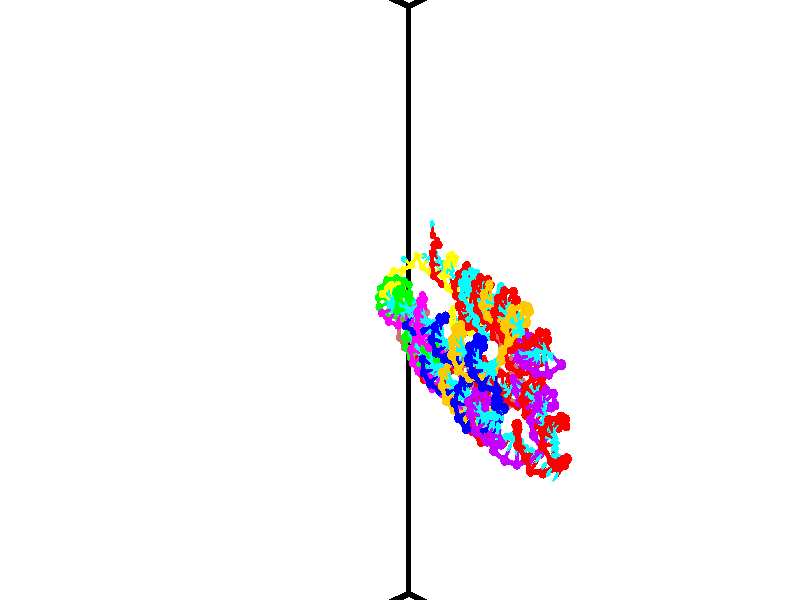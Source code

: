 // switches for output
#declare DRAW_BASES = 1; // possible values are 0, 1; only relevant for DNA ribbons
#declare DRAW_BASES_TYPE = 3; // possible values are 1, 2, 3; only relevant for DNA ribbons
#declare DRAW_FOG = 0; // set to 1 to enable fog

#include "colors.inc"

#include "transforms.inc"
background { rgb <1, 1, 1>}

#default {
   normal{
       ripples 0.25
       frequency 0.20
       turbulence 0.2
       lambda 5
   }
	finish {
		phong 0.1
		phong_size 40.
	}
}

// original window dimensions: 1024x640


// camera settings

camera {
	sky <-0, 1, 0>
	up <-0, 1, 0>
	right 1.6 * <0.724836, 0, 0.688921>
	location <12.1561, 44.2, 77.9145>
	look_at <46.7464, 44.2, 41.5209>
	direction <34.5903, 0, -36.3936>
	angle 67.0682
}


# declare cpy_camera_pos = <12.1561, 44.2, 77.9145>;
# if (DRAW_FOG = 1)
fog {
	fog_type 2
	up vnormalize(cpy_camera_pos)
	color rgbt<1,1,1,0.3>
	distance 1e-5
	fog_alt 3e-3
	fog_offset 70.72
}
# end


// LIGHTS

# declare lum = 6;
global_settings {
	ambient_light rgb lum * <0.05, 0.05, 0.05>
	max_trace_level 15
}# declare cpy_direct_light_amount = 0.25;
light_source
{	1000 * <-0.0359156, -1, 1.41376>,
	rgb lum * cpy_direct_light_amount
	parallel
}

light_source
{	1000 * <0.0359156, 1, -1.41376>,
	rgb lum * cpy_direct_light_amount
	parallel
}

// strand 0

// nucleotide -1

// particle -1
sphere {
	<47.730846, 40.656803, 43.404655> 0.250000
	pigment { color rgbt <1,0,0,0> }
	no_shadow
}
cylinder {
	<47.892479, 40.642242, 43.770256>,  <47.989460, 40.633507, 43.989616>, 0.100000
	pigment { color rgbt <1,0,0,0> }
	no_shadow
}
cylinder {
	<47.892479, 40.642242, 43.770256>,  <47.730846, 40.656803, 43.404655>, 0.100000
	pigment { color rgbt <1,0,0,0> }
	no_shadow
}

// particle -1
sphere {
	<47.892479, 40.642242, 43.770256> 0.100000
	pigment { color rgbt <1,0,0,0> }
	no_shadow
}
sphere {
	0, 1
	scale<0.080000,0.200000,0.300000>
	matrix <-0.830975, -0.432283, 0.350160,
		0.382360, -0.901003, -0.204927,
		0.404081, -0.036402, 0.913998,
		48.013702, 40.631321, 44.044456>
	pigment { color rgbt <0,1,1,0> }
	no_shadow
}
cylinder {
	<47.360485, 40.218746, 43.632374>,  <47.730846, 40.656803, 43.404655>, 0.130000
	pigment { color rgbt <1,0,0,0> }
	no_shadow
}

// nucleotide -1

// particle -1
sphere {
	<47.360485, 40.218746, 43.632374> 0.250000
	pigment { color rgbt <1,0,0,0> }
	no_shadow
}
cylinder {
	<47.513382, 40.396332, 43.956543>,  <47.605122, 40.502884, 44.151047>, 0.100000
	pigment { color rgbt <1,0,0,0> }
	no_shadow
}
cylinder {
	<47.513382, 40.396332, 43.956543>,  <47.360485, 40.218746, 43.632374>, 0.100000
	pigment { color rgbt <1,0,0,0> }
	no_shadow
}

// particle -1
sphere {
	<47.513382, 40.396332, 43.956543> 0.100000
	pigment { color rgbt <1,0,0,0> }
	no_shadow
}
sphere {
	0, 1
	scale<0.080000,0.200000,0.300000>
	matrix <-0.755060, -0.355531, 0.550892,
		0.532706, -0.822494, 0.199318,
		0.382241, 0.443961, 0.810426,
		47.628056, 40.529518, 44.199673>
	pigment { color rgbt <0,1,1,0> }
	no_shadow
}
cylinder {
	<47.485050, 39.710258, 44.145847>,  <47.360485, 40.218746, 43.632374>, 0.130000
	pigment { color rgbt <1,0,0,0> }
	no_shadow
}

// nucleotide -1

// particle -1
sphere {
	<47.485050, 39.710258, 44.145847> 0.250000
	pigment { color rgbt <1,0,0,0> }
	no_shadow
}
cylinder {
	<47.402153, 40.049675, 44.340588>,  <47.352417, 40.253326, 44.457432>, 0.100000
	pigment { color rgbt <1,0,0,0> }
	no_shadow
}
cylinder {
	<47.402153, 40.049675, 44.340588>,  <47.485050, 39.710258, 44.145847>, 0.100000
	pigment { color rgbt <1,0,0,0> }
	no_shadow
}

// particle -1
sphere {
	<47.402153, 40.049675, 44.340588> 0.100000
	pigment { color rgbt <1,0,0,0> }
	no_shadow
}
sphere {
	0, 1
	scale<0.080000,0.200000,0.300000>
	matrix <-0.785439, -0.441000, 0.434286,
		0.583212, -0.292392, 0.757872,
		-0.207240, 0.848544, 0.486852,
		47.339981, 40.304237, 44.486645>
	pigment { color rgbt <0,1,1,0> }
	no_shadow
}
cylinder {
	<47.195084, 39.422882, 44.773808>,  <47.485050, 39.710258, 44.145847>, 0.130000
	pigment { color rgbt <1,0,0,0> }
	no_shadow
}

// nucleotide -1

// particle -1
sphere {
	<47.195084, 39.422882, 44.773808> 0.250000
	pigment { color rgbt <1,0,0,0> }
	no_shadow
}
cylinder {
	<47.101852, 39.811569, 44.789024>,  <47.045914, 40.044781, 44.798153>, 0.100000
	pigment { color rgbt <1,0,0,0> }
	no_shadow
}
cylinder {
	<47.101852, 39.811569, 44.789024>,  <47.195084, 39.422882, 44.773808>, 0.100000
	pigment { color rgbt <1,0,0,0> }
	no_shadow
}

// particle -1
sphere {
	<47.101852, 39.811569, 44.789024> 0.100000
	pigment { color rgbt <1,0,0,0> }
	no_shadow
}
sphere {
	0, 1
	scale<0.080000,0.200000,0.300000>
	matrix <-0.768056, -0.207940, 0.605683,
		0.596460, 0.111957, 0.794796,
		-0.233081, 0.971713, 0.038038,
		47.031929, 40.103085, 44.800434>
	pigment { color rgbt <0,1,1,0> }
	no_shadow
}
cylinder {
	<47.119904, 39.572193, 45.507980>,  <47.195084, 39.422882, 44.773808>, 0.130000
	pigment { color rgbt <1,0,0,0> }
	no_shadow
}

// nucleotide -1

// particle -1
sphere {
	<47.119904, 39.572193, 45.507980> 0.250000
	pigment { color rgbt <1,0,0,0> }
	no_shadow
}
cylinder {
	<46.916557, 39.869133, 45.333405>,  <46.794548, 40.047295, 45.228657>, 0.100000
	pigment { color rgbt <1,0,0,0> }
	no_shadow
}
cylinder {
	<46.916557, 39.869133, 45.333405>,  <47.119904, 39.572193, 45.507980>, 0.100000
	pigment { color rgbt <1,0,0,0> }
	no_shadow
}

// particle -1
sphere {
	<46.916557, 39.869133, 45.333405> 0.100000
	pigment { color rgbt <1,0,0,0> }
	no_shadow
}
sphere {
	0, 1
	scale<0.080000,0.200000,0.300000>
	matrix <-0.766975, -0.159870, 0.621443,
		0.391553, 0.650662, 0.650634,
		-0.508366, 0.742348, -0.436444,
		46.764046, 40.091839, 45.202473>
	pigment { color rgbt <0,1,1,0> }
	no_shadow
}
cylinder {
	<47.047260, 40.051617, 46.043373>,  <47.119904, 39.572193, 45.507980>, 0.130000
	pigment { color rgbt <1,0,0,0> }
	no_shadow
}

// nucleotide -1

// particle -1
sphere {
	<47.047260, 40.051617, 46.043373> 0.250000
	pigment { color rgbt <1,0,0,0> }
	no_shadow
}
cylinder {
	<46.773811, 40.091370, 45.754158>,  <46.609741, 40.115219, 45.580627>, 0.100000
	pigment { color rgbt <1,0,0,0> }
	no_shadow
}
cylinder {
	<46.773811, 40.091370, 45.754158>,  <47.047260, 40.051617, 46.043373>, 0.100000
	pigment { color rgbt <1,0,0,0> }
	no_shadow
}

// particle -1
sphere {
	<46.773811, 40.091370, 45.754158> 0.100000
	pigment { color rgbt <1,0,0,0> }
	no_shadow
}
sphere {
	0, 1
	scale<0.080000,0.200000,0.300000>
	matrix <-0.721881, 0.053785, 0.689924,
		0.107453, 0.993595, 0.034972,
		-0.683624, 0.099380, -0.723036,
		46.568726, 40.121185, 45.537247>
	pigment { color rgbt <0,1,1,0> }
	no_shadow
}
cylinder {
	<46.717312, 40.609665, 46.230236>,  <47.047260, 40.051617, 46.043373>, 0.130000
	pigment { color rgbt <1,0,0,0> }
	no_shadow
}

// nucleotide -1

// particle -1
sphere {
	<46.717312, 40.609665, 46.230236> 0.250000
	pigment { color rgbt <1,0,0,0> }
	no_shadow
}
cylinder {
	<46.464249, 40.437378, 45.972794>,  <46.312412, 40.334007, 45.818329>, 0.100000
	pigment { color rgbt <1,0,0,0> }
	no_shadow
}
cylinder {
	<46.464249, 40.437378, 45.972794>,  <46.717312, 40.609665, 46.230236>, 0.100000
	pigment { color rgbt <1,0,0,0> }
	no_shadow
}

// particle -1
sphere {
	<46.464249, 40.437378, 45.972794> 0.100000
	pigment { color rgbt <1,0,0,0> }
	no_shadow
}
sphere {
	0, 1
	scale<0.080000,0.200000,0.300000>
	matrix <-0.767474, 0.237567, 0.595437,
		-0.103564, 0.870659, -0.480861,
		-0.632659, -0.430714, -0.643605,
		46.274452, 40.308163, 45.779713>
	pigment { color rgbt <0,1,1,0> }
	no_shadow
}
cylinder {
	<46.131989, 41.012688, 46.325794>,  <46.717312, 40.609665, 46.230236>, 0.130000
	pigment { color rgbt <1,0,0,0> }
	no_shadow
}

// nucleotide -1

// particle -1
sphere {
	<46.131989, 41.012688, 46.325794> 0.250000
	pigment { color rgbt <1,0,0,0> }
	no_shadow
}
cylinder {
	<45.976822, 40.683334, 46.160118>,  <45.883720, 40.485722, 46.060715>, 0.100000
	pigment { color rgbt <1,0,0,0> }
	no_shadow
}
cylinder {
	<45.976822, 40.683334, 46.160118>,  <46.131989, 41.012688, 46.325794>, 0.100000
	pigment { color rgbt <1,0,0,0> }
	no_shadow
}

// particle -1
sphere {
	<45.976822, 40.683334, 46.160118> 0.100000
	pigment { color rgbt <1,0,0,0> }
	no_shadow
}
sphere {
	0, 1
	scale<0.080000,0.200000,0.300000>
	matrix <-0.805041, 0.083867, 0.587261,
		-0.448807, 0.561248, -0.695395,
		-0.387919, -0.823388, -0.414188,
		45.860447, 40.436317, 46.035862>
	pigment { color rgbt <0,1,1,0> }
	no_shadow
}
cylinder {
	<45.444920, 41.179905, 46.121998>,  <46.131989, 41.012688, 46.325794>, 0.130000
	pigment { color rgbt <1,0,0,0> }
	no_shadow
}

// nucleotide -1

// particle -1
sphere {
	<45.444920, 41.179905, 46.121998> 0.250000
	pigment { color rgbt <1,0,0,0> }
	no_shadow
}
cylinder {
	<45.453873, 40.780182, 46.133869>,  <45.459244, 40.540348, 46.140991>, 0.100000
	pigment { color rgbt <1,0,0,0> }
	no_shadow
}
cylinder {
	<45.453873, 40.780182, 46.133869>,  <45.444920, 41.179905, 46.121998>, 0.100000
	pigment { color rgbt <1,0,0,0> }
	no_shadow
}

// particle -1
sphere {
	<45.453873, 40.780182, 46.133869> 0.100000
	pigment { color rgbt <1,0,0,0> }
	no_shadow
}
sphere {
	0, 1
	scale<0.080000,0.200000,0.300000>
	matrix <-0.878255, -0.005473, 0.478161,
		-0.477668, -0.036773, -0.877771,
		0.022387, -0.999309, 0.029681,
		45.460590, 40.480389, 46.142773>
	pigment { color rgbt <0,1,1,0> }
	no_shadow
}
cylinder {
	<44.681454, 41.000668, 46.109676>,  <45.444920, 41.179905, 46.121998>, 0.130000
	pigment { color rgbt <1,0,0,0> }
	no_shadow
}

// nucleotide -1

// particle -1
sphere {
	<44.681454, 41.000668, 46.109676> 0.250000
	pigment { color rgbt <1,0,0,0> }
	no_shadow
}
cylinder {
	<44.881844, 40.684227, 46.250069>,  <45.002079, 40.494362, 46.334305>, 0.100000
	pigment { color rgbt <1,0,0,0> }
	no_shadow
}
cylinder {
	<44.881844, 40.684227, 46.250069>,  <44.681454, 41.000668, 46.109676>, 0.100000
	pigment { color rgbt <1,0,0,0> }
	no_shadow
}

// particle -1
sphere {
	<44.881844, 40.684227, 46.250069> 0.100000
	pigment { color rgbt <1,0,0,0> }
	no_shadow
}
sphere {
	0, 1
	scale<0.080000,0.200000,0.300000>
	matrix <-0.796330, -0.262531, 0.544919,
		-0.338942, -0.552486, -0.761497,
		0.500977, -0.791099, 0.350979,
		45.032135, 40.446896, 46.355362>
	pigment { color rgbt <0,1,1,0> }
	no_shadow
}
cylinder {
	<44.182941, 40.519505, 46.142620>,  <44.681454, 41.000668, 46.109676>, 0.130000
	pigment { color rgbt <1,0,0,0> }
	no_shadow
}

// nucleotide -1

// particle -1
sphere {
	<44.182941, 40.519505, 46.142620> 0.250000
	pigment { color rgbt <1,0,0,0> }
	no_shadow
}
cylinder {
	<44.475990, 40.366707, 46.367954>,  <44.651817, 40.275028, 46.503155>, 0.100000
	pigment { color rgbt <1,0,0,0> }
	no_shadow
}
cylinder {
	<44.475990, 40.366707, 46.367954>,  <44.182941, 40.519505, 46.142620>, 0.100000
	pigment { color rgbt <1,0,0,0> }
	no_shadow
}

// particle -1
sphere {
	<44.475990, 40.366707, 46.367954> 0.100000
	pigment { color rgbt <1,0,0,0> }
	no_shadow
}
sphere {
	0, 1
	scale<0.080000,0.200000,0.300000>
	matrix <-0.656676, -0.179012, 0.732620,
		-0.179012, -0.906662, -0.381994,
		-0.732620, 0.381994, -0.563338,
		44.695778, 40.252110, 46.536957>
	pigment { color rgbt <0,1,1,0> }
	no_shadow
}
cylinder {
	<43.921440, 39.907158, 46.404659>,  <44.182941, 40.519505, 46.142620>, 0.130000
	pigment { color rgbt <1,0,0,0> }
	no_shadow
}

// nucleotide -1

// particle -1
sphere {
	<43.921440, 39.907158, 46.404659> 0.250000
	pigment { color rgbt <1,0,0,0> }
	no_shadow
}
cylinder {
	<44.215584, 40.005806, 46.657143>,  <44.392071, 40.064995, 46.808632>, 0.100000
	pigment { color rgbt <1,0,0,0> }
	no_shadow
}
cylinder {
	<44.215584, 40.005806, 46.657143>,  <43.921440, 39.907158, 46.404659>, 0.100000
	pigment { color rgbt <1,0,0,0> }
	no_shadow
}

// particle -1
sphere {
	<44.215584, 40.005806, 46.657143> 0.100000
	pigment { color rgbt <1,0,0,0> }
	no_shadow
}
sphere {
	0, 1
	scale<0.080000,0.200000,0.300000>
	matrix <-0.610193, -0.164228, 0.775044,
		0.294807, -0.955094, 0.029722,
		0.735359, 0.246625, 0.631207,
		44.436192, 40.079792, 46.846504>
	pigment { color rgbt <0,1,1,0> }
	no_shadow
}
cylinder {
	<43.988457, 39.304977, 46.912426>,  <43.921440, 39.907158, 46.404659>, 0.130000
	pigment { color rgbt <1,0,0,0> }
	no_shadow
}

// nucleotide -1

// particle -1
sphere {
	<43.988457, 39.304977, 46.912426> 0.250000
	pigment { color rgbt <1,0,0,0> }
	no_shadow
}
cylinder {
	<44.138103, 39.637070, 47.077721>,  <44.227890, 39.836323, 47.176899>, 0.100000
	pigment { color rgbt <1,0,0,0> }
	no_shadow
}
cylinder {
	<44.138103, 39.637070, 47.077721>,  <43.988457, 39.304977, 46.912426>, 0.100000
	pigment { color rgbt <1,0,0,0> }
	no_shadow
}

// particle -1
sphere {
	<44.138103, 39.637070, 47.077721> 0.100000
	pigment { color rgbt <1,0,0,0> }
	no_shadow
}
sphere {
	0, 1
	scale<0.080000,0.200000,0.300000>
	matrix <-0.587648, -0.132489, 0.798196,
		0.717432, -0.541453, 0.438315,
		0.374113, 0.830226, 0.413235,
		44.250336, 39.886139, 47.201691>
	pigment { color rgbt <0,1,1,0> }
	no_shadow
}
cylinder {
	<44.056423, 39.086784, 47.504570>,  <43.988457, 39.304977, 46.912426>, 0.130000
	pigment { color rgbt <1,0,0,0> }
	no_shadow
}

// nucleotide -1

// particle -1
sphere {
	<44.056423, 39.086784, 47.504570> 0.250000
	pigment { color rgbt <1,0,0,0> }
	no_shadow
}
cylinder {
	<44.110954, 39.475609, 47.581005>,  <44.143673, 39.708904, 47.626865>, 0.100000
	pigment { color rgbt <1,0,0,0> }
	no_shadow
}
cylinder {
	<44.110954, 39.475609, 47.581005>,  <44.056423, 39.086784, 47.504570>, 0.100000
	pigment { color rgbt <1,0,0,0> }
	no_shadow
}

// particle -1
sphere {
	<44.110954, 39.475609, 47.581005> 0.100000
	pigment { color rgbt <1,0,0,0> }
	no_shadow
}
sphere {
	0, 1
	scale<0.080000,0.200000,0.300000>
	matrix <-0.470617, -0.106184, 0.875925,
		0.871742, -0.209342, 0.442992,
		0.136329, 0.972061, 0.191085,
		44.151852, 39.767227, 47.638332>
	pigment { color rgbt <0,1,1,0> }
	no_shadow
}
cylinder {
	<44.515244, 39.111622, 48.074390>,  <44.056423, 39.086784, 47.504570>, 0.130000
	pigment { color rgbt <1,0,0,0> }
	no_shadow
}

// nucleotide -1

// particle -1
sphere {
	<44.515244, 39.111622, 48.074390> 0.250000
	pigment { color rgbt <1,0,0,0> }
	no_shadow
}
cylinder {
	<44.263306, 39.420425, 48.040207>,  <44.112144, 39.605709, 48.019699>, 0.100000
	pigment { color rgbt <1,0,0,0> }
	no_shadow
}
cylinder {
	<44.263306, 39.420425, 48.040207>,  <44.515244, 39.111622, 48.074390>, 0.100000
	pigment { color rgbt <1,0,0,0> }
	no_shadow
}

// particle -1
sphere {
	<44.263306, 39.420425, 48.040207> 0.100000
	pigment { color rgbt <1,0,0,0> }
	no_shadow
}
sphere {
	0, 1
	scale<0.080000,0.200000,0.300000>
	matrix <-0.196519, -0.051947, 0.979123,
		0.751452, 0.633486, 0.184433,
		-0.629842, 0.772009, -0.085456,
		44.074352, 39.652027, 48.014568>
	pigment { color rgbt <0,1,1,0> }
	no_shadow
}
cylinder {
	<44.613186, 39.508839, 48.758785>,  <44.515244, 39.111622, 48.074390>, 0.130000
	pigment { color rgbt <1,0,0,0> }
	no_shadow
}

// nucleotide -1

// particle -1
sphere {
	<44.613186, 39.508839, 48.758785> 0.250000
	pigment { color rgbt <1,0,0,0> }
	no_shadow
}
cylinder {
	<44.276321, 39.648811, 48.594681>,  <44.074203, 39.732796, 48.496220>, 0.100000
	pigment { color rgbt <1,0,0,0> }
	no_shadow
}
cylinder {
	<44.276321, 39.648811, 48.594681>,  <44.613186, 39.508839, 48.758785>, 0.100000
	pigment { color rgbt <1,0,0,0> }
	no_shadow
}

// particle -1
sphere {
	<44.276321, 39.648811, 48.594681> 0.100000
	pigment { color rgbt <1,0,0,0> }
	no_shadow
}
sphere {
	0, 1
	scale<0.080000,0.200000,0.300000>
	matrix <-0.417210, 0.059157, 0.906883,
		0.341613, 0.934907, 0.096173,
		-0.842162, 0.349927, -0.410261,
		44.023674, 39.753788, 48.471603>
	pigment { color rgbt <0,1,1,0> }
	no_shadow
}
cylinder {
	<44.567768, 40.048061, 49.216301>,  <44.613186, 39.508839, 48.758785>, 0.130000
	pigment { color rgbt <1,0,0,0> }
	no_shadow
}

// nucleotide -1

// particle -1
sphere {
	<44.567768, 40.048061, 49.216301> 0.250000
	pigment { color rgbt <1,0,0,0> }
	no_shadow
}
cylinder {
	<44.216995, 39.959282, 49.045780>,  <44.006531, 39.906013, 48.943466>, 0.100000
	pigment { color rgbt <1,0,0,0> }
	no_shadow
}
cylinder {
	<44.216995, 39.959282, 49.045780>,  <44.567768, 40.048061, 49.216301>, 0.100000
	pigment { color rgbt <1,0,0,0> }
	no_shadow
}

// particle -1
sphere {
	<44.216995, 39.959282, 49.045780> 0.100000
	pigment { color rgbt <1,0,0,0> }
	no_shadow
}
sphere {
	0, 1
	scale<0.080000,0.200000,0.300000>
	matrix <-0.405748, -0.133546, 0.904176,
		-0.257612, 0.965870, 0.027055,
		-0.876929, -0.221949, -0.426302,
		43.953915, 39.892696, 48.917889>
	pigment { color rgbt <0,1,1,0> }
	no_shadow
}
cylinder {
	<44.152412, 40.573494, 49.418774>,  <44.567768, 40.048061, 49.216301>, 0.130000
	pigment { color rgbt <1,0,0,0> }
	no_shadow
}

// nucleotide -1

// particle -1
sphere {
	<44.152412, 40.573494, 49.418774> 0.250000
	pigment { color rgbt <1,0,0,0> }
	no_shadow
}
cylinder {
	<43.914139, 40.261986, 49.340118>,  <43.771175, 40.075081, 49.292927>, 0.100000
	pigment { color rgbt <1,0,0,0> }
	no_shadow
}
cylinder {
	<43.914139, 40.261986, 49.340118>,  <44.152412, 40.573494, 49.418774>, 0.100000
	pigment { color rgbt <1,0,0,0> }
	no_shadow
}

// particle -1
sphere {
	<43.914139, 40.261986, 49.340118> 0.100000
	pigment { color rgbt <1,0,0,0> }
	no_shadow
}
sphere {
	0, 1
	scale<0.080000,0.200000,0.300000>
	matrix <-0.331140, 0.015069, 0.943461,
		-0.731781, 0.627123, -0.266860,
		-0.595687, -0.778775, -0.196638,
		43.735432, 40.028355, 49.281128>
	pigment { color rgbt <0,1,1,0> }
	no_shadow
}
cylinder {
	<43.523388, 40.672741, 49.779682>,  <44.152412, 40.573494, 49.418774>, 0.130000
	pigment { color rgbt <1,0,0,0> }
	no_shadow
}

// nucleotide -1

// particle -1
sphere {
	<43.523388, 40.672741, 49.779682> 0.250000
	pigment { color rgbt <1,0,0,0> }
	no_shadow
}
cylinder {
	<43.502518, 40.284584, 49.685352>,  <43.489998, 40.051689, 49.628754>, 0.100000
	pigment { color rgbt <1,0,0,0> }
	no_shadow
}
cylinder {
	<43.502518, 40.284584, 49.685352>,  <43.523388, 40.672741, 49.779682>, 0.100000
	pigment { color rgbt <1,0,0,0> }
	no_shadow
}

// particle -1
sphere {
	<43.502518, 40.284584, 49.685352> 0.100000
	pigment { color rgbt <1,0,0,0> }
	no_shadow
}
sphere {
	0, 1
	scale<0.080000,0.200000,0.300000>
	matrix <-0.239610, -0.217082, 0.946289,
		-0.969466, 0.105876, -0.221190,
		-0.052173, -0.970394, -0.235823,
		43.486866, 39.993465, 49.614605>
	pigment { color rgbt <0,1,1,0> }
	no_shadow
}
cylinder {
	<42.988026, 40.498203, 50.179737>,  <43.523388, 40.672741, 49.779682>, 0.130000
	pigment { color rgbt <1,0,0,0> }
	no_shadow
}

// nucleotide -1

// particle -1
sphere {
	<42.988026, 40.498203, 50.179737> 0.250000
	pigment { color rgbt <1,0,0,0> }
	no_shadow
}
cylinder {
	<43.191948, 40.171730, 50.070969>,  <43.314301, 39.975845, 50.005707>, 0.100000
	pigment { color rgbt <1,0,0,0> }
	no_shadow
}
cylinder {
	<43.191948, 40.171730, 50.070969>,  <42.988026, 40.498203, 50.179737>, 0.100000
	pigment { color rgbt <1,0,0,0> }
	no_shadow
}

// particle -1
sphere {
	<43.191948, 40.171730, 50.070969> 0.100000
	pigment { color rgbt <1,0,0,0> }
	no_shadow
}
sphere {
	0, 1
	scale<0.080000,0.200000,0.300000>
	matrix <-0.295821, -0.463116, 0.835472,
		-0.807831, -0.345488, -0.477543,
		0.509803, -0.816187, -0.271917,
		43.344891, 39.926872, 49.989395>
	pigment { color rgbt <0,1,1,0> }
	no_shadow
}
cylinder {
	<42.459812, 39.978230, 50.300003>,  <42.988026, 40.498203, 50.179737>, 0.130000
	pigment { color rgbt <1,0,0,0> }
	no_shadow
}

// nucleotide -1

// particle -1
sphere {
	<42.459812, 39.978230, 50.300003> 0.250000
	pigment { color rgbt <1,0,0,0> }
	no_shadow
}
cylinder {
	<42.796593, 39.763260, 50.280815>,  <42.998661, 39.634277, 50.269302>, 0.100000
	pigment { color rgbt <1,0,0,0> }
	no_shadow
}
cylinder {
	<42.796593, 39.763260, 50.280815>,  <42.459812, 39.978230, 50.300003>, 0.100000
	pigment { color rgbt <1,0,0,0> }
	no_shadow
}

// particle -1
sphere {
	<42.796593, 39.763260, 50.280815> 0.100000
	pigment { color rgbt <1,0,0,0> }
	no_shadow
}
sphere {
	0, 1
	scale<0.080000,0.200000,0.300000>
	matrix <-0.216771, -0.418332, 0.882048,
		-0.494096, -0.732242, -0.468712,
		0.841950, -0.537420, -0.047967,
		43.049179, 39.602036, 50.266426>
	pigment { color rgbt <0,1,1,0> }
	no_shadow
}
cylinder {
	<42.258846, 39.380585, 50.529873>,  <42.459812, 39.978230, 50.300003>, 0.130000
	pigment { color rgbt <1,0,0,0> }
	no_shadow
}

// nucleotide -1

// particle -1
sphere {
	<42.258846, 39.380585, 50.529873> 0.250000
	pigment { color rgbt <1,0,0,0> }
	no_shadow
}
cylinder {
	<42.655807, 39.358604, 50.573887>,  <42.893986, 39.345417, 50.600296>, 0.100000
	pigment { color rgbt <1,0,0,0> }
	no_shadow
}
cylinder {
	<42.655807, 39.358604, 50.573887>,  <42.258846, 39.380585, 50.529873>, 0.100000
	pigment { color rgbt <1,0,0,0> }
	no_shadow
}

// particle -1
sphere {
	<42.655807, 39.358604, 50.573887> 0.100000
	pigment { color rgbt <1,0,0,0> }
	no_shadow
}
sphere {
	0, 1
	scale<0.080000,0.200000,0.300000>
	matrix <-0.118327, -0.182506, 0.976058,
		-0.033551, -0.981668, -0.187622,
		0.992408, -0.054949, 0.110034,
		42.953529, 39.342117, 50.606895>
	pigment { color rgbt <0,1,1,0> }
	no_shadow
}
cylinder {
	<42.431129, 38.649330, 50.748703>,  <42.258846, 39.380585, 50.529873>, 0.130000
	pigment { color rgbt <1,0,0,0> }
	no_shadow
}

// nucleotide -1

// particle -1
sphere {
	<42.431129, 38.649330, 50.748703> 0.250000
	pigment { color rgbt <1,0,0,0> }
	no_shadow
}
cylinder {
	<42.718071, 38.896492, 50.877449>,  <42.890236, 39.044788, 50.954697>, 0.100000
	pigment { color rgbt <1,0,0,0> }
	no_shadow
}
cylinder {
	<42.718071, 38.896492, 50.877449>,  <42.431129, 38.649330, 50.748703>, 0.100000
	pigment { color rgbt <1,0,0,0> }
	no_shadow
}

// particle -1
sphere {
	<42.718071, 38.896492, 50.877449> 0.100000
	pigment { color rgbt <1,0,0,0> }
	no_shadow
}
sphere {
	0, 1
	scale<0.080000,0.200000,0.300000>
	matrix <-0.090037, -0.375887, 0.922281,
		0.690865, -0.690584, -0.214010,
		0.717356, 0.617902, 0.321865,
		42.933277, 39.081863, 50.974010>
	pigment { color rgbt <0,1,1,0> }
	no_shadow
}
cylinder {
	<42.876236, 38.258785, 51.131611>,  <42.431129, 38.649330, 50.748703>, 0.130000
	pigment { color rgbt <1,0,0,0> }
	no_shadow
}

// nucleotide -1

// particle -1
sphere {
	<42.876236, 38.258785, 51.131611> 0.250000
	pigment { color rgbt <1,0,0,0> }
	no_shadow
}
cylinder {
	<42.942135, 38.631294, 51.261597>,  <42.981674, 38.854797, 51.339588>, 0.100000
	pigment { color rgbt <1,0,0,0> }
	no_shadow
}
cylinder {
	<42.942135, 38.631294, 51.261597>,  <42.876236, 38.258785, 51.131611>, 0.100000
	pigment { color rgbt <1,0,0,0> }
	no_shadow
}

// particle -1
sphere {
	<42.942135, 38.631294, 51.261597> 0.100000
	pigment { color rgbt <1,0,0,0> }
	no_shadow
}
sphere {
	0, 1
	scale<0.080000,0.200000,0.300000>
	matrix <-0.076640, -0.316380, 0.945532,
		0.983355, -0.180674, 0.019251,
		0.164742, 0.931268, 0.324961,
		42.991558, 38.910675, 51.359085>
	pigment { color rgbt <0,1,1,0> }
	no_shadow
}
cylinder {
	<43.314064, 38.095718, 51.823643>,  <42.876236, 38.258785, 51.131611>, 0.130000
	pigment { color rgbt <1,0,0,0> }
	no_shadow
}

// nucleotide -1

// particle -1
sphere {
	<43.314064, 38.095718, 51.823643> 0.250000
	pigment { color rgbt <1,0,0,0> }
	no_shadow
}
cylinder {
	<43.204483, 38.480324, 51.815292>,  <43.138733, 38.711086, 51.810280>, 0.100000
	pigment { color rgbt <1,0,0,0> }
	no_shadow
}
cylinder {
	<43.204483, 38.480324, 51.815292>,  <43.314064, 38.095718, 51.823643>, 0.100000
	pigment { color rgbt <1,0,0,0> }
	no_shadow
}

// particle -1
sphere {
	<43.204483, 38.480324, 51.815292> 0.100000
	pigment { color rgbt <1,0,0,0> }
	no_shadow
}
sphere {
	0, 1
	scale<0.080000,0.200000,0.300000>
	matrix <-0.054222, 0.006232, 0.998510,
		0.960213, 0.274677, 0.050428,
		-0.273954, 0.961516, -0.020878,
		43.122295, 38.768780, 51.809029>
	pigment { color rgbt <0,1,1,0> }
	no_shadow
}
cylinder {
	<43.629597, 38.375198, 52.361633>,  <43.314064, 38.095718, 51.823643>, 0.130000
	pigment { color rgbt <1,0,0,0> }
	no_shadow
}

// nucleotide -1

// particle -1
sphere {
	<43.629597, 38.375198, 52.361633> 0.250000
	pigment { color rgbt <1,0,0,0> }
	no_shadow
}
cylinder {
	<43.328651, 38.633469, 52.309391>,  <43.148083, 38.788429, 52.278046>, 0.100000
	pigment { color rgbt <1,0,0,0> }
	no_shadow
}
cylinder {
	<43.328651, 38.633469, 52.309391>,  <43.629597, 38.375198, 52.361633>, 0.100000
	pigment { color rgbt <1,0,0,0> }
	no_shadow
}

// particle -1
sphere {
	<43.328651, 38.633469, 52.309391> 0.100000
	pigment { color rgbt <1,0,0,0> }
	no_shadow
}
sphere {
	0, 1
	scale<0.080000,0.200000,0.300000>
	matrix <-0.368545, -0.248232, 0.895855,
		0.546010, 0.722140, 0.424720,
		-0.752362, 0.645674, -0.130604,
		43.102943, 38.827171, 52.270210>
	pigment { color rgbt <0,1,1,0> }
	no_shadow
}
cylinder {
	<43.655704, 38.758430, 52.984135>,  <43.629597, 38.375198, 52.361633>, 0.130000
	pigment { color rgbt <1,0,0,0> }
	no_shadow
}

// nucleotide -1

// particle -1
sphere {
	<43.655704, 38.758430, 52.984135> 0.250000
	pigment { color rgbt <1,0,0,0> }
	no_shadow
}
cylinder {
	<43.282097, 38.811600, 52.851505>,  <43.057934, 38.843502, 52.771927>, 0.100000
	pigment { color rgbt <1,0,0,0> }
	no_shadow
}
cylinder {
	<43.282097, 38.811600, 52.851505>,  <43.655704, 38.758430, 52.984135>, 0.100000
	pigment { color rgbt <1,0,0,0> }
	no_shadow
}

// particle -1
sphere {
	<43.282097, 38.811600, 52.851505> 0.100000
	pigment { color rgbt <1,0,0,0> }
	no_shadow
}
sphere {
	0, 1
	scale<0.080000,0.200000,0.300000>
	matrix <-0.353188, -0.204519, 0.912924,
		0.053535, 0.969795, 0.237972,
		-0.934019, 0.132922, -0.331571,
		43.001892, 38.851475, 52.752033>
	pigment { color rgbt <0,1,1,0> }
	no_shadow
}
cylinder {
	<43.239040, 39.265240, 53.447578>,  <43.655704, 38.758430, 52.984135>, 0.130000
	pigment { color rgbt <1,0,0,0> }
	no_shadow
}

// nucleotide -1

// particle -1
sphere {
	<43.239040, 39.265240, 53.447578> 0.250000
	pigment { color rgbt <1,0,0,0> }
	no_shadow
}
cylinder {
	<42.984322, 39.015938, 53.266010>,  <42.831490, 38.866356, 53.157070>, 0.100000
	pigment { color rgbt <1,0,0,0> }
	no_shadow
}
cylinder {
	<42.984322, 39.015938, 53.266010>,  <43.239040, 39.265240, 53.447578>, 0.100000
	pigment { color rgbt <1,0,0,0> }
	no_shadow
}

// particle -1
sphere {
	<42.984322, 39.015938, 53.266010> 0.100000
	pigment { color rgbt <1,0,0,0> }
	no_shadow
}
sphere {
	0, 1
	scale<0.080000,0.200000,0.300000>
	matrix <-0.444888, -0.183821, 0.876518,
		-0.629735, 0.760107, -0.160223,
		-0.636795, -0.623256, -0.453921,
		42.793282, 38.828960, 53.129833>
	pigment { color rgbt <0,1,1,0> }
	no_shadow
}
cylinder {
	<42.630379, 39.265182, 53.812725>,  <43.239040, 39.265240, 53.447578>, 0.130000
	pigment { color rgbt <1,0,0,0> }
	no_shadow
}

// nucleotide -1

// particle -1
sphere {
	<42.630379, 39.265182, 53.812725> 0.250000
	pigment { color rgbt <1,0,0,0> }
	no_shadow
}
cylinder {
	<42.510361, 38.956573, 53.588326>,  <42.438351, 38.771408, 53.453686>, 0.100000
	pigment { color rgbt <1,0,0,0> }
	no_shadow
}
cylinder {
	<42.510361, 38.956573, 53.588326>,  <42.630379, 39.265182, 53.812725>, 0.100000
	pigment { color rgbt <1,0,0,0> }
	no_shadow
}

// particle -1
sphere {
	<42.510361, 38.956573, 53.588326> 0.100000
	pigment { color rgbt <1,0,0,0> }
	no_shadow
}
sphere {
	0, 1
	scale<0.080000,0.200000,0.300000>
	matrix <-0.696653, -0.224518, 0.681371,
		-0.651648, 0.595269, -0.470117,
		-0.300049, -0.771522, -0.561002,
		42.420345, 38.725117, 53.420025>
	pigment { color rgbt <0,1,1,0> }
	no_shadow
}
cylinder {
	<41.883533, 39.194366, 53.808064>,  <42.630379, 39.265182, 53.812725>, 0.130000
	pigment { color rgbt <1,0,0,0> }
	no_shadow
}

// nucleotide -1

// particle -1
sphere {
	<41.883533, 39.194366, 53.808064> 0.250000
	pigment { color rgbt <1,0,0,0> }
	no_shadow
}
cylinder {
	<42.022919, 38.837624, 53.692703>,  <42.106548, 38.623577, 53.623489>, 0.100000
	pigment { color rgbt <1,0,0,0> }
	no_shadow
}
cylinder {
	<42.022919, 38.837624, 53.692703>,  <41.883533, 39.194366, 53.808064>, 0.100000
	pigment { color rgbt <1,0,0,0> }
	no_shadow
}

// particle -1
sphere {
	<42.022919, 38.837624, 53.692703> 0.100000
	pigment { color rgbt <1,0,0,0> }
	no_shadow
}
sphere {
	0, 1
	scale<0.080000,0.200000,0.300000>
	matrix <-0.592907, -0.448032, 0.669125,
		-0.725972, -0.062172, -0.684909,
		0.348462, -0.891853, -0.288397,
		42.127457, 38.570068, 53.606186>
	pigment { color rgbt <0,1,1,0> }
	no_shadow
}
cylinder {
	<41.339130, 38.821804, 53.666374>,  <41.883533, 39.194366, 53.808064>, 0.130000
	pigment { color rgbt <1,0,0,0> }
	no_shadow
}

// nucleotide -1

// particle -1
sphere {
	<41.339130, 38.821804, 53.666374> 0.250000
	pigment { color rgbt <1,0,0,0> }
	no_shadow
}
cylinder {
	<41.629639, 38.553238, 53.725342>,  <41.803944, 38.392097, 53.760723>, 0.100000
	pigment { color rgbt <1,0,0,0> }
	no_shadow
}
cylinder {
	<41.629639, 38.553238, 53.725342>,  <41.339130, 38.821804, 53.666374>, 0.100000
	pigment { color rgbt <1,0,0,0> }
	no_shadow
}

// particle -1
sphere {
	<41.629639, 38.553238, 53.725342> 0.100000
	pigment { color rgbt <1,0,0,0> }
	no_shadow
}
sphere {
	0, 1
	scale<0.080000,0.200000,0.300000>
	matrix <-0.497327, -0.365168, 0.786967,
		-0.474553, -0.644863, -0.599125,
		0.726268, -0.671419, 0.147416,
		41.847519, 38.351814, 53.769566>
	pigment { color rgbt <0,1,1,0> }
	no_shadow
}
cylinder {
	<41.021366, 38.144196, 53.890369>,  <41.339130, 38.821804, 53.666374>, 0.130000
	pigment { color rgbt <1,0,0,0> }
	no_shadow
}

// nucleotide -1

// particle -1
sphere {
	<41.021366, 38.144196, 53.890369> 0.250000
	pigment { color rgbt <1,0,0,0> }
	no_shadow
}
cylinder {
	<41.399853, 38.098419, 54.011414>,  <41.626945, 38.070953, 54.084038>, 0.100000
	pigment { color rgbt <1,0,0,0> }
	no_shadow
}
cylinder {
	<41.399853, 38.098419, 54.011414>,  <41.021366, 38.144196, 53.890369>, 0.100000
	pigment { color rgbt <1,0,0,0> }
	no_shadow
}

// particle -1
sphere {
	<41.399853, 38.098419, 54.011414> 0.100000
	pigment { color rgbt <1,0,0,0> }
	no_shadow
}
sphere {
	0, 1
	scale<0.080000,0.200000,0.300000>
	matrix <-0.312692, -0.563540, 0.764622,
		0.083025, -0.818123, -0.569019,
		0.946219, -0.114445, 0.302608,
		41.683720, 38.064087, 54.102196>
	pigment { color rgbt <0,1,1,0> }
	no_shadow
}
cylinder {
	<41.095135, 37.427849, 53.926651>,  <41.021366, 38.144196, 53.890369>, 0.130000
	pigment { color rgbt <1,0,0,0> }
	no_shadow
}

// nucleotide -1

// particle -1
sphere {
	<41.095135, 37.427849, 53.926651> 0.250000
	pigment { color rgbt <1,0,0,0> }
	no_shadow
}
cylinder {
	<41.369358, 37.611794, 54.152409>,  <41.533894, 37.722160, 54.287861>, 0.100000
	pigment { color rgbt <1,0,0,0> }
	no_shadow
}
cylinder {
	<41.369358, 37.611794, 54.152409>,  <41.095135, 37.427849, 53.926651>, 0.100000
	pigment { color rgbt <1,0,0,0> }
	no_shadow
}

// particle -1
sphere {
	<41.369358, 37.611794, 54.152409> 0.100000
	pigment { color rgbt <1,0,0,0> }
	no_shadow
}
sphere {
	0, 1
	scale<0.080000,0.200000,0.300000>
	matrix <-0.366698, -0.451598, 0.813383,
		0.628919, -0.764584, -0.140968,
		0.685560, 0.459859, 0.564390,
		41.575027, 37.749752, 54.321724>
	pigment { color rgbt <0,1,1,0> }
	no_shadow
}
cylinder {
	<41.341034, 36.902645, 54.437462>,  <41.095135, 37.427849, 53.926651>, 0.130000
	pigment { color rgbt <1,0,0,0> }
	no_shadow
}

// nucleotide -1

// particle -1
sphere {
	<41.341034, 36.902645, 54.437462> 0.250000
	pigment { color rgbt <1,0,0,0> }
	no_shadow
}
cylinder {
	<41.460815, 37.253746, 54.587067>,  <41.532684, 37.464405, 54.676830>, 0.100000
	pigment { color rgbt <1,0,0,0> }
	no_shadow
}
cylinder {
	<41.460815, 37.253746, 54.587067>,  <41.341034, 36.902645, 54.437462>, 0.100000
	pigment { color rgbt <1,0,0,0> }
	no_shadow
}

// particle -1
sphere {
	<41.460815, 37.253746, 54.587067> 0.100000
	pigment { color rgbt <1,0,0,0> }
	no_shadow
}
sphere {
	0, 1
	scale<0.080000,0.200000,0.300000>
	matrix <-0.073158, -0.369719, 0.926259,
		0.951301, -0.304735, -0.046500,
		0.299455, 0.877750, 0.374008,
		41.550652, 37.517071, 54.699268>
	pigment { color rgbt <0,1,1,0> }
	no_shadow
}
cylinder {
	<41.884590, 36.810741, 54.930206>,  <41.341034, 36.902645, 54.437462>, 0.130000
	pigment { color rgbt <1,0,0,0> }
	no_shadow
}

// nucleotide -1

// particle -1
sphere {
	<41.884590, 36.810741, 54.930206> 0.250000
	pigment { color rgbt <1,0,0,0> }
	no_shadow
}
cylinder {
	<41.721363, 37.151215, 55.062248>,  <41.623428, 37.355499, 55.141476>, 0.100000
	pigment { color rgbt <1,0,0,0> }
	no_shadow
}
cylinder {
	<41.721363, 37.151215, 55.062248>,  <41.884590, 36.810741, 54.930206>, 0.100000
	pigment { color rgbt <1,0,0,0> }
	no_shadow
}

// particle -1
sphere {
	<41.721363, 37.151215, 55.062248> 0.100000
	pigment { color rgbt <1,0,0,0> }
	no_shadow
}
sphere {
	0, 1
	scale<0.080000,0.200000,0.300000>
	matrix <0.147324, -0.295449, 0.943931,
		0.900988, 0.433818, -0.004837,
		-0.408065, 0.851183, 0.330108,
		41.598942, 37.406570, 55.161282>
	pigment { color rgbt <0,1,1,0> }
	no_shadow
}
cylinder {
	<42.181297, 36.959881, 55.529110>,  <41.884590, 36.810741, 54.930206>, 0.130000
	pigment { color rgbt <1,0,0,0> }
	no_shadow
}

// nucleotide -1

// particle -1
sphere {
	<42.181297, 36.959881, 55.529110> 0.250000
	pigment { color rgbt <1,0,0,0> }
	no_shadow
}
cylinder {
	<41.855446, 37.187218, 55.575363>,  <41.659935, 37.323620, 55.603115>, 0.100000
	pigment { color rgbt <1,0,0,0> }
	no_shadow
}
cylinder {
	<41.855446, 37.187218, 55.575363>,  <42.181297, 36.959881, 55.529110>, 0.100000
	pigment { color rgbt <1,0,0,0> }
	no_shadow
}

// particle -1
sphere {
	<41.855446, 37.187218, 55.575363> 0.100000
	pigment { color rgbt <1,0,0,0> }
	no_shadow
}
sphere {
	0, 1
	scale<0.080000,0.200000,0.300000>
	matrix <-0.014645, -0.219468, 0.975510,
		0.579800, 0.792983, 0.187108,
		-0.814627, 0.568341, 0.115634,
		41.611057, 37.357719, 55.610054>
	pigment { color rgbt <0,1,1,0> }
	no_shadow
}
cylinder {
	<42.387600, 37.328709, 56.136051>,  <42.181297, 36.959881, 55.529110>, 0.130000
	pigment { color rgbt <1,0,0,0> }
	no_shadow
}

// nucleotide -1

// particle -1
sphere {
	<42.387600, 37.328709, 56.136051> 0.250000
	pigment { color rgbt <1,0,0,0> }
	no_shadow
}
cylinder {
	<41.989883, 37.354622, 56.102123>,  <41.751255, 37.370171, 56.081768>, 0.100000
	pigment { color rgbt <1,0,0,0> }
	no_shadow
}
cylinder {
	<41.989883, 37.354622, 56.102123>,  <42.387600, 37.328709, 56.136051>, 0.100000
	pigment { color rgbt <1,0,0,0> }
	no_shadow
}

// particle -1
sphere {
	<41.989883, 37.354622, 56.102123> 0.100000
	pigment { color rgbt <1,0,0,0> }
	no_shadow
}
sphere {
	0, 1
	scale<0.080000,0.200000,0.300000>
	matrix <-0.086459, -0.022956, 0.995991,
		0.062572, 0.997635, 0.028425,
		-0.994289, 0.064778, -0.084818,
		41.691597, 37.374054, 56.076679>
	pigment { color rgbt <0,1,1,0> }
	no_shadow
}
cylinder {
	<42.171669, 37.755440, 56.610657>,  <42.387600, 37.328709, 56.136051>, 0.130000
	pigment { color rgbt <1,0,0,0> }
	no_shadow
}

// nucleotide -1

// particle -1
sphere {
	<42.171669, 37.755440, 56.610657> 0.250000
	pigment { color rgbt <1,0,0,0> }
	no_shadow
}
cylinder {
	<41.813656, 37.588882, 56.546753>,  <41.598846, 37.488949, 56.508411>, 0.100000
	pigment { color rgbt <1,0,0,0> }
	no_shadow
}
cylinder {
	<41.813656, 37.588882, 56.546753>,  <42.171669, 37.755440, 56.610657>, 0.100000
	pigment { color rgbt <1,0,0,0> }
	no_shadow
}

// particle -1
sphere {
	<41.813656, 37.588882, 56.546753> 0.100000
	pigment { color rgbt <1,0,0,0> }
	no_shadow
}
sphere {
	0, 1
	scale<0.080000,0.200000,0.300000>
	matrix <-0.187201, 0.025614, 0.981988,
		-0.404805, 0.908822, -0.100876,
		-0.895036, -0.416397, -0.159764,
		41.545147, 37.463963, 56.498825>
	pigment { color rgbt <0,1,1,0> }
	no_shadow
}
cylinder {
	<41.666454, 38.114574, 56.927292>,  <42.171669, 37.755440, 56.610657>, 0.130000
	pigment { color rgbt <1,0,0,0> }
	no_shadow
}

// nucleotide -1

// particle -1
sphere {
	<41.666454, 38.114574, 56.927292> 0.250000
	pigment { color rgbt <1,0,0,0> }
	no_shadow
}
cylinder {
	<41.475174, 37.764252, 56.901131>,  <41.360405, 37.554058, 56.885433>, 0.100000
	pigment { color rgbt <1,0,0,0> }
	no_shadow
}
cylinder {
	<41.475174, 37.764252, 56.901131>,  <41.666454, 38.114574, 56.927292>, 0.100000
	pigment { color rgbt <1,0,0,0> }
	no_shadow
}

// particle -1
sphere {
	<41.475174, 37.764252, 56.901131> 0.100000
	pigment { color rgbt <1,0,0,0> }
	no_shadow
}
sphere {
	0, 1
	scale<0.080000,0.200000,0.300000>
	matrix <-0.224123, 0.049688, 0.973294,
		-0.849171, 0.480091, -0.220050,
		-0.478203, -0.875810, -0.065406,
		41.331715, 37.501507, 56.881508>
	pigment { color rgbt <0,1,1,0> }
	no_shadow
}
cylinder {
	<41.056202, 38.179932, 57.230309>,  <41.666454, 38.114574, 56.927292>, 0.130000
	pigment { color rgbt <1,0,0,0> }
	no_shadow
}

// nucleotide -1

// particle -1
sphere {
	<41.056202, 38.179932, 57.230309> 0.250000
	pigment { color rgbt <1,0,0,0> }
	no_shadow
}
cylinder {
	<41.115082, 37.785370, 57.259552>,  <41.150410, 37.548634, 57.277100>, 0.100000
	pigment { color rgbt <1,0,0,0> }
	no_shadow
}
cylinder {
	<41.115082, 37.785370, 57.259552>,  <41.056202, 38.179932, 57.230309>, 0.100000
	pigment { color rgbt <1,0,0,0> }
	no_shadow
}

// particle -1
sphere {
	<41.115082, 37.785370, 57.259552> 0.100000
	pigment { color rgbt <1,0,0,0> }
	no_shadow
}
sphere {
	0, 1
	scale<0.080000,0.200000,0.300000>
	matrix <-0.334158, 0.019978, 0.942306,
		-0.930951, -0.163140, -0.326673,
		0.147202, -0.986401, 0.073113,
		41.159241, 37.489449, 57.281487>
	pigment { color rgbt <0,1,1,0> }
	no_shadow
}
cylinder {
	<40.521687, 37.985641, 57.692711>,  <41.056202, 38.179932, 57.230309>, 0.130000
	pigment { color rgbt <1,0,0,0> }
	no_shadow
}

// nucleotide -1

// particle -1
sphere {
	<40.521687, 37.985641, 57.692711> 0.250000
	pigment { color rgbt <1,0,0,0> }
	no_shadow
}
cylinder {
	<40.759552, 37.664055, 57.691097>,  <40.902271, 37.471104, 57.690128>, 0.100000
	pigment { color rgbt <1,0,0,0> }
	no_shadow
}
cylinder {
	<40.759552, 37.664055, 57.691097>,  <40.521687, 37.985641, 57.692711>, 0.100000
	pigment { color rgbt <1,0,0,0> }
	no_shadow
}

// particle -1
sphere {
	<40.759552, 37.664055, 57.691097> 0.100000
	pigment { color rgbt <1,0,0,0> }
	no_shadow
}
sphere {
	0, 1
	scale<0.080000,0.200000,0.300000>
	matrix <-0.183900, -0.140906, 0.972793,
		-0.782657, -0.577746, -0.231641,
		0.594667, -0.803962, -0.004034,
		40.937954, 37.422867, 57.689888>
	pigment { color rgbt <0,1,1,0> }
	no_shadow
}
cylinder {
	<40.148357, 37.421127, 58.008854>,  <40.521687, 37.985641, 57.692711>, 0.130000
	pigment { color rgbt <1,0,0,0> }
	no_shadow
}

// nucleotide -1

// particle -1
sphere {
	<40.148357, 37.421127, 58.008854> 0.250000
	pigment { color rgbt <1,0,0,0> }
	no_shadow
}
cylinder {
	<40.532585, 37.312332, 58.031937>,  <40.763123, 37.247055, 58.045788>, 0.100000
	pigment { color rgbt <1,0,0,0> }
	no_shadow
}
cylinder {
	<40.532585, 37.312332, 58.031937>,  <40.148357, 37.421127, 58.008854>, 0.100000
	pigment { color rgbt <1,0,0,0> }
	no_shadow
}

// particle -1
sphere {
	<40.532585, 37.312332, 58.031937> 0.100000
	pigment { color rgbt <1,0,0,0> }
	no_shadow
}
sphere {
	0, 1
	scale<0.080000,0.200000,0.300000>
	matrix <-0.129034, -0.252213, 0.959030,
		-0.246252, -0.928672, -0.277361,
		0.960578, -0.271952, 0.057723,
		40.820755, 37.230736, 58.049252>
	pigment { color rgbt <0,1,1,0> }
	no_shadow
}
cylinder {
	<40.156235, 36.922569, 58.517536>,  <40.148357, 37.421127, 58.008854>, 0.130000
	pigment { color rgbt <1,0,0,0> }
	no_shadow
}

// nucleotide -1

// particle -1
sphere {
	<40.156235, 36.922569, 58.517536> 0.250000
	pigment { color rgbt <1,0,0,0> }
	no_shadow
}
cylinder {
	<40.548653, 36.997826, 58.498970>,  <40.784103, 37.042980, 58.487831>, 0.100000
	pigment { color rgbt <1,0,0,0> }
	no_shadow
}
cylinder {
	<40.548653, 36.997826, 58.498970>,  <40.156235, 36.922569, 58.517536>, 0.100000
	pigment { color rgbt <1,0,0,0> }
	no_shadow
}

// particle -1
sphere {
	<40.548653, 36.997826, 58.498970> 0.100000
	pigment { color rgbt <1,0,0,0> }
	no_shadow
}
sphere {
	0, 1
	scale<0.080000,0.200000,0.300000>
	matrix <0.118110, -0.390654, 0.912929,
		0.153626, -0.901106, -0.405471,
		0.981045, 0.188140, -0.046415,
		40.842968, 37.054268, 58.485046>
	pigment { color rgbt <0,1,1,0> }
	no_shadow
}
cylinder {
	<40.527027, 36.271656, 58.577885>,  <40.156235, 36.922569, 58.517536>, 0.130000
	pigment { color rgbt <1,0,0,0> }
	no_shadow
}

// nucleotide -1

// particle -1
sphere {
	<40.527027, 36.271656, 58.577885> 0.250000
	pigment { color rgbt <1,0,0,0> }
	no_shadow
}
cylinder {
	<40.689121, 36.589783, 58.758217>,  <40.786377, 36.780659, 58.866417>, 0.100000
	pigment { color rgbt <1,0,0,0> }
	no_shadow
}
cylinder {
	<40.689121, 36.589783, 58.758217>,  <40.527027, 36.271656, 58.577885>, 0.100000
	pigment { color rgbt <1,0,0,0> }
	no_shadow
}

// particle -1
sphere {
	<40.689121, 36.589783, 58.758217> 0.100000
	pigment { color rgbt <1,0,0,0> }
	no_shadow
}
sphere {
	0, 1
	scale<0.080000,0.200000,0.300000>
	matrix <0.089862, -0.525403, 0.846095,
		0.909786, -0.302354, -0.284379,
		0.405234, 0.795320, 0.450834,
		40.810692, 36.828381, 58.893467>
	pigment { color rgbt <0,1,1,0> }
	no_shadow
}
cylinder {
	<41.241756, 36.124653, 58.923889>,  <40.527027, 36.271656, 58.577885>, 0.130000
	pigment { color rgbt <1,0,0,0> }
	no_shadow
}

// nucleotide -1

// particle -1
sphere {
	<41.241756, 36.124653, 58.923889> 0.250000
	pigment { color rgbt <1,0,0,0> }
	no_shadow
}
cylinder {
	<41.012276, 36.388954, 59.117496>,  <40.874588, 36.547535, 59.233662>, 0.100000
	pigment { color rgbt <1,0,0,0> }
	no_shadow
}
cylinder {
	<41.012276, 36.388954, 59.117496>,  <41.241756, 36.124653, 58.923889>, 0.100000
	pigment { color rgbt <1,0,0,0> }
	no_shadow
}

// particle -1
sphere {
	<41.012276, 36.388954, 59.117496> 0.100000
	pigment { color rgbt <1,0,0,0> }
	no_shadow
}
sphere {
	0, 1
	scale<0.080000,0.200000,0.300000>
	matrix <-0.011761, -0.597522, 0.801766,
		0.818981, 0.454281, 0.350570,
		-0.573701, 0.660754, 0.484016,
		40.840164, 36.587181, 59.262703>
	pigment { color rgbt <0,1,1,0> }
	no_shadow
}
cylinder {
	<41.473660, 36.485172, 59.594288>,  <41.241756, 36.124653, 58.923889>, 0.130000
	pigment { color rgbt <1,0,0,0> }
	no_shadow
}

// nucleotide -1

// particle -1
sphere {
	<41.473660, 36.485172, 59.594288> 0.250000
	pigment { color rgbt <1,0,0,0> }
	no_shadow
}
cylinder {
	<41.082840, 36.401810, 59.611919>,  <40.848347, 36.351791, 59.622498>, 0.100000
	pigment { color rgbt <1,0,0,0> }
	no_shadow
}
cylinder {
	<41.082840, 36.401810, 59.611919>,  <41.473660, 36.485172, 59.594288>, 0.100000
	pigment { color rgbt <1,0,0,0> }
	no_shadow
}

// particle -1
sphere {
	<41.082840, 36.401810, 59.611919> 0.100000
	pigment { color rgbt <1,0,0,0> }
	no_shadow
}
sphere {
	0, 1
	scale<0.080000,0.200000,0.300000>
	matrix <0.124649, -0.391565, 0.911668,
		-0.172738, 0.896238, 0.408556,
		-0.977049, -0.208406, 0.044077,
		40.789726, 36.339287, 59.625141>
	pigment { color rgbt <0,1,1,0> }
	no_shadow
}
cylinder {
	<41.289497, 36.726166, 60.252789>,  <41.473660, 36.485172, 59.594288>, 0.130000
	pigment { color rgbt <1,0,0,0> }
	no_shadow
}

// nucleotide -1

// particle -1
sphere {
	<41.289497, 36.726166, 60.252789> 0.250000
	pigment { color rgbt <1,0,0,0> }
	no_shadow
}
cylinder {
	<41.071030, 36.428047, 60.099823>,  <40.939949, 36.249176, 60.008045>, 0.100000
	pigment { color rgbt <1,0,0,0> }
	no_shadow
}
cylinder {
	<41.071030, 36.428047, 60.099823>,  <41.289497, 36.726166, 60.252789>, 0.100000
	pigment { color rgbt <1,0,0,0> }
	no_shadow
}

// particle -1
sphere {
	<41.071030, 36.428047, 60.099823> 0.100000
	pigment { color rgbt <1,0,0,0> }
	no_shadow
}
sphere {
	0, 1
	scale<0.080000,0.200000,0.300000>
	matrix <0.174862, -0.547898, 0.818065,
		-0.819222, 0.379930, 0.429567,
		-0.546167, -0.745292, -0.382415,
		40.907181, 36.204460, 59.985100>
	pigment { color rgbt <0,1,1,0> }
	no_shadow
}
cylinder {
	<40.857533, 37.116776, 60.671589>,  <41.289497, 36.726166, 60.252789>, 0.130000
	pigment { color rgbt <1,0,0,0> }
	no_shadow
}

// nucleotide -1

// particle -1
sphere {
	<40.857533, 37.116776, 60.671589> 0.250000
	pigment { color rgbt <1,0,0,0> }
	no_shadow
}
cylinder {
	<40.508694, 37.224632, 60.508251>,  <40.299393, 37.289345, 60.410248>, 0.100000
	pigment { color rgbt <1,0,0,0> }
	no_shadow
}
cylinder {
	<40.508694, 37.224632, 60.508251>,  <40.857533, 37.116776, 60.671589>, 0.100000
	pigment { color rgbt <1,0,0,0> }
	no_shadow
}

// particle -1
sphere {
	<40.508694, 37.224632, 60.508251> 0.100000
	pigment { color rgbt <1,0,0,0> }
	no_shadow
}
sphere {
	0, 1
	scale<0.080000,0.200000,0.300000>
	matrix <0.472718, 0.679861, -0.560648,
		0.126447, -0.681971, -0.720366,
		-0.872094, 0.269638, -0.408346,
		40.247066, 37.305523, 60.385746>
	pigment { color rgbt <0,1,1,0> }
	no_shadow
}
cylinder {
	<40.631531, 36.929306, 59.861416>,  <40.857533, 37.116776, 60.671589>, 0.130000
	pigment { color rgbt <1,0,0,0> }
	no_shadow
}

// nucleotide -1

// particle -1
sphere {
	<40.631531, 36.929306, 59.861416> 0.250000
	pigment { color rgbt <1,0,0,0> }
	no_shadow
}
cylinder {
	<40.528214, 37.270576, 60.042686>,  <40.466225, 37.475342, 60.151447>, 0.100000
	pigment { color rgbt <1,0,0,0> }
	no_shadow
}
cylinder {
	<40.528214, 37.270576, 60.042686>,  <40.631531, 36.929306, 59.861416>, 0.100000
	pigment { color rgbt <1,0,0,0> }
	no_shadow
}

// particle -1
sphere {
	<40.528214, 37.270576, 60.042686> 0.100000
	pigment { color rgbt <1,0,0,0> }
	no_shadow
}
sphere {
	0, 1
	scale<0.080000,0.200000,0.300000>
	matrix <0.822538, 0.440243, -0.360023,
		-0.506673, 0.279765, -0.815484,
		-0.258290, 0.853181, 0.453177,
		40.450726, 37.526531, 60.178638>
	pigment { color rgbt <0,1,1,0> }
	no_shadow
}
cylinder {
	<40.580830, 37.520161, 59.327213>,  <40.631531, 36.929306, 59.861416>, 0.130000
	pigment { color rgbt <1,0,0,0> }
	no_shadow
}

// nucleotide -1

// particle -1
sphere {
	<40.580830, 37.520161, 59.327213> 0.250000
	pigment { color rgbt <1,0,0,0> }
	no_shadow
}
cylinder {
	<40.669838, 37.641212, 59.697922>,  <40.723244, 37.713844, 59.920345>, 0.100000
	pigment { color rgbt <1,0,0,0> }
	no_shadow
}
cylinder {
	<40.669838, 37.641212, 59.697922>,  <40.580830, 37.520161, 59.327213>, 0.100000
	pigment { color rgbt <1,0,0,0> }
	no_shadow
}

// particle -1
sphere {
	<40.669838, 37.641212, 59.697922> 0.100000
	pigment { color rgbt <1,0,0,0> }
	no_shadow
}
sphere {
	0, 1
	scale<0.080000,0.200000,0.300000>
	matrix <0.768700, 0.530227, -0.357714,
		-0.599652, 0.792007, -0.114643,
		0.222526, 0.302630, 0.926767,
		40.736595, 37.732002, 59.975952>
	pigment { color rgbt <0,1,1,0> }
	no_shadow
}
cylinder {
	<40.370365, 38.215553, 59.449169>,  <40.580830, 37.520161, 59.327213>, 0.130000
	pigment { color rgbt <1,0,0,0> }
	no_shadow
}

// nucleotide -1

// particle -1
sphere {
	<40.370365, 38.215553, 59.449169> 0.250000
	pigment { color rgbt <1,0,0,0> }
	no_shadow
}
cylinder {
	<40.683975, 38.071449, 59.651367>,  <40.872139, 37.984985, 59.772686>, 0.100000
	pigment { color rgbt <1,0,0,0> }
	no_shadow
}
cylinder {
	<40.683975, 38.071449, 59.651367>,  <40.370365, 38.215553, 59.449169>, 0.100000
	pigment { color rgbt <1,0,0,0> }
	no_shadow
}

// particle -1
sphere {
	<40.683975, 38.071449, 59.651367> 0.100000
	pigment { color rgbt <1,0,0,0> }
	no_shadow
}
sphere {
	0, 1
	scale<0.080000,0.200000,0.300000>
	matrix <0.585608, 0.699339, -0.409863,
		-0.205850, 0.617361, 0.759270,
		0.784021, -0.360264, 0.505491,
		40.919182, 37.963371, 59.803013>
	pigment { color rgbt <0,1,1,0> }
	no_shadow
}
cylinder {
	<40.875214, 38.700172, 59.551865>,  <40.370365, 38.215553, 59.449169>, 0.130000
	pigment { color rgbt <1,0,0,0> }
	no_shadow
}

// nucleotide -1

// particle -1
sphere {
	<40.875214, 38.700172, 59.551865> 0.250000
	pigment { color rgbt <1,0,0,0> }
	no_shadow
}
cylinder {
	<41.067799, 38.349785, 59.563690>,  <41.183350, 38.139553, 59.570786>, 0.100000
	pigment { color rgbt <1,0,0,0> }
	no_shadow
}
cylinder {
	<41.067799, 38.349785, 59.563690>,  <40.875214, 38.700172, 59.551865>, 0.100000
	pigment { color rgbt <1,0,0,0> }
	no_shadow
}

// particle -1
sphere {
	<41.067799, 38.349785, 59.563690> 0.100000
	pigment { color rgbt <1,0,0,0> }
	no_shadow
}
sphere {
	0, 1
	scale<0.080000,0.200000,0.300000>
	matrix <0.748793, 0.393556, -0.533313,
		0.455530, 0.278908, 0.845401,
		0.481458, -0.875970, 0.029568,
		41.212234, 38.086994, 59.572559>
	pigment { color rgbt <0,1,1,0> }
	no_shadow
}
cylinder {
	<41.619915, 38.806339, 59.845676>,  <40.875214, 38.700172, 59.551865>, 0.130000
	pigment { color rgbt <1,0,0,0> }
	no_shadow
}

// nucleotide -1

// particle -1
sphere {
	<41.619915, 38.806339, 59.845676> 0.250000
	pigment { color rgbt <1,0,0,0> }
	no_shadow
}
cylinder {
	<41.565407, 38.502495, 59.591301>,  <41.532700, 38.320187, 59.438675>, 0.100000
	pigment { color rgbt <1,0,0,0> }
	no_shadow
}
cylinder {
	<41.565407, 38.502495, 59.591301>,  <41.619915, 38.806339, 59.845676>, 0.100000
	pigment { color rgbt <1,0,0,0> }
	no_shadow
}

// particle -1
sphere {
	<41.565407, 38.502495, 59.591301> 0.100000
	pigment { color rgbt <1,0,0,0> }
	no_shadow
}
sphere {
	0, 1
	scale<0.080000,0.200000,0.300000>
	matrix <0.782101, 0.311523, -0.539696,
		0.608069, -0.570917, 0.551640,
		-0.136273, -0.759610, -0.635942,
		41.524525, 38.274612, 59.400520>
	pigment { color rgbt <0,1,1,0> }
	no_shadow
}
cylinder {
	<42.235790, 38.614799, 59.755249>,  <41.619915, 38.806339, 59.845676>, 0.130000
	pigment { color rgbt <1,0,0,0> }
	no_shadow
}

// nucleotide -1

// particle -1
sphere {
	<42.235790, 38.614799, 59.755249> 0.250000
	pigment { color rgbt <1,0,0,0> }
	no_shadow
}
cylinder {
	<42.036522, 38.453163, 59.448387>,  <41.916962, 38.356182, 59.264271>, 0.100000
	pigment { color rgbt <1,0,0,0> }
	no_shadow
}
cylinder {
	<42.036522, 38.453163, 59.448387>,  <42.235790, 38.614799, 59.755249>, 0.100000
	pigment { color rgbt <1,0,0,0> }
	no_shadow
}

// particle -1
sphere {
	<42.036522, 38.453163, 59.448387> 0.100000
	pigment { color rgbt <1,0,0,0> }
	no_shadow
}
sphere {
	0, 1
	scale<0.080000,0.200000,0.300000>
	matrix <0.812910, 0.090146, -0.575370,
		0.301660, -0.910264, 0.283585,
		-0.498175, -0.404095, -0.767156,
		41.887070, 38.331936, 59.218239>
	pigment { color rgbt <0,1,1,0> }
	no_shadow
}
cylinder {
	<42.793293, 38.199127, 59.446915>,  <42.235790, 38.614799, 59.755249>, 0.130000
	pigment { color rgbt <1,0,0,0> }
	no_shadow
}

// nucleotide -1

// particle -1
sphere {
	<42.793293, 38.199127, 59.446915> 0.250000
	pigment { color rgbt <1,0,0,0> }
	no_shadow
}
cylinder {
	<42.507744, 38.254364, 59.172302>,  <42.336414, 38.287506, 59.007534>, 0.100000
	pigment { color rgbt <1,0,0,0> }
	no_shadow
}
cylinder {
	<42.507744, 38.254364, 59.172302>,  <42.793293, 38.199127, 59.446915>, 0.100000
	pigment { color rgbt <1,0,0,0> }
	no_shadow
}

// particle -1
sphere {
	<42.507744, 38.254364, 59.172302> 0.100000
	pigment { color rgbt <1,0,0,0> }
	no_shadow
}
sphere {
	0, 1
	scale<0.080000,0.200000,0.300000>
	matrix <0.695124, 0.258467, -0.670819,
		0.084807, -0.956098, -0.280506,
		-0.713870, 0.138096, -0.686526,
		42.293583, 38.295792, 58.966343>
	pigment { color rgbt <0,1,1,0> }
	no_shadow
}
cylinder {
	<43.113567, 38.002548, 58.770416>,  <42.793293, 38.199127, 59.446915>, 0.130000
	pigment { color rgbt <1,0,0,0> }
	no_shadow
}

// nucleotide -1

// particle -1
sphere {
	<43.113567, 38.002548, 58.770416> 0.250000
	pigment { color rgbt <1,0,0,0> }
	no_shadow
}
cylinder {
	<42.796013, 38.227081, 58.676910>,  <42.605480, 38.361801, 58.620808>, 0.100000
	pigment { color rgbt <1,0,0,0> }
	no_shadow
}
cylinder {
	<42.796013, 38.227081, 58.676910>,  <43.113567, 38.002548, 58.770416>, 0.100000
	pigment { color rgbt <1,0,0,0> }
	no_shadow
}

// particle -1
sphere {
	<42.796013, 38.227081, 58.676910> 0.100000
	pigment { color rgbt <1,0,0,0> }
	no_shadow
}
sphere {
	0, 1
	scale<0.080000,0.200000,0.300000>
	matrix <0.475310, 0.333108, -0.814321,
		-0.379237, -0.757590, -0.531258,
		-0.793889, 0.561334, -0.233763,
		42.557846, 38.395481, 58.606781>
	pigment { color rgbt <0,1,1,0> }
	no_shadow
}
cylinder {
	<42.998299, 37.835438, 58.088432>,  <43.113567, 38.002548, 58.770416>, 0.130000
	pigment { color rgbt <1,0,0,0> }
	no_shadow
}

// nucleotide -1

// particle -1
sphere {
	<42.998299, 37.835438, 58.088432> 0.250000
	pigment { color rgbt <1,0,0,0> }
	no_shadow
}
cylinder {
	<42.807220, 38.185150, 58.122925>,  <42.692574, 38.394978, 58.143620>, 0.100000
	pigment { color rgbt <1,0,0,0> }
	no_shadow
}
cylinder {
	<42.807220, 38.185150, 58.122925>,  <42.998299, 37.835438, 58.088432>, 0.100000
	pigment { color rgbt <1,0,0,0> }
	no_shadow
}

// particle -1
sphere {
	<42.807220, 38.185150, 58.122925> 0.100000
	pigment { color rgbt <1,0,0,0> }
	no_shadow
}
sphere {
	0, 1
	scale<0.080000,0.200000,0.300000>
	matrix <0.554399, 0.376141, -0.742401,
		-0.681506, -0.306831, -0.664383,
		-0.477694, 0.874284, 0.086235,
		42.663914, 38.447433, 58.148796>
	pigment { color rgbt <0,1,1,0> }
	no_shadow
}
cylinder {
	<42.625103, 37.973877, 57.433395>,  <42.998299, 37.835438, 58.088432>, 0.130000
	pigment { color rgbt <1,0,0,0> }
	no_shadow
}

// nucleotide -1

// particle -1
sphere {
	<42.625103, 37.973877, 57.433395> 0.250000
	pigment { color rgbt <1,0,0,0> }
	no_shadow
}
cylinder {
	<42.688026, 38.321869, 57.620327>,  <42.725780, 38.530663, 57.732487>, 0.100000
	pigment { color rgbt <1,0,0,0> }
	no_shadow
}
cylinder {
	<42.688026, 38.321869, 57.620327>,  <42.625103, 37.973877, 57.433395>, 0.100000
	pigment { color rgbt <1,0,0,0> }
	no_shadow
}

// particle -1
sphere {
	<42.688026, 38.321869, 57.620327> 0.100000
	pigment { color rgbt <1,0,0,0> }
	no_shadow
}
sphere {
	0, 1
	scale<0.080000,0.200000,0.300000>
	matrix <0.394274, 0.378539, -0.837411,
		-0.905430, 0.315984, -0.283464,
		0.157306, 0.869979, 0.467324,
		42.735218, 38.582863, 57.760525>
	pigment { color rgbt <0,1,1,0> }
	no_shadow
}
cylinder {
	<42.565578, 38.455166, 56.865223>,  <42.625103, 37.973877, 57.433395>, 0.130000
	pigment { color rgbt <1,0,0,0> }
	no_shadow
}

// nucleotide -1

// particle -1
sphere {
	<42.565578, 38.455166, 56.865223> 0.250000
	pigment { color rgbt <1,0,0,0> }
	no_shadow
}
cylinder {
	<42.735748, 38.673767, 57.153763>,  <42.837852, 38.804928, 57.326885>, 0.100000
	pigment { color rgbt <1,0,0,0> }
	no_shadow
}
cylinder {
	<42.735748, 38.673767, 57.153763>,  <42.565578, 38.455166, 56.865223>, 0.100000
	pigment { color rgbt <1,0,0,0> }
	no_shadow
}

// particle -1
sphere {
	<42.735748, 38.673767, 57.153763> 0.100000
	pigment { color rgbt <1,0,0,0> }
	no_shadow
}
sphere {
	0, 1
	scale<0.080000,0.200000,0.300000>
	matrix <0.575094, 0.452189, -0.681757,
		-0.698768, 0.704883, -0.121917,
		0.425429, 0.546503, 0.721349,
		42.863377, 38.837719, 57.370167>
	pigment { color rgbt <0,1,1,0> }
	no_shadow
}
cylinder {
	<42.559860, 39.166344, 56.570217>,  <42.565578, 38.455166, 56.865223>, 0.130000
	pigment { color rgbt <1,0,0,0> }
	no_shadow
}

// nucleotide -1

// particle -1
sphere {
	<42.559860, 39.166344, 56.570217> 0.250000
	pigment { color rgbt <1,0,0,0> }
	no_shadow
}
cylinder {
	<42.829308, 39.156128, 56.865669>,  <42.990978, 39.149998, 57.042942>, 0.100000
	pigment { color rgbt <1,0,0,0> }
	no_shadow
}
cylinder {
	<42.829308, 39.156128, 56.865669>,  <42.559860, 39.166344, 56.570217>, 0.100000
	pigment { color rgbt <1,0,0,0> }
	no_shadow
}

// particle -1
sphere {
	<42.829308, 39.156128, 56.865669> 0.100000
	pigment { color rgbt <1,0,0,0> }
	no_shadow
}
sphere {
	0, 1
	scale<0.080000,0.200000,0.300000>
	matrix <0.673833, 0.431781, -0.599595,
		-0.303617, 0.901617, 0.308065,
		0.673622, -0.025537, 0.738635,
		43.031395, 39.148468, 57.087261>
	pigment { color rgbt <0,1,1,0> }
	no_shadow
}
cylinder {
	<42.862873, 39.812866, 56.589531>,  <42.559860, 39.166344, 56.570217>, 0.130000
	pigment { color rgbt <1,0,0,0> }
	no_shadow
}

// nucleotide -1

// particle -1
sphere {
	<42.862873, 39.812866, 56.589531> 0.250000
	pigment { color rgbt <1,0,0,0> }
	no_shadow
}
cylinder {
	<43.112125, 39.587921, 56.806953>,  <43.261677, 39.452953, 56.937408>, 0.100000
	pigment { color rgbt <1,0,0,0> }
	no_shadow
}
cylinder {
	<43.112125, 39.587921, 56.806953>,  <42.862873, 39.812866, 56.589531>, 0.100000
	pigment { color rgbt <1,0,0,0> }
	no_shadow
}

// particle -1
sphere {
	<43.112125, 39.587921, 56.806953> 0.100000
	pigment { color rgbt <1,0,0,0> }
	no_shadow
}
sphere {
	0, 1
	scale<0.080000,0.200000,0.300000>
	matrix <0.776985, 0.365587, -0.512485,
		0.089485, 0.741682, 0.664756,
		0.623127, -0.562365, 0.543561,
		43.299065, 39.419212, 56.970020>
	pigment { color rgbt <0,1,1,0> }
	no_shadow
}
cylinder {
	<43.384842, 40.224197, 56.821785>,  <42.862873, 39.812866, 56.589531>, 0.130000
	pigment { color rgbt <1,0,0,0> }
	no_shadow
}

// nucleotide -1

// particle -1
sphere {
	<43.384842, 40.224197, 56.821785> 0.250000
	pigment { color rgbt <1,0,0,0> }
	no_shadow
}
cylinder {
	<43.540970, 39.856178, 56.808220>,  <43.634647, 39.635365, 56.800079>, 0.100000
	pigment { color rgbt <1,0,0,0> }
	no_shadow
}
cylinder {
	<43.540970, 39.856178, 56.808220>,  <43.384842, 40.224197, 56.821785>, 0.100000
	pigment { color rgbt <1,0,0,0> }
	no_shadow
}

// particle -1
sphere {
	<43.540970, 39.856178, 56.808220> 0.100000
	pigment { color rgbt <1,0,0,0> }
	no_shadow
}
sphere {
	0, 1
	scale<0.080000,0.200000,0.300000>
	matrix <0.760111, 0.342820, -0.552001,
		0.519498, 0.189679, 0.833153,
		0.390324, -0.920052, -0.033917,
		43.658066, 39.580162, 56.798046>
	pigment { color rgbt <0,1,1,0> }
	no_shadow
}
cylinder {
	<44.166439, 40.309650, 56.889492>,  <43.384842, 40.224197, 56.821785>, 0.130000
	pigment { color rgbt <1,0,0,0> }
	no_shadow
}

// nucleotide -1

// particle -1
sphere {
	<44.166439, 40.309650, 56.889492> 0.250000
	pigment { color rgbt <1,0,0,0> }
	no_shadow
}
cylinder {
	<44.087616, 39.953278, 56.725834>,  <44.040321, 39.739452, 56.627640>, 0.100000
	pigment { color rgbt <1,0,0,0> }
	no_shadow
}
cylinder {
	<44.087616, 39.953278, 56.725834>,  <44.166439, 40.309650, 56.889492>, 0.100000
	pigment { color rgbt <1,0,0,0> }
	no_shadow
}

// particle -1
sphere {
	<44.087616, 39.953278, 56.725834> 0.100000
	pigment { color rgbt <1,0,0,0> }
	no_shadow
}
sphere {
	0, 1
	scale<0.080000,0.200000,0.300000>
	matrix <0.740179, 0.138457, -0.658000,
		0.642885, -0.432507, 0.632168,
		-0.197062, -0.890936, -0.409145,
		44.028496, 39.685997, 56.603092>
	pigment { color rgbt <0,1,1,0> }
	no_shadow
}
cylinder {
	<44.835991, 40.157776, 56.562744>,  <44.166439, 40.309650, 56.889492>, 0.130000
	pigment { color rgbt <1,0,0,0> }
	no_shadow
}

// nucleotide -1

// particle -1
sphere {
	<44.835991, 40.157776, 56.562744> 0.250000
	pigment { color rgbt <1,0,0,0> }
	no_shadow
}
cylinder {
	<44.600193, 39.862854, 56.430756>,  <44.458714, 39.685902, 56.351562>, 0.100000
	pigment { color rgbt <1,0,0,0> }
	no_shadow
}
cylinder {
	<44.600193, 39.862854, 56.430756>,  <44.835991, 40.157776, 56.562744>, 0.100000
	pigment { color rgbt <1,0,0,0> }
	no_shadow
}

// particle -1
sphere {
	<44.600193, 39.862854, 56.430756> 0.100000
	pigment { color rgbt <1,0,0,0> }
	no_shadow
}
sphere {
	0, 1
	scale<0.080000,0.200000,0.300000>
	matrix <0.620838, -0.152208, -0.769021,
		0.516774, -0.658195, 0.547470,
		-0.589495, -0.737300, -0.329975,
		44.423344, 39.641663, 56.331764>
	pigment { color rgbt <0,1,1,0> }
	no_shadow
}
cylinder {
	<45.288605, 39.667000, 56.271130>,  <44.835991, 40.157776, 56.562744>, 0.130000
	pigment { color rgbt <1,0,0,0> }
	no_shadow
}

// nucleotide -1

// particle -1
sphere {
	<45.288605, 39.667000, 56.271130> 0.250000
	pigment { color rgbt <1,0,0,0> }
	no_shadow
}
cylinder {
	<44.931190, 39.599586, 56.104664>,  <44.716743, 39.559139, 56.004784>, 0.100000
	pigment { color rgbt <1,0,0,0> }
	no_shadow
}
cylinder {
	<44.931190, 39.599586, 56.104664>,  <45.288605, 39.667000, 56.271130>, 0.100000
	pigment { color rgbt <1,0,0,0> }
	no_shadow
}

// particle -1
sphere {
	<44.931190, 39.599586, 56.104664> 0.100000
	pigment { color rgbt <1,0,0,0> }
	no_shadow
}
sphere {
	0, 1
	scale<0.080000,0.200000,0.300000>
	matrix <0.428591, -0.043908, -0.902431,
		0.133817, -0.984717, 0.111465,
		-0.893534, -0.168534, -0.416165,
		44.663132, 39.549026, 55.979813>
	pigment { color rgbt <0,1,1,0> }
	no_shadow
}
cylinder {
	<45.299911, 39.125198, 55.864086>,  <45.288605, 39.667000, 56.271130>, 0.130000
	pigment { color rgbt <1,0,0,0> }
	no_shadow
}

// nucleotide -1

// particle -1
sphere {
	<45.299911, 39.125198, 55.864086> 0.250000
	pigment { color rgbt <1,0,0,0> }
	no_shadow
}
cylinder {
	<44.980492, 39.305031, 55.703987>,  <44.788841, 39.412930, 55.607929>, 0.100000
	pigment { color rgbt <1,0,0,0> }
	no_shadow
}
cylinder {
	<44.980492, 39.305031, 55.703987>,  <45.299911, 39.125198, 55.864086>, 0.100000
	pigment { color rgbt <1,0,0,0> }
	no_shadow
}

// particle -1
sphere {
	<44.980492, 39.305031, 55.703987> 0.100000
	pigment { color rgbt <1,0,0,0> }
	no_shadow
}
sphere {
	0, 1
	scale<0.080000,0.200000,0.300000>
	matrix <0.357799, -0.180185, -0.916250,
		-0.484046, -0.874878, -0.016973,
		-0.798548, 0.449580, -0.400248,
		44.740929, 39.439903, 55.583912>
	pigment { color rgbt <0,1,1,0> }
	no_shadow
}
cylinder {
	<45.130302, 38.660992, 55.304733>,  <45.299911, 39.125198, 55.864086>, 0.130000
	pigment { color rgbt <1,0,0,0> }
	no_shadow
}

// nucleotide -1

// particle -1
sphere {
	<45.130302, 38.660992, 55.304733> 0.250000
	pigment { color rgbt <1,0,0,0> }
	no_shadow
}
cylinder {
	<44.931107, 38.997032, 55.218727>,  <44.811588, 39.198658, 55.167126>, 0.100000
	pigment { color rgbt <1,0,0,0> }
	no_shadow
}
cylinder {
	<44.931107, 38.997032, 55.218727>,  <45.130302, 38.660992, 55.304733>, 0.100000
	pigment { color rgbt <1,0,0,0> }
	no_shadow
}

// particle -1
sphere {
	<44.931107, 38.997032, 55.218727> 0.100000
	pigment { color rgbt <1,0,0,0> }
	no_shadow
}
sphere {
	0, 1
	scale<0.080000,0.200000,0.300000>
	matrix <0.251710, -0.097233, -0.962906,
		-0.829848, -0.533639, -0.163042,
		-0.497991, 0.840104, -0.215011,
		44.781708, 39.249062, 55.154224>
	pigment { color rgbt <0,1,1,0> }
	no_shadow
}
cylinder {
	<44.707077, 38.460011, 54.756672>,  <45.130302, 38.660992, 55.304733>, 0.130000
	pigment { color rgbt <1,0,0,0> }
	no_shadow
}

// nucleotide -1

// particle -1
sphere {
	<44.707077, 38.460011, 54.756672> 0.250000
	pigment { color rgbt <1,0,0,0> }
	no_shadow
}
cylinder {
	<44.721519, 38.859589, 54.745308>,  <44.730186, 39.099335, 54.738491>, 0.100000
	pigment { color rgbt <1,0,0,0> }
	no_shadow
}
cylinder {
	<44.721519, 38.859589, 54.745308>,  <44.707077, 38.460011, 54.756672>, 0.100000
	pigment { color rgbt <1,0,0,0> }
	no_shadow
}

// particle -1
sphere {
	<44.721519, 38.859589, 54.745308> 0.100000
	pigment { color rgbt <1,0,0,0> }
	no_shadow
}
sphere {
	0, 1
	scale<0.080000,0.200000,0.300000>
	matrix <0.038731, -0.029805, -0.998805,
		-0.998597, 0.034962, -0.039767,
		0.036105, 0.998944, -0.028409,
		44.732349, 39.159271, 54.736786>
	pigment { color rgbt <0,1,1,0> }
	no_shadow
}
cylinder {
	<44.204384, 38.643898, 54.284203>,  <44.707077, 38.460011, 54.756672>, 0.130000
	pigment { color rgbt <1,0,0,0> }
	no_shadow
}

// nucleotide -1

// particle -1
sphere {
	<44.204384, 38.643898, 54.284203> 0.250000
	pigment { color rgbt <1,0,0,0> }
	no_shadow
}
cylinder {
	<44.457897, 38.952568, 54.305519>,  <44.610004, 39.137772, 54.318310>, 0.100000
	pigment { color rgbt <1,0,0,0> }
	no_shadow
}
cylinder {
	<44.457897, 38.952568, 54.305519>,  <44.204384, 38.643898, 54.284203>, 0.100000
	pigment { color rgbt <1,0,0,0> }
	no_shadow
}

// particle -1
sphere {
	<44.457897, 38.952568, 54.305519> 0.100000
	pigment { color rgbt <1,0,0,0> }
	no_shadow
}
sphere {
	0, 1
	scale<0.080000,0.200000,0.300000>
	matrix <0.197933, -0.095194, -0.975582,
		-0.747761, 0.628851, -0.213072,
		0.633779, 0.771676, 0.053288,
		44.648029, 39.184071, 54.321507>
	pigment { color rgbt <0,1,1,0> }
	no_shadow
}
cylinder {
	<44.018898, 39.014786, 53.763241>,  <44.204384, 38.643898, 54.284203>, 0.130000
	pigment { color rgbt <1,0,0,0> }
	no_shadow
}

// nucleotide -1

// particle -1
sphere {
	<44.018898, 39.014786, 53.763241> 0.250000
	pigment { color rgbt <1,0,0,0> }
	no_shadow
}
cylinder {
	<44.400749, 39.103561, 53.842667>,  <44.629860, 39.156826, 53.890324>, 0.100000
	pigment { color rgbt <1,0,0,0> }
	no_shadow
}
cylinder {
	<44.400749, 39.103561, 53.842667>,  <44.018898, 39.014786, 53.763241>, 0.100000
	pigment { color rgbt <1,0,0,0> }
	no_shadow
}

// particle -1
sphere {
	<44.400749, 39.103561, 53.842667> 0.100000
	pigment { color rgbt <1,0,0,0> }
	no_shadow
}
sphere {
	0, 1
	scale<0.080000,0.200000,0.300000>
	matrix <0.251681, -0.244852, -0.936325,
		-0.159184, 0.943818, -0.289600,
		0.954629, 0.221935, 0.198564,
		44.687138, 39.170143, 53.902237>
	pigment { color rgbt <0,1,1,0> }
	no_shadow
}
cylinder {
	<44.294964, 39.415611, 53.292835>,  <44.018898, 39.014786, 53.763241>, 0.130000
	pigment { color rgbt <1,0,0,0> }
	no_shadow
}

// nucleotide -1

// particle -1
sphere {
	<44.294964, 39.415611, 53.292835> 0.250000
	pigment { color rgbt <1,0,0,0> }
	no_shadow
}
cylinder {
	<44.645096, 39.296127, 53.444923>,  <44.855175, 39.224438, 53.536179>, 0.100000
	pigment { color rgbt <1,0,0,0> }
	no_shadow
}
cylinder {
	<44.645096, 39.296127, 53.444923>,  <44.294964, 39.415611, 53.292835>, 0.100000
	pigment { color rgbt <1,0,0,0> }
	no_shadow
}

// particle -1
sphere {
	<44.645096, 39.296127, 53.444923> 0.100000
	pigment { color rgbt <1,0,0,0> }
	no_shadow
}
sphere {
	0, 1
	scale<0.080000,0.200000,0.300000>
	matrix <0.353642, -0.140767, -0.924728,
		0.329748, 0.943905, -0.017581,
		0.875330, -0.298710, 0.380222,
		44.907696, 39.206512, 53.558990>
	pigment { color rgbt <0,1,1,0> }
	no_shadow
}
cylinder {
	<44.773689, 39.715439, 52.731449>,  <44.294964, 39.415611, 53.292835>, 0.130000
	pigment { color rgbt <1,0,0,0> }
	no_shadow
}

// nucleotide -1

// particle -1
sphere {
	<44.773689, 39.715439, 52.731449> 0.250000
	pigment { color rgbt <1,0,0,0> }
	no_shadow
}
cylinder {
	<44.977104, 39.445198, 52.944973>,  <45.099152, 39.283054, 53.073086>, 0.100000
	pigment { color rgbt <1,0,0,0> }
	no_shadow
}
cylinder {
	<44.977104, 39.445198, 52.944973>,  <44.773689, 39.715439, 52.731449>, 0.100000
	pigment { color rgbt <1,0,0,0> }
	no_shadow
}

// particle -1
sphere {
	<44.977104, 39.445198, 52.944973> 0.100000
	pigment { color rgbt <1,0,0,0> }
	no_shadow
}
sphere {
	0, 1
	scale<0.080000,0.200000,0.300000>
	matrix <0.686426, -0.056177, -0.725026,
		0.519815, 0.735126, 0.435181,
		0.508538, -0.675599, 0.533811,
		45.129665, 39.242519, 53.105118>
	pigment { color rgbt <0,1,1,0> }
	no_shadow
}
cylinder {
	<45.502560, 40.044563, 52.864872>,  <44.773689, 39.715439, 52.731449>, 0.130000
	pigment { color rgbt <1,0,0,0> }
	no_shadow
}

// nucleotide -1

// particle -1
sphere {
	<45.502560, 40.044563, 52.864872> 0.250000
	pigment { color rgbt <1,0,0,0> }
	no_shadow
}
cylinder {
	<45.538177, 39.649200, 52.914059>,  <45.559547, 39.411983, 52.943569>, 0.100000
	pigment { color rgbt <1,0,0,0> }
	no_shadow
}
cylinder {
	<45.538177, 39.649200, 52.914059>,  <45.502560, 40.044563, 52.864872>, 0.100000
	pigment { color rgbt <1,0,0,0> }
	no_shadow
}

// particle -1
sphere {
	<45.538177, 39.649200, 52.914059> 0.100000
	pigment { color rgbt <1,0,0,0> }
	no_shadow
}
sphere {
	0, 1
	scale<0.080000,0.200000,0.300000>
	matrix <0.748891, -0.014961, -0.662524,
		0.656684, 0.151081, 0.738878,
		0.089040, -0.988408, 0.122967,
		45.564888, 39.352676, 52.950951>
	pigment { color rgbt <0,1,1,0> }
	no_shadow
}
cylinder {
	<46.266556, 39.820675, 52.937363>,  <45.502560, 40.044563, 52.864872>, 0.130000
	pigment { color rgbt <1,0,0,0> }
	no_shadow
}

// nucleotide -1

// particle -1
sphere {
	<46.266556, 39.820675, 52.937363> 0.250000
	pigment { color rgbt <1,0,0,0> }
	no_shadow
}
cylinder {
	<46.087379, 39.477356, 52.837219>,  <45.979874, 39.271366, 52.777134>, 0.100000
	pigment { color rgbt <1,0,0,0> }
	no_shadow
}
cylinder {
	<46.087379, 39.477356, 52.837219>,  <46.266556, 39.820675, 52.937363>, 0.100000
	pigment { color rgbt <1,0,0,0> }
	no_shadow
}

// particle -1
sphere {
	<46.087379, 39.477356, 52.837219> 0.100000
	pigment { color rgbt <1,0,0,0> }
	no_shadow
}
sphere {
	0, 1
	scale<0.080000,0.200000,0.300000>
	matrix <0.700512, -0.162930, -0.694792,
		0.555545, -0.486607, 0.674228,
		-0.447943, -0.858293, -0.250359,
		45.952995, 39.219868, 52.762112>
	pigment { color rgbt <0,1,1,0> }
	no_shadow
}
cylinder {
	<46.850864, 39.367092, 52.744312>,  <46.266556, 39.820675, 52.937363>, 0.130000
	pigment { color rgbt <1,0,0,0> }
	no_shadow
}

// nucleotide -1

// particle -1
sphere {
	<46.850864, 39.367092, 52.744312> 0.250000
	pigment { color rgbt <1,0,0,0> }
	no_shadow
}
cylinder {
	<46.528114, 39.206337, 52.571136>,  <46.334465, 39.109882, 52.467232>, 0.100000
	pigment { color rgbt <1,0,0,0> }
	no_shadow
}
cylinder {
	<46.528114, 39.206337, 52.571136>,  <46.850864, 39.367092, 52.744312>, 0.100000
	pigment { color rgbt <1,0,0,0> }
	no_shadow
}

// particle -1
sphere {
	<46.528114, 39.206337, 52.571136> 0.100000
	pigment { color rgbt <1,0,0,0> }
	no_shadow
}
sphere {
	0, 1
	scale<0.080000,0.200000,0.300000>
	matrix <0.552397, -0.253667, -0.794047,
		0.209297, -0.879852, 0.426680,
		-0.806879, -0.401888, -0.432936,
		46.286049, 39.085770, 52.441257>
	pigment { color rgbt <0,1,1,0> }
	no_shadow
}
cylinder {
	<47.109131, 38.740292, 52.432541>,  <46.850864, 39.367092, 52.744312>, 0.130000
	pigment { color rgbt <1,0,0,0> }
	no_shadow
}

// nucleotide -1

// particle -1
sphere {
	<47.109131, 38.740292, 52.432541> 0.250000
	pigment { color rgbt <1,0,0,0> }
	no_shadow
}
cylinder {
	<46.767189, 38.847656, 52.254921>,  <46.562023, 38.912075, 52.148350>, 0.100000
	pigment { color rgbt <1,0,0,0> }
	no_shadow
}
cylinder {
	<46.767189, 38.847656, 52.254921>,  <47.109131, 38.740292, 52.432541>, 0.100000
	pigment { color rgbt <1,0,0,0> }
	no_shadow
}

// particle -1
sphere {
	<46.767189, 38.847656, 52.254921> 0.100000
	pigment { color rgbt <1,0,0,0> }
	no_shadow
}
sphere {
	0, 1
	scale<0.080000,0.200000,0.300000>
	matrix <0.395922, -0.215721, -0.892586,
		-0.335373, -0.938839, 0.078139,
		-0.854851, 0.268412, -0.444055,
		46.510735, 38.928181, 52.121704>
	pigment { color rgbt <0,1,1,0> }
	no_shadow
}
cylinder {
	<46.976917, 38.271404, 51.925606>,  <47.109131, 38.740292, 52.432541>, 0.130000
	pigment { color rgbt <1,0,0,0> }
	no_shadow
}

// nucleotide -1

// particle -1
sphere {
	<46.976917, 38.271404, 51.925606> 0.250000
	pigment { color rgbt <1,0,0,0> }
	no_shadow
}
cylinder {
	<46.752609, 38.583130, 51.813751>,  <46.618023, 38.770164, 51.746639>, 0.100000
	pigment { color rgbt <1,0,0,0> }
	no_shadow
}
cylinder {
	<46.752609, 38.583130, 51.813751>,  <46.976917, 38.271404, 51.925606>, 0.100000
	pigment { color rgbt <1,0,0,0> }
	no_shadow
}

// particle -1
sphere {
	<46.752609, 38.583130, 51.813751> 0.100000
	pigment { color rgbt <1,0,0,0> }
	no_shadow
}
sphere {
	0, 1
	scale<0.080000,0.200000,0.300000>
	matrix <0.330276, -0.099159, -0.938662,
		-0.759244, -0.618734, -0.201784,
		-0.560773, 0.779317, -0.279639,
		46.584377, 38.816925, 51.729858>
	pigment { color rgbt <0,1,1,0> }
	no_shadow
}
cylinder {
	<46.710358, 38.025543, 51.260509>,  <46.976917, 38.271404, 51.925606>, 0.130000
	pigment { color rgbt <1,0,0,0> }
	no_shadow
}

// nucleotide -1

// particle -1
sphere {
	<46.710358, 38.025543, 51.260509> 0.250000
	pigment { color rgbt <1,0,0,0> }
	no_shadow
}
cylinder {
	<46.686432, 38.423195, 51.296593>,  <46.672077, 38.661785, 51.318241>, 0.100000
	pigment { color rgbt <1,0,0,0> }
	no_shadow
}
cylinder {
	<46.686432, 38.423195, 51.296593>,  <46.710358, 38.025543, 51.260509>, 0.100000
	pigment { color rgbt <1,0,0,0> }
	no_shadow
}

// particle -1
sphere {
	<46.686432, 38.423195, 51.296593> 0.100000
	pigment { color rgbt <1,0,0,0> }
	no_shadow
}
sphere {
	0, 1
	scale<0.080000,0.200000,0.300000>
	matrix <0.188230, 0.099981, -0.977023,
		-0.980302, -0.041458, -0.193104,
		-0.059812, 0.994125, 0.090208,
		46.668488, 38.721432, 51.323654>
	pigment { color rgbt <0,1,1,0> }
	no_shadow
}
cylinder {
	<46.569424, 38.229923, 50.580864>,  <46.710358, 38.025543, 51.260509>, 0.130000
	pigment { color rgbt <1,0,0,0> }
	no_shadow
}

// nucleotide -1

// particle -1
sphere {
	<46.569424, 38.229923, 50.580864> 0.250000
	pigment { color rgbt <1,0,0,0> }
	no_shadow
}
cylinder {
	<46.660011, 38.591873, 50.725040>,  <46.714363, 38.809044, 50.811546>, 0.100000
	pigment { color rgbt <1,0,0,0> }
	no_shadow
}
cylinder {
	<46.660011, 38.591873, 50.725040>,  <46.569424, 38.229923, 50.580864>, 0.100000
	pigment { color rgbt <1,0,0,0> }
	no_shadow
}

// particle -1
sphere {
	<46.660011, 38.591873, 50.725040> 0.100000
	pigment { color rgbt <1,0,0,0> }
	no_shadow
}
sphere {
	0, 1
	scale<0.080000,0.200000,0.300000>
	matrix <0.144284, 0.334803, -0.931176,
		-0.963273, 0.262888, -0.054737,
		0.226469, 0.904874, 0.360437,
		46.727951, 38.863335, 50.833172>
	pigment { color rgbt <0,1,1,0> }
	no_shadow
}
cylinder {
	<46.129429, 38.748211, 50.195026>,  <46.569424, 38.229923, 50.580864>, 0.130000
	pigment { color rgbt <1,0,0,0> }
	no_shadow
}

// nucleotide -1

// particle -1
sphere {
	<46.129429, 38.748211, 50.195026> 0.250000
	pigment { color rgbt <1,0,0,0> }
	no_shadow
}
cylinder {
	<46.456017, 38.925514, 50.343025>,  <46.651970, 39.031895, 50.431824>, 0.100000
	pigment { color rgbt <1,0,0,0> }
	no_shadow
}
cylinder {
	<46.456017, 38.925514, 50.343025>,  <46.129429, 38.748211, 50.195026>, 0.100000
	pigment { color rgbt <1,0,0,0> }
	no_shadow
}

// particle -1
sphere {
	<46.456017, 38.925514, 50.343025> 0.100000
	pigment { color rgbt <1,0,0,0> }
	no_shadow
}
sphere {
	0, 1
	scale<0.080000,0.200000,0.300000>
	matrix <0.106796, 0.513818, -0.851226,
		-0.567425, 0.734514, 0.372179,
		0.816470, 0.443260, 0.369996,
		46.700958, 39.058491, 50.454025>
	pigment { color rgbt <0,1,1,0> }
	no_shadow
}
cylinder {
	<46.110798, 39.474152, 50.035393>,  <46.129429, 38.748211, 50.195026>, 0.130000
	pigment { color rgbt <1,0,0,0> }
	no_shadow
}

// nucleotide -1

// particle -1
sphere {
	<46.110798, 39.474152, 50.035393> 0.250000
	pigment { color rgbt <1,0,0,0> }
	no_shadow
}
cylinder {
	<46.499146, 39.386948, 50.075172>,  <46.732155, 39.334625, 50.099041>, 0.100000
	pigment { color rgbt <1,0,0,0> }
	no_shadow
}
cylinder {
	<46.499146, 39.386948, 50.075172>,  <46.110798, 39.474152, 50.035393>, 0.100000
	pigment { color rgbt <1,0,0,0> }
	no_shadow
}

// particle -1
sphere {
	<46.499146, 39.386948, 50.075172> 0.100000
	pigment { color rgbt <1,0,0,0> }
	no_shadow
}
sphere {
	0, 1
	scale<0.080000,0.200000,0.300000>
	matrix <0.210652, 0.578692, -0.787871,
		0.114216, 0.785866, 0.607757,
		0.970866, -0.218013, 0.099448,
		46.790405, 39.321545, 50.105007>
	pigment { color rgbt <0,1,1,0> }
	no_shadow
}
cylinder {
	<46.450615, 40.052616, 49.875488>,  <46.110798, 39.474152, 50.035393>, 0.130000
	pigment { color rgbt <1,0,0,0> }
	no_shadow
}

// nucleotide -1

// particle -1
sphere {
	<46.450615, 40.052616, 49.875488> 0.250000
	pigment { color rgbt <1,0,0,0> }
	no_shadow
}
cylinder {
	<46.758430, 39.798431, 49.850197>,  <46.943119, 39.645920, 49.835022>, 0.100000
	pigment { color rgbt <1,0,0,0> }
	no_shadow
}
cylinder {
	<46.758430, 39.798431, 49.850197>,  <46.450615, 40.052616, 49.875488>, 0.100000
	pigment { color rgbt <1,0,0,0> }
	no_shadow
}

// particle -1
sphere {
	<46.758430, 39.798431, 49.850197> 0.100000
	pigment { color rgbt <1,0,0,0> }
	no_shadow
}
sphere {
	0, 1
	scale<0.080000,0.200000,0.300000>
	matrix <0.347395, 0.499647, -0.793517,
		0.535838, 0.588679, 0.605255,
		0.769541, -0.635460, -0.063226,
		46.989292, 39.607792, 49.831230>
	pigment { color rgbt <0,1,1,0> }
	no_shadow
}
cylinder {
	<47.131287, 40.450748, 49.744240>,  <46.450615, 40.052616, 49.875488>, 0.130000
	pigment { color rgbt <1,0,0,0> }
	no_shadow
}

// nucleotide -1

// particle -1
sphere {
	<47.131287, 40.450748, 49.744240> 0.250000
	pigment { color rgbt <1,0,0,0> }
	no_shadow
}
cylinder {
	<47.189606, 40.070213, 49.635654>,  <47.224598, 39.841892, 49.570503>, 0.100000
	pigment { color rgbt <1,0,0,0> }
	no_shadow
}
cylinder {
	<47.189606, 40.070213, 49.635654>,  <47.131287, 40.450748, 49.744240>, 0.100000
	pigment { color rgbt <1,0,0,0> }
	no_shadow
}

// particle -1
sphere {
	<47.189606, 40.070213, 49.635654> 0.100000
	pigment { color rgbt <1,0,0,0> }
	no_shadow
}
sphere {
	0, 1
	scale<0.080000,0.200000,0.300000>
	matrix <0.426599, 0.308031, -0.850371,
		0.892612, 0.008175, 0.450751,
		0.145797, -0.951341, -0.271465,
		47.233345, 39.784809, 49.554214>
	pigment { color rgbt <0,1,1,0> }
	no_shadow
}
cylinder {
	<47.818501, 40.537132, 49.486645>,  <47.131287, 40.450748, 49.744240>, 0.130000
	pigment { color rgbt <1,0,0,0> }
	no_shadow
}

// nucleotide -1

// particle -1
sphere {
	<47.818501, 40.537132, 49.486645> 0.250000
	pigment { color rgbt <1,0,0,0> }
	no_shadow
}
cylinder {
	<47.717491, 40.176010, 49.347408>,  <47.656883, 39.959335, 49.263866>, 0.100000
	pigment { color rgbt <1,0,0,0> }
	no_shadow
}
cylinder {
	<47.717491, 40.176010, 49.347408>,  <47.818501, 40.537132, 49.486645>, 0.100000
	pigment { color rgbt <1,0,0,0> }
	no_shadow
}

// particle -1
sphere {
	<47.717491, 40.176010, 49.347408> 0.100000
	pigment { color rgbt <1,0,0,0> }
	no_shadow
}
sphere {
	0, 1
	scale<0.080000,0.200000,0.300000>
	matrix <0.462660, 0.203296, -0.862912,
		0.849810, -0.378954, 0.366356,
		-0.252525, -0.902809, -0.348090,
		47.641735, 39.905167, 49.242981>
	pigment { color rgbt <0,1,1,0> }
	no_shadow
}
cylinder {
	<48.401447, 40.215992, 49.239456>,  <47.818501, 40.537132, 49.486645>, 0.130000
	pigment { color rgbt <1,0,0,0> }
	no_shadow
}

// nucleotide -1

// particle -1
sphere {
	<48.401447, 40.215992, 49.239456> 0.250000
	pigment { color rgbt <1,0,0,0> }
	no_shadow
}
cylinder {
	<48.089523, 40.066788, 49.038353>,  <47.902370, 39.977264, 48.917690>, 0.100000
	pigment { color rgbt <1,0,0,0> }
	no_shadow
}
cylinder {
	<48.089523, 40.066788, 49.038353>,  <48.401447, 40.215992, 49.239456>, 0.100000
	pigment { color rgbt <1,0,0,0> }
	no_shadow
}

// particle -1
sphere {
	<48.089523, 40.066788, 49.038353> 0.100000
	pigment { color rgbt <1,0,0,0> }
	no_shadow
}
sphere {
	0, 1
	scale<0.080000,0.200000,0.300000>
	matrix <0.495475, 0.123113, -0.859853,
		0.382632, -0.919622, 0.088815,
		-0.779806, -0.373012, -0.502757,
		47.855583, 39.954884, 48.887527>
	pigment { color rgbt <0,1,1,0> }
	no_shadow
}
cylinder {
	<48.787449, 39.892433, 48.669220>,  <48.401447, 40.215992, 49.239456>, 0.130000
	pigment { color rgbt <1,0,0,0> }
	no_shadow
}

// nucleotide -1

// particle -1
sphere {
	<48.787449, 39.892433, 48.669220> 0.250000
	pigment { color rgbt <1,0,0,0> }
	no_shadow
}
cylinder {
	<48.399872, 39.913399, 48.572548>,  <48.167328, 39.925976, 48.514545>, 0.100000
	pigment { color rgbt <1,0,0,0> }
	no_shadow
}
cylinder {
	<48.399872, 39.913399, 48.572548>,  <48.787449, 39.892433, 48.669220>, 0.100000
	pigment { color rgbt <1,0,0,0> }
	no_shadow
}

// particle -1
sphere {
	<48.399872, 39.913399, 48.572548> 0.100000
	pigment { color rgbt <1,0,0,0> }
	no_shadow
}
sphere {
	0, 1
	scale<0.080000,0.200000,0.300000>
	matrix <0.247198, 0.177689, -0.952533,
		-0.006981, -0.982690, -0.185126,
		-0.968940, 0.052412, -0.241679,
		48.109188, 39.929123, 48.500046>
	pigment { color rgbt <0,1,1,0> }
	no_shadow
}
cylinder {
	<48.807392, 39.459591, 48.130688>,  <48.787449, 39.892433, 48.669220>, 0.130000
	pigment { color rgbt <1,0,0,0> }
	no_shadow
}

// nucleotide -1

// particle -1
sphere {
	<48.807392, 39.459591, 48.130688> 0.250000
	pigment { color rgbt <1,0,0,0> }
	no_shadow
}
cylinder {
	<48.474220, 39.679039, 48.101730>,  <48.274319, 39.810707, 48.084354>, 0.100000
	pigment { color rgbt <1,0,0,0> }
	no_shadow
}
cylinder {
	<48.474220, 39.679039, 48.101730>,  <48.807392, 39.459591, 48.130688>, 0.100000
	pigment { color rgbt <1,0,0,0> }
	no_shadow
}

// particle -1
sphere {
	<48.474220, 39.679039, 48.101730> 0.100000
	pigment { color rgbt <1,0,0,0> }
	no_shadow
}
sphere {
	0, 1
	scale<0.080000,0.200000,0.300000>
	matrix <0.160009, 0.113540, -0.980564,
		-0.529742, -0.828324, -0.182355,
		-0.832929, 0.548624, -0.072392,
		48.224342, 39.843628, 48.080013>
	pigment { color rgbt <0,1,1,0> }
	no_shadow
}
cylinder {
	<48.284523, 39.195396, 47.571960>,  <48.807392, 39.459591, 48.130688>, 0.130000
	pigment { color rgbt <1,0,0,0> }
	no_shadow
}

// nucleotide -1

// particle -1
sphere {
	<48.284523, 39.195396, 47.571960> 0.250000
	pigment { color rgbt <1,0,0,0> }
	no_shadow
}
cylinder {
	<48.219551, 39.588196, 47.610519>,  <48.180569, 39.823875, 47.633656>, 0.100000
	pigment { color rgbt <1,0,0,0> }
	no_shadow
}
cylinder {
	<48.219551, 39.588196, 47.610519>,  <48.284523, 39.195396, 47.571960>, 0.100000
	pigment { color rgbt <1,0,0,0> }
	no_shadow
}

// particle -1
sphere {
	<48.219551, 39.588196, 47.610519> 0.100000
	pigment { color rgbt <1,0,0,0> }
	no_shadow
}
sphere {
	0, 1
	scale<0.080000,0.200000,0.300000>
	matrix <0.280937, 0.139680, -0.949507,
		-0.945882, -0.127143, -0.298568,
		-0.162427, 0.982000, 0.096401,
		48.170822, 39.882797, 47.639439>
	pigment { color rgbt <0,1,1,0> }
	no_shadow
}
cylinder {
	<48.186283, 39.348114, 46.890408>,  <48.284523, 39.195396, 47.571960>, 0.130000
	pigment { color rgbt <1,0,0,0> }
	no_shadow
}

// nucleotide -1

// particle -1
sphere {
	<48.186283, 39.348114, 46.890408> 0.250000
	pigment { color rgbt <1,0,0,0> }
	no_shadow
}
cylinder {
	<48.227844, 39.703613, 47.068996>,  <48.252781, 39.916912, 47.176151>, 0.100000
	pigment { color rgbt <1,0,0,0> }
	no_shadow
}
cylinder {
	<48.227844, 39.703613, 47.068996>,  <48.186283, 39.348114, 46.890408>, 0.100000
	pigment { color rgbt <1,0,0,0> }
	no_shadow
}

// particle -1
sphere {
	<48.227844, 39.703613, 47.068996> 0.100000
	pigment { color rgbt <1,0,0,0> }
	no_shadow
}
sphere {
	0, 1
	scale<0.080000,0.200000,0.300000>
	matrix <0.223780, 0.416502, -0.881163,
		-0.969085, 0.191471, -0.155605,
		0.103907, 0.888744, 0.446473,
		48.259018, 39.970238, 47.202938>
	pigment { color rgbt <0,1,1,0> }
	no_shadow
}
cylinder {
	<47.812477, 39.725510, 46.377708>,  <48.186283, 39.348114, 46.890408>, 0.130000
	pigment { color rgbt <1,0,0,0> }
	no_shadow
}

// nucleotide -1

// particle -1
sphere {
	<47.812477, 39.725510, 46.377708> 0.250000
	pigment { color rgbt <1,0,0,0> }
	no_shadow
}
cylinder {
	<48.041946, 39.970413, 46.595345>,  <48.179630, 40.117355, 46.725925>, 0.100000
	pigment { color rgbt <1,0,0,0> }
	no_shadow
}
cylinder {
	<48.041946, 39.970413, 46.595345>,  <47.812477, 39.725510, 46.377708>, 0.100000
	pigment { color rgbt <1,0,0,0> }
	no_shadow
}

// particle -1
sphere {
	<48.041946, 39.970413, 46.595345> 0.100000
	pigment { color rgbt <1,0,0,0> }
	no_shadow
}
sphere {
	0, 1
	scale<0.080000,0.200000,0.300000>
	matrix <0.358349, 0.409717, -0.838879,
		-0.736533, 0.676221, 0.015644,
		0.573677, 0.612256, 0.544094,
		48.214050, 40.154091, 46.758572>
	pigment { color rgbt <0,1,1,0> }
	no_shadow
}
cylinder {
	<47.614853, 40.450634, 46.221691>,  <47.812477, 39.725510, 46.377708>, 0.130000
	pigment { color rgbt <1,0,0,0> }
	no_shadow
}

// nucleotide -1

// particle -1
sphere {
	<47.614853, 40.450634, 46.221691> 0.250000
	pigment { color rgbt <1,0,0,0> }
	no_shadow
}
cylinder {
	<47.983177, 40.482841, 46.374332>,  <48.204174, 40.502167, 46.465916>, 0.100000
	pigment { color rgbt <1,0,0,0> }
	no_shadow
}
cylinder {
	<47.983177, 40.482841, 46.374332>,  <47.614853, 40.450634, 46.221691>, 0.100000
	pigment { color rgbt <1,0,0,0> }
	no_shadow
}

// particle -1
sphere {
	<47.983177, 40.482841, 46.374332> 0.100000
	pigment { color rgbt <1,0,0,0> }
	no_shadow
}
sphere {
	0, 1
	scale<0.080000,0.200000,0.300000>
	matrix <0.277216, 0.553118, -0.785628,
		-0.274328, 0.829203, 0.486998,
		0.920812, 0.080516, 0.381604,
		48.259422, 40.506996, 46.488815>
	pigment { color rgbt <0,1,1,0> }
	no_shadow
}
cylinder {
	<47.765579, 41.142056, 46.206776>,  <47.614853, 40.450634, 46.221691>, 0.130000
	pigment { color rgbt <1,0,0,0> }
	no_shadow
}

// nucleotide -1

// particle -1
sphere {
	<47.765579, 41.142056, 46.206776> 0.250000
	pigment { color rgbt <1,0,0,0> }
	no_shadow
}
cylinder {
	<48.127419, 40.973015, 46.229103>,  <48.344521, 40.871590, 46.242500>, 0.100000
	pigment { color rgbt <1,0,0,0> }
	no_shadow
}
cylinder {
	<48.127419, 40.973015, 46.229103>,  <47.765579, 41.142056, 46.206776>, 0.100000
	pigment { color rgbt <1,0,0,0> }
	no_shadow
}

// particle -1
sphere {
	<48.127419, 40.973015, 46.229103> 0.100000
	pigment { color rgbt <1,0,0,0> }
	no_shadow
}
sphere {
	0, 1
	scale<0.080000,0.200000,0.300000>
	matrix <0.368995, 0.710753, -0.598893,
		0.213417, 0.562353, 0.798882,
		0.904597, -0.422597, 0.055819,
		48.398796, 40.846237, 46.245850>
	pigment { color rgbt <0,1,1,0> }
	no_shadow
}
cylinder {
	<48.212326, 41.657089, 46.693851>,  <47.765579, 41.142056, 46.206776>, 0.130000
	pigment { color rgbt <1,0,0,0> }
	no_shadow
}

// nucleotide -1

// particle -1
sphere {
	<48.212326, 41.657089, 46.693851> 0.250000
	pigment { color rgbt <1,0,0,0> }
	no_shadow
}
cylinder {
	<48.136459, 42.044670, 46.630413>,  <48.090939, 42.277218, 46.592350>, 0.100000
	pigment { color rgbt <1,0,0,0> }
	no_shadow
}
cylinder {
	<48.136459, 42.044670, 46.630413>,  <48.212326, 41.657089, 46.693851>, 0.100000
	pigment { color rgbt <1,0,0,0> }
	no_shadow
}

// particle -1
sphere {
	<48.136459, 42.044670, 46.630413> 0.100000
	pigment { color rgbt <1,0,0,0> }
	no_shadow
}
sphere {
	0, 1
	scale<0.080000,0.200000,0.300000>
	matrix <-0.113204, 0.138868, 0.983819,
		0.975301, 0.204549, 0.083351,
		-0.189665, 0.968956, -0.158593,
		48.079559, 42.335358, 46.582836>
	pigment { color rgbt <0,1,1,0> }
	no_shadow
}
cylinder {
	<48.643242, 42.066563, 47.212303>,  <48.212326, 41.657089, 46.693851>, 0.130000
	pigment { color rgbt <1,0,0,0> }
	no_shadow
}

// nucleotide -1

// particle -1
sphere {
	<48.643242, 42.066563, 47.212303> 0.250000
	pigment { color rgbt <1,0,0,0> }
	no_shadow
}
cylinder {
	<48.332008, 42.296425, 47.110828>,  <48.145267, 42.434341, 47.049946>, 0.100000
	pigment { color rgbt <1,0,0,0> }
	no_shadow
}
cylinder {
	<48.332008, 42.296425, 47.110828>,  <48.643242, 42.066563, 47.212303>, 0.100000
	pigment { color rgbt <1,0,0,0> }
	no_shadow
}

// particle -1
sphere {
	<48.332008, 42.296425, 47.110828> 0.100000
	pigment { color rgbt <1,0,0,0> }
	no_shadow
}
sphere {
	0, 1
	scale<0.080000,0.200000,0.300000>
	matrix <-0.180175, 0.182714, 0.966516,
		0.601761, 0.797742, -0.038630,
		-0.778088, 0.574651, -0.253683,
		48.098583, 42.468819, 47.034725>
	pigment { color rgbt <0,1,1,0> }
	no_shadow
}
cylinder {
	<48.630344, 42.475204, 47.720844>,  <48.643242, 42.066563, 47.212303>, 0.130000
	pigment { color rgbt <1,0,0,0> }
	no_shadow
}

// nucleotide -1

// particle -1
sphere {
	<48.630344, 42.475204, 47.720844> 0.250000
	pigment { color rgbt <1,0,0,0> }
	no_shadow
}
cylinder {
	<48.267944, 42.564232, 47.576828>,  <48.050507, 42.617649, 47.490417>, 0.100000
	pigment { color rgbt <1,0,0,0> }
	no_shadow
}
cylinder {
	<48.267944, 42.564232, 47.576828>,  <48.630344, 42.475204, 47.720844>, 0.100000
	pigment { color rgbt <1,0,0,0> }
	no_shadow
}

// particle -1
sphere {
	<48.267944, 42.564232, 47.576828> 0.100000
	pigment { color rgbt <1,0,0,0> }
	no_shadow
}
sphere {
	0, 1
	scale<0.080000,0.200000,0.300000>
	matrix <-0.249780, 0.405598, 0.879261,
		0.341727, 0.886541, -0.311878,
		-0.905998, 0.222566, -0.360044,
		47.996143, 42.631001, 47.468815>
	pigment { color rgbt <0,1,1,0> }
	no_shadow
}
cylinder {
	<48.424599, 43.108559, 47.995014>,  <48.630344, 42.475204, 47.720844>, 0.130000
	pigment { color rgbt <1,0,0,0> }
	no_shadow
}

// nucleotide -1

// particle -1
sphere {
	<48.424599, 43.108559, 47.995014> 0.250000
	pigment { color rgbt <1,0,0,0> }
	no_shadow
}
cylinder {
	<48.061295, 42.966370, 47.906742>,  <47.843311, 42.881058, 47.853779>, 0.100000
	pigment { color rgbt <1,0,0,0> }
	no_shadow
}
cylinder {
	<48.061295, 42.966370, 47.906742>,  <48.424599, 43.108559, 47.995014>, 0.100000
	pigment { color rgbt <1,0,0,0> }
	no_shadow
}

// particle -1
sphere {
	<48.061295, 42.966370, 47.906742> 0.100000
	pigment { color rgbt <1,0,0,0> }
	no_shadow
}
sphere {
	0, 1
	scale<0.080000,0.200000,0.300000>
	matrix <-0.366392, 0.421059, 0.829739,
		-0.202026, 0.834477, -0.512673,
		-0.908264, -0.355468, -0.220681,
		47.788815, 42.859730, 47.840538>
	pigment { color rgbt <0,1,1,0> }
	no_shadow
}
cylinder {
	<47.867371, 43.742294, 48.007618>,  <48.424599, 43.108559, 47.995014>, 0.130000
	pigment { color rgbt <1,0,0,0> }
	no_shadow
}

// nucleotide -1

// particle -1
sphere {
	<47.867371, 43.742294, 48.007618> 0.250000
	pigment { color rgbt <1,0,0,0> }
	no_shadow
}
cylinder {
	<47.656006, 43.407715, 48.065773>,  <47.529186, 43.206966, 48.100666>, 0.100000
	pigment { color rgbt <1,0,0,0> }
	no_shadow
}
cylinder {
	<47.656006, 43.407715, 48.065773>,  <47.867371, 43.742294, 48.007618>, 0.100000
	pigment { color rgbt <1,0,0,0> }
	no_shadow
}

// particle -1
sphere {
	<47.656006, 43.407715, 48.065773> 0.100000
	pigment { color rgbt <1,0,0,0> }
	no_shadow
}
sphere {
	0, 1
	scale<0.080000,0.200000,0.300000>
	matrix <-0.526923, 0.457381, 0.716348,
		-0.665686, 0.301917, -0.682428,
		-0.528408, -0.836450, 0.145385,
		47.497482, 43.156780, 48.109390>
	pigment { color rgbt <0,1,1,0> }
	no_shadow
}
cylinder {
	<47.202763, 43.968513, 48.083504>,  <47.867371, 43.742294, 48.007618>, 0.130000
	pigment { color rgbt <1,0,0,0> }
	no_shadow
}

// nucleotide -1

// particle -1
sphere {
	<47.202763, 43.968513, 48.083504> 0.250000
	pigment { color rgbt <1,0,0,0> }
	no_shadow
}
cylinder {
	<47.201309, 43.596046, 48.229332>,  <47.200439, 43.372566, 48.316830>, 0.100000
	pigment { color rgbt <1,0,0,0> }
	no_shadow
}
cylinder {
	<47.201309, 43.596046, 48.229332>,  <47.202763, 43.968513, 48.083504>, 0.100000
	pigment { color rgbt <1,0,0,0> }
	no_shadow
}

// particle -1
sphere {
	<47.201309, 43.596046, 48.229332> 0.100000
	pigment { color rgbt <1,0,0,0> }
	no_shadow
}
sphere {
	0, 1
	scale<0.080000,0.200000,0.300000>
	matrix <-0.524143, 0.312250, 0.792322,
		-0.851623, -0.188208, -0.489200,
		-0.003631, -0.931170, 0.364567,
		47.200218, 43.316696, 48.338703>
	pigment { color rgbt <0,1,1,0> }
	no_shadow
}
cylinder {
	<46.496822, 43.865414, 48.113239>,  <47.202763, 43.968513, 48.083504>, 0.130000
	pigment { color rgbt <1,0,0,0> }
	no_shadow
}

// nucleotide -1

// particle -1
sphere {
	<46.496822, 43.865414, 48.113239> 0.250000
	pigment { color rgbt <1,0,0,0> }
	no_shadow
}
cylinder {
	<46.682243, 43.600220, 48.348381>,  <46.793495, 43.441105, 48.489464>, 0.100000
	pigment { color rgbt <1,0,0,0> }
	no_shadow
}
cylinder {
	<46.682243, 43.600220, 48.348381>,  <46.496822, 43.865414, 48.113239>, 0.100000
	pigment { color rgbt <1,0,0,0> }
	no_shadow
}

// particle -1
sphere {
	<46.682243, 43.600220, 48.348381> 0.100000
	pigment { color rgbt <1,0,0,0> }
	no_shadow
}
sphere {
	0, 1
	scale<0.080000,0.200000,0.300000>
	matrix <-0.562354, 0.292568, 0.773409,
		-0.684745, -0.689097, -0.237212,
		0.463553, -0.662985, 0.587851,
		46.821308, 43.401325, 48.524738>
	pigment { color rgbt <0,1,1,0> }
	no_shadow
}
cylinder {
	<45.976254, 43.745293, 48.612617>,  <46.496822, 43.865414, 48.113239>, 0.130000
	pigment { color rgbt <1,0,0,0> }
	no_shadow
}

// nucleotide -1

// particle -1
sphere {
	<45.976254, 43.745293, 48.612617> 0.250000
	pigment { color rgbt <1,0,0,0> }
	no_shadow
}
cylinder {
	<46.297485, 43.573219, 48.777542>,  <46.490223, 43.469975, 48.876499>, 0.100000
	pigment { color rgbt <1,0,0,0> }
	no_shadow
}
cylinder {
	<46.297485, 43.573219, 48.777542>,  <45.976254, 43.745293, 48.612617>, 0.100000
	pigment { color rgbt <1,0,0,0> }
	no_shadow
}

// particle -1
sphere {
	<46.297485, 43.573219, 48.777542> 0.100000
	pigment { color rgbt <1,0,0,0> }
	no_shadow
}
sphere {
	0, 1
	scale<0.080000,0.200000,0.300000>
	matrix <-0.381488, 0.160366, 0.910357,
		-0.457743, -0.888383, -0.035324,
		0.803081, -0.430185, 0.412314,
		46.538410, 43.444164, 48.901237>
	pigment { color rgbt <0,1,1,0> }
	no_shadow
}
cylinder {
	<45.783756, 43.087532, 49.021019>,  <45.976254, 43.745293, 48.612617>, 0.130000
	pigment { color rgbt <1,0,0,0> }
	no_shadow
}

// nucleotide -1

// particle -1
sphere {
	<45.783756, 43.087532, 49.021019> 0.250000
	pigment { color rgbt <1,0,0,0> }
	no_shadow
}
cylinder {
	<46.128853, 43.241905, 49.151699>,  <46.335911, 43.334530, 49.230106>, 0.100000
	pigment { color rgbt <1,0,0,0> }
	no_shadow
}
cylinder {
	<46.128853, 43.241905, 49.151699>,  <45.783756, 43.087532, 49.021019>, 0.100000
	pigment { color rgbt <1,0,0,0> }
	no_shadow
}

// particle -1
sphere {
	<46.128853, 43.241905, 49.151699> 0.100000
	pigment { color rgbt <1,0,0,0> }
	no_shadow
}
sphere {
	0, 1
	scale<0.080000,0.200000,0.300000>
	matrix <-0.362718, 0.022196, 0.931634,
		0.352294, -0.922261, 0.159134,
		0.862742, 0.385930, 0.326701,
		46.387676, 43.357685, 49.249710>
	pigment { color rgbt <0,1,1,0> }
	no_shadow
}
cylinder {
	<46.099777, 42.558842, 49.469078>,  <45.783756, 43.087532, 49.021019>, 0.130000
	pigment { color rgbt <1,0,0,0> }
	no_shadow
}

// nucleotide -1

// particle -1
sphere {
	<46.099777, 42.558842, 49.469078> 0.250000
	pigment { color rgbt <1,0,0,0> }
	no_shadow
}
cylinder {
	<46.261261, 42.909279, 49.574516>,  <46.358150, 43.119541, 49.637779>, 0.100000
	pigment { color rgbt <1,0,0,0> }
	no_shadow
}
cylinder {
	<46.261261, 42.909279, 49.574516>,  <46.099777, 42.558842, 49.469078>, 0.100000
	pigment { color rgbt <1,0,0,0> }
	no_shadow
}

// particle -1
sphere {
	<46.261261, 42.909279, 49.574516> 0.100000
	pigment { color rgbt <1,0,0,0> }
	no_shadow
}
sphere {
	0, 1
	scale<0.080000,0.200000,0.300000>
	matrix <-0.279597, -0.156183, 0.947329,
		0.871115, -0.456149, 0.181899,
		0.403714, 0.876090, 0.263591,
		46.382374, 43.172108, 49.653595>
	pigment { color rgbt <0,1,1,0> }
	no_shadow
}
cylinder {
	<46.510437, 42.431866, 50.024361>,  <46.099777, 42.558842, 49.469078>, 0.130000
	pigment { color rgbt <1,0,0,0> }
	no_shadow
}

// nucleotide -1

// particle -1
sphere {
	<46.510437, 42.431866, 50.024361> 0.250000
	pigment { color rgbt <1,0,0,0> }
	no_shadow
}
cylinder {
	<46.443962, 42.823982, 50.067101>,  <46.404076, 43.059250, 50.092743>, 0.100000
	pigment { color rgbt <1,0,0,0> }
	no_shadow
}
cylinder {
	<46.443962, 42.823982, 50.067101>,  <46.510437, 42.431866, 50.024361>, 0.100000
	pigment { color rgbt <1,0,0,0> }
	no_shadow
}

// particle -1
sphere {
	<46.443962, 42.823982, 50.067101> 0.100000
	pigment { color rgbt <1,0,0,0> }
	no_shadow
}
sphere {
	0, 1
	scale<0.080000,0.200000,0.300000>
	matrix <-0.210130, -0.141069, 0.967443,
		0.963446, 0.138324, 0.229431,
		-0.166186, 0.980289, 0.106846,
		46.394108, 43.118069, 50.099155>
	pigment { color rgbt <0,1,1,0> }
	no_shadow
}
cylinder {
	<46.735077, 42.543816, 50.645184>,  <46.510437, 42.431866, 50.024361>, 0.130000
	pigment { color rgbt <1,0,0,0> }
	no_shadow
}

// nucleotide -1

// particle -1
sphere {
	<46.735077, 42.543816, 50.645184> 0.250000
	pigment { color rgbt <1,0,0,0> }
	no_shadow
}
cylinder {
	<46.548630, 42.893967, 50.593880>,  <46.436760, 43.104057, 50.563099>, 0.100000
	pigment { color rgbt <1,0,0,0> }
	no_shadow
}
cylinder {
	<46.548630, 42.893967, 50.593880>,  <46.735077, 42.543816, 50.645184>, 0.100000
	pigment { color rgbt <1,0,0,0> }
	no_shadow
}

// particle -1
sphere {
	<46.548630, 42.893967, 50.593880> 0.100000
	pigment { color rgbt <1,0,0,0> }
	no_shadow
}
sphere {
	0, 1
	scale<0.080000,0.200000,0.300000>
	matrix <-0.173342, 0.051797, 0.983499,
		0.867573, 0.480663, 0.127595,
		-0.466122, 0.875374, -0.128257,
		46.408794, 43.156578, 50.555401>
	pigment { color rgbt <0,1,1,0> }
	no_shadow
}
cylinder {
	<47.074570, 43.031349, 51.137211>,  <46.735077, 42.543816, 50.645184>, 0.130000
	pigment { color rgbt <1,0,0,0> }
	no_shadow
}

// nucleotide -1

// particle -1
sphere {
	<47.074570, 43.031349, 51.137211> 0.250000
	pigment { color rgbt <1,0,0,0> }
	no_shadow
}
cylinder {
	<46.697845, 43.133644, 51.049950>,  <46.471809, 43.195023, 50.997593>, 0.100000
	pigment { color rgbt <1,0,0,0> }
	no_shadow
}
cylinder {
	<46.697845, 43.133644, 51.049950>,  <47.074570, 43.031349, 51.137211>, 0.100000
	pigment { color rgbt <1,0,0,0> }
	no_shadow
}

// particle -1
sphere {
	<46.697845, 43.133644, 51.049950> 0.100000
	pigment { color rgbt <1,0,0,0> }
	no_shadow
}
sphere {
	0, 1
	scale<0.080000,0.200000,0.300000>
	matrix <-0.223721, 0.007493, 0.974625,
		0.250883, 0.966717, 0.050157,
		-0.941810, 0.255738, -0.218154,
		46.415302, 43.210365, 50.984505>
	pigment { color rgbt <0,1,1,0> }
	no_shadow
}
cylinder {
	<46.880352, 43.507442, 51.652863>,  <47.074570, 43.031349, 51.137211>, 0.130000
	pigment { color rgbt <1,0,0,0> }
	no_shadow
}

// nucleotide -1

// particle -1
sphere {
	<46.880352, 43.507442, 51.652863> 0.250000
	pigment { color rgbt <1,0,0,0> }
	no_shadow
}
cylinder {
	<46.543648, 43.376419, 51.481216>,  <46.341625, 43.297806, 51.378227>, 0.100000
	pigment { color rgbt <1,0,0,0> }
	no_shadow
}
cylinder {
	<46.543648, 43.376419, 51.481216>,  <46.880352, 43.507442, 51.652863>, 0.100000
	pigment { color rgbt <1,0,0,0> }
	no_shadow
}

// particle -1
sphere {
	<46.543648, 43.376419, 51.481216> 0.100000
	pigment { color rgbt <1,0,0,0> }
	no_shadow
}
sphere {
	0, 1
	scale<0.080000,0.200000,0.300000>
	matrix <-0.445288, -0.028111, 0.894946,
		-0.305208, 0.944413, -0.122194,
		-0.841764, -0.327557, -0.429115,
		46.291119, 43.278152, 51.352482>
	pigment { color rgbt <0,1,1,0> }
	no_shadow
}
cylinder {
	<46.441330, 43.823574, 52.055710>,  <46.880352, 43.507442, 51.652863>, 0.130000
	pigment { color rgbt <1,0,0,0> }
	no_shadow
}

// nucleotide -1

// particle -1
sphere {
	<46.441330, 43.823574, 52.055710> 0.250000
	pigment { color rgbt <1,0,0,0> }
	no_shadow
}
cylinder {
	<46.212616, 43.542366, 51.886559>,  <46.075386, 43.373642, 51.785069>, 0.100000
	pigment { color rgbt <1,0,0,0> }
	no_shadow
}
cylinder {
	<46.212616, 43.542366, 51.886559>,  <46.441330, 43.823574, 52.055710>, 0.100000
	pigment { color rgbt <1,0,0,0> }
	no_shadow
}

// particle -1
sphere {
	<46.212616, 43.542366, 51.886559> 0.100000
	pigment { color rgbt <1,0,0,0> }
	no_shadow
}
sphere {
	0, 1
	scale<0.080000,0.200000,0.300000>
	matrix <-0.576303, -0.022666, 0.816921,
		-0.583894, 0.710813, -0.392190,
		-0.571789, -0.703016, -0.422878,
		46.041080, 43.331463, 51.759693>
	pigment { color rgbt <0,1,1,0> }
	no_shadow
}
cylinder {
	<45.710999, 44.014317, 52.142841>,  <46.441330, 43.823574, 52.055710>, 0.130000
	pigment { color rgbt <1,0,0,0> }
	no_shadow
}

// nucleotide -1

// particle -1
sphere {
	<45.710999, 44.014317, 52.142841> 0.250000
	pigment { color rgbt <1,0,0,0> }
	no_shadow
}
cylinder {
	<45.741959, 43.618225, 52.096443>,  <45.760532, 43.380569, 52.068604>, 0.100000
	pigment { color rgbt <1,0,0,0> }
	no_shadow
}
cylinder {
	<45.741959, 43.618225, 52.096443>,  <45.710999, 44.014317, 52.142841>, 0.100000
	pigment { color rgbt <1,0,0,0> }
	no_shadow
}

// particle -1
sphere {
	<45.741959, 43.618225, 52.096443> 0.100000
	pigment { color rgbt <1,0,0,0> }
	no_shadow
}
sphere {
	0, 1
	scale<0.080000,0.200000,0.300000>
	matrix <-0.476138, -0.138931, 0.868326,
		-0.875958, -0.011976, -0.482238,
		0.077397, -0.990229, -0.115996,
		45.765179, 43.321156, 52.061646>
	pigment { color rgbt <0,1,1,0> }
	no_shadow
}
cylinder {
	<45.202499, 43.883877, 52.532375>,  <45.710999, 44.014317, 52.142841>, 0.130000
	pigment { color rgbt <1,0,0,0> }
	no_shadow
}

// nucleotide -1

// particle -1
sphere {
	<45.202499, 43.883877, 52.532375> 0.250000
	pigment { color rgbt <1,0,0,0> }
	no_shadow
}
cylinder {
	<45.352936, 43.517700, 52.475082>,  <45.443199, 43.297993, 52.440708>, 0.100000
	pigment { color rgbt <1,0,0,0> }
	no_shadow
}
cylinder {
	<45.352936, 43.517700, 52.475082>,  <45.202499, 43.883877, 52.532375>, 0.100000
	pigment { color rgbt <1,0,0,0> }
	no_shadow
}

// particle -1
sphere {
	<45.352936, 43.517700, 52.475082> 0.100000
	pigment { color rgbt <1,0,0,0> }
	no_shadow
}
sphere {
	0, 1
	scale<0.080000,0.200000,0.300000>
	matrix <-0.356152, -0.285526, 0.889736,
		-0.855401, -0.283610, -0.433421,
		0.376091, -0.915446, -0.143231,
		45.465763, 43.243065, 52.432114>
	pigment { color rgbt <0,1,1,0> }
	no_shadow
}
cylinder {
	<44.625633, 43.476387, 52.612171>,  <45.202499, 43.883877, 52.532375>, 0.130000
	pigment { color rgbt <1,0,0,0> }
	no_shadow
}

// nucleotide -1

// particle -1
sphere {
	<44.625633, 43.476387, 52.612171> 0.250000
	pigment { color rgbt <1,0,0,0> }
	no_shadow
}
cylinder {
	<44.958416, 43.271370, 52.697159>,  <45.158085, 43.148361, 52.748150>, 0.100000
	pigment { color rgbt <1,0,0,0> }
	no_shadow
}
cylinder {
	<44.958416, 43.271370, 52.697159>,  <44.625633, 43.476387, 52.612171>, 0.100000
	pigment { color rgbt <1,0,0,0> }
	no_shadow
}

// particle -1
sphere {
	<44.958416, 43.271370, 52.697159> 0.100000
	pigment { color rgbt <1,0,0,0> }
	no_shadow
}
sphere {
	0, 1
	scale<0.080000,0.200000,0.300000>
	matrix <-0.467747, -0.441952, 0.765436,
		-0.298417, -0.736194, -0.607426,
		0.831962, -0.512540, 0.212466,
		45.208004, 43.117607, 52.760899>
	pigment { color rgbt <0,1,1,0> }
	no_shadow
}
cylinder {
	<44.408524, 42.850288, 52.755215>,  <44.625633, 43.476387, 52.612171>, 0.130000
	pigment { color rgbt <1,0,0,0> }
	no_shadow
}

// nucleotide -1

// particle -1
sphere {
	<44.408524, 42.850288, 52.755215> 0.250000
	pigment { color rgbt <1,0,0,0> }
	no_shadow
}
cylinder {
	<44.780441, 42.851646, 52.902443>,  <45.003590, 42.852459, 52.990780>, 0.100000
	pigment { color rgbt <1,0,0,0> }
	no_shadow
}
cylinder {
	<44.780441, 42.851646, 52.902443>,  <44.408524, 42.850288, 52.755215>, 0.100000
	pigment { color rgbt <1,0,0,0> }
	no_shadow
}

// particle -1
sphere {
	<44.780441, 42.851646, 52.902443> 0.100000
	pigment { color rgbt <1,0,0,0> }
	no_shadow
}
sphere {
	0, 1
	scale<0.080000,0.200000,0.300000>
	matrix <-0.336393, -0.398114, 0.853431,
		0.149430, -0.917330, -0.369021,
		0.929790, 0.003392, 0.368074,
		45.059380, 42.852665, 53.012863>
	pigment { color rgbt <0,1,1,0> }
	no_shadow
}
cylinder {
	<44.520702, 42.156715, 52.927105>,  <44.408524, 42.850288, 52.755215>, 0.130000
	pigment { color rgbt <1,0,0,0> }
	no_shadow
}

// nucleotide -1

// particle -1
sphere {
	<44.520702, 42.156715, 52.927105> 0.250000
	pigment { color rgbt <1,0,0,0> }
	no_shadow
}
cylinder {
	<44.765144, 42.393723, 53.137047>,  <44.911808, 42.535927, 53.263012>, 0.100000
	pigment { color rgbt <1,0,0,0> }
	no_shadow
}
cylinder {
	<44.765144, 42.393723, 53.137047>,  <44.520702, 42.156715, 52.927105>, 0.100000
	pigment { color rgbt <1,0,0,0> }
	no_shadow
}

// particle -1
sphere {
	<44.765144, 42.393723, 53.137047> 0.100000
	pigment { color rgbt <1,0,0,0> }
	no_shadow
}
sphere {
	0, 1
	scale<0.080000,0.200000,0.300000>
	matrix <-0.281086, -0.457419, 0.843658,
		0.739964, -0.663090, -0.112980,
		0.611100, 0.592519, 0.524859,
		44.948475, 42.571480, 53.294506>
	pigment { color rgbt <0,1,1,0> }
	no_shadow
}
cylinder {
	<44.954575, 41.666332, 53.306004>,  <44.520702, 42.156715, 52.927105>, 0.130000
	pigment { color rgbt <1,0,0,0> }
	no_shadow
}

// nucleotide -1

// particle -1
sphere {
	<44.954575, 41.666332, 53.306004> 0.250000
	pigment { color rgbt <1,0,0,0> }
	no_shadow
}
cylinder {
	<44.934879, 42.015030, 53.500999>,  <44.923061, 42.224247, 53.617996>, 0.100000
	pigment { color rgbt <1,0,0,0> }
	no_shadow
}
cylinder {
	<44.934879, 42.015030, 53.500999>,  <44.954575, 41.666332, 53.306004>, 0.100000
	pigment { color rgbt <1,0,0,0> }
	no_shadow
}

// particle -1
sphere {
	<44.934879, 42.015030, 53.500999> 0.100000
	pigment { color rgbt <1,0,0,0> }
	no_shadow
}
sphere {
	0, 1
	scale<0.080000,0.200000,0.300000>
	matrix <-0.360033, -0.470759, 0.805458,
		0.931639, -0.135850, 0.337035,
		-0.049241, 0.871740, 0.487488,
		44.920109, 42.276550, 53.647247>
	pigment { color rgbt <0,1,1,0> }
	no_shadow
}
cylinder {
	<45.081120, 41.484482, 54.053383>,  <44.954575, 41.666332, 53.306004>, 0.130000
	pigment { color rgbt <1,0,0,0> }
	no_shadow
}

// nucleotide -1

// particle -1
sphere {
	<45.081120, 41.484482, 54.053383> 0.250000
	pigment { color rgbt <1,0,0,0> }
	no_shadow
}
cylinder {
	<44.936646, 41.853729, 54.106152>,  <44.849960, 42.075275, 54.137814>, 0.100000
	pigment { color rgbt <1,0,0,0> }
	no_shadow
}
cylinder {
	<44.936646, 41.853729, 54.106152>,  <45.081120, 41.484482, 54.053383>, 0.100000
	pigment { color rgbt <1,0,0,0> }
	no_shadow
}

// particle -1
sphere {
	<44.936646, 41.853729, 54.106152> 0.100000
	pigment { color rgbt <1,0,0,0> }
	no_shadow
}
sphere {
	0, 1
	scale<0.080000,0.200000,0.300000>
	matrix <-0.343462, -0.263220, 0.901526,
		0.866936, 0.280309, 0.412127,
		-0.361186, 0.923115, 0.131919,
		44.828289, 42.130665, 54.145729>
	pigment { color rgbt <0,1,1,0> }
	no_shadow
}
cylinder {
	<45.136864, 41.528042, 54.737034>,  <45.081120, 41.484482, 54.053383>, 0.130000
	pigment { color rgbt <1,0,0,0> }
	no_shadow
}

// nucleotide -1

// particle -1
sphere {
	<45.136864, 41.528042, 54.737034> 0.250000
	pigment { color rgbt <1,0,0,0> }
	no_shadow
}
cylinder {
	<44.918961, 41.845100, 54.627522>,  <44.788219, 42.035336, 54.561813>, 0.100000
	pigment { color rgbt <1,0,0,0> }
	no_shadow
}
cylinder {
	<44.918961, 41.845100, 54.627522>,  <45.136864, 41.528042, 54.737034>, 0.100000
	pigment { color rgbt <1,0,0,0> }
	no_shadow
}

// particle -1
sphere {
	<44.918961, 41.845100, 54.627522> 0.100000
	pigment { color rgbt <1,0,0,0> }
	no_shadow
}
sphere {
	0, 1
	scale<0.080000,0.200000,0.300000>
	matrix <-0.569112, -0.109663, 0.814914,
		0.615912, 0.599744, 0.510842,
		-0.544761, 0.792642, -0.273779,
		44.755531, 42.082893, 54.545387>
	pigment { color rgbt <0,1,1,0> }
	no_shadow
}
cylinder {
	<45.152382, 42.010273, 55.405140>,  <45.136864, 41.528042, 54.737034>, 0.130000
	pigment { color rgbt <1,0,0,0> }
	no_shadow
}

// nucleotide -1

// particle -1
sphere {
	<45.152382, 42.010273, 55.405140> 0.250000
	pigment { color rgbt <1,0,0,0> }
	no_shadow
}
cylinder {
	<44.845623, 42.069916, 55.155457>,  <44.661568, 42.105701, 55.005646>, 0.100000
	pigment { color rgbt <1,0,0,0> }
	no_shadow
}
cylinder {
	<44.845623, 42.069916, 55.155457>,  <45.152382, 42.010273, 55.405140>, 0.100000
	pigment { color rgbt <1,0,0,0> }
	no_shadow
}

// particle -1
sphere {
	<44.845623, 42.069916, 55.155457> 0.100000
	pigment { color rgbt <1,0,0,0> }
	no_shadow
}
sphere {
	0, 1
	scale<0.080000,0.200000,0.300000>
	matrix <-0.628287, -0.372771, 0.682860,
		-0.130866, 0.915865, 0.379560,
		-0.766896, 0.149109, -0.624209,
		44.615555, 42.114647, 54.968193>
	pigment { color rgbt <0,1,1,0> }
	no_shadow
}
cylinder {
	<44.624771, 42.229839, 55.890228>,  <45.152382, 42.010273, 55.405140>, 0.130000
	pigment { color rgbt <1,0,0,0> }
	no_shadow
}

// nucleotide -1

// particle -1
sphere {
	<44.624771, 42.229839, 55.890228> 0.250000
	pigment { color rgbt <1,0,0,0> }
	no_shadow
}
cylinder {
	<44.447323, 42.132553, 55.545197>,  <44.340855, 42.074181, 55.338177>, 0.100000
	pigment { color rgbt <1,0,0,0> }
	no_shadow
}
cylinder {
	<44.447323, 42.132553, 55.545197>,  <44.624771, 42.229839, 55.890228>, 0.100000
	pigment { color rgbt <1,0,0,0> }
	no_shadow
}

// particle -1
sphere {
	<44.447323, 42.132553, 55.545197> 0.100000
	pigment { color rgbt <1,0,0,0> }
	no_shadow
}
sphere {
	0, 1
	scale<0.080000,0.200000,0.300000>
	matrix <-0.802287, -0.321175, 0.503173,
		-0.399419, 0.915255, -0.052648,
		-0.443622, -0.243216, -0.862581,
		44.314236, 42.059589, 55.286423>
	pigment { color rgbt <0,1,1,0> }
	no_shadow
}
cylinder {
	<43.955341, 42.614853, 55.821468>,  <44.624771, 42.229839, 55.890228>, 0.130000
	pigment { color rgbt <1,0,0,0> }
	no_shadow
}

// nucleotide -1

// particle -1
sphere {
	<43.955341, 42.614853, 55.821468> 0.250000
	pigment { color rgbt <1,0,0,0> }
	no_shadow
}
cylinder {
	<43.921036, 42.280708, 55.604279>,  <43.900452, 42.080223, 55.473965>, 0.100000
	pigment { color rgbt <1,0,0,0> }
	no_shadow
}
cylinder {
	<43.921036, 42.280708, 55.604279>,  <43.955341, 42.614853, 55.821468>, 0.100000
	pigment { color rgbt <1,0,0,0> }
	no_shadow
}

// particle -1
sphere {
	<43.921036, 42.280708, 55.604279> 0.100000
	pigment { color rgbt <1,0,0,0> }
	no_shadow
}
sphere {
	0, 1
	scale<0.080000,0.200000,0.300000>
	matrix <-0.871520, -0.201187, 0.447187,
		-0.482801, 0.511567, -0.710776,
		-0.085767, -0.835358, -0.542974,
		43.895306, 42.030102, 55.441387>
	pigment { color rgbt <0,1,1,0> }
	no_shadow
}
cylinder {
	<43.278522, 42.588200, 55.487812>,  <43.955341, 42.614853, 55.821468>, 0.130000
	pigment { color rgbt <1,0,0,0> }
	no_shadow
}

// nucleotide -1

// particle -1
sphere {
	<43.278522, 42.588200, 55.487812> 0.250000
	pigment { color rgbt <1,0,0,0> }
	no_shadow
}
cylinder {
	<43.420410, 42.218147, 55.541946>,  <43.505543, 41.996117, 55.574429>, 0.100000
	pigment { color rgbt <1,0,0,0> }
	no_shadow
}
cylinder {
	<43.420410, 42.218147, 55.541946>,  <43.278522, 42.588200, 55.487812>, 0.100000
	pigment { color rgbt <1,0,0,0> }
	no_shadow
}

// particle -1
sphere {
	<43.420410, 42.218147, 55.541946> 0.100000
	pigment { color rgbt <1,0,0,0> }
	no_shadow
}
sphere {
	0, 1
	scale<0.080000,0.200000,0.300000>
	matrix <-0.787529, -0.217612, 0.576578,
		-0.503958, -0.311103, -0.805756,
		0.354717, -0.925127, 0.135335,
		43.526825, 41.940609, 55.582546>
	pigment { color rgbt <0,1,1,0> }
	no_shadow
}
cylinder {
	<42.718739, 42.180798, 55.430180>,  <43.278522, 42.588200, 55.487812>, 0.130000
	pigment { color rgbt <1,0,0,0> }
	no_shadow
}

// nucleotide -1

// particle -1
sphere {
	<42.718739, 42.180798, 55.430180> 0.250000
	pigment { color rgbt <1,0,0,0> }
	no_shadow
}
cylinder {
	<42.956715, 41.913261, 55.608482>,  <43.099499, 41.752739, 55.715466>, 0.100000
	pigment { color rgbt <1,0,0,0> }
	no_shadow
}
cylinder {
	<42.956715, 41.913261, 55.608482>,  <42.718739, 42.180798, 55.430180>, 0.100000
	pigment { color rgbt <1,0,0,0> }
	no_shadow
}

// particle -1
sphere {
	<42.956715, 41.913261, 55.608482> 0.100000
	pigment { color rgbt <1,0,0,0> }
	no_shadow
}
sphere {
	0, 1
	scale<0.080000,0.200000,0.300000>
	matrix <-0.723060, -0.203139, 0.660241,
		-0.351042, -0.715117, -0.604465,
		0.594940, -0.668836, 0.445762,
		43.135197, 41.712608, 55.742210>
	pigment { color rgbt <0,1,1,0> }
	no_shadow
}
cylinder {
	<42.254921, 41.580799, 55.530792>,  <42.718739, 42.180798, 55.430180>, 0.130000
	pigment { color rgbt <1,0,0,0> }
	no_shadow
}

// nucleotide -1

// particle -1
sphere {
	<42.254921, 41.580799, 55.530792> 0.250000
	pigment { color rgbt <1,0,0,0> }
	no_shadow
}
cylinder {
	<42.581776, 41.544724, 55.758530>,  <42.777889, 41.523079, 55.895172>, 0.100000
	pigment { color rgbt <1,0,0,0> }
	no_shadow
}
cylinder {
	<42.581776, 41.544724, 55.758530>,  <42.254921, 41.580799, 55.530792>, 0.100000
	pigment { color rgbt <1,0,0,0> }
	no_shadow
}

// particle -1
sphere {
	<42.581776, 41.544724, 55.758530> 0.100000
	pigment { color rgbt <1,0,0,0> }
	no_shadow
}
sphere {
	0, 1
	scale<0.080000,0.200000,0.300000>
	matrix <-0.564985, -0.321287, 0.759978,
		0.114384, -0.942678, -0.313489,
		0.817134, -0.090187, 0.569349,
		42.826916, 41.517666, 55.929333>
	pigment { color rgbt <0,1,1,0> }
	no_shadow
}
cylinder {
	<42.181633, 40.875431, 55.939236>,  <42.254921, 41.580799, 55.530792>, 0.130000
	pigment { color rgbt <1,0,0,0> }
	no_shadow
}

// nucleotide -1

// particle -1
sphere {
	<42.181633, 40.875431, 55.939236> 0.250000
	pigment { color rgbt <1,0,0,0> }
	no_shadow
}
cylinder {
	<42.446815, 41.102898, 56.134010>,  <42.605927, 41.239376, 56.250874>, 0.100000
	pigment { color rgbt <1,0,0,0> }
	no_shadow
}
cylinder {
	<42.446815, 41.102898, 56.134010>,  <42.181633, 40.875431, 55.939236>, 0.100000
	pigment { color rgbt <1,0,0,0> }
	no_shadow
}

// particle -1
sphere {
	<42.446815, 41.102898, 56.134010> 0.100000
	pigment { color rgbt <1,0,0,0> }
	no_shadow
}
sphere {
	0, 1
	scale<0.080000,0.200000,0.300000>
	matrix <-0.380926, -0.303701, 0.873304,
		0.644503, -0.764449, 0.015280,
		0.662956, 0.568668, 0.486935,
		42.645702, 41.273499, 56.280090>
	pigment { color rgbt <0,1,1,0> }
	no_shadow
}
cylinder {
	<42.458412, 40.475113, 56.500565>,  <42.181633, 40.875431, 55.939236>, 0.130000
	pigment { color rgbt <1,0,0,0> }
	no_shadow
}

// nucleotide -1

// particle -1
sphere {
	<42.458412, 40.475113, 56.500565> 0.250000
	pigment { color rgbt <1,0,0,0> }
	no_shadow
}
cylinder {
	<42.513107, 40.855690, 56.610878>,  <42.545925, 41.084038, 56.677067>, 0.100000
	pigment { color rgbt <1,0,0,0> }
	no_shadow
}
cylinder {
	<42.513107, 40.855690, 56.610878>,  <42.458412, 40.475113, 56.500565>, 0.100000
	pigment { color rgbt <1,0,0,0> }
	no_shadow
}

// particle -1
sphere {
	<42.513107, 40.855690, 56.610878> 0.100000
	pigment { color rgbt <1,0,0,0> }
	no_shadow
}
sphere {
	0, 1
	scale<0.080000,0.200000,0.300000>
	matrix <-0.305649, -0.224294, 0.925349,
		0.942274, -0.210826, 0.260138,
		0.136741, 0.951443, 0.275786,
		42.554131, 41.141125, 56.693615>
	pigment { color rgbt <0,1,1,0> }
	no_shadow
}
cylinder {
	<42.792419, 40.599625, 57.205765>,  <42.458412, 40.475113, 56.500565>, 0.130000
	pigment { color rgbt <1,0,0,0> }
	no_shadow
}

// nucleotide -1

// particle -1
sphere {
	<42.792419, 40.599625, 57.205765> 0.250000
	pigment { color rgbt <1,0,0,0> }
	no_shadow
}
cylinder {
	<42.598808, 40.941696, 57.131603>,  <42.482639, 41.146938, 57.087105>, 0.100000
	pigment { color rgbt <1,0,0,0> }
	no_shadow
}
cylinder {
	<42.598808, 40.941696, 57.131603>,  <42.792419, 40.599625, 57.205765>, 0.100000
	pigment { color rgbt <1,0,0,0> }
	no_shadow
}

// particle -1
sphere {
	<42.598808, 40.941696, 57.131603> 0.100000
	pigment { color rgbt <1,0,0,0> }
	no_shadow
}
sphere {
	0, 1
	scale<0.080000,0.200000,0.300000>
	matrix <-0.409210, -0.033927, 0.911810,
		0.773474, 0.517214, 0.366371,
		-0.484030, 0.855183, -0.185407,
		42.453598, 41.198250, 57.075981>
	pigment { color rgbt <0,1,1,0> }
	no_shadow
}
cylinder {
	<43.007294, 41.131798, 57.644737>,  <42.792419, 40.599625, 57.205765>, 0.130000
	pigment { color rgbt <1,0,0,0> }
	no_shadow
}

// nucleotide -1

// particle -1
sphere {
	<43.007294, 41.131798, 57.644737> 0.250000
	pigment { color rgbt <1,0,0,0> }
	no_shadow
}
cylinder {
	<42.673862, 41.329765, 57.546600>,  <42.473804, 41.448547, 57.487717>, 0.100000
	pigment { color rgbt <1,0,0,0> }
	no_shadow
}
cylinder {
	<42.673862, 41.329765, 57.546600>,  <43.007294, 41.131798, 57.644737>, 0.100000
	pigment { color rgbt <1,0,0,0> }
	no_shadow
}

// particle -1
sphere {
	<42.673862, 41.329765, 57.546600> 0.100000
	pigment { color rgbt <1,0,0,0> }
	no_shadow
}
sphere {
	0, 1
	scale<0.080000,0.200000,0.300000>
	matrix <-0.138874, 0.242117, 0.960257,
		0.534653, 0.834525, -0.133093,
		-0.833583, 0.494922, -0.245342,
		42.423786, 41.478241, 57.473000>
	pigment { color rgbt <0,1,1,0> }
	no_shadow
}
cylinder {
	<42.882748, 41.707714, 58.088078>,  <43.007294, 41.131798, 57.644737>, 0.130000
	pigment { color rgbt <1,0,0,0> }
	no_shadow
}

// nucleotide -1

// particle -1
sphere {
	<42.882748, 41.707714, 58.088078> 0.250000
	pigment { color rgbt <1,0,0,0> }
	no_shadow
}
cylinder {
	<42.515739, 41.652809, 57.938782>,  <42.295532, 41.619865, 57.849205>, 0.100000
	pigment { color rgbt <1,0,0,0> }
	no_shadow
}
cylinder {
	<42.515739, 41.652809, 57.938782>,  <42.882748, 41.707714, 58.088078>, 0.100000
	pigment { color rgbt <1,0,0,0> }
	no_shadow
}

// particle -1
sphere {
	<42.515739, 41.652809, 57.938782> 0.100000
	pigment { color rgbt <1,0,0,0> }
	no_shadow
}
sphere {
	0, 1
	scale<0.080000,0.200000,0.300000>
	matrix <-0.388084, 0.104105, 0.915725,
		-0.086838, 0.985049, -0.148788,
		-0.917524, -0.137262, -0.373241,
		42.240482, 41.611629, 57.826809>
	pigment { color rgbt <0,1,1,0> }
	no_shadow
}
cylinder {
	<42.505436, 42.261871, 58.436970>,  <42.882748, 41.707714, 58.088078>, 0.130000
	pigment { color rgbt <1,0,0,0> }
	no_shadow
}

// nucleotide -1

// particle -1
sphere {
	<42.505436, 42.261871, 58.436970> 0.250000
	pigment { color rgbt <1,0,0,0> }
	no_shadow
}
cylinder {
	<42.208569, 42.028061, 58.305813>,  <42.030449, 41.887775, 58.227119>, 0.100000
	pigment { color rgbt <1,0,0,0> }
	no_shadow
}
cylinder {
	<42.208569, 42.028061, 58.305813>,  <42.505436, 42.261871, 58.436970>, 0.100000
	pigment { color rgbt <1,0,0,0> }
	no_shadow
}

// particle -1
sphere {
	<42.208569, 42.028061, 58.305813> 0.100000
	pigment { color rgbt <1,0,0,0> }
	no_shadow
}
sphere {
	0, 1
	scale<0.080000,0.200000,0.300000>
	matrix <-0.519862, 0.193304, 0.832092,
		-0.422997, 0.788011, -0.447338,
		-0.742170, -0.584526, -0.327890,
		41.985916, 41.852703, 58.207447>
	pigment { color rgbt <0,1,1,0> }
	no_shadow
}
cylinder {
	<41.943336, 42.597404, 58.687576>,  <42.505436, 42.261871, 58.436970>, 0.130000
	pigment { color rgbt <1,0,0,0> }
	no_shadow
}

// nucleotide -1

// particle -1
sphere {
	<41.943336, 42.597404, 58.687576> 0.250000
	pigment { color rgbt <1,0,0,0> }
	no_shadow
}
cylinder {
	<41.797291, 42.232468, 58.613464>,  <41.709663, 42.013508, 58.568996>, 0.100000
	pigment { color rgbt <1,0,0,0> }
	no_shadow
}
cylinder {
	<41.797291, 42.232468, 58.613464>,  <41.943336, 42.597404, 58.687576>, 0.100000
	pigment { color rgbt <1,0,0,0> }
	no_shadow
}

// particle -1
sphere {
	<41.797291, 42.232468, 58.613464> 0.100000
	pigment { color rgbt <1,0,0,0> }
	no_shadow
}
sphere {
	0, 1
	scale<0.080000,0.200000,0.300000>
	matrix <-0.577101, 0.065641, 0.814030,
		-0.730510, 0.404139, -0.550478,
		-0.365115, -0.912339, -0.185278,
		41.687756, 41.958767, 58.557880>
	pigment { color rgbt <0,1,1,0> }
	no_shadow
}
cylinder {
	<41.265839, 42.673199, 58.693733>,  <41.943336, 42.597404, 58.687576>, 0.130000
	pigment { color rgbt <1,0,0,0> }
	no_shadow
}

// nucleotide -1

// particle -1
sphere {
	<41.265839, 42.673199, 58.693733> 0.250000
	pigment { color rgbt <1,0,0,0> }
	no_shadow
}
cylinder {
	<41.329796, 42.282860, 58.753265>,  <41.368168, 42.048656, 58.788986>, 0.100000
	pigment { color rgbt <1,0,0,0> }
	no_shadow
}
cylinder {
	<41.329796, 42.282860, 58.753265>,  <41.265839, 42.673199, 58.693733>, 0.100000
	pigment { color rgbt <1,0,0,0> }
	no_shadow
}

// particle -1
sphere {
	<41.329796, 42.282860, 58.753265> 0.100000
	pigment { color rgbt <1,0,0,0> }
	no_shadow
}
sphere {
	0, 1
	scale<0.080000,0.200000,0.300000>
	matrix <-0.612738, 0.020097, 0.790030,
		-0.773943, -0.217512, -0.594728,
		0.159889, -0.975851, 0.148832,
		41.377762, 41.990105, 58.797916>
	pigment { color rgbt <0,1,1,0> }
	no_shadow
}
cylinder {
	<40.595707, 42.290592, 58.730175>,  <41.265839, 42.673199, 58.693733>, 0.130000
	pigment { color rgbt <1,0,0,0> }
	no_shadow
}

// nucleotide -1

// particle -1
sphere {
	<40.595707, 42.290592, 58.730175> 0.250000
	pigment { color rgbt <1,0,0,0> }
	no_shadow
}
cylinder {
	<40.870918, 42.064568, 58.912304>,  <41.036045, 41.928951, 59.021580>, 0.100000
	pigment { color rgbt <1,0,0,0> }
	no_shadow
}
cylinder {
	<40.870918, 42.064568, 58.912304>,  <40.595707, 42.290592, 58.730175>, 0.100000
	pigment { color rgbt <1,0,0,0> }
	no_shadow
}

// particle -1
sphere {
	<40.870918, 42.064568, 58.912304> 0.100000
	pigment { color rgbt <1,0,0,0> }
	no_shadow
}
sphere {
	0, 1
	scale<0.080000,0.200000,0.300000>
	matrix <-0.601758, -0.093582, 0.793177,
		-0.405586, -0.819722, -0.404419,
		0.688031, -0.565065, 0.455319,
		41.077328, 41.895050, 59.048901>
	pigment { color rgbt <0,1,1,0> }
	no_shadow
}
cylinder {
	<39.895027, 42.131130, 58.819111>,  <40.595707, 42.290592, 58.730175>, 0.130000
	pigment { color rgbt <1,0,0,0> }
	no_shadow
}

// nucleotide -1

// particle -1
sphere {
	<39.895027, 42.131130, 58.819111> 0.250000
	pigment { color rgbt <1,0,0,0> }
	no_shadow
}
cylinder {
	<39.660416, 42.450928, 58.767273>,  <39.519650, 42.642807, 58.736172>, 0.100000
	pigment { color rgbt <1,0,0,0> }
	no_shadow
}
cylinder {
	<39.660416, 42.450928, 58.767273>,  <39.895027, 42.131130, 58.819111>, 0.100000
	pigment { color rgbt <1,0,0,0> }
	no_shadow
}

// particle -1
sphere {
	<39.660416, 42.450928, 58.767273> 0.100000
	pigment { color rgbt <1,0,0,0> }
	no_shadow
}
sphere {
	0, 1
	scale<0.080000,0.200000,0.300000>
	matrix <0.454434, 0.192398, -0.869755,
		-0.670430, -0.569027, -0.476164,
		-0.586527, 0.799495, -0.129596,
		39.484459, 42.690777, 58.728394>
	pigment { color rgbt <0,1,1,0> }
	no_shadow
}
cylinder {
	<39.677261, 42.070553, 58.086929>,  <39.895027, 42.131130, 58.819111>, 0.130000
	pigment { color rgbt <1,0,0,0> }
	no_shadow
}

// nucleotide -1

// particle -1
sphere {
	<39.677261, 42.070553, 58.086929> 0.250000
	pigment { color rgbt <1,0,0,0> }
	no_shadow
}
cylinder {
	<39.612701, 42.447586, 58.203888>,  <39.573963, 42.673805, 58.274063>, 0.100000
	pigment { color rgbt <1,0,0,0> }
	no_shadow
}
cylinder {
	<39.612701, 42.447586, 58.203888>,  <39.677261, 42.070553, 58.086929>, 0.100000
	pigment { color rgbt <1,0,0,0> }
	no_shadow
}

// particle -1
sphere {
	<39.612701, 42.447586, 58.203888> 0.100000
	pigment { color rgbt <1,0,0,0> }
	no_shadow
}
sphere {
	0, 1
	scale<0.080000,0.200000,0.300000>
	matrix <0.458540, 0.333982, -0.823527,
		-0.873894, 0.001156, -0.486115,
		-0.161402, 0.942579, 0.292395,
		39.564281, 42.730358, 58.291607>
	pigment { color rgbt <0,1,1,0> }
	no_shadow
}
cylinder {
	<39.436245, 42.428364, 57.540115>,  <39.677261, 42.070553, 58.086929>, 0.130000
	pigment { color rgbt <1,0,0,0> }
	no_shadow
}

// nucleotide -1

// particle -1
sphere {
	<39.436245, 42.428364, 57.540115> 0.250000
	pigment { color rgbt <1,0,0,0> }
	no_shadow
}
cylinder {
	<39.568909, 42.732193, 57.763916>,  <39.648506, 42.914490, 57.898197>, 0.100000
	pigment { color rgbt <1,0,0,0> }
	no_shadow
}
cylinder {
	<39.568909, 42.732193, 57.763916>,  <39.436245, 42.428364, 57.540115>, 0.100000
	pigment { color rgbt <1,0,0,0> }
	no_shadow
}

// particle -1
sphere {
	<39.568909, 42.732193, 57.763916> 0.100000
	pigment { color rgbt <1,0,0,0> }
	no_shadow
}
sphere {
	0, 1
	scale<0.080000,0.200000,0.300000>
	matrix <0.367269, 0.442326, -0.818206,
		-0.868973, 0.476855, -0.132267,
		0.331661, 0.759577, 0.559504,
		39.668407, 42.960068, 57.931767>
	pigment { color rgbt <0,1,1,0> }
	no_shadow
}
cylinder {
	<39.253895, 42.961449, 57.131916>,  <39.436245, 42.428364, 57.540115>, 0.130000
	pigment { color rgbt <1,0,0,0> }
	no_shadow
}

// nucleotide -1

// particle -1
sphere {
	<39.253895, 42.961449, 57.131916> 0.250000
	pigment { color rgbt <1,0,0,0> }
	no_shadow
}
cylinder {
	<39.541847, 43.067070, 57.388680>,  <39.714619, 43.130444, 57.542736>, 0.100000
	pigment { color rgbt <1,0,0,0> }
	no_shadow
}
cylinder {
	<39.541847, 43.067070, 57.388680>,  <39.253895, 42.961449, 57.131916>, 0.100000
	pigment { color rgbt <1,0,0,0> }
	no_shadow
}

// particle -1
sphere {
	<39.541847, 43.067070, 57.388680> 0.100000
	pigment { color rgbt <1,0,0,0> }
	no_shadow
}
sphere {
	0, 1
	scale<0.080000,0.200000,0.300000>
	matrix <0.423881, 0.565082, -0.707819,
		-0.549630, 0.781639, 0.294867,
		0.719883, 0.264051, 0.641908,
		39.757812, 43.146286, 57.581253>
	pigment { color rgbt <0,1,1,0> }
	no_shadow
}
cylinder {
	<39.207649, 43.647278, 57.121368>,  <39.253895, 42.961449, 57.131916>, 0.130000
	pigment { color rgbt <1,0,0,0> }
	no_shadow
}

// nucleotide -1

// particle -1
sphere {
	<39.207649, 43.647278, 57.121368> 0.250000
	pigment { color rgbt <1,0,0,0> }
	no_shadow
}
cylinder {
	<39.568642, 43.538620, 57.255081>,  <39.785236, 43.473427, 57.335308>, 0.100000
	pigment { color rgbt <1,0,0,0> }
	no_shadow
}
cylinder {
	<39.568642, 43.538620, 57.255081>,  <39.207649, 43.647278, 57.121368>, 0.100000
	pigment { color rgbt <1,0,0,0> }
	no_shadow
}

// particle -1
sphere {
	<39.568642, 43.538620, 57.255081> 0.100000
	pigment { color rgbt <1,0,0,0> }
	no_shadow
}
sphere {
	0, 1
	scale<0.080000,0.200000,0.300000>
	matrix <0.430575, 0.547958, -0.717180,
		0.011646, 0.791172, 0.611483,
		0.902480, -0.271641, 0.334278,
		39.839386, 43.457127, 57.355366>
	pigment { color rgbt <0,1,1,0> }
	no_shadow
}
cylinder {
	<39.679718, 44.247169, 57.008270>,  <39.207649, 43.647278, 57.121368>, 0.130000
	pigment { color rgbt <1,0,0,0> }
	no_shadow
}

// nucleotide -1

// particle -1
sphere {
	<39.679718, 44.247169, 57.008270> 0.250000
	pigment { color rgbt <1,0,0,0> }
	no_shadow
}
cylinder {
	<39.956917, 43.968567, 57.082718>,  <40.123238, 43.801407, 57.127384>, 0.100000
	pigment { color rgbt <1,0,0,0> }
	no_shadow
}
cylinder {
	<39.956917, 43.968567, 57.082718>,  <39.679718, 44.247169, 57.008270>, 0.100000
	pigment { color rgbt <1,0,0,0> }
	no_shadow
}

// particle -1
sphere {
	<39.956917, 43.968567, 57.082718> 0.100000
	pigment { color rgbt <1,0,0,0> }
	no_shadow
}
sphere {
	0, 1
	scale<0.080000,0.200000,0.300000>
	matrix <0.592572, 0.403256, -0.697312,
		0.410627, 0.593521, 0.692183,
		0.692996, -0.696503, 0.186116,
		40.164814, 43.759617, 57.138554>
	pigment { color rgbt <0,1,1,0> }
	no_shadow
}
cylinder {
	<40.300011, 44.613186, 56.980152>,  <39.679718, 44.247169, 57.008270>, 0.130000
	pigment { color rgbt <1,0,0,0> }
	no_shadow
}

// nucleotide -1

// particle -1
sphere {
	<40.300011, 44.613186, 56.980152> 0.250000
	pigment { color rgbt <1,0,0,0> }
	no_shadow
}
cylinder {
	<40.402420, 44.227066, 56.959579>,  <40.463867, 43.995392, 56.947235>, 0.100000
	pigment { color rgbt <1,0,0,0> }
	no_shadow
}
cylinder {
	<40.402420, 44.227066, 56.959579>,  <40.300011, 44.613186, 56.980152>, 0.100000
	pigment { color rgbt <1,0,0,0> }
	no_shadow
}

// particle -1
sphere {
	<40.402420, 44.227066, 56.959579> 0.100000
	pigment { color rgbt <1,0,0,0> }
	no_shadow
}
sphere {
	0, 1
	scale<0.080000,0.200000,0.300000>
	matrix <0.736713, 0.229288, -0.636145,
		0.625865, 0.124977, 0.769853,
		0.256022, -0.965302, -0.051431,
		40.479225, 43.937477, 56.944149>
	pigment { color rgbt <0,1,1,0> }
	no_shadow
}
cylinder {
	<41.129063, 44.596622, 57.017746>,  <40.300011, 44.613186, 56.980152>, 0.130000
	pigment { color rgbt <1,0,0,0> }
	no_shadow
}

// nucleotide -1

// particle -1
sphere {
	<41.129063, 44.596622, 57.017746> 0.250000
	pigment { color rgbt <1,0,0,0> }
	no_shadow
}
cylinder {
	<41.005089, 44.259285, 56.842148>,  <40.930706, 44.056881, 56.736790>, 0.100000
	pigment { color rgbt <1,0,0,0> }
	no_shadow
}
cylinder {
	<41.005089, 44.259285, 56.842148>,  <41.129063, 44.596622, 57.017746>, 0.100000
	pigment { color rgbt <1,0,0,0> }
	no_shadow
}

// particle -1
sphere {
	<41.005089, 44.259285, 56.842148> 0.100000
	pigment { color rgbt <1,0,0,0> }
	no_shadow
}
sphere {
	0, 1
	scale<0.080000,0.200000,0.300000>
	matrix <0.791248, 0.027205, -0.610890,
		0.527134, -0.536684, 0.658863,
		-0.309930, -0.843345, -0.438991,
		40.912109, 44.006283, 56.710449>
	pigment { color rgbt <0,1,1,0> }
	no_shadow
}
cylinder {
	<41.760433, 44.199348, 56.771965>,  <41.129063, 44.596622, 57.017746>, 0.130000
	pigment { color rgbt <1,0,0,0> }
	no_shadow
}

// nucleotide -1

// particle -1
sphere {
	<41.760433, 44.199348, 56.771965> 0.250000
	pigment { color rgbt <1,0,0,0> }
	no_shadow
}
cylinder {
	<41.457314, 44.052612, 56.556122>,  <41.275444, 43.964573, 56.426617>, 0.100000
	pigment { color rgbt <1,0,0,0> }
	no_shadow
}
cylinder {
	<41.457314, 44.052612, 56.556122>,  <41.760433, 44.199348, 56.771965>, 0.100000
	pigment { color rgbt <1,0,0,0> }
	no_shadow
}

// particle -1
sphere {
	<41.457314, 44.052612, 56.556122> 0.100000
	pigment { color rgbt <1,0,0,0> }
	no_shadow
}
sphere {
	0, 1
	scale<0.080000,0.200000,0.300000>
	matrix <0.612052, -0.113023, -0.782699,
		0.226135, -0.923394, 0.310171,
		-0.757796, -0.366837, -0.539607,
		41.229973, 43.942562, 56.394241>
	pigment { color rgbt <0,1,1,0> }
	no_shadow
}
cylinder {
	<42.014160, 43.597237, 56.366104>,  <41.760433, 44.199348, 56.771965>, 0.130000
	pigment { color rgbt <1,0,0,0> }
	no_shadow
}

// nucleotide -1

// particle -1
sphere {
	<42.014160, 43.597237, 56.366104> 0.250000
	pigment { color rgbt <1,0,0,0> }
	no_shadow
}
cylinder {
	<41.684021, 43.726616, 56.180984>,  <41.485939, 43.804241, 56.069912>, 0.100000
	pigment { color rgbt <1,0,0,0> }
	no_shadow
}
cylinder {
	<41.684021, 43.726616, 56.180984>,  <42.014160, 43.597237, 56.366104>, 0.100000
	pigment { color rgbt <1,0,0,0> }
	no_shadow
}

// particle -1
sphere {
	<41.684021, 43.726616, 56.180984> 0.100000
	pigment { color rgbt <1,0,0,0> }
	no_shadow
}
sphere {
	0, 1
	scale<0.080000,0.200000,0.300000>
	matrix <0.450492, -0.116900, -0.885094,
		-0.340380, -0.938998, -0.049226,
		-0.825348, 0.323444, -0.462802,
		41.436417, 43.823650, 56.042145>
	pigment { color rgbt <0,1,1,0> }
	no_shadow
}
cylinder {
	<42.183498, 43.345219, 55.715919>,  <42.014160, 43.597237, 56.366104>, 0.130000
	pigment { color rgbt <1,0,0,0> }
	no_shadow
}

// nucleotide -1

// particle -1
sphere {
	<42.183498, 43.345219, 55.715919> 0.250000
	pigment { color rgbt <1,0,0,0> }
	no_shadow
}
cylinder {
	<41.855469, 43.560669, 55.638603>,  <41.658649, 43.689938, 55.592213>, 0.100000
	pigment { color rgbt <1,0,0,0> }
	no_shadow
}
cylinder {
	<41.855469, 43.560669, 55.638603>,  <42.183498, 43.345219, 55.715919>, 0.100000
	pigment { color rgbt <1,0,0,0> }
	no_shadow
}

// particle -1
sphere {
	<41.855469, 43.560669, 55.638603> 0.100000
	pigment { color rgbt <1,0,0,0> }
	no_shadow
}
sphere {
	0, 1
	scale<0.080000,0.200000,0.300000>
	matrix <0.250692, 0.034510, -0.967452,
		-0.514421, -0.841840, -0.163329,
		-0.820076, 0.538623, -0.193290,
		41.609447, 43.722256, 55.580616>
	pigment { color rgbt <0,1,1,0> }
	no_shadow
}
cylinder {
	<42.015228, 43.083439, 55.114937>,  <42.183498, 43.345219, 55.715919>, 0.130000
	pigment { color rgbt <1,0,0,0> }
	no_shadow
}

// nucleotide -1

// particle -1
sphere {
	<42.015228, 43.083439, 55.114937> 0.250000
	pigment { color rgbt <1,0,0,0> }
	no_shadow
}
cylinder {
	<41.835575, 43.440628, 55.126820>,  <41.727783, 43.654942, 55.133949>, 0.100000
	pigment { color rgbt <1,0,0,0> }
	no_shadow
}
cylinder {
	<41.835575, 43.440628, 55.126820>,  <42.015228, 43.083439, 55.114937>, 0.100000
	pigment { color rgbt <1,0,0,0> }
	no_shadow
}

// particle -1
sphere {
	<41.835575, 43.440628, 55.126820> 0.100000
	pigment { color rgbt <1,0,0,0> }
	no_shadow
}
sphere {
	0, 1
	scale<0.080000,0.200000,0.300000>
	matrix <0.202683, 0.134216, -0.970003,
		-0.870170, -0.429642, -0.241271,
		-0.449136, 0.892969, 0.029709,
		41.700832, 43.708519, 55.135731>
	pigment { color rgbt <0,1,1,0> }
	no_shadow
}
cylinder {
	<41.470551, 43.172676, 54.538288>,  <42.015228, 43.083439, 55.114937>, 0.130000
	pigment { color rgbt <1,0,0,0> }
	no_shadow
}

// nucleotide -1

// particle -1
sphere {
	<41.470551, 43.172676, 54.538288> 0.250000
	pigment { color rgbt <1,0,0,0> }
	no_shadow
}
cylinder {
	<41.623299, 43.522667, 54.657349>,  <41.714947, 43.732662, 54.728786>, 0.100000
	pigment { color rgbt <1,0,0,0> }
	no_shadow
}
cylinder {
	<41.623299, 43.522667, 54.657349>,  <41.470551, 43.172676, 54.538288>, 0.100000
	pigment { color rgbt <1,0,0,0> }
	no_shadow
}

// particle -1
sphere {
	<41.623299, 43.522667, 54.657349> 0.100000
	pigment { color rgbt <1,0,0,0> }
	no_shadow
}
sphere {
	0, 1
	scale<0.080000,0.200000,0.300000>
	matrix <0.351316, 0.160459, -0.922405,
		-0.854839, 0.456811, -0.246117,
		0.381873, 0.874972, 0.297651,
		41.737862, 43.785160, 54.746643>
	pigment { color rgbt <0,1,1,0> }
	no_shadow
}
cylinder {
	<41.292809, 43.709778, 54.161793>,  <41.470551, 43.172676, 54.538288>, 0.130000
	pigment { color rgbt <1,0,0,0> }
	no_shadow
}

// nucleotide -1

// particle -1
sphere {
	<41.292809, 43.709778, 54.161793> 0.250000
	pigment { color rgbt <1,0,0,0> }
	no_shadow
}
cylinder {
	<41.617271, 43.885010, 54.316772>,  <41.811947, 43.990150, 54.409760>, 0.100000
	pigment { color rgbt <1,0,0,0> }
	no_shadow
}
cylinder {
	<41.617271, 43.885010, 54.316772>,  <41.292809, 43.709778, 54.161793>, 0.100000
	pigment { color rgbt <1,0,0,0> }
	no_shadow
}

// particle -1
sphere {
	<41.617271, 43.885010, 54.316772> 0.100000
	pigment { color rgbt <1,0,0,0> }
	no_shadow
}
sphere {
	0, 1
	scale<0.080000,0.200000,0.300000>
	matrix <0.210852, 0.398874, -0.892435,
		-0.545502, 0.805595, 0.231178,
		0.811153, 0.438081, 0.387448,
		41.860619, 44.016434, 54.433006>
	pigment { color rgbt <0,1,1,0> }
	no_shadow
}
cylinder {
	<41.292492, 44.423260, 53.900700>,  <41.292809, 43.709778, 54.161793>, 0.130000
	pigment { color rgbt <1,0,0,0> }
	no_shadow
}

// nucleotide -1

// particle -1
sphere {
	<41.292492, 44.423260, 53.900700> 0.250000
	pigment { color rgbt <1,0,0,0> }
	no_shadow
}
cylinder {
	<41.668701, 44.385193, 54.031151>,  <41.894428, 44.362354, 54.109421>, 0.100000
	pigment { color rgbt <1,0,0,0> }
	no_shadow
}
cylinder {
	<41.668701, 44.385193, 54.031151>,  <41.292492, 44.423260, 53.900700>, 0.100000
	pigment { color rgbt <1,0,0,0> }
	no_shadow
}

// particle -1
sphere {
	<41.668701, 44.385193, 54.031151> 0.100000
	pigment { color rgbt <1,0,0,0> }
	no_shadow
}
sphere {
	0, 1
	scale<0.080000,0.200000,0.300000>
	matrix <0.333470, 0.442043, -0.832704,
		-0.064920, 0.891932, 0.447485,
		0.940523, -0.095164, 0.326130,
		41.950859, 44.356644, 54.128990>
	pigment { color rgbt <0,1,1,0> }
	no_shadow
}
cylinder {
	<41.650532, 45.024445, 53.681629>,  <41.292492, 44.423260, 53.900700>, 0.130000
	pigment { color rgbt <1,0,0,0> }
	no_shadow
}

// nucleotide -1

// particle -1
sphere {
	<41.650532, 45.024445, 53.681629> 0.250000
	pigment { color rgbt <1,0,0,0> }
	no_shadow
}
cylinder {
	<41.934769, 44.748398, 53.736477>,  <42.105309, 44.582771, 53.769386>, 0.100000
	pigment { color rgbt <1,0,0,0> }
	no_shadow
}
cylinder {
	<41.934769, 44.748398, 53.736477>,  <41.650532, 45.024445, 53.681629>, 0.100000
	pigment { color rgbt <1,0,0,0> }
	no_shadow
}

// particle -1
sphere {
	<41.934769, 44.748398, 53.736477> 0.100000
	pigment { color rgbt <1,0,0,0> }
	no_shadow
}
sphere {
	0, 1
	scale<0.080000,0.200000,0.300000>
	matrix <0.485191, 0.339474, -0.805821,
		0.509563, 0.639136, 0.576065,
		0.710588, -0.690118, 0.137120,
		42.147945, 44.541363, 53.777615>
	pigment { color rgbt <0,1,1,0> }
	no_shadow
}
cylinder {
	<42.260601, 45.379112, 53.635796>,  <41.650532, 45.024445, 53.681629>, 0.130000
	pigment { color rgbt <1,0,0,0> }
	no_shadow
}

// nucleotide -1

// particle -1
sphere {
	<42.260601, 45.379112, 53.635796> 0.250000
	pigment { color rgbt <1,0,0,0> }
	no_shadow
}
cylinder {
	<42.365845, 44.999031, 53.569000>,  <42.428989, 44.770981, 53.528923>, 0.100000
	pigment { color rgbt <1,0,0,0> }
	no_shadow
}
cylinder {
	<42.365845, 44.999031, 53.569000>,  <42.260601, 45.379112, 53.635796>, 0.100000
	pigment { color rgbt <1,0,0,0> }
	no_shadow
}

// particle -1
sphere {
	<42.365845, 44.999031, 53.569000> 0.100000
	pigment { color rgbt <1,0,0,0> }
	no_shadow
}
sphere {
	0, 1
	scale<0.080000,0.200000,0.300000>
	matrix <0.522840, 0.285900, -0.803057,
		0.810809, 0.123986, 0.572028,
		0.263111, -0.950205, -0.166985,
		42.444778, 44.713970, 53.518906>
	pigment { color rgbt <0,1,1,0> }
	no_shadow
}
cylinder {
	<43.014610, 45.306099, 53.686893>,  <42.260601, 45.379112, 53.635796>, 0.130000
	pigment { color rgbt <1,0,0,0> }
	no_shadow
}

// nucleotide -1

// particle -1
sphere {
	<43.014610, 45.306099, 53.686893> 0.250000
	pigment { color rgbt <1,0,0,0> }
	no_shadow
}
cylinder {
	<42.903748, 44.980606, 53.482533>,  <42.837231, 44.785309, 53.359917>, 0.100000
	pigment { color rgbt <1,0,0,0> }
	no_shadow
}
cylinder {
	<42.903748, 44.980606, 53.482533>,  <43.014610, 45.306099, 53.686893>, 0.100000
	pigment { color rgbt <1,0,0,0> }
	no_shadow
}

// particle -1
sphere {
	<42.903748, 44.980606, 53.482533> 0.100000
	pigment { color rgbt <1,0,0,0> }
	no_shadow
}
sphere {
	0, 1
	scale<0.080000,0.200000,0.300000>
	matrix <0.687794, 0.203264, -0.696866,
		0.670911, -0.544539, 0.503344,
		-0.277159, -0.813733, -0.510903,
		42.820599, 44.736485, 53.329262>
	pigment { color rgbt <0,1,1,0> }
	no_shadow
}
cylinder {
	<43.606525, 45.021320, 53.434223>,  <43.014610, 45.306099, 53.686893>, 0.130000
	pigment { color rgbt <1,0,0,0> }
	no_shadow
}

// nucleotide -1

// particle -1
sphere {
	<43.606525, 45.021320, 53.434223> 0.250000
	pigment { color rgbt <1,0,0,0> }
	no_shadow
}
cylinder {
	<43.339226, 44.879013, 53.172882>,  <43.178844, 44.793629, 53.016079>, 0.100000
	pigment { color rgbt <1,0,0,0> }
	no_shadow
}
cylinder {
	<43.339226, 44.879013, 53.172882>,  <43.606525, 45.021320, 53.434223>, 0.100000
	pigment { color rgbt <1,0,0,0> }
	no_shadow
}

// particle -1
sphere {
	<43.339226, 44.879013, 53.172882> 0.100000
	pigment { color rgbt <1,0,0,0> }
	no_shadow
}
sphere {
	0, 1
	scale<0.080000,0.200000,0.300000>
	matrix <0.624168, 0.209740, -0.752611,
		0.404787, -0.910736, 0.081898,
		-0.668253, -0.355765, -0.653353,
		43.138748, 44.772285, 52.976875>
	pigment { color rgbt <0,1,1,0> }
	no_shadow
}
cylinder {
	<43.910099, 44.355545, 52.986633>,  <43.606525, 45.021320, 53.434223>, 0.130000
	pigment { color rgbt <1,0,0,0> }
	no_shadow
}

// nucleotide -1

// particle -1
sphere {
	<43.910099, 44.355545, 52.986633> 0.250000
	pigment { color rgbt <1,0,0,0> }
	no_shadow
}
cylinder {
	<43.619041, 44.537102, 52.780907>,  <43.444408, 44.646034, 52.657471>, 0.100000
	pigment { color rgbt <1,0,0,0> }
	no_shadow
}
cylinder {
	<43.619041, 44.537102, 52.780907>,  <43.910099, 44.355545, 52.986633>, 0.100000
	pigment { color rgbt <1,0,0,0> }
	no_shadow
}

// particle -1
sphere {
	<43.619041, 44.537102, 52.780907> 0.100000
	pigment { color rgbt <1,0,0,0> }
	no_shadow
}
sphere {
	0, 1
	scale<0.080000,0.200000,0.300000>
	matrix <0.574665, -0.006052, -0.818366,
		-0.374560, -0.891038, -0.256431,
		-0.727643, 0.453889, -0.514315,
		43.400749, 44.673267, 52.626614>
	pigment { color rgbt <0,1,1,0> }
	no_shadow
}
cylinder {
	<43.962303, 44.030369, 52.367149>,  <43.910099, 44.355545, 52.986633>, 0.130000
	pigment { color rgbt <1,0,0,0> }
	no_shadow
}

// nucleotide -1

// particle -1
sphere {
	<43.962303, 44.030369, 52.367149> 0.250000
	pigment { color rgbt <1,0,0,0> }
	no_shadow
}
cylinder {
	<43.755997, 44.358795, 52.269310>,  <43.632214, 44.555851, 52.210606>, 0.100000
	pigment { color rgbt <1,0,0,0> }
	no_shadow
}
cylinder {
	<43.755997, 44.358795, 52.269310>,  <43.962303, 44.030369, 52.367149>, 0.100000
	pigment { color rgbt <1,0,0,0> }
	no_shadow
}

// particle -1
sphere {
	<43.755997, 44.358795, 52.269310> 0.100000
	pigment { color rgbt <1,0,0,0> }
	no_shadow
}
sphere {
	0, 1
	scale<0.080000,0.200000,0.300000>
	matrix <0.444486, 0.012380, -0.895700,
		-0.732404, -0.570693, -0.371340,
		-0.515767, 0.821070, -0.244598,
		43.601265, 44.605118, 52.195930>
	pigment { color rgbt <0,1,1,0> }
	no_shadow
}
cylinder {
	<43.496773, 43.834682, 51.816181>,  <43.962303, 44.030369, 52.367149>, 0.130000
	pigment { color rgbt <1,0,0,0> }
	no_shadow
}

// nucleotide -1

// particle -1
sphere {
	<43.496773, 43.834682, 51.816181> 0.250000
	pigment { color rgbt <1,0,0,0> }
	no_shadow
}
cylinder {
	<43.556610, 44.229691, 51.796444>,  <43.592510, 44.466694, 51.784603>, 0.100000
	pigment { color rgbt <1,0,0,0> }
	no_shadow
}
cylinder {
	<43.556610, 44.229691, 51.796444>,  <43.496773, 43.834682, 51.816181>, 0.100000
	pigment { color rgbt <1,0,0,0> }
	no_shadow
}

// particle -1
sphere {
	<43.556610, 44.229691, 51.796444> 0.100000
	pigment { color rgbt <1,0,0,0> }
	no_shadow
}
sphere {
	0, 1
	scale<0.080000,0.200000,0.300000>
	matrix <0.334415, -0.097491, -0.937370,
		-0.930478, 0.123721, -0.344824,
		0.149589, 0.987516, -0.049339,
		43.601486, 44.525944, 51.781643>
	pigment { color rgbt <0,1,1,0> }
	no_shadow
}
cylinder {
	<43.333561, 43.943859, 51.158932>,  <43.496773, 43.834682, 51.816181>, 0.130000
	pigment { color rgbt <1,0,0,0> }
	no_shadow
}

// nucleotide -1

// particle -1
sphere {
	<43.333561, 43.943859, 51.158932> 0.250000
	pigment { color rgbt <1,0,0,0> }
	no_shadow
}
cylinder {
	<43.537216, 44.259842, 51.295609>,  <43.659409, 44.449432, 51.377613>, 0.100000
	pigment { color rgbt <1,0,0,0> }
	no_shadow
}
cylinder {
	<43.537216, 44.259842, 51.295609>,  <43.333561, 43.943859, 51.158932>, 0.100000
	pigment { color rgbt <1,0,0,0> }
	no_shadow
}

// particle -1
sphere {
	<43.537216, 44.259842, 51.295609> 0.100000
	pigment { color rgbt <1,0,0,0> }
	no_shadow
}
sphere {
	0, 1
	scale<0.080000,0.200000,0.300000>
	matrix <0.483466, 0.065955, -0.872875,
		-0.712067, 0.609609, -0.348336,
		0.509138, 0.789954, 0.341689,
		43.689957, 44.496830, 51.398117>
	pigment { color rgbt <0,1,1,0> }
	no_shadow
}
cylinder {
	<43.331116, 44.453400, 50.625656>,  <43.333561, 43.943859, 51.158932>, 0.130000
	pigment { color rgbt <1,0,0,0> }
	no_shadow
}

// nucleotide -1

// particle -1
sphere {
	<43.331116, 44.453400, 50.625656> 0.250000
	pigment { color rgbt <1,0,0,0> }
	no_shadow
}
cylinder {
	<43.629440, 44.584625, 50.857567>,  <43.808434, 44.663361, 50.996716>, 0.100000
	pigment { color rgbt <1,0,0,0> }
	no_shadow
}
cylinder {
	<43.629440, 44.584625, 50.857567>,  <43.331116, 44.453400, 50.625656>, 0.100000
	pigment { color rgbt <1,0,0,0> }
	no_shadow
}

// particle -1
sphere {
	<43.629440, 44.584625, 50.857567> 0.100000
	pigment { color rgbt <1,0,0,0> }
	no_shadow
}
sphere {
	0, 1
	scale<0.080000,0.200000,0.300000>
	matrix <0.478354, 0.341978, -0.808844,
		-0.463622, 0.880583, 0.098121,
		0.745810, 0.328061, 0.579779,
		43.853184, 44.683044, 51.031502>
	pigment { color rgbt <0,1,1,0> }
	no_shadow
}
cylinder {
	<43.472374, 45.117432, 50.422134>,  <43.331116, 44.453400, 50.625656>, 0.130000
	pigment { color rgbt <1,0,0,0> }
	no_shadow
}

// nucleotide -1

// particle -1
sphere {
	<43.472374, 45.117432, 50.422134> 0.250000
	pigment { color rgbt <1,0,0,0> }
	no_shadow
}
cylinder {
	<43.816887, 45.047523, 50.612984>,  <44.023594, 45.005581, 50.727493>, 0.100000
	pigment { color rgbt <1,0,0,0> }
	no_shadow
}
cylinder {
	<43.816887, 45.047523, 50.612984>,  <43.472374, 45.117432, 50.422134>, 0.100000
	pigment { color rgbt <1,0,0,0> }
	no_shadow
}

// particle -1
sphere {
	<43.816887, 45.047523, 50.612984> 0.100000
	pigment { color rgbt <1,0,0,0> }
	no_shadow
}
sphere {
	0, 1
	scale<0.080000,0.200000,0.300000>
	matrix <0.504958, 0.398999, -0.765387,
		-0.056607, 0.900142, 0.431902,
		0.861286, -0.174766, 0.477120,
		44.075272, 44.995094, 50.756119>
	pigment { color rgbt <0,1,1,0> }
	no_shadow
}
cylinder {
	<43.811619, 45.700638, 50.498882>,  <43.472374, 45.117432, 50.422134>, 0.130000
	pigment { color rgbt <1,0,0,0> }
	no_shadow
}

// nucleotide -1

// particle -1
sphere {
	<43.811619, 45.700638, 50.498882> 0.250000
	pigment { color rgbt <1,0,0,0> }
	no_shadow
}
cylinder {
	<44.131195, 45.463341, 50.538376>,  <44.322941, 45.320961, 50.562073>, 0.100000
	pigment { color rgbt <1,0,0,0> }
	no_shadow
}
cylinder {
	<44.131195, 45.463341, 50.538376>,  <43.811619, 45.700638, 50.498882>, 0.100000
	pigment { color rgbt <1,0,0,0> }
	no_shadow
}

// particle -1
sphere {
	<44.131195, 45.463341, 50.538376> 0.100000
	pigment { color rgbt <1,0,0,0> }
	no_shadow
}
sphere {
	0, 1
	scale<0.080000,0.200000,0.300000>
	matrix <0.480999, 0.531776, -0.697033,
		0.361008, 0.604380, 0.710210,
		0.798945, -0.593245, 0.098730,
		44.370880, 45.285366, 50.567993>
	pigment { color rgbt <0,1,1,0> }
	no_shadow
}
cylinder {
	<44.385212, 46.147240, 50.609932>,  <43.811619, 45.700638, 50.498882>, 0.130000
	pigment { color rgbt <1,0,0,0> }
	no_shadow
}

// nucleotide -1

// particle -1
sphere {
	<44.385212, 46.147240, 50.609932> 0.250000
	pigment { color rgbt <1,0,0,0> }
	no_shadow
}
cylinder {
	<44.494640, 45.795403, 50.454254>,  <44.560299, 45.584301, 50.360847>, 0.100000
	pigment { color rgbt <1,0,0,0> }
	no_shadow
}
cylinder {
	<44.494640, 45.795403, 50.454254>,  <44.385212, 46.147240, 50.609932>, 0.100000
	pigment { color rgbt <1,0,0,0> }
	no_shadow
}

// particle -1
sphere {
	<44.494640, 45.795403, 50.454254> 0.100000
	pigment { color rgbt <1,0,0,0> }
	no_shadow
}
sphere {
	0, 1
	scale<0.080000,0.200000,0.300000>
	matrix <0.396816, 0.471807, -0.787360,
		0.876182, 0.060961, 0.478110,
		0.273574, -0.879592, -0.389199,
		44.576714, 45.531525, 50.337494>
	pigment { color rgbt <0,1,1,0> }
	no_shadow
}
cylinder {
	<44.989998, 46.253502, 50.261971>,  <44.385212, 46.147240, 50.609932>, 0.130000
	pigment { color rgbt <1,0,0,0> }
	no_shadow
}

// nucleotide -1

// particle -1
sphere {
	<44.989998, 46.253502, 50.261971> 0.250000
	pigment { color rgbt <1,0,0,0> }
	no_shadow
}
cylinder {
	<44.922462, 45.882401, 50.128838>,  <44.881943, 45.659740, 50.048958>, 0.100000
	pigment { color rgbt <1,0,0,0> }
	no_shadow
}
cylinder {
	<44.922462, 45.882401, 50.128838>,  <44.989998, 46.253502, 50.261971>, 0.100000
	pigment { color rgbt <1,0,0,0> }
	no_shadow
}

// particle -1
sphere {
	<44.922462, 45.882401, 50.128838> 0.100000
	pigment { color rgbt <1,0,0,0> }
	no_shadow
}
sphere {
	0, 1
	scale<0.080000,0.200000,0.300000>
	matrix <0.436035, 0.232531, -0.869369,
		0.883949, -0.291909, 0.365270,
		-0.168840, -0.927749, -0.332828,
		44.871811, 45.604076, 50.028988>
	pigment { color rgbt <0,1,1,0> }
	no_shadow
}
cylinder {
	<45.603302, 45.954075, 49.948662>,  <44.989998, 46.253502, 50.261971>, 0.130000
	pigment { color rgbt <1,0,0,0> }
	no_shadow
}

// nucleotide -1

// particle -1
sphere {
	<45.603302, 45.954075, 49.948662> 0.250000
	pigment { color rgbt <1,0,0,0> }
	no_shadow
}
cylinder {
	<45.302853, 45.744362, 49.788193>,  <45.122581, 45.618534, 49.691910>, 0.100000
	pigment { color rgbt <1,0,0,0> }
	no_shadow
}
cylinder {
	<45.302853, 45.744362, 49.788193>,  <45.603302, 45.954075, 49.948662>, 0.100000
	pigment { color rgbt <1,0,0,0> }
	no_shadow
}

// particle -1
sphere {
	<45.302853, 45.744362, 49.788193> 0.100000
	pigment { color rgbt <1,0,0,0> }
	no_shadow
}
sphere {
	0, 1
	scale<0.080000,0.200000,0.300000>
	matrix <0.379167, 0.154847, -0.912280,
		0.540413, -0.837347, 0.082482,
		-0.751123, -0.524283, -0.401175,
		45.077515, 45.587078, 49.667839>
	pigment { color rgbt <0,1,1,0> }
	no_shadow
}
cylinder {
	<45.892216, 45.491962, 49.470928>,  <45.603302, 45.954075, 49.948662>, 0.130000
	pigment { color rgbt <1,0,0,0> }
	no_shadow
}

// nucleotide -1

// particle -1
sphere {
	<45.892216, 45.491962, 49.470928> 0.250000
	pigment { color rgbt <1,0,0,0> }
	no_shadow
}
cylinder {
	<45.512154, 45.526497, 49.351093>,  <45.284115, 45.547218, 49.279194>, 0.100000
	pigment { color rgbt <1,0,0,0> }
	no_shadow
}
cylinder {
	<45.512154, 45.526497, 49.351093>,  <45.892216, 45.491962, 49.470928>, 0.100000
	pigment { color rgbt <1,0,0,0> }
	no_shadow
}

// particle -1
sphere {
	<45.512154, 45.526497, 49.351093> 0.100000
	pigment { color rgbt <1,0,0,0> }
	no_shadow
}
sphere {
	0, 1
	scale<0.080000,0.200000,0.300000>
	matrix <0.311348, 0.212456, -0.926242,
		-0.016318, -0.973349, -0.228746,
		-0.950156, 0.086334, -0.299583,
		45.227108, 45.552399, 49.261219>
	pigment { color rgbt <0,1,1,0> }
	no_shadow
}
cylinder {
	<45.975853, 45.238209, 48.855507>,  <45.892216, 45.491962, 49.470928>, 0.130000
	pigment { color rgbt <1,0,0,0> }
	no_shadow
}

// nucleotide -1

// particle -1
sphere {
	<45.975853, 45.238209, 48.855507> 0.250000
	pigment { color rgbt <1,0,0,0> }
	no_shadow
}
cylinder {
	<45.626945, 45.433670, 48.863121>,  <45.417599, 45.550945, 48.867687>, 0.100000
	pigment { color rgbt <1,0,0,0> }
	no_shadow
}
cylinder {
	<45.626945, 45.433670, 48.863121>,  <45.975853, 45.238209, 48.855507>, 0.100000
	pigment { color rgbt <1,0,0,0> }
	no_shadow
}

// particle -1
sphere {
	<45.626945, 45.433670, 48.863121> 0.100000
	pigment { color rgbt <1,0,0,0> }
	no_shadow
}
sphere {
	0, 1
	scale<0.080000,0.200000,0.300000>
	matrix <0.116717, 0.245829, -0.962260,
		-0.474887, -0.837132, -0.271464,
		-0.872273, 0.488649, 0.019033,
		45.365265, 45.580265, 48.868832>
	pigment { color rgbt <0,1,1,0> }
	no_shadow
}
cylinder {
	<45.527298, 45.024632, 48.262012>,  <45.975853, 45.238209, 48.855507>, 0.130000
	pigment { color rgbt <1,0,0,0> }
	no_shadow
}

// nucleotide -1

// particle -1
sphere {
	<45.527298, 45.024632, 48.262012> 0.250000
	pigment { color rgbt <1,0,0,0> }
	no_shadow
}
cylinder {
	<45.390015, 45.383461, 48.373344>,  <45.307644, 45.598759, 48.440144>, 0.100000
	pigment { color rgbt <1,0,0,0> }
	no_shadow
}
cylinder {
	<45.390015, 45.383461, 48.373344>,  <45.527298, 45.024632, 48.262012>, 0.100000
	pigment { color rgbt <1,0,0,0> }
	no_shadow
}

// particle -1
sphere {
	<45.390015, 45.383461, 48.373344> 0.100000
	pigment { color rgbt <1,0,0,0> }
	no_shadow
}
sphere {
	0, 1
	scale<0.080000,0.200000,0.300000>
	matrix <0.122644, 0.336590, -0.933630,
		-0.931217, -0.286298, -0.225542,
		-0.343211, 0.897074, 0.278326,
		45.287052, 45.652584, 48.456841>
	pigment { color rgbt <0,1,1,0> }
	no_shadow
}
cylinder {
	<45.000751, 45.164879, 47.807053>,  <45.527298, 45.024632, 48.262012>, 0.130000
	pigment { color rgbt <1,0,0,0> }
	no_shadow
}

// nucleotide -1

// particle -1
sphere {
	<45.000751, 45.164879, 47.807053> 0.250000
	pigment { color rgbt <1,0,0,0> }
	no_shadow
}
cylinder {
	<45.108810, 45.521423, 47.952652>,  <45.173645, 45.735348, 48.040012>, 0.100000
	pigment { color rgbt <1,0,0,0> }
	no_shadow
}
cylinder {
	<45.108810, 45.521423, 47.952652>,  <45.000751, 45.164879, 47.807053>, 0.100000
	pigment { color rgbt <1,0,0,0> }
	no_shadow
}

// particle -1
sphere {
	<45.108810, 45.521423, 47.952652> 0.100000
	pigment { color rgbt <1,0,0,0> }
	no_shadow
}
sphere {
	0, 1
	scale<0.080000,0.200000,0.300000>
	matrix <-0.020283, 0.383244, -0.923424,
		-0.962605, 0.242079, 0.121613,
		0.270149, 0.891359, 0.364002,
		45.189854, 45.788830, 48.061852>
	pigment { color rgbt <0,1,1,0> }
	no_shadow
}
cylinder {
	<44.639462, 45.677212, 47.336151>,  <45.000751, 45.164879, 47.807053>, 0.130000
	pigment { color rgbt <1,0,0,0> }
	no_shadow
}

// nucleotide -1

// particle -1
sphere {
	<44.639462, 45.677212, 47.336151> 0.250000
	pigment { color rgbt <1,0,0,0> }
	no_shadow
}
cylinder {
	<44.911316, 45.900818, 47.526134>,  <45.074429, 46.034981, 47.640125>, 0.100000
	pigment { color rgbt <1,0,0,0> }
	no_shadow
}
cylinder {
	<44.911316, 45.900818, 47.526134>,  <44.639462, 45.677212, 47.336151>, 0.100000
	pigment { color rgbt <1,0,0,0> }
	no_shadow
}

// particle -1
sphere {
	<44.911316, 45.900818, 47.526134> 0.100000
	pigment { color rgbt <1,0,0,0> }
	no_shadow
}
sphere {
	0, 1
	scale<0.080000,0.200000,0.300000>
	matrix <0.073880, 0.592028, -0.802524,
		-0.729816, 0.580518, 0.361065,
		0.679640, 0.559019, 0.474960,
		45.115208, 46.068523, 47.668621>
	pigment { color rgbt <0,1,1,0> }
	no_shadow
}
cylinder {
	<44.542271, 46.396469, 47.302258>,  <44.639462, 45.677212, 47.336151>, 0.130000
	pigment { color rgbt <1,0,0,0> }
	no_shadow
}

// nucleotide -1

// particle -1
sphere {
	<44.542271, 46.396469, 47.302258> 0.250000
	pigment { color rgbt <1,0,0,0> }
	no_shadow
}
cylinder {
	<44.939556, 46.405815, 47.347839>,  <45.177925, 46.411423, 47.375191>, 0.100000
	pigment { color rgbt <1,0,0,0> }
	no_shadow
}
cylinder {
	<44.939556, 46.405815, 47.347839>,  <44.542271, 46.396469, 47.302258>, 0.100000
	pigment { color rgbt <1,0,0,0> }
	no_shadow
}

// particle -1
sphere {
	<44.939556, 46.405815, 47.347839> 0.100000
	pigment { color rgbt <1,0,0,0> }
	no_shadow
}
sphere {
	0, 1
	scale<0.080000,0.200000,0.300000>
	matrix <0.063223, 0.713875, -0.697413,
		-0.097649, 0.699883, 0.707551,
		0.993211, 0.023368, 0.113958,
		45.237518, 46.412827, 47.382027>
	pigment { color rgbt <0,1,1,0> }
	no_shadow
}
cylinder {
	<44.710896, 47.095287, 47.108521>,  <44.542271, 46.396469, 47.302258>, 0.130000
	pigment { color rgbt <1,0,0,0> }
	no_shadow
}

// nucleotide -1

// particle -1
sphere {
	<44.710896, 47.095287, 47.108521> 0.250000
	pigment { color rgbt <1,0,0,0> }
	no_shadow
}
cylinder {
	<45.074486, 46.928986, 47.096428>,  <45.292641, 46.829205, 47.089172>, 0.100000
	pigment { color rgbt <1,0,0,0> }
	no_shadow
}
cylinder {
	<45.074486, 46.928986, 47.096428>,  <44.710896, 47.095287, 47.108521>, 0.100000
	pigment { color rgbt <1,0,0,0> }
	no_shadow
}

// particle -1
sphere {
	<45.074486, 46.928986, 47.096428> 0.100000
	pigment { color rgbt <1,0,0,0> }
	no_shadow
}
sphere {
	0, 1
	scale<0.080000,0.200000,0.300000>
	matrix <0.277088, 0.656810, -0.701301,
		0.311424, 0.629089, 0.712224,
		0.908976, -0.415751, -0.030233,
		45.347179, 46.804260, 47.087357>
	pigment { color rgbt <0,1,1,0> }
	no_shadow
}
cylinder {
	<45.072826, 47.635284, 46.938526>,  <44.710896, 47.095287, 47.108521>, 0.130000
	pigment { color rgbt <1,0,0,0> }
	no_shadow
}

// nucleotide -1

// particle -1
sphere {
	<45.072826, 47.635284, 46.938526> 0.250000
	pigment { color rgbt <1,0,0,0> }
	no_shadow
}
cylinder {
	<45.306667, 47.323540, 46.848331>,  <45.446972, 47.136494, 46.794216>, 0.100000
	pigment { color rgbt <1,0,0,0> }
	no_shadow
}
cylinder {
	<45.306667, 47.323540, 46.848331>,  <45.072826, 47.635284, 46.938526>, 0.100000
	pigment { color rgbt <1,0,0,0> }
	no_shadow
}

// particle -1
sphere {
	<45.306667, 47.323540, 46.848331> 0.100000
	pigment { color rgbt <1,0,0,0> }
	no_shadow
}
sphere {
	0, 1
	scale<0.080000,0.200000,0.300000>
	matrix <0.293257, 0.462115, -0.836929,
		0.756466, 0.423146, 0.498705,
		0.584602, -0.779357, -0.225484,
		45.482048, 47.089733, 46.780685>
	pigment { color rgbt <0,1,1,0> }
	no_shadow
}
cylinder {
	<45.730427, 47.934963, 46.671795>,  <45.072826, 47.635284, 46.938526>, 0.130000
	pigment { color rgbt <1,0,0,0> }
	no_shadow
}

// nucleotide -1

// particle -1
sphere {
	<45.730427, 47.934963, 46.671795> 0.250000
	pigment { color rgbt <1,0,0,0> }
	no_shadow
}
cylinder {
	<45.713127, 47.556580, 46.543236>,  <45.702747, 47.329548, 46.466103>, 0.100000
	pigment { color rgbt <1,0,0,0> }
	no_shadow
}
cylinder {
	<45.713127, 47.556580, 46.543236>,  <45.730427, 47.934963, 46.671795>, 0.100000
	pigment { color rgbt <1,0,0,0> }
	no_shadow
}

// particle -1
sphere {
	<45.713127, 47.556580, 46.543236> 0.100000
	pigment { color rgbt <1,0,0,0> }
	no_shadow
}
sphere {
	0, 1
	scale<0.080000,0.200000,0.300000>
	matrix <0.079316, 0.317428, -0.944959,
		0.995911, -0.066359, 0.061302,
		-0.043247, -0.945958, -0.321393,
		45.700153, 47.272793, 46.446819>
	pigment { color rgbt <0,1,1,0> }
	no_shadow
}
cylinder {
	<46.351967, 47.733223, 46.331516>,  <45.730427, 47.934963, 46.671795>, 0.130000
	pigment { color rgbt <1,0,0,0> }
	no_shadow
}

// nucleotide -1

// particle -1
sphere {
	<46.351967, 47.733223, 46.331516> 0.250000
	pigment { color rgbt <1,0,0,0> }
	no_shadow
}
cylinder {
	<46.102066, 47.463593, 46.173878>,  <45.952126, 47.301815, 46.079296>, 0.100000
	pigment { color rgbt <1,0,0,0> }
	no_shadow
}
cylinder {
	<46.102066, 47.463593, 46.173878>,  <46.351967, 47.733223, 46.331516>, 0.100000
	pigment { color rgbt <1,0,0,0> }
	no_shadow
}

// particle -1
sphere {
	<46.102066, 47.463593, 46.173878> 0.100000
	pigment { color rgbt <1,0,0,0> }
	no_shadow
}
sphere {
	0, 1
	scale<0.080000,0.200000,0.300000>
	matrix <0.204622, 0.345735, -0.915749,
		0.753533, -0.652758, -0.078070,
		-0.624754, -0.674073, -0.394092,
		45.914639, 47.261372, 46.055649>
	pigment { color rgbt <0,1,1,0> }
	no_shadow
}
cylinder {
	<45.877735, 48.348980, 46.089447>,  <46.351967, 47.733223, 46.331516>, 0.130000
	pigment { color rgbt <1,0,0,0> }
	no_shadow
}

// nucleotide -1

// particle -1
sphere {
	<45.877735, 48.348980, 46.089447> 0.250000
	pigment { color rgbt <1,0,0,0> }
	no_shadow
}
cylinder {
	<45.743347, 48.716331, 46.173077>,  <45.662716, 48.936741, 46.223255>, 0.100000
	pigment { color rgbt <1,0,0,0> }
	no_shadow
}
cylinder {
	<45.743347, 48.716331, 46.173077>,  <45.877735, 48.348980, 46.089447>, 0.100000
	pigment { color rgbt <1,0,0,0> }
	no_shadow
}

// particle -1
sphere {
	<45.743347, 48.716331, 46.173077> 0.100000
	pigment { color rgbt <1,0,0,0> }
	no_shadow
}
sphere {
	0, 1
	scale<0.080000,0.200000,0.300000>
	matrix <0.419777, 0.344710, -0.839620,
		-0.843157, -0.194320, -0.501324,
		-0.335966, 0.918376, 0.209074,
		45.642559, 48.991844, 46.235798>
	pigment { color rgbt <0,1,1,0> }
	no_shadow
}
// strand 1

// nucleotide -1

// particle -1
sphere {
	<40.319565, 41.541233, 50.548340> 0.250000
	pigment { color rgbt <0,1,0,0> }
	no_shadow
}
cylinder {
	<40.554329, 41.221497, 50.599861>,  <40.695187, 41.029655, 50.630775>, 0.100000
	pigment { color rgbt <0,1,0,0> }
	no_shadow
}
cylinder {
	<40.554329, 41.221497, 50.599861>,  <40.319565, 41.541233, 50.548340>, 0.100000
	pigment { color rgbt <0,1,0,0> }
	no_shadow
}

// particle -1
sphere {
	<40.554329, 41.221497, 50.599861> 0.100000
	pigment { color rgbt <0,1,0,0> }
	no_shadow
}
sphere {
	0, 1
	scale<0.080000,0.200000,0.300000>
	matrix <0.613777, 0.335505, -0.714643,
		0.528027, 0.498490, 0.687528,
		0.586911, -0.799340, 0.128806,
		40.730404, 40.981693, 50.638504>
	pigment { color rgbt <0,1,1,0> }
	no_shadow
}
cylinder {
	<40.957024, 41.850353, 50.579563>,  <40.319565, 41.541233, 50.548340>, 0.130000
	pigment { color rgbt <0,1,0,0> }
	no_shadow
}

// nucleotide -1

// particle -1
sphere {
	<40.957024, 41.850353, 50.579563> 0.250000
	pigment { color rgbt <0,1,0,0> }
	no_shadow
}
cylinder {
	<40.989174, 41.463043, 50.484917>,  <41.008465, 41.230656, 50.428131>, 0.100000
	pigment { color rgbt <0,1,0,0> }
	no_shadow
}
cylinder {
	<40.989174, 41.463043, 50.484917>,  <40.957024, 41.850353, 50.579563>, 0.100000
	pigment { color rgbt <0,1,0,0> }
	no_shadow
}

// particle -1
sphere {
	<40.989174, 41.463043, 50.484917> 0.100000
	pigment { color rgbt <0,1,0,0> }
	no_shadow
}
sphere {
	0, 1
	scale<0.080000,0.200000,0.300000>
	matrix <0.718947, 0.220739, -0.659082,
		0.690401, -0.117135, 0.713881,
		0.080380, -0.968274, -0.236612,
		41.013287, 41.172562, 50.413933>
	pigment { color rgbt <0,1,1,0> }
	no_shadow
}
cylinder {
	<41.764950, 41.659725, 50.578575>,  <40.957024, 41.850353, 50.579563>, 0.130000
	pigment { color rgbt <0,1,0,0> }
	no_shadow
}

// nucleotide -1

// particle -1
sphere {
	<41.764950, 41.659725, 50.578575> 0.250000
	pigment { color rgbt <0,1,0,0> }
	no_shadow
}
cylinder {
	<41.567047, 41.403580, 50.343578>,  <41.448307, 41.249893, 50.202579>, 0.100000
	pigment { color rgbt <0,1,0,0> }
	no_shadow
}
cylinder {
	<41.567047, 41.403580, 50.343578>,  <41.764950, 41.659725, 50.578575>, 0.100000
	pigment { color rgbt <0,1,0,0> }
	no_shadow
}

// particle -1
sphere {
	<41.567047, 41.403580, 50.343578> 0.100000
	pigment { color rgbt <0,1,0,0> }
	no_shadow
}
sphere {
	0, 1
	scale<0.080000,0.200000,0.300000>
	matrix <0.723186, 0.071485, -0.686944,
		0.481893, -0.764735, 0.427737,
		-0.494754, -0.640367, -0.587494,
		41.418621, 41.211472, 50.167332>
	pigment { color rgbt <0,1,1,0> }
	no_shadow
}
cylinder {
	<42.271725, 41.388054, 50.094509>,  <41.764950, 41.659725, 50.578575>, 0.130000
	pigment { color rgbt <0,1,0,0> }
	no_shadow
}

// nucleotide -1

// particle -1
sphere {
	<42.271725, 41.388054, 50.094509> 0.250000
	pigment { color rgbt <0,1,0,0> }
	no_shadow
}
cylinder {
	<41.951229, 41.249748, 49.899181>,  <41.758930, 41.166763, 49.781982>, 0.100000
	pigment { color rgbt <0,1,0,0> }
	no_shadow
}
cylinder {
	<41.951229, 41.249748, 49.899181>,  <42.271725, 41.388054, 50.094509>, 0.100000
	pigment { color rgbt <0,1,0,0> }
	no_shadow
}

// particle -1
sphere {
	<41.951229, 41.249748, 49.899181> 0.100000
	pigment { color rgbt <0,1,0,0> }
	no_shadow
}
sphere {
	0, 1
	scale<0.080000,0.200000,0.300000>
	matrix <0.504888, 0.047266, -0.861890,
		0.321094, -0.937129, 0.136702,
		-0.801241, -0.345767, -0.488322,
		41.710857, 41.146019, 49.752686>
	pigment { color rgbt <0,1,1,0> }
	no_shadow
}
cylinder {
	<42.515938, 40.849266, 49.674557>,  <42.271725, 41.388054, 50.094509>, 0.130000
	pigment { color rgbt <0,1,0,0> }
	no_shadow
}

// nucleotide -1

// particle -1
sphere {
	<42.515938, 40.849266, 49.674557> 0.250000
	pigment { color rgbt <0,1,0,0> }
	no_shadow
}
cylinder {
	<42.166992, 40.966331, 49.517933>,  <41.957623, 41.036572, 49.423958>, 0.100000
	pigment { color rgbt <0,1,0,0> }
	no_shadow
}
cylinder {
	<42.166992, 40.966331, 49.517933>,  <42.515938, 40.849266, 49.674557>, 0.100000
	pigment { color rgbt <0,1,0,0> }
	no_shadow
}

// particle -1
sphere {
	<42.166992, 40.966331, 49.517933> 0.100000
	pigment { color rgbt <0,1,0,0> }
	no_shadow
}
sphere {
	0, 1
	scale<0.080000,0.200000,0.300000>
	matrix <0.415425, 0.021620, -0.909370,
		-0.257674, -0.955971, -0.140440,
		-0.872368, 0.292663, -0.391564,
		41.905281, 41.054131, 49.400463>
	pigment { color rgbt <0,1,1,0> }
	no_shadow
}
cylinder {
	<42.337204, 40.419014, 49.089809>,  <42.515938, 40.849266, 49.674557>, 0.130000
	pigment { color rgbt <0,1,0,0> }
	no_shadow
}

// nucleotide -1

// particle -1
sphere {
	<42.337204, 40.419014, 49.089809> 0.250000
	pigment { color rgbt <0,1,0,0> }
	no_shadow
}
cylinder {
	<42.142639, 40.763260, 49.029476>,  <42.025902, 40.969807, 48.993275>, 0.100000
	pigment { color rgbt <0,1,0,0> }
	no_shadow
}
cylinder {
	<42.142639, 40.763260, 49.029476>,  <42.337204, 40.419014, 49.089809>, 0.100000
	pigment { color rgbt <0,1,0,0> }
	no_shadow
}

// particle -1
sphere {
	<42.142639, 40.763260, 49.029476> 0.100000
	pigment { color rgbt <0,1,0,0> }
	no_shadow
}
sphere {
	0, 1
	scale<0.080000,0.200000,0.300000>
	matrix <0.397436, 0.064195, -0.915382,
		-0.778107, -0.505197, -0.373263,
		-0.486410, 0.860613, -0.150833,
		41.996716, 41.021442, 48.984226>
	pigment { color rgbt <0,1,1,0> }
	no_shadow
}
cylinder {
	<41.963619, 40.444466, 48.428272>,  <42.337204, 40.419014, 49.089809>, 0.130000
	pigment { color rgbt <0,1,0,0> }
	no_shadow
}

// nucleotide -1

// particle -1
sphere {
	<41.963619, 40.444466, 48.428272> 0.250000
	pigment { color rgbt <0,1,0,0> }
	no_shadow
}
cylinder {
	<41.998074, 40.830132, 48.528648>,  <42.018745, 41.061531, 48.588875>, 0.100000
	pigment { color rgbt <0,1,0,0> }
	no_shadow
}
cylinder {
	<41.998074, 40.830132, 48.528648>,  <41.963619, 40.444466, 48.428272>, 0.100000
	pigment { color rgbt <0,1,0,0> }
	no_shadow
}

// particle -1
sphere {
	<41.998074, 40.830132, 48.528648> 0.100000
	pigment { color rgbt <0,1,0,0> }
	no_shadow
}
sphere {
	0, 1
	scale<0.080000,0.200000,0.300000>
	matrix <0.268570, 0.220084, -0.937781,
		-0.959401, 0.148173, -0.239988,
		0.086136, 0.964162, 0.250943,
		42.023914, 41.119381, 48.603931>
	pigment { color rgbt <0,1,1,0> }
	no_shadow
}
cylinder {
	<41.792786, 40.838539, 47.805698>,  <41.963619, 40.444466, 48.428272>, 0.130000
	pigment { color rgbt <0,1,0,0> }
	no_shadow
}

// nucleotide -1

// particle -1
sphere {
	<41.792786, 40.838539, 47.805698> 0.250000
	pigment { color rgbt <0,1,0,0> }
	no_shadow
}
cylinder {
	<41.967781, 41.103905, 48.048512>,  <42.072777, 41.263123, 48.194199>, 0.100000
	pigment { color rgbt <0,1,0,0> }
	no_shadow
}
cylinder {
	<41.967781, 41.103905, 48.048512>,  <41.792786, 40.838539, 47.805698>, 0.100000
	pigment { color rgbt <0,1,0,0> }
	no_shadow
}

// particle -1
sphere {
	<41.967781, 41.103905, 48.048512> 0.100000
	pigment { color rgbt <0,1,0,0> }
	no_shadow
}
sphere {
	0, 1
	scale<0.080000,0.200000,0.300000>
	matrix <0.418627, 0.447188, -0.790426,
		-0.795839, 0.599919, -0.082086,
		0.437484, 0.663415, 0.607032,
		42.099026, 41.302929, 48.230621>
	pigment { color rgbt <0,1,1,0> }
	no_shadow
}
cylinder {
	<41.500351, 41.424534, 47.613140>,  <41.792786, 40.838539, 47.805698>, 0.130000
	pigment { color rgbt <0,1,0,0> }
	no_shadow
}

// nucleotide -1

// particle -1
sphere {
	<41.500351, 41.424534, 47.613140> 0.250000
	pigment { color rgbt <0,1,0,0> }
	no_shadow
}
cylinder {
	<41.859531, 41.503571, 47.770435>,  <42.075039, 41.550995, 47.864815>, 0.100000
	pigment { color rgbt <0,1,0,0> }
	no_shadow
}
cylinder {
	<41.859531, 41.503571, 47.770435>,  <41.500351, 41.424534, 47.613140>, 0.100000
	pigment { color rgbt <0,1,0,0> }
	no_shadow
}

// particle -1
sphere {
	<41.859531, 41.503571, 47.770435> 0.100000
	pigment { color rgbt <0,1,0,0> }
	no_shadow
}
sphere {
	0, 1
	scale<0.080000,0.200000,0.300000>
	matrix <0.258524, 0.486289, -0.834678,
		-0.356159, 0.851163, 0.385580,
		0.897951, 0.197597, 0.393243,
		42.128918, 41.562851, 47.888409>
	pigment { color rgbt <0,1,1,0> }
	no_shadow
}
cylinder {
	<41.642540, 42.005493, 47.341228>,  <41.500351, 41.424534, 47.613140>, 0.130000
	pigment { color rgbt <0,1,0,0> }
	no_shadow
}

// nucleotide -1

// particle -1
sphere {
	<41.642540, 42.005493, 47.341228> 0.250000
	pigment { color rgbt <0,1,0,0> }
	no_shadow
}
cylinder {
	<41.997746, 41.897903, 47.490406>,  <42.210869, 41.833347, 47.579914>, 0.100000
	pigment { color rgbt <0,1,0,0> }
	no_shadow
}
cylinder {
	<41.997746, 41.897903, 47.490406>,  <41.642540, 42.005493, 47.341228>, 0.100000
	pigment { color rgbt <0,1,0,0> }
	no_shadow
}

// particle -1
sphere {
	<41.997746, 41.897903, 47.490406> 0.100000
	pigment { color rgbt <0,1,0,0> }
	no_shadow
}
sphere {
	0, 1
	scale<0.080000,0.200000,0.300000>
	matrix <0.459301, 0.557511, -0.691537,
		-0.021915, 0.785387, 0.618616,
		0.888010, -0.268976, 0.372947,
		42.264149, 41.817211, 47.602291>
	pigment { color rgbt <0,1,1,0> }
	no_shadow
}
cylinder {
	<41.997658, 42.552155, 47.274933>,  <41.642540, 42.005493, 47.341228>, 0.130000
	pigment { color rgbt <0,1,0,0> }
	no_shadow
}

// nucleotide -1

// particle -1
sphere {
	<41.997658, 42.552155, 47.274933> 0.250000
	pigment { color rgbt <0,1,0,0> }
	no_shadow
}
cylinder {
	<42.277664, 42.267540, 47.299255>,  <42.445667, 42.096771, 47.313850>, 0.100000
	pigment { color rgbt <0,1,0,0> }
	no_shadow
}
cylinder {
	<42.277664, 42.267540, 47.299255>,  <41.997658, 42.552155, 47.274933>, 0.100000
	pigment { color rgbt <0,1,0,0> }
	no_shadow
}

// particle -1
sphere {
	<42.277664, 42.267540, 47.299255> 0.100000
	pigment { color rgbt <0,1,0,0> }
	no_shadow
}
sphere {
	0, 1
	scale<0.080000,0.200000,0.300000>
	matrix <0.581516, 0.518523, -0.626876,
		0.414515, 0.474182, 0.776743,
		0.700012, -0.711537, 0.060809,
		42.487667, 42.054077, 47.317497>
	pigment { color rgbt <0,1,1,0> }
	no_shadow
}
cylinder {
	<42.672451, 42.963566, 47.231865>,  <41.997658, 42.552155, 47.274933>, 0.130000
	pigment { color rgbt <0,1,0,0> }
	no_shadow
}

// nucleotide -1

// particle -1
sphere {
	<42.672451, 42.963566, 47.231865> 0.250000
	pigment { color rgbt <0,1,0,0> }
	no_shadow
}
cylinder {
	<42.754700, 42.586609, 47.126320>,  <42.804050, 42.360435, 47.062992>, 0.100000
	pigment { color rgbt <0,1,0,0> }
	no_shadow
}
cylinder {
	<42.754700, 42.586609, 47.126320>,  <42.672451, 42.963566, 47.231865>, 0.100000
	pigment { color rgbt <0,1,0,0> }
	no_shadow
}

// particle -1
sphere {
	<42.754700, 42.586609, 47.126320> 0.100000
	pigment { color rgbt <0,1,0,0> }
	no_shadow
}
sphere {
	0, 1
	scale<0.080000,0.200000,0.300000>
	matrix <0.747538, 0.325261, -0.579131,
		0.631590, -0.078161, 0.771353,
		0.205625, -0.942388, -0.263860,
		42.816387, 42.303894, 47.047161>
	pigment { color rgbt <0,1,1,0> }
	no_shadow
}
cylinder {
	<43.306026, 42.926243, 47.238564>,  <42.672451, 42.963566, 47.231865>, 0.130000
	pigment { color rgbt <0,1,0,0> }
	no_shadow
}

// nucleotide -1

// particle -1
sphere {
	<43.306026, 42.926243, 47.238564> 0.250000
	pigment { color rgbt <0,1,0,0> }
	no_shadow
}
cylinder {
	<43.231575, 42.594925, 47.027176>,  <43.186905, 42.396133, 46.900345>, 0.100000
	pigment { color rgbt <0,1,0,0> }
	no_shadow
}
cylinder {
	<43.231575, 42.594925, 47.027176>,  <43.306026, 42.926243, 47.238564>, 0.100000
	pigment { color rgbt <0,1,0,0> }
	no_shadow
}

// particle -1
sphere {
	<43.231575, 42.594925, 47.027176> 0.100000
	pigment { color rgbt <0,1,0,0> }
	no_shadow
}
sphere {
	0, 1
	scale<0.080000,0.200000,0.300000>
	matrix <0.765091, 0.215267, -0.606874,
		0.616434, -0.517285, 0.593655,
		-0.186132, -0.828297, -0.528468,
		43.175735, 42.346436, 46.868637>
	pigment { color rgbt <0,1,1,0> }
	no_shadow
}
cylinder {
	<43.971230, 42.656425, 47.029629>,  <43.306026, 42.926243, 47.238564>, 0.130000
	pigment { color rgbt <0,1,0,0> }
	no_shadow
}

// nucleotide -1

// particle -1
sphere {
	<43.971230, 42.656425, 47.029629> 0.250000
	pigment { color rgbt <0,1,0,0> }
	no_shadow
}
cylinder {
	<43.700539, 42.503174, 46.778149>,  <43.538124, 42.411224, 46.627262>, 0.100000
	pigment { color rgbt <0,1,0,0> }
	no_shadow
}
cylinder {
	<43.700539, 42.503174, 46.778149>,  <43.971230, 42.656425, 47.029629>, 0.100000
	pigment { color rgbt <0,1,0,0> }
	no_shadow
}

// particle -1
sphere {
	<43.700539, 42.503174, 46.778149> 0.100000
	pigment { color rgbt <0,1,0,0> }
	no_shadow
}
sphere {
	0, 1
	scale<0.080000,0.200000,0.300000>
	matrix <0.614647, 0.176073, -0.768900,
		0.405282, -0.906760, 0.116335,
		-0.676724, -0.383126, -0.628697,
		43.497520, 42.388237, 46.589539>
	pigment { color rgbt <0,1,1,0> }
	no_shadow
}
cylinder {
	<44.362038, 42.305740, 46.716721>,  <43.971230, 42.656425, 47.029629>, 0.130000
	pigment { color rgbt <0,1,0,0> }
	no_shadow
}

// nucleotide -1

// particle -1
sphere {
	<44.362038, 42.305740, 46.716721> 0.250000
	pigment { color rgbt <0,1,0,0> }
	no_shadow
}
cylinder {
	<44.041046, 42.374275, 46.488102>,  <43.848450, 42.415398, 46.350929>, 0.100000
	pigment { color rgbt <0,1,0,0> }
	no_shadow
}
cylinder {
	<44.041046, 42.374275, 46.488102>,  <44.362038, 42.305740, 46.716721>, 0.100000
	pigment { color rgbt <0,1,0,0> }
	no_shadow
}

// particle -1
sphere {
	<44.041046, 42.374275, 46.488102> 0.100000
	pigment { color rgbt <0,1,0,0> }
	no_shadow
}
sphere {
	0, 1
	scale<0.080000,0.200000,0.300000>
	matrix <0.595985, 0.183988, -0.781633,
		-0.028766, -0.967880, -0.249762,
		-0.802480, 0.171339, -0.571549,
		43.800301, 42.425678, 46.316639>
	pigment { color rgbt <0,1,1,0> }
	no_shadow
}
cylinder {
	<44.544563, 41.942871, 46.107792>,  <44.362038, 42.305740, 46.716721>, 0.130000
	pigment { color rgbt <0,1,0,0> }
	no_shadow
}

// nucleotide -1

// particle -1
sphere {
	<44.544563, 41.942871, 46.107792> 0.250000
	pigment { color rgbt <0,1,0,0> }
	no_shadow
}
cylinder {
	<44.277946, 42.226372, 46.015369>,  <44.117977, 42.396473, 45.959915>, 0.100000
	pigment { color rgbt <0,1,0,0> }
	no_shadow
}
cylinder {
	<44.277946, 42.226372, 46.015369>,  <44.544563, 41.942871, 46.107792>, 0.100000
	pigment { color rgbt <0,1,0,0> }
	no_shadow
}

// particle -1
sphere {
	<44.277946, 42.226372, 46.015369> 0.100000
	pigment { color rgbt <0,1,0,0> }
	no_shadow
}
sphere {
	0, 1
	scale<0.080000,0.200000,0.300000>
	matrix <0.562009, 0.274132, -0.780383,
		-0.489760, -0.650015, -0.581047,
		-0.666544, 0.708754, -0.231055,
		44.077984, 42.438999, 45.946053>
	pigment { color rgbt <0,1,1,0> }
	no_shadow
}
cylinder {
	<44.528324, 41.937012, 45.399345>,  <44.544563, 41.942871, 46.107792>, 0.130000
	pigment { color rgbt <0,1,0,0> }
	no_shadow
}

// nucleotide -1

// particle -1
sphere {
	<44.528324, 41.937012, 45.399345> 0.250000
	pigment { color rgbt <0,1,0,0> }
	no_shadow
}
cylinder {
	<44.369305, 42.293587, 45.486340>,  <44.273895, 42.507530, 45.538536>, 0.100000
	pigment { color rgbt <0,1,0,0> }
	no_shadow
}
cylinder {
	<44.369305, 42.293587, 45.486340>,  <44.528324, 41.937012, 45.399345>, 0.100000
	pigment { color rgbt <0,1,0,0> }
	no_shadow
}

// particle -1
sphere {
	<44.369305, 42.293587, 45.486340> 0.100000
	pigment { color rgbt <0,1,0,0> }
	no_shadow
}
sphere {
	0, 1
	scale<0.080000,0.200000,0.300000>
	matrix <0.550667, 0.421375, -0.720561,
		-0.733979, -0.166691, -0.658399,
		-0.397544, 0.891435, 0.217489,
		44.250042, 42.561016, 45.551586>
	pigment { color rgbt <0,1,1,0> }
	no_shadow
}
cylinder {
	<44.661201, 42.283295, 44.785175>,  <44.528324, 41.937012, 45.399345>, 0.130000
	pigment { color rgbt <0,1,0,0> }
	no_shadow
}

// nucleotide -1

// particle -1
sphere {
	<44.661201, 42.283295, 44.785175> 0.250000
	pigment { color rgbt <0,1,0,0> }
	no_shadow
}
cylinder {
	<44.542778, 42.597626, 45.002365>,  <44.471725, 42.786224, 45.132679>, 0.100000
	pigment { color rgbt <0,1,0,0> }
	no_shadow
}
cylinder {
	<44.542778, 42.597626, 45.002365>,  <44.661201, 42.283295, 44.785175>, 0.100000
	pigment { color rgbt <0,1,0,0> }
	no_shadow
}

// particle -1
sphere {
	<44.542778, 42.597626, 45.002365> 0.100000
	pigment { color rgbt <0,1,0,0> }
	no_shadow
}
sphere {
	0, 1
	scale<0.080000,0.200000,0.300000>
	matrix <0.562589, 0.602852, -0.565741,
		-0.771908, 0.137976, -0.620581,
		-0.296060, 0.785832, 0.542970,
		44.453960, 42.833374, 45.165257>
	pigment { color rgbt <0,1,1,0> }
	no_shadow
}
cylinder {
	<44.358879, 42.750603, 44.397648>,  <44.661201, 42.283295, 44.785175>, 0.130000
	pigment { color rgbt <0,1,0,0> }
	no_shadow
}

// nucleotide -1

// particle -1
sphere {
	<44.358879, 42.750603, 44.397648> 0.250000
	pigment { color rgbt <0,1,0,0> }
	no_shadow
}
cylinder {
	<44.485764, 42.978470, 44.700928>,  <44.561893, 43.115189, 44.882896>, 0.100000
	pigment { color rgbt <0,1,0,0> }
	no_shadow
}
cylinder {
	<44.485764, 42.978470, 44.700928>,  <44.358879, 42.750603, 44.397648>, 0.100000
	pigment { color rgbt <0,1,0,0> }
	no_shadow
}

// particle -1
sphere {
	<44.485764, 42.978470, 44.700928> 0.100000
	pigment { color rgbt <0,1,0,0> }
	no_shadow
}
sphere {
	0, 1
	scale<0.080000,0.200000,0.300000>
	matrix <0.549247, 0.541398, -0.636566,
		-0.773114, 0.618363, -0.141148,
		0.317212, 0.569663, 0.758196,
		44.580929, 43.149368, 44.928387>
	pigment { color rgbt <0,1,1,0> }
	no_shadow
}
cylinder {
	<44.417248, 43.455334, 44.125248>,  <44.358879, 42.750603, 44.397648>, 0.130000
	pigment { color rgbt <0,1,0,0> }
	no_shadow
}

// nucleotide -1

// particle -1
sphere {
	<44.417248, 43.455334, 44.125248> 0.250000
	pigment { color rgbt <0,1,0,0> }
	no_shadow
}
cylinder {
	<44.653214, 43.453613, 44.448231>,  <44.794792, 43.452583, 44.642021>, 0.100000
	pigment { color rgbt <0,1,0,0> }
	no_shadow
}
cylinder {
	<44.653214, 43.453613, 44.448231>,  <44.417248, 43.455334, 44.125248>, 0.100000
	pigment { color rgbt <0,1,0,0> }
	no_shadow
}

// particle -1
sphere {
	<44.653214, 43.453613, 44.448231> 0.100000
	pigment { color rgbt <0,1,0,0> }
	no_shadow
}
sphere {
	0, 1
	scale<0.080000,0.200000,0.300000>
	matrix <0.685277, 0.531570, -0.497825,
		-0.427079, 0.847004, 0.316526,
		0.589915, -0.004297, 0.807454,
		44.830189, 43.452324, 44.690468>
	pigment { color rgbt <0,1,1,0> }
	no_shadow
}
cylinder {
	<44.626366, 44.157349, 44.099411>,  <44.417248, 43.455334, 44.125248>, 0.130000
	pigment { color rgbt <0,1,0,0> }
	no_shadow
}

// nucleotide -1

// particle -1
sphere {
	<44.626366, 44.157349, 44.099411> 0.250000
	pigment { color rgbt <0,1,0,0> }
	no_shadow
}
cylinder {
	<44.870522, 44.022659, 44.386200>,  <45.017014, 43.941845, 44.558273>, 0.100000
	pigment { color rgbt <0,1,0,0> }
	no_shadow
}
cylinder {
	<44.870522, 44.022659, 44.386200>,  <44.626366, 44.157349, 44.099411>, 0.100000
	pigment { color rgbt <0,1,0,0> }
	no_shadow
}

// particle -1
sphere {
	<44.870522, 44.022659, 44.386200> 0.100000
	pigment { color rgbt <0,1,0,0> }
	no_shadow
}
sphere {
	0, 1
	scale<0.080000,0.200000,0.300000>
	matrix <0.655264, 0.723200, -0.218201,
		-0.445039, 0.602991, 0.662074,
		0.610385, -0.336725, 0.716970,
		45.053638, 43.921642, 44.601292>
	pigment { color rgbt <0,1,1,0> }
	no_shadow
}
cylinder {
	<44.851997, 44.650188, 44.638687>,  <44.626366, 44.157349, 44.099411>, 0.130000
	pigment { color rgbt <0,1,0,0> }
	no_shadow
}

// nucleotide -1

// particle -1
sphere {
	<44.851997, 44.650188, 44.638687> 0.250000
	pigment { color rgbt <0,1,0,0> }
	no_shadow
}
cylinder {
	<45.136742, 44.370331, 44.614147>,  <45.307587, 44.202415, 44.599422>, 0.100000
	pigment { color rgbt <0,1,0,0> }
	no_shadow
}
cylinder {
	<45.136742, 44.370331, 44.614147>,  <44.851997, 44.650188, 44.638687>, 0.100000
	pigment { color rgbt <0,1,0,0> }
	no_shadow
}

// particle -1
sphere {
	<45.136742, 44.370331, 44.614147> 0.100000
	pigment { color rgbt <0,1,0,0> }
	no_shadow
}
sphere {
	0, 1
	scale<0.080000,0.200000,0.300000>
	matrix <0.674462, 0.705363, -0.218091,
		0.195859, 0.113873, 0.973998,
		0.711857, -0.699640, -0.061349,
		45.350300, 44.160439, 44.595741>
	pigment { color rgbt <0,1,1,0> }
	no_shadow
}
cylinder {
	<44.206806, 44.249760, 44.801491>,  <44.851997, 44.650188, 44.638687>, 0.130000
	pigment { color rgbt <0,1,0,0> }
	no_shadow
}

// nucleotide -1

// particle -1
sphere {
	<44.206806, 44.249760, 44.801491> 0.250000
	pigment { color rgbt <0,1,0,0> }
	no_shadow
}
cylinder {
	<44.076553, 44.622253, 44.736065>,  <43.998402, 44.845749, 44.696808>, 0.100000
	pigment { color rgbt <0,1,0,0> }
	no_shadow
}
cylinder {
	<44.076553, 44.622253, 44.736065>,  <44.206806, 44.249760, 44.801491>, 0.100000
	pigment { color rgbt <0,1,0,0> }
	no_shadow
}

// particle -1
sphere {
	<44.076553, 44.622253, 44.736065> 0.100000
	pigment { color rgbt <0,1,0,0> }
	no_shadow
}
sphere {
	0, 1
	scale<0.080000,0.200000,0.300000>
	matrix <-0.850148, -0.212675, 0.481682,
		0.413774, 0.295911, 0.860946,
		-0.325637, 0.931239, -0.163569,
		43.978863, 44.901627, 44.686993>
	pigment { color rgbt <0,1,1,0> }
	no_shadow
}
cylinder {
	<44.041969, 44.598606, 45.440815>,  <44.206806, 44.249760, 44.801491>, 0.130000
	pigment { color rgbt <0,1,0,0> }
	no_shadow
}

// nucleotide -1

// particle -1
sphere {
	<44.041969, 44.598606, 45.440815> 0.250000
	pigment { color rgbt <0,1,0,0> }
	no_shadow
}
cylinder {
	<43.823826, 44.782066, 45.160179>,  <43.692940, 44.892143, 44.991798>, 0.100000
	pigment { color rgbt <0,1,0,0> }
	no_shadow
}
cylinder {
	<43.823826, 44.782066, 45.160179>,  <44.041969, 44.598606, 45.440815>, 0.100000
	pigment { color rgbt <0,1,0,0> }
	no_shadow
}

// particle -1
sphere {
	<43.823826, 44.782066, 45.160179> 0.100000
	pigment { color rgbt <0,1,0,0> }
	no_shadow
}
sphere {
	0, 1
	scale<0.080000,0.200000,0.300000>
	matrix <-0.815752, -0.097991, 0.570041,
		0.192703, 0.883196, 0.427588,
		-0.545357, 0.458654, -0.701586,
		43.660217, 44.919662, 44.949703>
	pigment { color rgbt <0,1,1,0> }
	no_shadow
}
cylinder {
	<43.649078, 45.157188, 45.797073>,  <44.041969, 44.598606, 45.440815>, 0.130000
	pigment { color rgbt <0,1,0,0> }
	no_shadow
}

// nucleotide -1

// particle -1
sphere {
	<43.649078, 45.157188, 45.797073> 0.250000
	pigment { color rgbt <0,1,0,0> }
	no_shadow
}
cylinder {
	<43.446503, 45.064323, 45.464901>,  <43.324959, 45.008606, 45.265594>, 0.100000
	pigment { color rgbt <0,1,0,0> }
	no_shadow
}
cylinder {
	<43.446503, 45.064323, 45.464901>,  <43.649078, 45.157188, 45.797073>, 0.100000
	pigment { color rgbt <0,1,0,0> }
	no_shadow
}

// particle -1
sphere {
	<43.446503, 45.064323, 45.464901> 0.100000
	pigment { color rgbt <0,1,0,0> }
	no_shadow
}
sphere {
	0, 1
	scale<0.080000,0.200000,0.300000>
	matrix <-0.812592, -0.193695, 0.549706,
		-0.288470, 0.953197, -0.090555,
		-0.506438, -0.232158, -0.830436,
		43.294571, 44.994675, 45.215771>
	pigment { color rgbt <0,1,1,0> }
	no_shadow
}
cylinder {
	<43.016289, 45.383194, 45.902630>,  <43.649078, 45.157188, 45.797073>, 0.130000
	pigment { color rgbt <0,1,0,0> }
	no_shadow
}

// nucleotide -1

// particle -1
sphere {
	<43.016289, 45.383194, 45.902630> 0.250000
	pigment { color rgbt <0,1,0,0> }
	no_shadow
}
cylinder {
	<42.912605, 45.148628, 45.595665>,  <42.850395, 45.007889, 45.411484>, 0.100000
	pigment { color rgbt <0,1,0,0> }
	no_shadow
}
cylinder {
	<42.912605, 45.148628, 45.595665>,  <43.016289, 45.383194, 45.902630>, 0.100000
	pigment { color rgbt <0,1,0,0> }
	no_shadow
}

// particle -1
sphere {
	<42.912605, 45.148628, 45.595665> 0.100000
	pigment { color rgbt <0,1,0,0> }
	no_shadow
}
sphere {
	0, 1
	scale<0.080000,0.200000,0.300000>
	matrix <-0.820456, -0.285521, 0.495307,
		-0.509569, 0.758020, -0.407118,
		-0.259212, -0.586416, -0.767415,
		42.834843, 44.972702, 45.365440>
	pigment { color rgbt <0,1,1,0> }
	no_shadow
}
cylinder {
	<42.337410, 45.535892, 45.806000>,  <43.016289, 45.383194, 45.902630>, 0.130000
	pigment { color rgbt <0,1,0,0> }
	no_shadow
}

// nucleotide -1

// particle -1
sphere {
	<42.337410, 45.535892, 45.806000> 0.250000
	pigment { color rgbt <0,1,0,0> }
	no_shadow
}
cylinder {
	<42.404579, 45.190262, 45.616192>,  <42.444881, 44.982883, 45.502308>, 0.100000
	pigment { color rgbt <0,1,0,0> }
	no_shadow
}
cylinder {
	<42.404579, 45.190262, 45.616192>,  <42.337410, 45.535892, 45.806000>, 0.100000
	pigment { color rgbt <0,1,0,0> }
	no_shadow
}

// particle -1
sphere {
	<42.404579, 45.190262, 45.616192> 0.100000
	pigment { color rgbt <0,1,0,0> }
	no_shadow
}
sphere {
	0, 1
	scale<0.080000,0.200000,0.300000>
	matrix <-0.844319, -0.374530, 0.383213,
		-0.508849, 0.336299, -0.792449,
		0.167922, -0.864078, -0.474523,
		42.454956, 44.931038, 45.473835>
	pigment { color rgbt <0,1,1,0> }
	no_shadow
}
cylinder {
	<41.689934, 45.394150, 45.452934>,  <42.337410, 45.535892, 45.806000>, 0.130000
	pigment { color rgbt <0,1,0,0> }
	no_shadow
}

// nucleotide -1

// particle -1
sphere {
	<41.689934, 45.394150, 45.452934> 0.250000
	pigment { color rgbt <0,1,0,0> }
	no_shadow
}
cylinder {
	<41.868813, 45.036835, 45.471039>,  <41.976139, 44.822445, 45.481903>, 0.100000
	pigment { color rgbt <0,1,0,0> }
	no_shadow
}
cylinder {
	<41.868813, 45.036835, 45.471039>,  <41.689934, 45.394150, 45.452934>, 0.100000
	pigment { color rgbt <0,1,0,0> }
	no_shadow
}

// particle -1
sphere {
	<41.868813, 45.036835, 45.471039> 0.100000
	pigment { color rgbt <0,1,0,0> }
	no_shadow
}
sphere {
	0, 1
	scale<0.080000,0.200000,0.300000>
	matrix <-0.842836, -0.403916, 0.355640,
		-0.299408, -0.197188, -0.933526,
		0.447194, -0.893291, 0.045262,
		42.002972, 44.768848, 45.484615>
	pigment { color rgbt <0,1,1,0> }
	no_shadow
}
cylinder {
	<41.133667, 44.884209, 45.370544>,  <41.689934, 45.394150, 45.452934>, 0.130000
	pigment { color rgbt <0,1,0,0> }
	no_shadow
}

// nucleotide -1

// particle -1
sphere {
	<41.133667, 44.884209, 45.370544> 0.250000
	pigment { color rgbt <0,1,0,0> }
	no_shadow
}
cylinder {
	<41.417953, 44.647491, 45.522686>,  <41.588524, 44.505463, 45.613972>, 0.100000
	pigment { color rgbt <0,1,0,0> }
	no_shadow
}
cylinder {
	<41.417953, 44.647491, 45.522686>,  <41.133667, 44.884209, 45.370544>, 0.100000
	pigment { color rgbt <0,1,0,0> }
	no_shadow
}

// particle -1
sphere {
	<41.417953, 44.647491, 45.522686> 0.100000
	pigment { color rgbt <0,1,0,0> }
	no_shadow
}
sphere {
	0, 1
	scale<0.080000,0.200000,0.300000>
	matrix <-0.681193, -0.443904, 0.582173,
		-0.175681, -0.672855, -0.718611,
		0.710712, -0.591790, 0.380359,
		41.631168, 44.469955, 45.636795>
	pigment { color rgbt <0,1,1,0> }
	no_shadow
}
cylinder {
	<40.815514, 44.342381, 45.490665>,  <41.133667, 44.884209, 45.370544>, 0.130000
	pigment { color rgbt <0,1,0,0> }
	no_shadow
}

// nucleotide -1

// particle -1
sphere {
	<40.815514, 44.342381, 45.490665> 0.250000
	pigment { color rgbt <0,1,0,0> }
	no_shadow
}
cylinder {
	<41.126812, 44.274788, 45.732586>,  <41.313591, 44.234234, 45.877739>, 0.100000
	pigment { color rgbt <0,1,0,0> }
	no_shadow
}
cylinder {
	<41.126812, 44.274788, 45.732586>,  <40.815514, 44.342381, 45.490665>, 0.100000
	pigment { color rgbt <0,1,0,0> }
	no_shadow
}

// particle -1
sphere {
	<41.126812, 44.274788, 45.732586> 0.100000
	pigment { color rgbt <0,1,0,0> }
	no_shadow
}
sphere {
	0, 1
	scale<0.080000,0.200000,0.300000>
	matrix <-0.626459, -0.275487, 0.729148,
		0.043403, -0.946337, -0.320255,
		0.778245, -0.168980, 0.604798,
		41.360287, 44.224094, 45.914024>
	pigment { color rgbt <0,1,1,0> }
	no_shadow
}
cylinder {
	<40.619221, 43.761326, 45.803169>,  <40.815514, 44.342381, 45.490665>, 0.130000
	pigment { color rgbt <0,1,0,0> }
	no_shadow
}

// nucleotide -1

// particle -1
sphere {
	<40.619221, 43.761326, 45.803169> 0.250000
	pigment { color rgbt <0,1,0,0> }
	no_shadow
}
cylinder {
	<40.895935, 43.926865, 46.039867>,  <41.061962, 44.026188, 46.181885>, 0.100000
	pigment { color rgbt <0,1,0,0> }
	no_shadow
}
cylinder {
	<40.895935, 43.926865, 46.039867>,  <40.619221, 43.761326, 45.803169>, 0.100000
	pigment { color rgbt <0,1,0,0> }
	no_shadow
}

// particle -1
sphere {
	<40.895935, 43.926865, 46.039867> 0.100000
	pigment { color rgbt <0,1,0,0> }
	no_shadow
}
sphere {
	0, 1
	scale<0.080000,0.200000,0.300000>
	matrix <-0.527731, -0.269592, 0.805494,
		0.492883, -0.869511, 0.031902,
		0.691785, 0.413850, 0.591745,
		41.103470, 44.051018, 46.217392>
	pigment { color rgbt <0,1,1,0> }
	no_shadow
}
cylinder {
	<40.784489, 43.294342, 46.337399>,  <40.619221, 43.761326, 45.803169>, 0.130000
	pigment { color rgbt <0,1,0,0> }
	no_shadow
}

// nucleotide -1

// particle -1
sphere {
	<40.784489, 43.294342, 46.337399> 0.250000
	pigment { color rgbt <0,1,0,0> }
	no_shadow
}
cylinder {
	<40.902695, 43.649345, 46.478817>,  <40.973618, 43.862347, 46.563667>, 0.100000
	pigment { color rgbt <0,1,0,0> }
	no_shadow
}
cylinder {
	<40.902695, 43.649345, 46.478817>,  <40.784489, 43.294342, 46.337399>, 0.100000
	pigment { color rgbt <0,1,0,0> }
	no_shadow
}

// particle -1
sphere {
	<40.902695, 43.649345, 46.478817> 0.100000
	pigment { color rgbt <0,1,0,0> }
	no_shadow
}
sphere {
	0, 1
	scale<0.080000,0.200000,0.300000>
	matrix <-0.458874, -0.192726, 0.867348,
		0.837919, -0.418545, 0.350303,
		0.295512, 0.887512, 0.353548,
		40.991348, 43.915600, 46.584881>
	pigment { color rgbt <0,1,1,0> }
	no_shadow
}
cylinder {
	<41.294567, 43.191017, 47.020958>,  <40.784489, 43.294342, 46.337399>, 0.130000
	pigment { color rgbt <0,1,0,0> }
	no_shadow
}

// nucleotide -1

// particle -1
sphere {
	<41.294567, 43.191017, 47.020958> 0.250000
	pigment { color rgbt <0,1,0,0> }
	no_shadow
}
cylinder {
	<41.104507, 43.542976, 47.019257>,  <40.990471, 43.754150, 47.018238>, 0.100000
	pigment { color rgbt <0,1,0,0> }
	no_shadow
}
cylinder {
	<41.104507, 43.542976, 47.019257>,  <41.294567, 43.191017, 47.020958>, 0.100000
	pigment { color rgbt <0,1,0,0> }
	no_shadow
}

// particle -1
sphere {
	<41.104507, 43.542976, 47.019257> 0.100000
	pigment { color rgbt <0,1,0,0> }
	no_shadow
}
sphere {
	0, 1
	scale<0.080000,0.200000,0.300000>
	matrix <-0.408117, -0.216098, 0.886985,
		0.779537, 0.423181, 0.461778,
		-0.475145, 0.879897, -0.004251,
		40.961964, 43.806946, 47.017982>
	pigment { color rgbt <0,1,1,0> }
	no_shadow
}
cylinder {
	<41.415516, 43.483303, 47.700550>,  <41.294567, 43.191017, 47.020958>, 0.130000
	pigment { color rgbt <0,1,0,0> }
	no_shadow
}

// nucleotide -1

// particle -1
sphere {
	<41.415516, 43.483303, 47.700550> 0.250000
	pigment { color rgbt <0,1,0,0> }
	no_shadow
}
cylinder {
	<41.120647, 43.716805, 47.564430>,  <40.943726, 43.856907, 47.482758>, 0.100000
	pigment { color rgbt <0,1,0,0> }
	no_shadow
}
cylinder {
	<41.120647, 43.716805, 47.564430>,  <41.415516, 43.483303, 47.700550>, 0.100000
	pigment { color rgbt <0,1,0,0> }
	no_shadow
}

// particle -1
sphere {
	<41.120647, 43.716805, 47.564430> 0.100000
	pigment { color rgbt <0,1,0,0> }
	no_shadow
}
sphere {
	0, 1
	scale<0.080000,0.200000,0.300000>
	matrix <-0.482481, -0.102161, 0.869928,
		0.473061, 0.805476, 0.356961,
		-0.737174, 0.583756, -0.340299,
		40.899494, 43.891930, 47.462341>
	pigment { color rgbt <0,1,1,0> }
	no_shadow
}
cylinder {
	<41.277760, 44.075104, 48.144917>,  <41.415516, 43.483303, 47.700550>, 0.130000
	pigment { color rgbt <0,1,0,0> }
	no_shadow
}

// nucleotide -1

// particle -1
sphere {
	<41.277760, 44.075104, 48.144917> 0.250000
	pigment { color rgbt <0,1,0,0> }
	no_shadow
}
cylinder {
	<40.946812, 43.993805, 47.935478>,  <40.748241, 43.945026, 47.809814>, 0.100000
	pigment { color rgbt <0,1,0,0> }
	no_shadow
}
cylinder {
	<40.946812, 43.993805, 47.935478>,  <41.277760, 44.075104, 48.144917>, 0.100000
	pigment { color rgbt <0,1,0,0> }
	no_shadow
}

// particle -1
sphere {
	<40.946812, 43.993805, 47.935478> 0.100000
	pigment { color rgbt <0,1,0,0> }
	no_shadow
}
sphere {
	0, 1
	scale<0.080000,0.200000,0.300000>
	matrix <-0.521863, -0.066480, 0.850435,
		-0.207654, 0.976869, -0.051061,
		-0.827368, -0.203243, -0.523597,
		40.698601, 43.932831, 47.778400>
	pigment { color rgbt <0,1,1,0> }
	no_shadow
}
cylinder {
	<40.701889, 44.608997, 48.293304>,  <41.277760, 44.075104, 48.144917>, 0.130000
	pigment { color rgbt <0,1,0,0> }
	no_shadow
}

// nucleotide -1

// particle -1
sphere {
	<40.701889, 44.608997, 48.293304> 0.250000
	pigment { color rgbt <0,1,0,0> }
	no_shadow
}
cylinder {
	<40.530548, 44.262527, 48.190346>,  <40.427742, 44.054646, 48.128571>, 0.100000
	pigment { color rgbt <0,1,0,0> }
	no_shadow
}
cylinder {
	<40.530548, 44.262527, 48.190346>,  <40.701889, 44.608997, 48.293304>, 0.100000
	pigment { color rgbt <0,1,0,0> }
	no_shadow
}

// particle -1
sphere {
	<40.530548, 44.262527, 48.190346> 0.100000
	pigment { color rgbt <0,1,0,0> }
	no_shadow
}
sphere {
	0, 1
	scale<0.080000,0.200000,0.300000>
	matrix <-0.494115, -0.013961, 0.869285,
		-0.756549, 0.499541, -0.422011,
		-0.428351, -0.866178, -0.257393,
		40.402042, 44.002674, 48.113129>
	pigment { color rgbt <0,1,1,0> }
	no_shadow
}
cylinder {
	<40.073006, 44.789169, 48.454098>,  <40.701889, 44.608997, 48.293304>, 0.130000
	pigment { color rgbt <0,1,0,0> }
	no_shadow
}

// nucleotide -1

// particle -1
sphere {
	<40.073006, 44.789169, 48.454098> 0.250000
	pigment { color rgbt <0,1,0,0> }
	no_shadow
}
cylinder {
	<40.128860, 44.393089, 48.453178>,  <40.162373, 44.155441, 48.452625>, 0.100000
	pigment { color rgbt <0,1,0,0> }
	no_shadow
}
cylinder {
	<40.128860, 44.393089, 48.453178>,  <40.073006, 44.789169, 48.454098>, 0.100000
	pigment { color rgbt <0,1,0,0> }
	no_shadow
}

// particle -1
sphere {
	<40.128860, 44.393089, 48.453178> 0.100000
	pigment { color rgbt <0,1,0,0> }
	no_shadow
}
sphere {
	0, 1
	scale<0.080000,0.200000,0.300000>
	matrix <-0.424125, -0.061907, 0.903485,
		-0.894774, -0.125181, -0.428613,
		0.139633, -0.990201, -0.002300,
		40.170750, 44.096027, 48.452488>
	pigment { color rgbt <0,1,1,0> }
	no_shadow
}
cylinder {
	<39.521935, 44.608566, 48.722164>,  <40.073006, 44.789169, 48.454098>, 0.130000
	pigment { color rgbt <0,1,0,0> }
	no_shadow
}

// nucleotide -1

// particle -1
sphere {
	<39.521935, 44.608566, 48.722164> 0.250000
	pigment { color rgbt <0,1,0,0> }
	no_shadow
}
cylinder {
	<39.736080, 44.274597, 48.773201>,  <39.864567, 44.074215, 48.803822>, 0.100000
	pigment { color rgbt <0,1,0,0> }
	no_shadow
}
cylinder {
	<39.736080, 44.274597, 48.773201>,  <39.521935, 44.608566, 48.722164>, 0.100000
	pigment { color rgbt <0,1,0,0> }
	no_shadow
}

// particle -1
sphere {
	<39.736080, 44.274597, 48.773201> 0.100000
	pigment { color rgbt <0,1,0,0> }
	no_shadow
}
sphere {
	0, 1
	scale<0.080000,0.200000,0.300000>
	matrix <-0.390046, -0.110407, 0.914152,
		-0.749163, -0.539174, -0.384769,
		0.535368, -0.834926, 0.127590,
		39.896690, 44.024120, 48.811478>
	pigment { color rgbt <0,1,1,0> }
	no_shadow
}
cylinder {
	<39.216774, 44.332951, 49.205112>,  <39.521935, 44.608566, 48.722164>, 0.130000
	pigment { color rgbt <0,1,0,0> }
	no_shadow
}

// nucleotide -1

// particle -1
sphere {
	<39.216774, 44.332951, 49.205112> 0.250000
	pigment { color rgbt <0,1,0,0> }
	no_shadow
}
cylinder {
	<39.538849, 44.100487, 49.252319>,  <39.732094, 43.961010, 49.280643>, 0.100000
	pigment { color rgbt <0,1,0,0> }
	no_shadow
}
cylinder {
	<39.538849, 44.100487, 49.252319>,  <39.216774, 44.332951, 49.205112>, 0.100000
	pigment { color rgbt <0,1,0,0> }
	no_shadow
}

// particle -1
sphere {
	<39.538849, 44.100487, 49.252319> 0.100000
	pigment { color rgbt <0,1,0,0> }
	no_shadow
}
sphere {
	0, 1
	scale<0.080000,0.200000,0.300000>
	matrix <-0.317957, -0.255095, 0.913143,
		-0.500578, -0.772773, -0.390183,
		0.805186, -0.581161, 0.118013,
		39.780403, 43.926140, 49.287724>
	pigment { color rgbt <0,1,1,0> }
	no_shadow
}
cylinder {
	<38.930923, 43.621731, 49.459320>,  <39.216774, 44.332951, 49.205112>, 0.130000
	pigment { color rgbt <0,1,0,0> }
	no_shadow
}

// nucleotide -1

// particle -1
sphere {
	<38.930923, 43.621731, 49.459320> 0.250000
	pigment { color rgbt <0,1,0,0> }
	no_shadow
}
cylinder {
	<39.314236, 43.664062, 49.565521>,  <39.544224, 43.689461, 49.629242>, 0.100000
	pigment { color rgbt <0,1,0,0> }
	no_shadow
}
cylinder {
	<39.314236, 43.664062, 49.565521>,  <38.930923, 43.621731, 49.459320>, 0.100000
	pigment { color rgbt <0,1,0,0> }
	no_shadow
}

// particle -1
sphere {
	<39.314236, 43.664062, 49.565521> 0.100000
	pigment { color rgbt <0,1,0,0> }
	no_shadow
}
sphere {
	0, 1
	scale<0.080000,0.200000,0.300000>
	matrix <-0.194489, -0.439261, 0.877054,
		0.209440, -0.892105, -0.400355,
		0.958284, 0.105825, 0.265503,
		39.601723, 43.695808, 49.645172>
	pigment { color rgbt <0,1,1,0> }
	no_shadow
}
// strand 2

// nucleotide -1

// particle -1
sphere {
	<39.229931, 42.815453, 49.935436> 0.250000
	pigment { color rgbt <0,0,1,0> }
	no_shadow
}
cylinder {
	<39.480915, 43.116745, 50.014374>,  <39.631504, 43.297520, 50.061737>, 0.100000
	pigment { color rgbt <0,0,1,0> }
	no_shadow
}
cylinder {
	<39.480915, 43.116745, 50.014374>,  <39.229931, 42.815453, 49.935436>, 0.100000
	pigment { color rgbt <0,0,1,0> }
	no_shadow
}

// particle -1
sphere {
	<39.480915, 43.116745, 50.014374> 0.100000
	pigment { color rgbt <0,0,1,0> }
	no_shadow
}
sphere {
	0, 1
	scale<0.080000,0.200000,0.300000>
	matrix <0.186217, -0.391245, 0.901250,
		0.756057, -0.528746, -0.385753,
		0.627456, 0.753230, 0.197342,
		39.669151, 43.342712, 50.073578>
	pigment { color rgbt <0,1,1,0> }
	no_shadow
}
cylinder {
	<39.565144, 42.499332, 50.366219>,  <39.229931, 42.815453, 49.935436>, 0.130000
	pigment { color rgbt <0,0,1,0> }
	no_shadow
}

// nucleotide -1

// particle -1
sphere {
	<39.565144, 42.499332, 50.366219> 0.250000
	pigment { color rgbt <0,0,1,0> }
	no_shadow
}
cylinder {
	<39.609299, 42.889870, 50.440578>,  <39.635792, 43.124191, 50.485195>, 0.100000
	pigment { color rgbt <0,0,1,0> }
	no_shadow
}
cylinder {
	<39.609299, 42.889870, 50.440578>,  <39.565144, 42.499332, 50.366219>, 0.100000
	pigment { color rgbt <0,0,1,0> }
	no_shadow
}

// particle -1
sphere {
	<39.609299, 42.889870, 50.440578> 0.100000
	pigment { color rgbt <0,0,1,0> }
	no_shadow
}
sphere {
	0, 1
	scale<0.080000,0.200000,0.300000>
	matrix <0.223178, -0.206621, 0.952628,
		0.968507, -0.063670, -0.240708,
		0.110390, 0.976347, 0.185905,
		39.642414, 43.182774, 50.496349>
	pigment { color rgbt <0,1,1,0> }
	no_shadow
}
cylinder {
	<40.263203, 42.509850, 50.588230>,  <39.565144, 42.499332, 50.366219>, 0.130000
	pigment { color rgbt <0,0,1,0> }
	no_shadow
}

// nucleotide -1

// particle -1
sphere {
	<40.263203, 42.509850, 50.588230> 0.250000
	pigment { color rgbt <0,0,1,0> }
	no_shadow
}
cylinder {
	<40.105141, 42.850662, 50.725571>,  <40.010303, 43.055149, 50.807976>, 0.100000
	pigment { color rgbt <0,0,1,0> }
	no_shadow
}
cylinder {
	<40.105141, 42.850662, 50.725571>,  <40.263203, 42.509850, 50.588230>, 0.100000
	pigment { color rgbt <0,0,1,0> }
	no_shadow
}

// particle -1
sphere {
	<40.105141, 42.850662, 50.725571> 0.100000
	pigment { color rgbt <0,0,1,0> }
	no_shadow
}
sphere {
	0, 1
	scale<0.080000,0.200000,0.300000>
	matrix <0.040445, -0.357268, 0.933126,
		0.917723, 0.382618, 0.106717,
		-0.395157, 0.852035, 0.343348,
		39.986595, 43.106274, 50.828575>
	pigment { color rgbt <0,1,1,0> }
	no_shadow
}
cylinder {
	<40.698551, 42.811626, 51.070271>,  <40.263203, 42.509850, 50.588230>, 0.130000
	pigment { color rgbt <0,0,1,0> }
	no_shadow
}

// nucleotide -1

// particle -1
sphere {
	<40.698551, 42.811626, 51.070271> 0.250000
	pigment { color rgbt <0,0,1,0> }
	no_shadow
}
cylinder {
	<40.327187, 42.939262, 51.146412>,  <40.104366, 43.015842, 51.192097>, 0.100000
	pigment { color rgbt <0,0,1,0> }
	no_shadow
}
cylinder {
	<40.327187, 42.939262, 51.146412>,  <40.698551, 42.811626, 51.070271>, 0.100000
	pigment { color rgbt <0,0,1,0> }
	no_shadow
}

// particle -1
sphere {
	<40.327187, 42.939262, 51.146412> 0.100000
	pigment { color rgbt <0,0,1,0> }
	no_shadow
}
sphere {
	0, 1
	scale<0.080000,0.200000,0.300000>
	matrix <0.054430, -0.389992, 0.919208,
		0.367548, 0.863764, 0.344704,
		-0.928411, 0.319090, 0.190355,
		40.048664, 43.034988, 51.203518>
	pigment { color rgbt <0,1,1,0> }
	no_shadow
}
cylinder {
	<40.713074, 43.055534, 51.712856>,  <40.698551, 42.811626, 51.070271>, 0.130000
	pigment { color rgbt <0,0,1,0> }
	no_shadow
}

// nucleotide -1

// particle -1
sphere {
	<40.713074, 43.055534, 51.712856> 0.250000
	pigment { color rgbt <0,0,1,0> }
	no_shadow
}
cylinder {
	<40.316734, 43.029442, 51.665604>,  <40.078930, 43.013786, 51.637253>, 0.100000
	pigment { color rgbt <0,0,1,0> }
	no_shadow
}
cylinder {
	<40.316734, 43.029442, 51.665604>,  <40.713074, 43.055534, 51.712856>, 0.100000
	pigment { color rgbt <0,0,1,0> }
	no_shadow
}

// particle -1
sphere {
	<40.316734, 43.029442, 51.665604> 0.100000
	pigment { color rgbt <0,0,1,0> }
	no_shadow
}
sphere {
	0, 1
	scale<0.080000,0.200000,0.300000>
	matrix <-0.072000, -0.484848, 0.871630,
		-0.114130, 0.872163, 0.475717,
		-0.990853, -0.065227, -0.118132,
		40.019478, 43.009872, 51.630165>
	pigment { color rgbt <0,1,1,0> }
	no_shadow
}
cylinder {
	<40.429268, 43.174114, 52.321861>,  <40.713074, 43.055534, 51.712856>, 0.130000
	pigment { color rgbt <0,0,1,0> }
	no_shadow
}

// nucleotide -1

// particle -1
sphere {
	<40.429268, 43.174114, 52.321861> 0.250000
	pigment { color rgbt <0,0,1,0> }
	no_shadow
}
cylinder {
	<40.107998, 42.986549, 52.174877>,  <39.915234, 42.874008, 52.086689>, 0.100000
	pigment { color rgbt <0,0,1,0> }
	no_shadow
}
cylinder {
	<40.107998, 42.986549, 52.174877>,  <40.429268, 43.174114, 52.321861>, 0.100000
	pigment { color rgbt <0,0,1,0> }
	no_shadow
}

// particle -1
sphere {
	<40.107998, 42.986549, 52.174877> 0.100000
	pigment { color rgbt <0,0,1,0> }
	no_shadow
}
sphere {
	0, 1
	scale<0.080000,0.200000,0.300000>
	matrix <-0.172483, -0.407351, 0.896836,
		-0.570225, 0.783698, 0.246295,
		-0.803177, -0.468917, -0.367456,
		39.867046, 42.845875, 52.064640>
	pigment { color rgbt <0,1,1,0> }
	no_shadow
}
cylinder {
	<40.018440, 43.357460, 52.715340>,  <40.429268, 43.174114, 52.321861>, 0.130000
	pigment { color rgbt <0,0,1,0> }
	no_shadow
}

// nucleotide -1

// particle -1
sphere {
	<40.018440, 43.357460, 52.715340> 0.250000
	pigment { color rgbt <0,0,1,0> }
	no_shadow
}
cylinder {
	<39.862297, 43.022408, 52.562504>,  <39.768612, 42.821377, 52.470802>, 0.100000
	pigment { color rgbt <0,0,1,0> }
	no_shadow
}
cylinder {
	<39.862297, 43.022408, 52.562504>,  <40.018440, 43.357460, 52.715340>, 0.100000
	pigment { color rgbt <0,0,1,0> }
	no_shadow
}

// particle -1
sphere {
	<39.862297, 43.022408, 52.562504> 0.100000
	pigment { color rgbt <0,0,1,0> }
	no_shadow
}
sphere {
	0, 1
	scale<0.080000,0.200000,0.300000>
	matrix <-0.309964, -0.271217, 0.911243,
		-0.866916, 0.474144, -0.153764,
		-0.390357, -0.837633, -0.382090,
		39.745190, 42.771118, 52.447876>
	pigment { color rgbt <0,1,1,0> }
	no_shadow
}
cylinder {
	<39.292191, 43.288593, 52.863800>,  <40.018440, 43.357460, 52.715340>, 0.130000
	pigment { color rgbt <0,0,1,0> }
	no_shadow
}

// nucleotide -1

// particle -1
sphere {
	<39.292191, 43.288593, 52.863800> 0.250000
	pigment { color rgbt <0,0,1,0> }
	no_shadow
}
cylinder {
	<39.432964, 42.917633, 52.813103>,  <39.517429, 42.695057, 52.782684>, 0.100000
	pigment { color rgbt <0,0,1,0> }
	no_shadow
}
cylinder {
	<39.432964, 42.917633, 52.813103>,  <39.292191, 43.288593, 52.863800>, 0.100000
	pigment { color rgbt <0,0,1,0> }
	no_shadow
}

// particle -1
sphere {
	<39.432964, 42.917633, 52.813103> 0.100000
	pigment { color rgbt <0,0,1,0> }
	no_shadow
}
sphere {
	0, 1
	scale<0.080000,0.200000,0.300000>
	matrix <-0.412011, -0.275072, 0.868667,
		-0.840469, -0.253493, -0.478908,
		0.351936, -0.927403, -0.126748,
		39.538544, 42.639412, 52.775078>
	pigment { color rgbt <0,1,1,0> }
	no_shadow
}
cylinder {
	<38.733028, 42.850269, 52.983391>,  <39.292191, 43.288593, 52.863800>, 0.130000
	pigment { color rgbt <0,0,1,0> }
	no_shadow
}

// nucleotide -1

// particle -1
sphere {
	<38.733028, 42.850269, 52.983391> 0.250000
	pigment { color rgbt <0,0,1,0> }
	no_shadow
}
cylinder {
	<39.018143, 42.571342, 53.013565>,  <39.189209, 42.403988, 53.031670>, 0.100000
	pigment { color rgbt <0,0,1,0> }
	no_shadow
}
cylinder {
	<39.018143, 42.571342, 53.013565>,  <38.733028, 42.850269, 52.983391>, 0.100000
	pigment { color rgbt <0,0,1,0> }
	no_shadow
}

// particle -1
sphere {
	<39.018143, 42.571342, 53.013565> 0.100000
	pigment { color rgbt <0,0,1,0> }
	no_shadow
}
sphere {
	0, 1
	scale<0.080000,0.200000,0.300000>
	matrix <-0.385074, -0.299171, 0.873049,
		-0.586224, -0.651342, -0.481762,
		0.712783, -0.697316, 0.075433,
		39.231979, 42.362148, 53.036194>
	pigment { color rgbt <0,1,1,0> }
	no_shadow
}
cylinder {
	<38.389412, 42.221954, 53.058918>,  <38.733028, 42.850269, 52.983391>, 0.130000
	pigment { color rgbt <0,0,1,0> }
	no_shadow
}

// nucleotide -1

// particle -1
sphere {
	<38.389412, 42.221954, 53.058918> 0.250000
	pigment { color rgbt <0,0,1,0> }
	no_shadow
}
cylinder {
	<38.759407, 42.174240, 53.203232>,  <38.981403, 42.145611, 53.289822>, 0.100000
	pigment { color rgbt <0,0,1,0> }
	no_shadow
}
cylinder {
	<38.759407, 42.174240, 53.203232>,  <38.389412, 42.221954, 53.058918>, 0.100000
	pigment { color rgbt <0,0,1,0> }
	no_shadow
}

// particle -1
sphere {
	<38.759407, 42.174240, 53.203232> 0.100000
	pigment { color rgbt <0,0,1,0> }
	no_shadow
}
sphere {
	0, 1
	scale<0.080000,0.200000,0.300000>
	matrix <-0.374960, -0.440569, 0.815662,
		0.061658, -0.889758, -0.452248,
		0.924988, -0.119283, 0.360788,
		39.036903, 42.138454, 53.311470>
	pigment { color rgbt <0,1,1,0> }
	no_shadow
}
cylinder {
	<38.390556, 41.598877, 53.405132>,  <38.389412, 42.221954, 53.058918>, 0.130000
	pigment { color rgbt <0,0,1,0> }
	no_shadow
}

// nucleotide -1

// particle -1
sphere {
	<38.390556, 41.598877, 53.405132> 0.250000
	pigment { color rgbt <0,0,1,0> }
	no_shadow
}
cylinder {
	<38.704983, 41.782776, 53.570412>,  <38.893639, 41.893116, 53.669579>, 0.100000
	pigment { color rgbt <0,0,1,0> }
	no_shadow
}
cylinder {
	<38.704983, 41.782776, 53.570412>,  <38.390556, 41.598877, 53.405132>, 0.100000
	pigment { color rgbt <0,0,1,0> }
	no_shadow
}

// particle -1
sphere {
	<38.704983, 41.782776, 53.570412> 0.100000
	pigment { color rgbt <0,0,1,0> }
	no_shadow
}
sphere {
	0, 1
	scale<0.080000,0.200000,0.300000>
	matrix <-0.227778, -0.405983, 0.885040,
		0.574644, -0.789818, -0.214411,
		0.786068, 0.459744, 0.413199,
		38.940804, 41.920700, 53.694370>
	pigment { color rgbt <0,1,1,0> }
	no_shadow
}
cylinder {
	<38.368416, 41.344810, 54.071491>,  <38.390556, 41.598877, 53.405132>, 0.130000
	pigment { color rgbt <0,0,1,0> }
	no_shadow
}

// nucleotide -1

// particle -1
sphere {
	<38.368416, 41.344810, 54.071491> 0.250000
	pigment { color rgbt <0,0,1,0> }
	no_shadow
}
cylinder {
	<38.652149, 41.620605, 54.130081>,  <38.822388, 41.786083, 54.165234>, 0.100000
	pigment { color rgbt <0,0,1,0> }
	no_shadow
}
cylinder {
	<38.652149, 41.620605, 54.130081>,  <38.368416, 41.344810, 54.071491>, 0.100000
	pigment { color rgbt <0,0,1,0> }
	no_shadow
}

// particle -1
sphere {
	<38.652149, 41.620605, 54.130081> 0.100000
	pigment { color rgbt <0,0,1,0> }
	no_shadow
}
sphere {
	0, 1
	scale<0.080000,0.200000,0.300000>
	matrix <-0.103631, -0.103534, 0.989212,
		0.697217, -0.716858, -0.001987,
		0.709330, 0.689489, 0.146474,
		38.864948, 41.827454, 54.174023>
	pigment { color rgbt <0,1,1,0> }
	no_shadow
}
cylinder {
	<38.905537, 41.039185, 54.593956>,  <38.368416, 41.344810, 54.071491>, 0.130000
	pigment { color rgbt <0,0,1,0> }
	no_shadow
}

// nucleotide -1

// particle -1
sphere {
	<38.905537, 41.039185, 54.593956> 0.250000
	pigment { color rgbt <0,0,1,0> }
	no_shadow
}
cylinder {
	<38.942245, 41.435616, 54.632641>,  <38.964272, 41.673473, 54.655849>, 0.100000
	pigment { color rgbt <0,0,1,0> }
	no_shadow
}
cylinder {
	<38.942245, 41.435616, 54.632641>,  <38.905537, 41.039185, 54.593956>, 0.100000
	pigment { color rgbt <0,0,1,0> }
	no_shadow
}

// particle -1
sphere {
	<38.942245, 41.435616, 54.632641> 0.100000
	pigment { color rgbt <0,0,1,0> }
	no_shadow
}
sphere {
	0, 1
	scale<0.080000,0.200000,0.300000>
	matrix <-0.161020, -0.081070, 0.983616,
		0.982675, -0.105841, 0.152143,
		0.091772, 0.991073, 0.096708,
		38.969776, 41.732937, 54.661652>
	pigment { color rgbt <0,1,1,0> }
	no_shadow
}
cylinder {
	<39.438999, 41.167629, 55.039471>,  <38.905537, 41.039185, 54.593956>, 0.130000
	pigment { color rgbt <0,0,1,0> }
	no_shadow
}

// nucleotide -1

// particle -1
sphere {
	<39.438999, 41.167629, 55.039471> 0.250000
	pigment { color rgbt <0,0,1,0> }
	no_shadow
}
cylinder {
	<39.184479, 41.476166, 55.044491>,  <39.031765, 41.661285, 55.047504>, 0.100000
	pigment { color rgbt <0,0,1,0> }
	no_shadow
}
cylinder {
	<39.184479, 41.476166, 55.044491>,  <39.438999, 41.167629, 55.039471>, 0.100000
	pigment { color rgbt <0,0,1,0> }
	no_shadow
}

// particle -1
sphere {
	<39.184479, 41.476166, 55.044491> 0.100000
	pigment { color rgbt <0,0,1,0> }
	no_shadow
}
sphere {
	0, 1
	scale<0.080000,0.200000,0.300000>
	matrix <-0.201018, -0.181494, 0.962627,
		0.744789, 0.609999, 0.270538,
		-0.636302, 0.771338, 0.012554,
		38.993587, 41.707565, 55.048256>
	pigment { color rgbt <0,1,1,0> }
	no_shadow
}
cylinder {
	<39.514912, 41.409454, 55.692593>,  <39.438999, 41.167629, 55.039471>, 0.130000
	pigment { color rgbt <0,0,1,0> }
	no_shadow
}

// nucleotide -1

// particle -1
sphere {
	<39.514912, 41.409454, 55.692593> 0.250000
	pigment { color rgbt <0,0,1,0> }
	no_shadow
}
cylinder {
	<39.182747, 41.598213, 55.574112>,  <38.983448, 41.711468, 55.503025>, 0.100000
	pigment { color rgbt <0,0,1,0> }
	no_shadow
}
cylinder {
	<39.182747, 41.598213, 55.574112>,  <39.514912, 41.409454, 55.692593>, 0.100000
	pigment { color rgbt <0,0,1,0> }
	no_shadow
}

// particle -1
sphere {
	<39.182747, 41.598213, 55.574112> 0.100000
	pigment { color rgbt <0,0,1,0> }
	no_shadow
}
sphere {
	0, 1
	scale<0.080000,0.200000,0.300000>
	matrix <-0.476070, -0.324795, 0.817230,
		0.289442, 0.819648, 0.494368,
		-0.830410, 0.471895, -0.296200,
		38.933624, 41.739780, 55.485252>
	pigment { color rgbt <0,1,1,0> }
	no_shadow
}
cylinder {
	<39.391098, 41.975937, 56.191277>,  <39.514912, 41.409454, 55.692593>, 0.130000
	pigment { color rgbt <0,0,1,0> }
	no_shadow
}

// nucleotide -1

// particle -1
sphere {
	<39.391098, 41.975937, 56.191277> 0.250000
	pigment { color rgbt <0,0,1,0> }
	no_shadow
}
cylinder {
	<39.040085, 41.904991, 56.013077>,  <38.829475, 41.862423, 55.906158>, 0.100000
	pigment { color rgbt <0,0,1,0> }
	no_shadow
}
cylinder {
	<39.040085, 41.904991, 56.013077>,  <39.391098, 41.975937, 56.191277>, 0.100000
	pigment { color rgbt <0,0,1,0> }
	no_shadow
}

// particle -1
sphere {
	<39.040085, 41.904991, 56.013077> 0.100000
	pigment { color rgbt <0,0,1,0> }
	no_shadow
}
sphere {
	0, 1
	scale<0.080000,0.200000,0.300000>
	matrix <-0.447494, -0.030869, 0.893754,
		-0.172276, 0.983660, -0.052282,
		-0.877537, -0.177369, -0.445500,
		38.776825, 41.851780, 55.879425>
	pigment { color rgbt <0,1,1,0> }
	no_shadow
}
cylinder {
	<38.908421, 42.322674, 56.543381>,  <39.391098, 41.975937, 56.191277>, 0.130000
	pigment { color rgbt <0,0,1,0> }
	no_shadow
}

// nucleotide -1

// particle -1
sphere {
	<38.908421, 42.322674, 56.543381> 0.250000
	pigment { color rgbt <0,0,1,0> }
	no_shadow
}
cylinder {
	<38.690208, 42.042091, 56.359917>,  <38.559280, 41.873741, 56.249840>, 0.100000
	pigment { color rgbt <0,0,1,0> }
	no_shadow
}
cylinder {
	<38.690208, 42.042091, 56.359917>,  <38.908421, 42.322674, 56.543381>, 0.100000
	pigment { color rgbt <0,0,1,0> }
	no_shadow
}

// particle -1
sphere {
	<38.690208, 42.042091, 56.359917> 0.100000
	pigment { color rgbt <0,0,1,0> }
	no_shadow
}
sphere {
	0, 1
	scale<0.080000,0.200000,0.300000>
	matrix <-0.464428, -0.202536, 0.862140,
		-0.697645, 0.683333, -0.215285,
		-0.545526, -0.701452, -0.458657,
		38.526550, 41.831657, 56.222321>
	pigment { color rgbt <0,1,1,0> }
	no_shadow
}
cylinder {
	<38.206795, 42.452709, 56.715149>,  <38.908421, 42.322674, 56.543381>, 0.130000
	pigment { color rgbt <0,0,1,0> }
	no_shadow
}

// nucleotide -1

// particle -1
sphere {
	<38.206795, 42.452709, 56.715149> 0.250000
	pigment { color rgbt <0,0,1,0> }
	no_shadow
}
cylinder {
	<38.234291, 42.070938, 56.598984>,  <38.250790, 41.841877, 56.529285>, 0.100000
	pigment { color rgbt <0,0,1,0> }
	no_shadow
}
cylinder {
	<38.234291, 42.070938, 56.598984>,  <38.206795, 42.452709, 56.715149>, 0.100000
	pigment { color rgbt <0,0,1,0> }
	no_shadow
}

// particle -1
sphere {
	<38.234291, 42.070938, 56.598984> 0.100000
	pigment { color rgbt <0,0,1,0> }
	no_shadow
}
sphere {
	0, 1
	scale<0.080000,0.200000,0.300000>
	matrix <-0.574987, -0.275795, 0.770278,
		-0.815270, 0.114031, -0.567743,
		0.068745, -0.954429, -0.290414,
		38.254913, 41.784611, 56.511860>
	pigment { color rgbt <0,1,1,0> }
	no_shadow
}
cylinder {
	<37.444016, 42.076683, 56.793709>,  <38.206795, 42.452709, 56.715149>, 0.130000
	pigment { color rgbt <0,0,1,0> }
	no_shadow
}

// nucleotide -1

// particle -1
sphere {
	<37.444016, 42.076683, 56.793709> 0.250000
	pigment { color rgbt <0,0,1,0> }
	no_shadow
}
cylinder {
	<37.742252, 41.810669, 56.776619>,  <37.921192, 41.651062, 56.766365>, 0.100000
	pigment { color rgbt <0,0,1,0> }
	no_shadow
}
cylinder {
	<37.742252, 41.810669, 56.776619>,  <37.444016, 42.076683, 56.793709>, 0.100000
	pigment { color rgbt <0,0,1,0> }
	no_shadow
}

// particle -1
sphere {
	<37.742252, 41.810669, 56.776619> 0.100000
	pigment { color rgbt <0,0,1,0> }
	no_shadow
}
sphere {
	0, 1
	scale<0.080000,0.200000,0.300000>
	matrix <-0.331533, -0.425783, 0.841900,
		-0.578085, -0.613546, -0.537940,
		0.745590, -0.665034, -0.042728,
		37.965931, 41.611160, 56.763802>
	pigment { color rgbt <0,1,1,0> }
	no_shadow
}
cylinder {
	<37.086594, 41.535694, 57.038601>,  <37.444016, 42.076683, 56.793709>, 0.130000
	pigment { color rgbt <0,0,1,0> }
	no_shadow
}

// nucleotide -1

// particle -1
sphere {
	<37.086594, 41.535694, 57.038601> 0.250000
	pigment { color rgbt <0,0,1,0> }
	no_shadow
}
cylinder {
	<37.474365, 41.442703, 57.069996>,  <37.707027, 41.386909, 57.088833>, 0.100000
	pigment { color rgbt <0,0,1,0> }
	no_shadow
}
cylinder {
	<37.474365, 41.442703, 57.069996>,  <37.086594, 41.535694, 57.038601>, 0.100000
	pigment { color rgbt <0,0,1,0> }
	no_shadow
}

// particle -1
sphere {
	<37.474365, 41.442703, 57.069996> 0.100000
	pigment { color rgbt <0,0,1,0> }
	no_shadow
}
sphere {
	0, 1
	scale<0.080000,0.200000,0.300000>
	matrix <-0.181829, -0.465892, 0.865958,
		-0.164747, -0.853757, -0.493921,
		0.969431, -0.232473, 0.078483,
		37.765194, 41.372963, 57.093540>
	pigment { color rgbt <0,1,1,0> }
	no_shadow
}
cylinder {
	<37.061012, 40.954884, 57.328533>,  <37.086594, 41.535694, 57.038601>, 0.130000
	pigment { color rgbt <0,0,1,0> }
	no_shadow
}

// nucleotide -1

// particle -1
sphere {
	<37.061012, 40.954884, 57.328533> 0.250000
	pigment { color rgbt <0,0,1,0> }
	no_shadow
}
cylinder {
	<37.445160, 41.036118, 57.404892>,  <37.675648, 41.084858, 57.450706>, 0.100000
	pigment { color rgbt <0,0,1,0> }
	no_shadow
}
cylinder {
	<37.445160, 41.036118, 57.404892>,  <37.061012, 40.954884, 57.328533>, 0.100000
	pigment { color rgbt <0,0,1,0> }
	no_shadow
}

// particle -1
sphere {
	<37.445160, 41.036118, 57.404892> 0.100000
	pigment { color rgbt <0,0,1,0> }
	no_shadow
}
sphere {
	0, 1
	scale<0.080000,0.200000,0.300000>
	matrix <-0.134580, -0.261916, 0.955661,
		0.244076, -0.943482, -0.224207,
		0.960372, 0.203081, 0.190901,
		37.733273, 41.097042, 57.462162>
	pigment { color rgbt <0,1,1,0> }
	no_shadow
}
cylinder {
	<37.380554, 40.371117, 57.715866>,  <37.061012, 40.954884, 57.328533>, 0.130000
	pigment { color rgbt <0,0,1,0> }
	no_shadow
}

// nucleotide -1

// particle -1
sphere {
	<37.380554, 40.371117, 57.715866> 0.250000
	pigment { color rgbt <0,0,1,0> }
	no_shadow
}
cylinder {
	<37.622578, 40.682198, 57.784081>,  <37.767792, 40.868847, 57.825008>, 0.100000
	pigment { color rgbt <0,0,1,0> }
	no_shadow
}
cylinder {
	<37.622578, 40.682198, 57.784081>,  <37.380554, 40.371117, 57.715866>, 0.100000
	pigment { color rgbt <0,0,1,0> }
	no_shadow
}

// particle -1
sphere {
	<37.622578, 40.682198, 57.784081> 0.100000
	pigment { color rgbt <0,0,1,0> }
	no_shadow
}
sphere {
	0, 1
	scale<0.080000,0.200000,0.300000>
	matrix <-0.163337, -0.088390, 0.982603,
		0.779247, -0.622387, 0.073547,
		0.605058, 0.777703, 0.170537,
		37.804096, 40.915508, 57.835243>
	pigment { color rgbt <0,1,1,0> }
	no_shadow
}
cylinder {
	<37.851177, 40.215240, 58.312862>,  <37.380554, 40.371117, 57.715866>, 0.130000
	pigment { color rgbt <0,0,1,0> }
	no_shadow
}

// nucleotide -1

// particle -1
sphere {
	<37.851177, 40.215240, 58.312862> 0.250000
	pigment { color rgbt <0,0,1,0> }
	no_shadow
}
cylinder {
	<37.782101, 40.607811, 58.279465>,  <37.740654, 40.843353, 58.259426>, 0.100000
	pigment { color rgbt <0,0,1,0> }
	no_shadow
}
cylinder {
	<37.782101, 40.607811, 58.279465>,  <37.851177, 40.215240, 58.312862>, 0.100000
	pigment { color rgbt <0,0,1,0> }
	no_shadow
}

// particle -1
sphere {
	<37.782101, 40.607811, 58.279465> 0.100000
	pigment { color rgbt <0,0,1,0> }
	no_shadow
}
sphere {
	0, 1
	scale<0.080000,0.200000,0.300000>
	matrix <-0.066768, 0.072912, 0.995101,
		0.982711, 0.177419, 0.052937,
		-0.172690, 0.981431, -0.083497,
		37.730293, 40.902241, 58.254417>
	pigment { color rgbt <0,1,1,0> }
	no_shadow
}
cylinder {
	<37.701347, 39.561508, 58.324757>,  <37.851177, 40.215240, 58.312862>, 0.130000
	pigment { color rgbt <0,0,1,0> }
	no_shadow
}

// nucleotide -1

// particle -1
sphere {
	<37.701347, 39.561508, 58.324757> 0.250000
	pigment { color rgbt <0,0,1,0> }
	no_shadow
}
cylinder {
	<37.980412, 39.275429, 58.341579>,  <38.147850, 39.103783, 58.351673>, 0.100000
	pigment { color rgbt <0,0,1,0> }
	no_shadow
}
cylinder {
	<37.980412, 39.275429, 58.341579>,  <37.701347, 39.561508, 58.324757>, 0.100000
	pigment { color rgbt <0,0,1,0> }
	no_shadow
}

// particle -1
sphere {
	<37.980412, 39.275429, 58.341579> 0.100000
	pigment { color rgbt <0,0,1,0> }
	no_shadow
}
sphere {
	0, 1
	scale<0.080000,0.200000,0.300000>
	matrix <-0.177636, -0.229555, -0.956948,
		0.694060, 0.660151, -0.287195,
		0.697657, -0.715196, 0.042059,
		38.189709, 39.060871, 58.354198>
	pigment { color rgbt <0,1,1,0> }
	no_shadow
}
cylinder {
	<38.286095, 39.752247, 57.914459>,  <37.701347, 39.561508, 58.324757>, 0.130000
	pigment { color rgbt <0,0,1,0> }
	no_shadow
}

// nucleotide -1

// particle -1
sphere {
	<38.286095, 39.752247, 57.914459> 0.250000
	pigment { color rgbt <0,0,1,0> }
	no_shadow
}
cylinder {
	<38.294548, 39.353020, 57.937813>,  <38.299622, 39.113483, 57.951824>, 0.100000
	pigment { color rgbt <0,0,1,0> }
	no_shadow
}
cylinder {
	<38.294548, 39.353020, 57.937813>,  <38.286095, 39.752247, 57.914459>, 0.100000
	pigment { color rgbt <0,0,1,0> }
	no_shadow
}

// particle -1
sphere {
	<38.294548, 39.353020, 57.937813> 0.100000
	pigment { color rgbt <0,0,1,0> }
	no_shadow
}
sphere {
	0, 1
	scale<0.080000,0.200000,0.300000>
	matrix <0.176573, -0.053749, -0.982819,
		0.984060, 0.031080, 0.175097,
		0.021135, -0.998071, 0.058380,
		38.300888, 39.053600, 57.955326>
	pigment { color rgbt <0,1,1,0> }
	no_shadow
}
cylinder {
	<38.933220, 39.612762, 57.631187>,  <38.286095, 39.752247, 57.914459>, 0.130000
	pigment { color rgbt <0,0,1,0> }
	no_shadow
}

// nucleotide -1

// particle -1
sphere {
	<38.933220, 39.612762, 57.631187> 0.250000
	pigment { color rgbt <0,0,1,0> }
	no_shadow
}
cylinder {
	<38.757622, 39.253494, 57.621571>,  <38.652264, 39.037933, 57.615799>, 0.100000
	pigment { color rgbt <0,0,1,0> }
	no_shadow
}
cylinder {
	<38.757622, 39.253494, 57.621571>,  <38.933220, 39.612762, 57.631187>, 0.100000
	pigment { color rgbt <0,0,1,0> }
	no_shadow
}

// particle -1
sphere {
	<38.757622, 39.253494, 57.621571> 0.100000
	pigment { color rgbt <0,0,1,0> }
	no_shadow
}
sphere {
	0, 1
	scale<0.080000,0.200000,0.300000>
	matrix <0.333087, -0.137830, -0.932768,
		0.834467, -0.417491, 0.359674,
		-0.438996, -0.898167, -0.024047,
		38.625923, 38.984043, 57.614357>
	pigment { color rgbt <0,1,1,0> }
	no_shadow
}
cylinder {
	<39.489353, 39.167206, 57.568005>,  <38.933220, 39.612762, 57.631187>, 0.130000
	pigment { color rgbt <0,0,1,0> }
	no_shadow
}

// nucleotide -1

// particle -1
sphere {
	<39.489353, 39.167206, 57.568005> 0.250000
	pigment { color rgbt <0,0,1,0> }
	no_shadow
}
cylinder {
	<39.147339, 39.030289, 57.412186>,  <38.942131, 38.948139, 57.318695>, 0.100000
	pigment { color rgbt <0,0,1,0> }
	no_shadow
}
cylinder {
	<39.147339, 39.030289, 57.412186>,  <39.489353, 39.167206, 57.568005>, 0.100000
	pigment { color rgbt <0,0,1,0> }
	no_shadow
}

// particle -1
sphere {
	<39.147339, 39.030289, 57.412186> 0.100000
	pigment { color rgbt <0,0,1,0> }
	no_shadow
}
sphere {
	0, 1
	scale<0.080000,0.200000,0.300000>
	matrix <0.479488, -0.235785, -0.845279,
		0.197485, -0.909528, 0.365731,
		-0.855038, -0.342293, -0.389544,
		38.890827, 38.927601, 57.295322>
	pigment { color rgbt <0,1,1,0> }
	no_shadow
}
cylinder {
	<39.643391, 38.633705, 57.122375>,  <39.489353, 39.167206, 57.568005>, 0.130000
	pigment { color rgbt <0,0,1,0> }
	no_shadow
}

// nucleotide -1

// particle -1
sphere {
	<39.643391, 38.633705, 57.122375> 0.250000
	pigment { color rgbt <0,0,1,0> }
	no_shadow
}
cylinder {
	<39.281982, 38.734024, 56.983376>,  <39.065140, 38.794216, 56.899975>, 0.100000
	pigment { color rgbt <0,0,1,0> }
	no_shadow
}
cylinder {
	<39.281982, 38.734024, 56.983376>,  <39.643391, 38.633705, 57.122375>, 0.100000
	pigment { color rgbt <0,0,1,0> }
	no_shadow
}

// particle -1
sphere {
	<39.281982, 38.734024, 56.983376> 0.100000
	pigment { color rgbt <0,0,1,0> }
	no_shadow
}
sphere {
	0, 1
	scale<0.080000,0.200000,0.300000>
	matrix <0.318305, -0.150215, -0.936011,
		-0.286949, -0.956314, 0.055892,
		-0.903517, 0.250797, -0.347503,
		39.010929, 38.809261, 56.879124>
	pigment { color rgbt <0,1,1,0> }
	no_shadow
}
cylinder {
	<39.562397, 38.141148, 56.671696>,  <39.643391, 38.633705, 57.122375>, 0.130000
	pigment { color rgbt <0,0,1,0> }
	no_shadow
}

// nucleotide -1

// particle -1
sphere {
	<39.562397, 38.141148, 56.671696> 0.250000
	pigment { color rgbt <0,0,1,0> }
	no_shadow
}
cylinder {
	<39.292194, 38.414986, 56.562138>,  <39.130074, 38.579288, 56.496403>, 0.100000
	pigment { color rgbt <0,0,1,0> }
	no_shadow
}
cylinder {
	<39.292194, 38.414986, 56.562138>,  <39.562397, 38.141148, 56.671696>, 0.100000
	pigment { color rgbt <0,0,1,0> }
	no_shadow
}

// particle -1
sphere {
	<39.292194, 38.414986, 56.562138> 0.100000
	pigment { color rgbt <0,0,1,0> }
	no_shadow
}
sphere {
	0, 1
	scale<0.080000,0.200000,0.300000>
	matrix <0.288716, -0.096218, -0.952567,
		-0.678477, -0.722545, -0.132658,
		-0.675509, 0.684596, -0.273892,
		39.089542, 38.620365, 56.479969>
	pigment { color rgbt <0,1,1,0> }
	no_shadow
}
cylinder {
	<39.284966, 37.905365, 56.017529>,  <39.562397, 38.141148, 56.671696>, 0.130000
	pigment { color rgbt <0,0,1,0> }
	no_shadow
}

// nucleotide -1

// particle -1
sphere {
	<39.284966, 37.905365, 56.017529> 0.250000
	pigment { color rgbt <0,0,1,0> }
	no_shadow
}
cylinder {
	<39.192192, 38.293633, 56.042870>,  <39.136528, 38.526592, 56.058075>, 0.100000
	pigment { color rgbt <0,0,1,0> }
	no_shadow
}
cylinder {
	<39.192192, 38.293633, 56.042870>,  <39.284966, 37.905365, 56.017529>, 0.100000
	pigment { color rgbt <0,0,1,0> }
	no_shadow
}

// particle -1
sphere {
	<39.192192, 38.293633, 56.042870> 0.100000
	pigment { color rgbt <0,0,1,0> }
	no_shadow
}
sphere {
	0, 1
	scale<0.080000,0.200000,0.300000>
	matrix <0.150761, 0.100215, -0.983477,
		-0.960979, -0.218545, -0.169582,
		-0.231929, 0.970667, 0.063356,
		39.122612, 38.584831, 56.061878>
	pigment { color rgbt <0,1,1,0> }
	no_shadow
}
cylinder {
	<38.843559, 38.017616, 55.361515>,  <39.284966, 37.905365, 56.017529>, 0.130000
	pigment { color rgbt <0,0,1,0> }
	no_shadow
}

// nucleotide -1

// particle -1
sphere {
	<38.843559, 38.017616, 55.361515> 0.250000
	pigment { color rgbt <0,0,1,0> }
	no_shadow
}
cylinder {
	<38.981750, 38.375389, 55.475105>,  <39.064667, 38.590054, 55.543259>, 0.100000
	pigment { color rgbt <0,0,1,0> }
	no_shadow
}
cylinder {
	<38.981750, 38.375389, 55.475105>,  <38.843559, 38.017616, 55.361515>, 0.100000
	pigment { color rgbt <0,0,1,0> }
	no_shadow
}

// particle -1
sphere {
	<38.981750, 38.375389, 55.475105> 0.100000
	pigment { color rgbt <0,0,1,0> }
	no_shadow
}
sphere {
	0, 1
	scale<0.080000,0.200000,0.300000>
	matrix <0.251377, 0.203342, -0.946288,
		-0.904131, 0.398308, -0.154589,
		0.345480, 0.894429, 0.283973,
		39.085396, 38.643719, 55.560299>
	pigment { color rgbt <0,1,1,0> }
	no_shadow
}
cylinder {
	<38.815601, 38.469025, 54.810658>,  <38.843559, 38.017616, 55.361515>, 0.130000
	pigment { color rgbt <0,0,1,0> }
	no_shadow
}

// nucleotide -1

// particle -1
sphere {
	<38.815601, 38.469025, 54.810658> 0.250000
	pigment { color rgbt <0,0,1,0> }
	no_shadow
}
cylinder {
	<39.060211, 38.683449, 55.043442>,  <39.206978, 38.812103, 55.183113>, 0.100000
	pigment { color rgbt <0,0,1,0> }
	no_shadow
}
cylinder {
	<39.060211, 38.683449, 55.043442>,  <38.815601, 38.469025, 54.810658>, 0.100000
	pigment { color rgbt <0,0,1,0> }
	no_shadow
}

// particle -1
sphere {
	<39.060211, 38.683449, 55.043442> 0.100000
	pigment { color rgbt <0,0,1,0> }
	no_shadow
}
sphere {
	0, 1
	scale<0.080000,0.200000,0.300000>
	matrix <0.398893, 0.426329, -0.811867,
		-0.683318, 0.728614, 0.046878,
		0.611523, 0.536064, 0.581958,
		39.243668, 38.844269, 55.218029>
	pigment { color rgbt <0,1,1,0> }
	no_shadow
}
cylinder {
	<38.679775, 39.204456, 54.622810>,  <38.815601, 38.469025, 54.810658>, 0.130000
	pigment { color rgbt <0,0,1,0> }
	no_shadow
}

// nucleotide -1

// particle -1
sphere {
	<38.679775, 39.204456, 54.622810> 0.250000
	pigment { color rgbt <0,0,1,0> }
	no_shadow
}
cylinder {
	<39.039871, 39.154411, 54.789623>,  <39.255928, 39.124386, 54.889713>, 0.100000
	pigment { color rgbt <0,0,1,0> }
	no_shadow
}
cylinder {
	<39.039871, 39.154411, 54.789623>,  <38.679775, 39.204456, 54.622810>, 0.100000
	pigment { color rgbt <0,0,1,0> }
	no_shadow
}

// particle -1
sphere {
	<39.039871, 39.154411, 54.789623> 0.100000
	pigment { color rgbt <0,0,1,0> }
	no_shadow
}
sphere {
	0, 1
	scale<0.080000,0.200000,0.300000>
	matrix <0.408755, 0.572784, -0.710520,
		-0.149976, 0.810102, 0.566782,
		0.900237, -0.125114, 0.417037,
		39.309944, 39.116879, 54.914734>
	pigment { color rgbt <0,1,1,0> }
	no_shadow
}
cylinder {
	<39.033955, 39.848686, 54.577560>,  <38.679775, 39.204456, 54.622810>, 0.130000
	pigment { color rgbt <0,0,1,0> }
	no_shadow
}

// nucleotide -1

// particle -1
sphere {
	<39.033955, 39.848686, 54.577560> 0.250000
	pigment { color rgbt <0,0,1,0> }
	no_shadow
}
cylinder {
	<39.331520, 39.584732, 54.619774>,  <39.510059, 39.426361, 54.645103>, 0.100000
	pigment { color rgbt <0,0,1,0> }
	no_shadow
}
cylinder {
	<39.331520, 39.584732, 54.619774>,  <39.033955, 39.848686, 54.577560>, 0.100000
	pigment { color rgbt <0,0,1,0> }
	no_shadow
}

// particle -1
sphere {
	<39.331520, 39.584732, 54.619774> 0.100000
	pigment { color rgbt <0,0,1,0> }
	no_shadow
}
sphere {
	0, 1
	scale<0.080000,0.200000,0.300000>
	matrix <0.565287, 0.537153, -0.626033,
		0.356424, 0.525373, 0.772622,
		0.743917, -0.659886, 0.105533,
		39.554695, 39.386765, 54.651432>
	pigment { color rgbt <0,1,1,0> }
	no_shadow
}
cylinder {
	<39.646629, 40.281578, 54.468754>,  <39.033955, 39.848686, 54.577560>, 0.130000
	pigment { color rgbt <0,0,1,0> }
	no_shadow
}

// nucleotide -1

// particle -1
sphere {
	<39.646629, 40.281578, 54.468754> 0.250000
	pigment { color rgbt <0,0,1,0> }
	no_shadow
}
cylinder {
	<39.783096, 39.910233, 54.409767>,  <39.864975, 39.687424, 54.374374>, 0.100000
	pigment { color rgbt <0,0,1,0> }
	no_shadow
}
cylinder {
	<39.783096, 39.910233, 54.409767>,  <39.646629, 40.281578, 54.468754>, 0.100000
	pigment { color rgbt <0,0,1,0> }
	no_shadow
}

// particle -1
sphere {
	<39.783096, 39.910233, 54.409767> 0.100000
	pigment { color rgbt <0,0,1,0> }
	no_shadow
}
sphere {
	0, 1
	scale<0.080000,0.200000,0.300000>
	matrix <0.559971, 0.326729, -0.761367,
		0.755008, 0.177174, 0.631326,
		0.341166, -0.928363, -0.147471,
		39.885445, 39.631725, 54.365524>
	pigment { color rgbt <0,1,1,0> }
	no_shadow
}
cylinder {
	<40.409595, 40.298309, 54.506310>,  <39.646629, 40.281578, 54.468754>, 0.130000
	pigment { color rgbt <0,0,1,0> }
	no_shadow
}

// nucleotide -1

// particle -1
sphere {
	<40.409595, 40.298309, 54.506310> 0.250000
	pigment { color rgbt <0,0,1,0> }
	no_shadow
}
cylinder {
	<40.288445, 39.975731, 54.303173>,  <40.215752, 39.782185, 54.181290>, 0.100000
	pigment { color rgbt <0,0,1,0> }
	no_shadow
}
cylinder {
	<40.288445, 39.975731, 54.303173>,  <40.409595, 40.298309, 54.506310>, 0.100000
	pigment { color rgbt <0,0,1,0> }
	no_shadow
}

// particle -1
sphere {
	<40.288445, 39.975731, 54.303173> 0.100000
	pigment { color rgbt <0,0,1,0> }
	no_shadow
}
sphere {
	0, 1
	scale<0.080000,0.200000,0.300000>
	matrix <0.373246, 0.389927, -0.841810,
		0.876899, -0.444516, 0.182903,
		-0.302879, -0.806450, -0.507841,
		40.197582, 39.733795, 54.150822>
	pigment { color rgbt <0,1,1,0> }
	no_shadow
}
cylinder {
	<40.860394, 40.330658, 53.970093>,  <40.409595, 40.298309, 54.506310>, 0.130000
	pigment { color rgbt <0,0,1,0> }
	no_shadow
}

// nucleotide -1

// particle -1
sphere {
	<40.860394, 40.330658, 53.970093> 0.250000
	pigment { color rgbt <0,0,1,0> }
	no_shadow
}
cylinder {
	<40.579315, 40.068832, 53.858543>,  <40.410667, 39.911739, 53.791615>, 0.100000
	pigment { color rgbt <0,0,1,0> }
	no_shadow
}
cylinder {
	<40.579315, 40.068832, 53.858543>,  <40.860394, 40.330658, 53.970093>, 0.100000
	pigment { color rgbt <0,0,1,0> }
	no_shadow
}

// particle -1
sphere {
	<40.579315, 40.068832, 53.858543> 0.100000
	pigment { color rgbt <0,0,1,0> }
	no_shadow
}
sphere {
	0, 1
	scale<0.080000,0.200000,0.300000>
	matrix <0.233993, 0.157540, -0.959390,
		0.671914, -0.739411, 0.042460,
		-0.702694, -0.654562, -0.278870,
		40.368507, 39.872463, 53.774883>
	pigment { color rgbt <0,1,1,0> }
	no_shadow
}
cylinder {
	<41.268284, 39.876873, 53.538963>,  <40.860394, 40.330658, 53.970093>, 0.130000
	pigment { color rgbt <0,0,1,0> }
	no_shadow
}

// nucleotide -1

// particle -1
sphere {
	<41.268284, 39.876873, 53.538963> 0.250000
	pigment { color rgbt <0,0,1,0> }
	no_shadow
}
cylinder {
	<40.881187, 39.824333, 53.452957>,  <40.648930, 39.792809, 53.401356>, 0.100000
	pigment { color rgbt <0,0,1,0> }
	no_shadow
}
cylinder {
	<40.881187, 39.824333, 53.452957>,  <41.268284, 39.876873, 53.538963>, 0.100000
	pigment { color rgbt <0,0,1,0> }
	no_shadow
}

// particle -1
sphere {
	<40.881187, 39.824333, 53.452957> 0.100000
	pigment { color rgbt <0,0,1,0> }
	no_shadow
}
sphere {
	0, 1
	scale<0.080000,0.200000,0.300000>
	matrix <0.181504, 0.228450, -0.956487,
		0.174753, -0.964654, -0.197239,
		-0.967738, -0.131349, -0.215011,
		40.590866, 39.784927, 53.388454>
	pigment { color rgbt <0,1,1,0> }
	no_shadow
}
cylinder {
	<41.239853, 39.468281, 52.935631>,  <41.268284, 39.876873, 53.538963>, 0.130000
	pigment { color rgbt <0,0,1,0> }
	no_shadow
}

// nucleotide -1

// particle -1
sphere {
	<41.239853, 39.468281, 52.935631> 0.250000
	pigment { color rgbt <0,0,1,0> }
	no_shadow
}
cylinder {
	<40.896065, 39.672432, 52.947159>,  <40.689793, 39.794922, 52.954075>, 0.100000
	pigment { color rgbt <0,0,1,0> }
	no_shadow
}
cylinder {
	<40.896065, 39.672432, 52.947159>,  <41.239853, 39.468281, 52.935631>, 0.100000
	pigment { color rgbt <0,0,1,0> }
	no_shadow
}

// particle -1
sphere {
	<40.896065, 39.672432, 52.947159> 0.100000
	pigment { color rgbt <0,0,1,0> }
	no_shadow
}
sphere {
	0, 1
	scale<0.080000,0.200000,0.300000>
	matrix <0.117198, 0.251613, -0.960706,
		-0.497575, -0.822317, -0.276068,
		-0.859467, 0.510378, 0.028822,
		40.638226, 39.825546, 52.955807>
	pigment { color rgbt <0,1,1,0> }
	no_shadow
}
cylinder {
	<40.882099, 39.296207, 52.265305>,  <41.239853, 39.468281, 52.935631>, 0.130000
	pigment { color rgbt <0,0,1,0> }
	no_shadow
}

// nucleotide -1

// particle -1
sphere {
	<40.882099, 39.296207, 52.265305> 0.250000
	pigment { color rgbt <0,0,1,0> }
	no_shadow
}
cylinder {
	<40.705727, 39.628265, 52.401798>,  <40.599903, 39.827499, 52.483696>, 0.100000
	pigment { color rgbt <0,0,1,0> }
	no_shadow
}
cylinder {
	<40.705727, 39.628265, 52.401798>,  <40.882099, 39.296207, 52.265305>, 0.100000
	pigment { color rgbt <0,0,1,0> }
	no_shadow
}

// particle -1
sphere {
	<40.705727, 39.628265, 52.401798> 0.100000
	pigment { color rgbt <0,0,1,0> }
	no_shadow
}
sphere {
	0, 1
	scale<0.080000,0.200000,0.300000>
	matrix <0.097321, 0.422167, -0.901279,
		-0.892247, -0.364197, -0.266938,
		-0.440935, 0.830142, 0.341233,
		40.573444, 39.877308, 52.504169>
	pigment { color rgbt <0,1,1,0> }
	no_shadow
}
cylinder {
	<40.464424, 39.374653, 51.769161>,  <40.882099, 39.296207, 52.265305>, 0.130000
	pigment { color rgbt <0,0,1,0> }
	no_shadow
}

// nucleotide -1

// particle -1
sphere {
	<40.464424, 39.374653, 51.769161> 0.250000
	pigment { color rgbt <0,0,1,0> }
	no_shadow
}
cylinder {
	<40.458092, 39.741318, 51.928902>,  <40.454292, 39.961315, 52.024746>, 0.100000
	pigment { color rgbt <0,0,1,0> }
	no_shadow
}
cylinder {
	<40.458092, 39.741318, 51.928902>,  <40.464424, 39.374653, 51.769161>, 0.100000
	pigment { color rgbt <0,0,1,0> }
	no_shadow
}

// particle -1
sphere {
	<40.458092, 39.741318, 51.928902> 0.100000
	pigment { color rgbt <0,0,1,0> }
	no_shadow
}
sphere {
	0, 1
	scale<0.080000,0.200000,0.300000>
	matrix <0.029631, 0.399654, -0.916187,
		-0.999435, -0.002675, -0.033490,
		-0.015836, 0.916662, 0.399349,
		40.453342, 40.016315, 52.048706>
	pigment { color rgbt <0,1,1,0> }
	no_shadow
}
cylinder {
	<39.950138, 39.758411, 51.426704>,  <40.464424, 39.374653, 51.769161>, 0.130000
	pigment { color rgbt <0,0,1,0> }
	no_shadow
}

// nucleotide -1

// particle -1
sphere {
	<39.950138, 39.758411, 51.426704> 0.250000
	pigment { color rgbt <0,0,1,0> }
	no_shadow
}
cylinder {
	<40.213837, 40.024979, 51.566006>,  <40.372055, 40.184921, 51.649586>, 0.100000
	pigment { color rgbt <0,0,1,0> }
	no_shadow
}
cylinder {
	<40.213837, 40.024979, 51.566006>,  <39.950138, 39.758411, 51.426704>, 0.100000
	pigment { color rgbt <0,0,1,0> }
	no_shadow
}

// particle -1
sphere {
	<40.213837, 40.024979, 51.566006> 0.100000
	pigment { color rgbt <0,0,1,0> }
	no_shadow
}
sphere {
	0, 1
	scale<0.080000,0.200000,0.300000>
	matrix <0.173529, 0.315807, -0.932820,
		-0.731633, 0.675387, 0.092550,
		0.659243, 0.666422, 0.348254,
		40.411610, 40.224907, 51.670483>
	pigment { color rgbt <0,1,1,0> }
	no_shadow
}
cylinder {
	<39.705208, 40.345757, 51.095016>,  <39.950138, 39.758411, 51.426704>, 0.130000
	pigment { color rgbt <0,0,1,0> }
	no_shadow
}

// nucleotide -1

// particle -1
sphere {
	<39.705208, 40.345757, 51.095016> 0.250000
	pigment { color rgbt <0,0,1,0> }
	no_shadow
}
cylinder {
	<40.075912, 40.434547, 51.216240>,  <40.298336, 40.487820, 51.288975>, 0.100000
	pigment { color rgbt <0,0,1,0> }
	no_shadow
}
cylinder {
	<40.075912, 40.434547, 51.216240>,  <39.705208, 40.345757, 51.095016>, 0.100000
	pigment { color rgbt <0,0,1,0> }
	no_shadow
}

// particle -1
sphere {
	<40.075912, 40.434547, 51.216240> 0.100000
	pigment { color rgbt <0,0,1,0> }
	no_shadow
}
sphere {
	0, 1
	scale<0.080000,0.200000,0.300000>
	matrix <0.229482, 0.304172, -0.924563,
		-0.297409, 0.926395, 0.230956,
		0.926761, 0.221974, 0.303054,
		40.353939, 40.501141, 51.307156>
	pigment { color rgbt <0,1,1,0> }
	no_shadow
}
cylinder {
	<39.847904, 41.041519, 50.876892>,  <39.705208, 40.345757, 51.095016>, 0.130000
	pigment { color rgbt <0,0,1,0> }
	no_shadow
}

// nucleotide -1

// particle -1
sphere {
	<39.847904, 41.041519, 50.876892> 0.250000
	pigment { color rgbt <0,0,1,0> }
	no_shadow
}
cylinder {
	<40.209511, 40.878181, 50.927498>,  <40.426476, 40.780178, 50.957859>, 0.100000
	pigment { color rgbt <0,0,1,0> }
	no_shadow
}
cylinder {
	<40.209511, 40.878181, 50.927498>,  <39.847904, 41.041519, 50.876892>, 0.100000
	pigment { color rgbt <0,0,1,0> }
	no_shadow
}

// particle -1
sphere {
	<40.209511, 40.878181, 50.927498> 0.100000
	pigment { color rgbt <0,0,1,0> }
	no_shadow
}
sphere {
	0, 1
	scale<0.080000,0.200000,0.300000>
	matrix <0.279218, 0.339919, -0.898049,
		0.323714, 0.847176, 0.421311,
		0.904017, -0.408348, 0.126510,
		40.480717, 40.755676, 50.965450>
	pigment { color rgbt <0,1,1,0> }
	no_shadow
}
// strand 3

// nucleotide -1

// particle -1
sphere {
	<39.951450, 44.540825, 46.878902> 0.250000
	pigment { color rgbt <1,1,0,0> }
	no_shadow
}
cylinder {
	<40.240479, 44.349243, 47.078300>,  <40.413895, 44.234295, 47.197941>, 0.100000
	pigment { color rgbt <1,1,0,0> }
	no_shadow
}
cylinder {
	<40.240479, 44.349243, 47.078300>,  <39.951450, 44.540825, 46.878902>, 0.100000
	pigment { color rgbt <1,1,0,0> }
	no_shadow
}

// particle -1
sphere {
	<40.240479, 44.349243, 47.078300> 0.100000
	pigment { color rgbt <1,1,0,0> }
	no_shadow
}
sphere {
	0, 1
	scale<0.080000,0.200000,0.300000>
	matrix <0.688715, 0.436431, -0.578965,
		0.059740, 0.761662, 0.645215,
		0.722567, -0.478957, 0.498495,
		40.457249, 44.205555, 47.227848>
	pigment { color rgbt <0,1,1,0> }
	no_shadow
}
cylinder {
	<40.569939, 45.031487, 47.022945>,  <39.951450, 44.540825, 46.878902>, 0.130000
	pigment { color rgbt <1,1,0,0> }
	no_shadow
}

// nucleotide -1

// particle -1
sphere {
	<40.569939, 45.031487, 47.022945> 0.250000
	pigment { color rgbt <1,1,0,0> }
	no_shadow
}
cylinder {
	<40.686913, 44.649307, 47.038986>,  <40.757095, 44.420002, 47.048611>, 0.100000
	pigment { color rgbt <1,1,0,0> }
	no_shadow
}
cylinder {
	<40.686913, 44.649307, 47.038986>,  <40.569939, 45.031487, 47.022945>, 0.100000
	pigment { color rgbt <1,1,0,0> }
	no_shadow
}

// particle -1
sphere {
	<40.686913, 44.649307, 47.038986> 0.100000
	pigment { color rgbt <1,1,0,0> }
	no_shadow
}
sphere {
	0, 1
	scale<0.080000,0.200000,0.300000>
	matrix <0.689649, 0.181660, -0.700988,
		0.662470, 0.232649, 0.712045,
		0.292435, -0.955444, 0.040102,
		40.774643, 44.362675, 47.051018>
	pigment { color rgbt <0,1,1,0> }
	no_shadow
}
cylinder {
	<41.320011, 45.084579, 47.006111>,  <40.569939, 45.031487, 47.022945>, 0.130000
	pigment { color rgbt <1,1,0,0> }
	no_shadow
}

// nucleotide -1

// particle -1
sphere {
	<41.320011, 45.084579, 47.006111> 0.250000
	pigment { color rgbt <1,1,0,0> }
	no_shadow
}
cylinder {
	<41.211906, 44.722771, 46.874172>,  <41.147045, 44.505684, 46.795010>, 0.100000
	pigment { color rgbt <1,1,0,0> }
	no_shadow
}
cylinder {
	<41.211906, 44.722771, 46.874172>,  <41.320011, 45.084579, 47.006111>, 0.100000
	pigment { color rgbt <1,1,0,0> }
	no_shadow
}

// particle -1
sphere {
	<41.211906, 44.722771, 46.874172> 0.100000
	pigment { color rgbt <1,1,0,0> }
	no_shadow
}
sphere {
	0, 1
	scale<0.080000,0.200000,0.300000>
	matrix <0.769859, 0.002712, -0.638208,
		0.578167, -0.426420, 0.695621,
		-0.270258, -0.904521, -0.329852,
		41.130829, 44.451416, 46.775215>
	pigment { color rgbt <0,1,1,0> }
	no_shadow
}
cylinder {
	<41.881512, 44.615692, 47.051849>,  <41.320011, 45.084579, 47.006111>, 0.130000
	pigment { color rgbt <1,1,0,0> }
	no_shadow
}

// nucleotide -1

// particle -1
sphere {
	<41.881512, 44.615692, 47.051849> 0.250000
	pigment { color rgbt <1,1,0,0> }
	no_shadow
}
cylinder {
	<41.653519, 44.462807, 46.760910>,  <41.516724, 44.371075, 46.586346>, 0.100000
	pigment { color rgbt <1,1,0,0> }
	no_shadow
}
cylinder {
	<41.653519, 44.462807, 46.760910>,  <41.881512, 44.615692, 47.051849>, 0.100000
	pigment { color rgbt <1,1,0,0> }
	no_shadow
}

// particle -1
sphere {
	<41.653519, 44.462807, 46.760910> 0.100000
	pigment { color rgbt <1,1,0,0> }
	no_shadow
}
sphere {
	0, 1
	scale<0.080000,0.200000,0.300000>
	matrix <0.802252, -0.067637, -0.593142,
		0.177513, -0.921594, 0.345186,
		-0.569983, -0.382216, -0.727344,
		41.482525, 44.348141, 46.542706>
	pigment { color rgbt <0,1,1,0> }
	no_shadow
}
cylinder {
	<42.412319, 44.224636, 46.686344>,  <41.881512, 44.615692, 47.051849>, 0.130000
	pigment { color rgbt <1,1,0,0> }
	no_shadow
}

// nucleotide -1

// particle -1
sphere {
	<42.412319, 44.224636, 46.686344> 0.250000
	pigment { color rgbt <1,1,0,0> }
	no_shadow
}
cylinder {
	<42.093628, 44.256996, 46.446785>,  <41.902412, 44.276413, 46.303051>, 0.100000
	pigment { color rgbt <1,1,0,0> }
	no_shadow
}
cylinder {
	<42.093628, 44.256996, 46.446785>,  <42.412319, 44.224636, 46.686344>, 0.100000
	pigment { color rgbt <1,1,0,0> }
	no_shadow
}

// particle -1
sphere {
	<42.093628, 44.256996, 46.446785> 0.100000
	pigment { color rgbt <1,1,0,0> }
	no_shadow
}
sphere {
	0, 1
	scale<0.080000,0.200000,0.300000>
	matrix <0.591458, -0.099092, -0.800224,
		-0.124082, -0.991784, 0.031102,
		-0.796732, 0.080898, -0.598894,
		41.854607, 44.281265, 46.267117>
	pigment { color rgbt <0,1,1,0> }
	no_shadow
}
cylinder {
	<42.554832, 43.711601, 46.129742>,  <42.412319, 44.224636, 46.686344>, 0.130000
	pigment { color rgbt <1,1,0,0> }
	no_shadow
}

// nucleotide -1

// particle -1
sphere {
	<42.554832, 43.711601, 46.129742> 0.250000
	pigment { color rgbt <1,1,0,0> }
	no_shadow
}
cylinder {
	<42.266880, 43.952217, 45.991226>,  <42.094109, 44.096588, 45.908115>, 0.100000
	pigment { color rgbt <1,1,0,0> }
	no_shadow
}
cylinder {
	<42.266880, 43.952217, 45.991226>,  <42.554832, 43.711601, 46.129742>, 0.100000
	pigment { color rgbt <1,1,0,0> }
	no_shadow
}

// particle -1
sphere {
	<42.266880, 43.952217, 45.991226> 0.100000
	pigment { color rgbt <1,1,0,0> }
	no_shadow
}
sphere {
	0, 1
	scale<0.080000,0.200000,0.300000>
	matrix <0.574493, 0.236398, -0.783629,
		-0.389520, -0.763064, -0.515759,
		-0.719884, 0.601539, -0.346293,
		42.050915, 44.132679, 45.887337>
	pigment { color rgbt <0,1,1,0> }
	no_shadow
}
cylinder {
	<42.498173, 43.554550, 45.461773>,  <42.554832, 43.711601, 46.129742>, 0.130000
	pigment { color rgbt <1,1,0,0> }
	no_shadow
}

// nucleotide -1

// particle -1
sphere {
	<42.498173, 43.554550, 45.461773> 0.250000
	pigment { color rgbt <1,1,0,0> }
	no_shadow
}
cylinder {
	<42.358154, 43.928703, 45.481857>,  <42.274143, 44.153194, 45.493908>, 0.100000
	pigment { color rgbt <1,1,0,0> }
	no_shadow
}
cylinder {
	<42.358154, 43.928703, 45.481857>,  <42.498173, 43.554550, 45.461773>, 0.100000
	pigment { color rgbt <1,1,0,0> }
	no_shadow
}

// particle -1
sphere {
	<42.358154, 43.928703, 45.481857> 0.100000
	pigment { color rgbt <1,1,0,0> }
	no_shadow
}
sphere {
	0, 1
	scale<0.080000,0.200000,0.300000>
	matrix <0.726880, 0.305049, -0.615297,
		-0.590856, -0.178886, -0.786695,
		-0.350049, 0.935385, 0.050211,
		42.253139, 44.209320, 45.496922>
	pigment { color rgbt <0,1,1,0> }
	no_shadow
}
cylinder {
	<42.837700, 43.869793, 45.040855>,  <42.498173, 43.554550, 45.461773>, 0.130000
	pigment { color rgbt <1,1,0,0> }
	no_shadow
}

// nucleotide -1

// particle -1
sphere {
	<42.837700, 43.869793, 45.040855> 0.250000
	pigment { color rgbt <1,1,0,0> }
	no_shadow
}
cylinder {
	<42.643921, 44.197594, 45.163315>,  <42.527653, 44.394276, 45.236790>, 0.100000
	pigment { color rgbt <1,1,0,0> }
	no_shadow
}
cylinder {
	<42.643921, 44.197594, 45.163315>,  <42.837700, 43.869793, 45.040855>, 0.100000
	pigment { color rgbt <1,1,0,0> }
	no_shadow
}

// particle -1
sphere {
	<42.643921, 44.197594, 45.163315> 0.100000
	pigment { color rgbt <1,1,0,0> }
	no_shadow
}
sphere {
	0, 1
	scale<0.080000,0.200000,0.300000>
	matrix <0.604571, 0.566562, -0.559912,
		-0.632299, -0.086163, -0.769918,
		-0.484450, 0.819502, 0.306145,
		42.498585, 44.443443, 45.255157>
	pigment { color rgbt <0,1,1,0> }
	no_shadow
}
cylinder {
	<42.682636, 44.192345, 44.372299>,  <42.837700, 43.869793, 45.040855>, 0.130000
	pigment { color rgbt <1,1,0,0> }
	no_shadow
}

// nucleotide -1

// particle -1
sphere {
	<42.682636, 44.192345, 44.372299> 0.250000
	pigment { color rgbt <1,1,0,0> }
	no_shadow
}
cylinder {
	<42.712189, 44.448761, 44.677876>,  <42.729919, 44.602612, 44.861221>, 0.100000
	pigment { color rgbt <1,1,0,0> }
	no_shadow
}
cylinder {
	<42.712189, 44.448761, 44.677876>,  <42.682636, 44.192345, 44.372299>, 0.100000
	pigment { color rgbt <1,1,0,0> }
	no_shadow
}

// particle -1
sphere {
	<42.712189, 44.448761, 44.677876> 0.100000
	pigment { color rgbt <1,1,0,0> }
	no_shadow
}
sphere {
	0, 1
	scale<0.080000,0.200000,0.300000>
	matrix <0.573128, 0.599606, -0.558567,
		-0.816128, 0.479108, -0.323094,
		0.073885, 0.641037, 0.763946,
		42.734356, 44.641071, 44.907059>
	pigment { color rgbt <0,1,1,0> }
	no_shadow
}
cylinder {
	<42.530006, 44.908989, 44.143539>,  <42.682636, 44.192345, 44.372299>, 0.130000
	pigment { color rgbt <1,1,0,0> }
	no_shadow
}

// nucleotide -1

// particle -1
sphere {
	<42.530006, 44.908989, 44.143539> 0.250000
	pigment { color rgbt <1,1,0,0> }
	no_shadow
}
cylinder {
	<42.776291, 44.922440, 44.458443>,  <42.924061, 44.930511, 44.647385>, 0.100000
	pigment { color rgbt <1,1,0,0> }
	no_shadow
}
cylinder {
	<42.776291, 44.922440, 44.458443>,  <42.530006, 44.908989, 44.143539>, 0.100000
	pigment { color rgbt <1,1,0,0> }
	no_shadow
}

// particle -1
sphere {
	<42.776291, 44.922440, 44.458443> 0.100000
	pigment { color rgbt <1,1,0,0> }
	no_shadow
}
sphere {
	0, 1
	scale<0.080000,0.200000,0.300000>
	matrix <0.555805, 0.689669, -0.464152,
		-0.558555, 0.723343, 0.405944,
		0.615708, 0.033628, 0.787256,
		42.961002, 44.932529, 44.694618>
	pigment { color rgbt <0,1,1,0> }
	no_shadow
}
cylinder {
	<42.907040, 45.552246, 44.150063>,  <42.530006, 44.908989, 44.143539>, 0.130000
	pigment { color rgbt <1,1,0,0> }
	no_shadow
}

// nucleotide -1

// particle -1
sphere {
	<42.907040, 45.552246, 44.150063> 0.250000
	pigment { color rgbt <1,1,0,0> }
	no_shadow
}
cylinder {
	<43.140656, 45.346992, 44.401646>,  <43.280827, 45.223843, 44.552597>, 0.100000
	pigment { color rgbt <1,1,0,0> }
	no_shadow
}
cylinder {
	<43.140656, 45.346992, 44.401646>,  <42.907040, 45.552246, 44.150063>, 0.100000
	pigment { color rgbt <1,1,0,0> }
	no_shadow
}

// particle -1
sphere {
	<43.140656, 45.346992, 44.401646> 0.100000
	pigment { color rgbt <1,1,0,0> }
	no_shadow
}
sphere {
	0, 1
	scale<0.080000,0.200000,0.300000>
	matrix <0.807954, 0.442094, -0.389568,
		-0.078161, 0.735696, 0.672787,
		0.584039, -0.513132, 0.628963,
		43.315868, 45.193054, 44.590336>
	pigment { color rgbt <0,1,1,0> }
	no_shadow
}
cylinder {
	<43.354904, 46.037777, 44.337463>,  <42.907040, 45.552246, 44.150063>, 0.130000
	pigment { color rgbt <1,1,0,0> }
	no_shadow
}

// nucleotide -1

// particle -1
sphere {
	<43.354904, 46.037777, 44.337463> 0.250000
	pigment { color rgbt <1,1,0,0> }
	no_shadow
}
cylinder {
	<43.521904, 45.686142, 44.429466>,  <43.622105, 45.475163, 44.484669>, 0.100000
	pigment { color rgbt <1,1,0,0> }
	no_shadow
}
cylinder {
	<43.521904, 45.686142, 44.429466>,  <43.354904, 46.037777, 44.337463>, 0.100000
	pigment { color rgbt <1,1,0,0> }
	no_shadow
}

// particle -1
sphere {
	<43.521904, 45.686142, 44.429466> 0.100000
	pigment { color rgbt <1,1,0,0> }
	no_shadow
}
sphere {
	0, 1
	scale<0.080000,0.200000,0.300000>
	matrix <0.816034, 0.251372, -0.520481,
		0.399729, 0.404996, 0.822310,
		0.417499, -0.879085, 0.230010,
		43.647152, 45.422417, 44.498470>
	pigment { color rgbt <0,1,1,0> }
	no_shadow
}
cylinder {
	<44.100712, 46.093082, 44.655682>,  <43.354904, 46.037777, 44.337463>, 0.130000
	pigment { color rgbt <1,1,0,0> }
	no_shadow
}

// nucleotide -1

// particle -1
sphere {
	<44.100712, 46.093082, 44.655682> 0.250000
	pigment { color rgbt <1,1,0,0> }
	no_shadow
}
cylinder {
	<44.034187, 45.742851, 44.474266>,  <43.994274, 45.532711, 44.365417>, 0.100000
	pigment { color rgbt <1,1,0,0> }
	no_shadow
}
cylinder {
	<44.034187, 45.742851, 44.474266>,  <44.100712, 46.093082, 44.655682>, 0.100000
	pigment { color rgbt <1,1,0,0> }
	no_shadow
}

// particle -1
sphere {
	<44.034187, 45.742851, 44.474266> 0.100000
	pigment { color rgbt <1,1,0,0> }
	no_shadow
}
sphere {
	0, 1
	scale<0.080000,0.200000,0.300000>
	matrix <0.819693, 0.132909, -0.557171,
		0.548128, -0.464425, 0.695604,
		-0.166312, -0.875582, -0.453537,
		43.984295, 45.480175, 44.338203>
	pigment { color rgbt <0,1,1,0> }
	no_shadow
}
cylinder {
	<44.350243, 46.416855, 45.311653>,  <44.100712, 46.093082, 44.655682>, 0.130000
	pigment { color rgbt <1,1,0,0> }
	no_shadow
}

// nucleotide -1

// particle -1
sphere {
	<44.350243, 46.416855, 45.311653> 0.250000
	pigment { color rgbt <1,1,0,0> }
	no_shadow
}
cylinder {
	<44.006599, 46.599098, 45.218399>,  <43.800415, 46.708447, 45.162449>, 0.100000
	pigment { color rgbt <1,1,0,0> }
	no_shadow
}
cylinder {
	<44.006599, 46.599098, 45.218399>,  <44.350243, 46.416855, 45.311653>, 0.100000
	pigment { color rgbt <1,1,0,0> }
	no_shadow
}

// particle -1
sphere {
	<44.006599, 46.599098, 45.218399> 0.100000
	pigment { color rgbt <1,1,0,0> }
	no_shadow
}
sphere {
	0, 1
	scale<0.080000,0.200000,0.300000>
	matrix <0.365273, 0.226785, -0.902853,
		-0.358481, -0.860805, -0.361256,
		-0.859108, 0.455613, -0.233131,
		43.748867, 46.735783, 45.148460>
	pigment { color rgbt <0,1,1,0> }
	no_shadow
}
cylinder {
	<44.766068, 47.001762, 45.461876>,  <44.350243, 46.416855, 45.311653>, 0.130000
	pigment { color rgbt <1,1,0,0> }
	no_shadow
}

// nucleotide -1

// particle -1
sphere {
	<44.766068, 47.001762, 45.461876> 0.250000
	pigment { color rgbt <1,1,0,0> }
	no_shadow
}
cylinder {
	<45.163361, 47.019142, 45.504944>,  <45.401737, 47.029572, 45.530785>, 0.100000
	pigment { color rgbt <1,1,0,0> }
	no_shadow
}
cylinder {
	<45.163361, 47.019142, 45.504944>,  <44.766068, 47.001762, 45.461876>, 0.100000
	pigment { color rgbt <1,1,0,0> }
	no_shadow
}

// particle -1
sphere {
	<45.163361, 47.019142, 45.504944> 0.100000
	pigment { color rgbt <1,1,0,0> }
	no_shadow
}
sphere {
	0, 1
	scale<0.080000,0.200000,0.300000>
	matrix <-0.076368, -0.454044, 0.887700,
		0.087462, -0.889919, -0.447655,
		0.993236, 0.043454, 0.107673,
		45.461330, 47.032177, 45.537247>
	pigment { color rgbt <0,1,1,0> }
	no_shadow
}
cylinder {
	<45.037945, 46.295574, 45.779995>,  <44.766068, 47.001762, 45.461876>, 0.130000
	pigment { color rgbt <1,1,0,0> }
	no_shadow
}

// nucleotide -1

// particle -1
sphere {
	<45.037945, 46.295574, 45.779995> 0.250000
	pigment { color rgbt <1,1,0,0> }
	no_shadow
}
cylinder {
	<45.315971, 46.576599, 45.841034>,  <45.482788, 46.745213, 45.877659>, 0.100000
	pigment { color rgbt <1,1,0,0> }
	no_shadow
}
cylinder {
	<45.315971, 46.576599, 45.841034>,  <45.037945, 46.295574, 45.779995>, 0.100000
	pigment { color rgbt <1,1,0,0> }
	no_shadow
}

// particle -1
sphere {
	<45.315971, 46.576599, 45.841034> 0.100000
	pigment { color rgbt <1,1,0,0> }
	no_shadow
}
sphere {
	0, 1
	scale<0.080000,0.200000,0.300000>
	matrix <0.167090, -0.364305, 0.916167,
		0.699257, -0.611301, -0.370608,
		0.695069, 0.702561, 0.152601,
		45.524490, 46.787369, 45.886814>
	pigment { color rgbt <0,1,1,0> }
	no_shadow
}
cylinder {
	<45.580650, 45.991325, 46.018074>,  <45.037945, 46.295574, 45.779995>, 0.130000
	pigment { color rgbt <1,1,0,0> }
	no_shadow
}

// nucleotide -1

// particle -1
sphere {
	<45.580650, 45.991325, 46.018074> 0.250000
	pigment { color rgbt <1,1,0,0> }
	no_shadow
}
cylinder {
	<45.604164, 46.369629, 46.145874>,  <45.618271, 46.596611, 46.222553>, 0.100000
	pigment { color rgbt <1,1,0,0> }
	no_shadow
}
cylinder {
	<45.604164, 46.369629, 46.145874>,  <45.580650, 45.991325, 46.018074>, 0.100000
	pigment { color rgbt <1,1,0,0> }
	no_shadow
}

// particle -1
sphere {
	<45.604164, 46.369629, 46.145874> 0.100000
	pigment { color rgbt <1,1,0,0> }
	no_shadow
}
sphere {
	0, 1
	scale<0.080000,0.200000,0.300000>
	matrix <0.096169, -0.323934, 0.941179,
		0.993628, -0.024597, -0.109994,
		0.058781, 0.945760, 0.319505,
		45.621799, 46.653358, 46.241726>
	pigment { color rgbt <0,1,1,0> }
	no_shadow
}
cylinder {
	<46.086597, 45.946064, 46.528511>,  <45.580650, 45.991325, 46.018074>, 0.130000
	pigment { color rgbt <1,1,0,0> }
	no_shadow
}

// nucleotide -1

// particle -1
sphere {
	<46.086597, 45.946064, 46.528511> 0.250000
	pigment { color rgbt <1,1,0,0> }
	no_shadow
}
cylinder {
	<45.909256, 46.296524, 46.604195>,  <45.802853, 46.506802, 46.649605>, 0.100000
	pigment { color rgbt <1,1,0,0> }
	no_shadow
}
cylinder {
	<45.909256, 46.296524, 46.604195>,  <46.086597, 45.946064, 46.528511>, 0.100000
	pigment { color rgbt <1,1,0,0> }
	no_shadow
}

// particle -1
sphere {
	<45.909256, 46.296524, 46.604195> 0.100000
	pigment { color rgbt <1,1,0,0> }
	no_shadow
}
sphere {
	0, 1
	scale<0.080000,0.200000,0.300000>
	matrix <0.023964, -0.199427, 0.979620,
		0.896026, 0.438853, 0.067421,
		-0.443355, 0.876149, 0.189209,
		45.776249, 46.559368, 46.660957>
	pigment { color rgbt <0,1,1,0> }
	no_shadow
}
cylinder {
	<46.514027, 46.186420, 47.053177>,  <46.086597, 45.946064, 46.528511>, 0.130000
	pigment { color rgbt <1,1,0,0> }
	no_shadow
}

// nucleotide -1

// particle -1
sphere {
	<46.514027, 46.186420, 47.053177> 0.250000
	pigment { color rgbt <1,1,0,0> }
	no_shadow
}
cylinder {
	<46.164688, 46.381142, 47.060078>,  <45.955086, 46.497974, 47.064217>, 0.100000
	pigment { color rgbt <1,1,0,0> }
	no_shadow
}
cylinder {
	<46.164688, 46.381142, 47.060078>,  <46.514027, 46.186420, 47.053177>, 0.100000
	pigment { color rgbt <1,1,0,0> }
	no_shadow
}

// particle -1
sphere {
	<46.164688, 46.381142, 47.060078> 0.100000
	pigment { color rgbt <1,1,0,0> }
	no_shadow
}
sphere {
	0, 1
	scale<0.080000,0.200000,0.300000>
	matrix <-0.178435, -0.352670, 0.918578,
		0.453249, 0.799155, 0.394863,
		-0.873342, 0.486802, 0.017250,
		45.902687, 46.527184, 47.065254>
	pigment { color rgbt <0,1,1,0> }
	no_shadow
}
cylinder {
	<46.478569, 46.460949, 47.705349>,  <46.514027, 46.186420, 47.053177>, 0.130000
	pigment { color rgbt <1,1,0,0> }
	no_shadow
}

// nucleotide -1

// particle -1
sphere {
	<46.478569, 46.460949, 47.705349> 0.250000
	pigment { color rgbt <1,1,0,0> }
	no_shadow
}
cylinder {
	<46.092613, 46.442116, 47.601994>,  <45.861038, 46.430817, 47.539982>, 0.100000
	pigment { color rgbt <1,1,0,0> }
	no_shadow
}
cylinder {
	<46.092613, 46.442116, 47.601994>,  <46.478569, 46.460949, 47.705349>, 0.100000
	pigment { color rgbt <1,1,0,0> }
	no_shadow
}

// particle -1
sphere {
	<46.092613, 46.442116, 47.601994> 0.100000
	pigment { color rgbt <1,1,0,0> }
	no_shadow
}
sphere {
	0, 1
	scale<0.080000,0.200000,0.300000>
	matrix <-0.233200, -0.298983, 0.925325,
		-0.120819, 0.953096, 0.277507,
		-0.964894, -0.047082, -0.258385,
		45.803146, 46.427990, 47.524479>
	pigment { color rgbt <0,1,1,0> }
	no_shadow
}
cylinder {
	<46.064903, 46.783562, 48.235733>,  <46.478569, 46.460949, 47.705349>, 0.130000
	pigment { color rgbt <1,1,0,0> }
	no_shadow
}

// nucleotide -1

// particle -1
sphere {
	<46.064903, 46.783562, 48.235733> 0.250000
	pigment { color rgbt <1,1,0,0> }
	no_shadow
}
cylinder {
	<45.777756, 46.565208, 48.062912>,  <45.605465, 46.434196, 47.959217>, 0.100000
	pigment { color rgbt <1,1,0,0> }
	no_shadow
}
cylinder {
	<45.777756, 46.565208, 48.062912>,  <46.064903, 46.783562, 48.235733>, 0.100000
	pigment { color rgbt <1,1,0,0> }
	no_shadow
}

// particle -1
sphere {
	<45.777756, 46.565208, 48.062912> 0.100000
	pigment { color rgbt <1,1,0,0> }
	no_shadow
}
sphere {
	0, 1
	scale<0.080000,0.200000,0.300000>
	matrix <-0.309851, -0.305226, 0.900461,
		-0.623419, 0.780289, 0.049971,
		-0.717872, -0.545881, -0.432057,
		45.562393, 46.401443, 47.933296>
	pigment { color rgbt <0,1,1,0> }
	no_shadow
}
cylinder {
	<45.410385, 46.967922, 48.466862>,  <46.064903, 46.783562, 48.235733>, 0.130000
	pigment { color rgbt <1,1,0,0> }
	no_shadow
}

// nucleotide -1

// particle -1
sphere {
	<45.410385, 46.967922, 48.466862> 0.250000
	pigment { color rgbt <1,1,0,0> }
	no_shadow
}
cylinder {
	<45.363235, 46.590195, 48.343979>,  <45.334946, 46.363560, 48.270248>, 0.100000
	pigment { color rgbt <1,1,0,0> }
	no_shadow
}
cylinder {
	<45.363235, 46.590195, 48.343979>,  <45.410385, 46.967922, 48.466862>, 0.100000
	pigment { color rgbt <1,1,0,0> }
	no_shadow
}

// particle -1
sphere {
	<45.363235, 46.590195, 48.343979> 0.100000
	pigment { color rgbt <1,1,0,0> }
	no_shadow
}
sphere {
	0, 1
	scale<0.080000,0.200000,0.300000>
	matrix <-0.475425, -0.217935, 0.852335,
		-0.871824, 0.246522, -0.423262,
		-0.117876, -0.944315, -0.307203,
		45.327873, 46.306900, 48.251820>
	pigment { color rgbt <0,1,1,0> }
	no_shadow
}
cylinder {
	<44.797104, 46.829720, 48.759136>,  <45.410385, 46.967922, 48.466862>, 0.130000
	pigment { color rgbt <1,1,0,0> }
	no_shadow
}

// nucleotide -1

// particle -1
sphere {
	<44.797104, 46.829720, 48.759136> 0.250000
	pigment { color rgbt <1,1,0,0> }
	no_shadow
}
cylinder {
	<44.944725, 46.469482, 48.667290>,  <45.033298, 46.253338, 48.612183>, 0.100000
	pigment { color rgbt <1,1,0,0> }
	no_shadow
}
cylinder {
	<44.944725, 46.469482, 48.667290>,  <44.797104, 46.829720, 48.759136>, 0.100000
	pigment { color rgbt <1,1,0,0> }
	no_shadow
}

// particle -1
sphere {
	<44.944725, 46.469482, 48.667290> 0.100000
	pigment { color rgbt <1,1,0,0> }
	no_shadow
}
sphere {
	0, 1
	scale<0.080000,0.200000,0.300000>
	matrix <-0.437093, -0.386215, 0.812273,
		-0.820211, -0.199411, -0.536179,
		0.369057, -0.900596, -0.229617,
		45.055443, 46.199303, 48.598404>
	pigment { color rgbt <0,1,1,0> }
	no_shadow
}
cylinder {
	<44.254520, 46.361618, 48.943554>,  <44.797104, 46.829720, 48.759136>, 0.130000
	pigment { color rgbt <1,1,0,0> }
	no_shadow
}

// nucleotide -1

// particle -1
sphere {
	<44.254520, 46.361618, 48.943554> 0.250000
	pigment { color rgbt <1,1,0,0> }
	no_shadow
}
cylinder {
	<44.601479, 46.163353, 48.925880>,  <44.809654, 46.044395, 48.915276>, 0.100000
	pigment { color rgbt <1,1,0,0> }
	no_shadow
}
cylinder {
	<44.601479, 46.163353, 48.925880>,  <44.254520, 46.361618, 48.943554>, 0.100000
	pigment { color rgbt <1,1,0,0> }
	no_shadow
}

// particle -1
sphere {
	<44.601479, 46.163353, 48.925880> 0.100000
	pigment { color rgbt <1,1,0,0> }
	no_shadow
}
sphere {
	0, 1
	scale<0.080000,0.200000,0.300000>
	matrix <-0.262779, -0.531632, 0.805180,
		-0.422580, -0.686799, -0.591382,
		0.867394, -0.495656, -0.044180,
		44.861698, 46.014656, 48.912624>
	pigment { color rgbt <0,1,1,0> }
	no_shadow
}
cylinder {
	<43.981022, 45.645229, 48.891449>,  <44.254520, 46.361618, 48.943554>, 0.130000
	pigment { color rgbt <1,1,0,0> }
	no_shadow
}

// nucleotide -1

// particle -1
sphere {
	<43.981022, 45.645229, 48.891449> 0.250000
	pigment { color rgbt <1,1,0,0> }
	no_shadow
}
cylinder {
	<44.363876, 45.623787, 49.005302>,  <44.593590, 45.610920, 49.073616>, 0.100000
	pigment { color rgbt <1,1,0,0> }
	no_shadow
}
cylinder {
	<44.363876, 45.623787, 49.005302>,  <43.981022, 45.645229, 48.891449>, 0.100000
	pigment { color rgbt <1,1,0,0> }
	no_shadow
}

// particle -1
sphere {
	<44.363876, 45.623787, 49.005302> 0.100000
	pigment { color rgbt <1,1,0,0> }
	no_shadow
}
sphere {
	0, 1
	scale<0.080000,0.200000,0.300000>
	matrix <-0.272192, -0.502419, 0.820662,
		0.099013, -0.862961, -0.495475,
		0.957135, -0.053608, 0.284637,
		44.651016, 45.607704, 49.090694>
	pigment { color rgbt <0,1,1,0> }
	no_shadow
}
cylinder {
	<44.070152, 44.938778, 49.194656>,  <43.981022, 45.645229, 48.891449>, 0.130000
	pigment { color rgbt <1,1,0,0> }
	no_shadow
}

// nucleotide -1

// particle -1
sphere {
	<44.070152, 44.938778, 49.194656> 0.250000
	pigment { color rgbt <1,1,0,0> }
	no_shadow
}
cylinder {
	<44.388641, 45.133858, 49.337860>,  <44.579735, 45.250908, 49.423782>, 0.100000
	pigment { color rgbt <1,1,0,0> }
	no_shadow
}
cylinder {
	<44.388641, 45.133858, 49.337860>,  <44.070152, 44.938778, 49.194656>, 0.100000
	pigment { color rgbt <1,1,0,0> }
	no_shadow
}

// particle -1
sphere {
	<44.388641, 45.133858, 49.337860> 0.100000
	pigment { color rgbt <1,1,0,0> }
	no_shadow
}
sphere {
	0, 1
	scale<0.080000,0.200000,0.300000>
	matrix <-0.099428, -0.478226, 0.872591,
		0.596777, -0.730374, -0.332283,
		0.796223, 0.487704, 0.358014,
		44.627510, 45.280170, 49.445263>
	pigment { color rgbt <0,1,1,0> }
	no_shadow
}
cylinder {
	<44.562805, 44.469509, 49.511795>,  <44.070152, 44.938778, 49.194656>, 0.130000
	pigment { color rgbt <1,1,0,0> }
	no_shadow
}

// nucleotide -1

// particle -1
sphere {
	<44.562805, 44.469509, 49.511795> 0.250000
	pigment { color rgbt <1,1,0,0> }
	no_shadow
}
cylinder {
	<44.657158, 44.822853, 49.673798>,  <44.713768, 45.034859, 49.771000>, 0.100000
	pigment { color rgbt <1,1,0,0> }
	no_shadow
}
cylinder {
	<44.657158, 44.822853, 49.673798>,  <44.562805, 44.469509, 49.511795>, 0.100000
	pigment { color rgbt <1,1,0,0> }
	no_shadow
}

// particle -1
sphere {
	<44.657158, 44.822853, 49.673798> 0.100000
	pigment { color rgbt <1,1,0,0> }
	no_shadow
}
sphere {
	0, 1
	scale<0.080000,0.200000,0.300000>
	matrix <-0.152005, -0.378100, 0.913201,
		0.959821, -0.276969, 0.045089,
		0.235880, 0.883363, 0.405008,
		44.727921, 45.087860, 49.795300>
	pigment { color rgbt <0,1,1,0> }
	no_shadow
}
cylinder {
	<45.120949, 44.392189, 50.053635>,  <44.562805, 44.469509, 49.511795>, 0.130000
	pigment { color rgbt <1,1,0,0> }
	no_shadow
}

// nucleotide -1

// particle -1
sphere {
	<45.120949, 44.392189, 50.053635> 0.250000
	pigment { color rgbt <1,1,0,0> }
	no_shadow
}
cylinder {
	<44.959190, 44.748398, 50.136990>,  <44.862137, 44.962124, 50.187004>, 0.100000
	pigment { color rgbt <1,1,0,0> }
	no_shadow
}
cylinder {
	<44.959190, 44.748398, 50.136990>,  <45.120949, 44.392189, 50.053635>, 0.100000
	pigment { color rgbt <1,1,0,0> }
	no_shadow
}

// particle -1
sphere {
	<44.959190, 44.748398, 50.136990> 0.100000
	pigment { color rgbt <1,1,0,0> }
	no_shadow
}
sphere {
	0, 1
	scale<0.080000,0.200000,0.300000>
	matrix <-0.279442, -0.337265, 0.898980,
		0.870848, 0.305311, 0.385239,
		-0.404396, 0.890526, 0.208390,
		44.837872, 45.015556, 50.199505>
	pigment { color rgbt <0,1,1,0> }
	no_shadow
}
cylinder {
	<45.776516, 44.230457, 50.370792>,  <45.120949, 44.392189, 50.053635>, 0.130000
	pigment { color rgbt <1,1,0,0> }
	no_shadow
}

// nucleotide -1

// particle -1
sphere {
	<45.776516, 44.230457, 50.370792> 0.250000
	pigment { color rgbt <1,1,0,0> }
	no_shadow
}
cylinder {
	<45.949089, 43.870827, 50.400517>,  <46.052635, 43.655048, 50.418350>, 0.100000
	pigment { color rgbt <1,1,0,0> }
	no_shadow
}
cylinder {
	<45.949089, 43.870827, 50.400517>,  <45.776516, 44.230457, 50.370792>, 0.100000
	pigment { color rgbt <1,1,0,0> }
	no_shadow
}

// particle -1
sphere {
	<45.949089, 43.870827, 50.400517> 0.100000
	pigment { color rgbt <1,1,0,0> }
	no_shadow
}
sphere {
	0, 1
	scale<0.080000,0.200000,0.300000>
	matrix <0.389425, 0.111300, -0.914309,
		0.813764, 0.423404, 0.398143,
		0.431435, -0.899078, 0.074313,
		46.078518, 43.601105, 50.422810>
	pigment { color rgbt <0,1,1,0> }
	no_shadow
}
cylinder {
	<46.429893, 44.408737, 50.221104>,  <45.776516, 44.230457, 50.370792>, 0.130000
	pigment { color rgbt <1,1,0,0> }
	no_shadow
}

// nucleotide -1

// particle -1
sphere {
	<46.429893, 44.408737, 50.221104> 0.250000
	pigment { color rgbt <1,1,0,0> }
	no_shadow
}
cylinder {
	<46.396530, 44.012764, 50.175377>,  <46.376511, 43.775181, 50.147942>, 0.100000
	pigment { color rgbt <1,1,0,0> }
	no_shadow
}
cylinder {
	<46.396530, 44.012764, 50.175377>,  <46.429893, 44.408737, 50.221104>, 0.100000
	pigment { color rgbt <1,1,0,0> }
	no_shadow
}

// particle -1
sphere {
	<46.396530, 44.012764, 50.175377> 0.100000
	pigment { color rgbt <1,1,0,0> }
	no_shadow
}
sphere {
	0, 1
	scale<0.080000,0.200000,0.300000>
	matrix <0.524771, 0.053886, -0.849536,
		0.847147, -0.130851, 0.514995,
		-0.083412, -0.989936, -0.114316,
		46.371506, 43.715782, 50.141083>
	pigment { color rgbt <0,1,1,0> }
	no_shadow
}
cylinder {
	<47.019886, 44.257706, 50.083527>,  <46.429893, 44.408737, 50.221104>, 0.130000
	pigment { color rgbt <1,1,0,0> }
	no_shadow
}

// nucleotide -1

// particle -1
sphere {
	<47.019886, 44.257706, 50.083527> 0.250000
	pigment { color rgbt <1,1,0,0> }
	no_shadow
}
cylinder {
	<46.816452, 43.935516, 49.961842>,  <46.694389, 43.742203, 49.888832>, 0.100000
	pigment { color rgbt <1,1,0,0> }
	no_shadow
}
cylinder {
	<46.816452, 43.935516, 49.961842>,  <47.019886, 44.257706, 50.083527>, 0.100000
	pigment { color rgbt <1,1,0,0> }
	no_shadow
}

// particle -1
sphere {
	<46.816452, 43.935516, 49.961842> 0.100000
	pigment { color rgbt <1,1,0,0> }
	no_shadow
}
sphere {
	0, 1
	scale<0.080000,0.200000,0.300000>
	matrix <0.478887, 0.028996, -0.877397,
		0.715545, -0.591916, 0.370986,
		-0.508588, -0.805478, -0.304209,
		46.663876, 43.693874, 49.870579>
	pigment { color rgbt <0,1,1,0> }
	no_shadow
}
cylinder {
	<47.537788, 43.804592, 49.674122>,  <47.019886, 44.257706, 50.083527>, 0.130000
	pigment { color rgbt <1,1,0,0> }
	no_shadow
}

// nucleotide -1

// particle -1
sphere {
	<47.537788, 43.804592, 49.674122> 0.250000
	pigment { color rgbt <1,1,0,0> }
	no_shadow
}
cylinder {
	<47.186676, 43.653847, 49.555817>,  <46.976009, 43.563400, 49.484833>, 0.100000
	pigment { color rgbt <1,1,0,0> }
	no_shadow
}
cylinder {
	<47.186676, 43.653847, 49.555817>,  <47.537788, 43.804592, 49.674122>, 0.100000
	pigment { color rgbt <1,1,0,0> }
	no_shadow
}

// particle -1
sphere {
	<47.186676, 43.653847, 49.555817> 0.100000
	pigment { color rgbt <1,1,0,0> }
	no_shadow
}
sphere {
	0, 1
	scale<0.080000,0.200000,0.300000>
	matrix <0.423928, -0.323522, -0.845942,
		0.223117, -0.867935, 0.443743,
		-0.877783, -0.376859, -0.295759,
		46.923340, 43.540791, 49.467091>
	pigment { color rgbt <0,1,1,0> }
	no_shadow
}
cylinder {
	<47.689075, 43.146866, 49.532902>,  <47.537788, 43.804592, 49.674122>, 0.130000
	pigment { color rgbt <1,1,0,0> }
	no_shadow
}

// nucleotide -1

// particle -1
sphere {
	<47.689075, 43.146866, 49.532902> 0.250000
	pigment { color rgbt <1,1,0,0> }
	no_shadow
}
cylinder {
	<47.346466, 43.211159, 49.336727>,  <47.140900, 43.249733, 49.219021>, 0.100000
	pigment { color rgbt <1,1,0,0> }
	no_shadow
}
cylinder {
	<47.346466, 43.211159, 49.336727>,  <47.689075, 43.146866, 49.532902>, 0.100000
	pigment { color rgbt <1,1,0,0> }
	no_shadow
}

// particle -1
sphere {
	<47.346466, 43.211159, 49.336727> 0.100000
	pigment { color rgbt <1,1,0,0> }
	no_shadow
}
sphere {
	0, 1
	scale<0.080000,0.200000,0.300000>
	matrix <0.393000, -0.412839, -0.821654,
		-0.334531, -0.896511, 0.290443,
		-0.856527, 0.160725, -0.490436,
		47.089508, 43.259377, 49.189594>
	pigment { color rgbt <0,1,1,0> }
	no_shadow
}
cylinder {
	<47.620605, 42.517071, 49.161198>,  <47.689075, 43.146866, 49.532902>, 0.130000
	pigment { color rgbt <1,1,0,0> }
	no_shadow
}

// nucleotide -1

// particle -1
sphere {
	<47.620605, 42.517071, 49.161198> 0.250000
	pigment { color rgbt <1,1,0,0> }
	no_shadow
}
cylinder {
	<47.347626, 42.760384, 48.999088>,  <47.183838, 42.906372, 48.901821>, 0.100000
	pigment { color rgbt <1,1,0,0> }
	no_shadow
}
cylinder {
	<47.347626, 42.760384, 48.999088>,  <47.620605, 42.517071, 49.161198>, 0.100000
	pigment { color rgbt <1,1,0,0> }
	no_shadow
}

// particle -1
sphere {
	<47.347626, 42.760384, 48.999088> 0.100000
	pigment { color rgbt <1,1,0,0> }
	no_shadow
}
sphere {
	0, 1
	scale<0.080000,0.200000,0.300000>
	matrix <0.204394, -0.373533, -0.904818,
		-0.701769, -0.700333, 0.130590,
		-0.682453, 0.608282, -0.405278,
		47.142891, 42.942867, 48.877506>
	pigment { color rgbt <0,1,1,0> }
	no_shadow
}
cylinder {
	<47.081326, 42.143421, 48.874828>,  <47.620605, 42.517071, 49.161198>, 0.130000
	pigment { color rgbt <1,1,0,0> }
	no_shadow
}

// nucleotide -1

// particle -1
sphere {
	<47.081326, 42.143421, 48.874828> 0.250000
	pigment { color rgbt <1,1,0,0> }
	no_shadow
}
cylinder {
	<47.110245, 42.499390, 48.694695>,  <47.127598, 42.712971, 48.586613>, 0.100000
	pigment { color rgbt <1,1,0,0> }
	no_shadow
}
cylinder {
	<47.110245, 42.499390, 48.694695>,  <47.081326, 42.143421, 48.874828>, 0.100000
	pigment { color rgbt <1,1,0,0> }
	no_shadow
}

// particle -1
sphere {
	<47.110245, 42.499390, 48.694695> 0.100000
	pigment { color rgbt <1,1,0,0> }
	no_shadow
}
sphere {
	0, 1
	scale<0.080000,0.200000,0.300000>
	matrix <0.209429, -0.455000, -0.865514,
		-0.975147, -0.031737, -0.219272,
		0.072300, 0.889926, -0.450339,
		47.131935, 42.766369, 48.559593>
	pigment { color rgbt <0,1,1,0> }
	no_shadow
}
cylinder {
	<46.750942, 42.098774, 48.147354>,  <47.081326, 42.143421, 48.874828>, 0.130000
	pigment { color rgbt <1,1,0,0> }
	no_shadow
}

// nucleotide -1

// particle -1
sphere {
	<46.750942, 42.098774, 48.147354> 0.250000
	pigment { color rgbt <1,1,0,0> }
	no_shadow
}
cylinder {
	<46.979126, 42.426826, 48.129677>,  <47.116035, 42.623657, 48.119072>, 0.100000
	pigment { color rgbt <1,1,0,0> }
	no_shadow
}
cylinder {
	<46.979126, 42.426826, 48.129677>,  <46.750942, 42.098774, 48.147354>, 0.100000
	pigment { color rgbt <1,1,0,0> }
	no_shadow
}

// particle -1
sphere {
	<46.979126, 42.426826, 48.129677> 0.100000
	pigment { color rgbt <1,1,0,0> }
	no_shadow
}
sphere {
	0, 1
	scale<0.080000,0.200000,0.300000>
	matrix <0.208881, -0.196905, -0.957913,
		-0.794320, 0.537221, -0.283637,
		0.570460, 0.820136, -0.044190,
		47.150265, 42.672867, 48.116421>
	pigment { color rgbt <0,1,1,0> }
	no_shadow
}
cylinder {
	<46.611588, 42.500023, 47.516949>,  <46.750942, 42.098774, 48.147354>, 0.130000
	pigment { color rgbt <1,1,0,0> }
	no_shadow
}

// nucleotide -1

// particle -1
sphere {
	<46.611588, 42.500023, 47.516949> 0.250000
	pigment { color rgbt <1,1,0,0> }
	no_shadow
}
cylinder {
	<46.979309, 42.624260, 47.613617>,  <47.199944, 42.698803, 47.671619>, 0.100000
	pigment { color rgbt <1,1,0,0> }
	no_shadow
}
cylinder {
	<46.979309, 42.624260, 47.613617>,  <46.611588, 42.500023, 47.516949>, 0.100000
	pigment { color rgbt <1,1,0,0> }
	no_shadow
}

// particle -1
sphere {
	<46.979309, 42.624260, 47.613617> 0.100000
	pigment { color rgbt <1,1,0,0> }
	no_shadow
}
sphere {
	0, 1
	scale<0.080000,0.200000,0.300000>
	matrix <0.249033, 0.016383, -0.968356,
		-0.304728, 0.950400, -0.062288,
		0.919306, 0.310597, 0.241674,
		47.255100, 42.717438, 47.686119>
	pigment { color rgbt <0,1,1,0> }
	no_shadow
}
cylinder {
	<46.811226, 42.873337, 46.981060>,  <46.611588, 42.500023, 47.516949>, 0.130000
	pigment { color rgbt <1,1,0,0> }
	no_shadow
}

// nucleotide -1

// particle -1
sphere {
	<46.811226, 42.873337, 46.981060> 0.250000
	pigment { color rgbt <1,1,0,0> }
	no_shadow
}
cylinder {
	<47.169357, 42.818253, 47.150490>,  <47.384235, 42.785202, 47.252148>, 0.100000
	pigment { color rgbt <1,1,0,0> }
	no_shadow
}
cylinder {
	<47.169357, 42.818253, 47.150490>,  <46.811226, 42.873337, 46.981060>, 0.100000
	pigment { color rgbt <1,1,0,0> }
	no_shadow
}

// particle -1
sphere {
	<47.169357, 42.818253, 47.150490> 0.100000
	pigment { color rgbt <1,1,0,0> }
	no_shadow
}
sphere {
	0, 1
	scale<0.080000,0.200000,0.300000>
	matrix <0.413905, -0.094028, -0.905451,
		0.164521, 0.985999, -0.027186,
		0.895330, -0.137714, 0.423579,
		47.437958, 42.776939, 47.277565>
	pigment { color rgbt <0,1,1,0> }
	no_shadow
}
cylinder {
	<47.272957, 43.342949, 46.662270>,  <46.811226, 42.873337, 46.981060>, 0.130000
	pigment { color rgbt <1,1,0,0> }
	no_shadow
}

// nucleotide -1

// particle -1
sphere {
	<47.272957, 43.342949, 46.662270> 0.250000
	pigment { color rgbt <1,1,0,0> }
	no_shadow
}
cylinder {
	<47.527542, 43.060257, 46.785843>,  <47.680294, 42.890640, 46.859985>, 0.100000
	pigment { color rgbt <1,1,0,0> }
	no_shadow
}
cylinder {
	<47.527542, 43.060257, 46.785843>,  <47.272957, 43.342949, 46.662270>, 0.100000
	pigment { color rgbt <1,1,0,0> }
	no_shadow
}

// particle -1
sphere {
	<47.527542, 43.060257, 46.785843> 0.100000
	pigment { color rgbt <1,1,0,0> }
	no_shadow
}
sphere {
	0, 1
	scale<0.080000,0.200000,0.300000>
	matrix <0.370257, -0.071418, -0.926180,
		0.676626, 0.703866, 0.216217,
		0.636465, -0.706733, 0.308935,
		47.718483, 42.848236, 46.878525>
	pigment { color rgbt <0,1,1,0> }
	no_shadow
}
cylinder {
	<47.865833, 43.637772, 46.422337>,  <47.272957, 43.342949, 46.662270>, 0.130000
	pigment { color rgbt <1,1,0,0> }
	no_shadow
}

// nucleotide -1

// particle -1
sphere {
	<47.865833, 43.637772, 46.422337> 0.250000
	pigment { color rgbt <1,1,0,0> }
	no_shadow
}
cylinder {
	<47.916901, 43.245407, 46.480999>,  <47.947540, 43.009987, 46.516197>, 0.100000
	pigment { color rgbt <1,1,0,0> }
	no_shadow
}
cylinder {
	<47.916901, 43.245407, 46.480999>,  <47.865833, 43.637772, 46.422337>, 0.100000
	pigment { color rgbt <1,1,0,0> }
	no_shadow
}

// particle -1
sphere {
	<47.916901, 43.245407, 46.480999> 0.100000
	pigment { color rgbt <1,1,0,0> }
	no_shadow
}
sphere {
	0, 1
	scale<0.080000,0.200000,0.300000>
	matrix <0.356855, -0.092534, -0.929565,
		0.925394, 0.171016, 0.338230,
		0.127672, -0.980913, 0.146659,
		47.955204, 42.951134, 46.524998>
	pigment { color rgbt <0,1,1,0> }
	no_shadow
}
// strand 4

// nucleotide -1

// particle -1
sphere {
	<45.151318, 43.405849, 54.351868> 0.250000
	pigment { color rgbt <0,1,1,0> }
	no_shadow
}
cylinder {
	<45.042191, 43.090950, 54.130669>,  <44.976715, 42.902012, 53.997948>, 0.100000
	pigment { color rgbt <0,1,1,0> }
	no_shadow
}
cylinder {
	<45.042191, 43.090950, 54.130669>,  <45.151318, 43.405849, 54.351868>, 0.100000
	pigment { color rgbt <0,1,1,0> }
	no_shadow
}

// particle -1
sphere {
	<45.042191, 43.090950, 54.130669> 0.100000
	pigment { color rgbt <0,1,1,0> }
	no_shadow
}
sphere {
	0, 1
	scale<0.080000,0.200000,0.300000>
	matrix <0.613336, 0.300528, -0.730412,
		0.741208, -0.538446, 0.400858,
		-0.272819, -0.787247, -0.553002,
		44.960346, 42.854774, 53.964767>
	pigment { color rgbt <0,1,1,0> }
	no_shadow
}
cylinder {
	<45.770569, 43.210861, 54.037029>,  <45.151318, 43.405849, 54.351868>, 0.130000
	pigment { color rgbt <0,1,1,0> }
	no_shadow
}

// nucleotide -1

// particle -1
sphere {
	<45.770569, 43.210861, 54.037029> 0.250000
	pigment { color rgbt <0,1,1,0> }
	no_shadow
}
cylinder {
	<45.492546, 43.028664, 53.814529>,  <45.325733, 42.919346, 53.681030>, 0.100000
	pigment { color rgbt <0,1,1,0> }
	no_shadow
}
cylinder {
	<45.492546, 43.028664, 53.814529>,  <45.770569, 43.210861, 54.037029>, 0.100000
	pigment { color rgbt <0,1,1,0> }
	no_shadow
}

// particle -1
sphere {
	<45.492546, 43.028664, 53.814529> 0.100000
	pigment { color rgbt <0,1,1,0> }
	no_shadow
}
sphere {
	0, 1
	scale<0.080000,0.200000,0.300000>
	matrix <0.586996, 0.087198, -0.804880,
		0.415122, -0.885958, 0.206765,
		-0.695061, -0.455494, -0.556252,
		45.284027, 42.892017, 53.647655>
	pigment { color rgbt <0,1,1,0> }
	no_shadow
}
cylinder {
	<46.213188, 42.748253, 53.656860>,  <45.770569, 43.210861, 54.037029>, 0.130000
	pigment { color rgbt <0,1,1,0> }
	no_shadow
}

// nucleotide -1

// particle -1
sphere {
	<46.213188, 42.748253, 53.656860> 0.250000
	pigment { color rgbt <0,1,1,0> }
	no_shadow
}
cylinder {
	<45.865662, 42.790245, 53.463310>,  <45.657146, 42.815441, 53.347179>, 0.100000
	pigment { color rgbt <0,1,1,0> }
	no_shadow
}
cylinder {
	<45.865662, 42.790245, 53.463310>,  <46.213188, 42.748253, 53.656860>, 0.100000
	pigment { color rgbt <0,1,1,0> }
	no_shadow
}

// particle -1
sphere {
	<45.865662, 42.790245, 53.463310> 0.100000
	pigment { color rgbt <0,1,1,0> }
	no_shadow
}
sphere {
	0, 1
	scale<0.080000,0.200000,0.300000>
	matrix <0.493570, 0.105968, -0.863226,
		-0.039351, -0.988812, -0.143884,
		-0.868815, 0.104986, -0.483878,
		45.605019, 42.821739, 53.318146>
	pigment { color rgbt <0,1,1,0> }
	no_shadow
}
cylinder {
	<46.339016, 42.426708, 53.033794>,  <46.213188, 42.748253, 53.656860>, 0.130000
	pigment { color rgbt <0,1,1,0> }
	no_shadow
}

// nucleotide -1

// particle -1
sphere {
	<46.339016, 42.426708, 53.033794> 0.250000
	pigment { color rgbt <0,1,1,0> }
	no_shadow
}
cylinder {
	<45.994904, 42.610184, 52.944775>,  <45.788437, 42.720268, 52.891361>, 0.100000
	pigment { color rgbt <0,1,1,0> }
	no_shadow
}
cylinder {
	<45.994904, 42.610184, 52.944775>,  <46.339016, 42.426708, 53.033794>, 0.100000
	pigment { color rgbt <0,1,1,0> }
	no_shadow
}

// particle -1
sphere {
	<45.994904, 42.610184, 52.944775> 0.100000
	pigment { color rgbt <0,1,1,0> }
	no_shadow
}
sphere {
	0, 1
	scale<0.080000,0.200000,0.300000>
	matrix <0.287152, 0.075244, -0.954925,
		-0.421269, -0.885405, -0.196444,
		-0.860277, 0.458689, -0.222548,
		45.736820, 42.747791, 52.878010>
	pigment { color rgbt <0,1,1,0> }
	no_shadow
}
cylinder {
	<46.107517, 42.135025, 52.378483>,  <46.339016, 42.426708, 53.033794>, 0.130000
	pigment { color rgbt <0,1,1,0> }
	no_shadow
}

// nucleotide -1

// particle -1
sphere {
	<46.107517, 42.135025, 52.378483> 0.250000
	pigment { color rgbt <0,1,1,0> }
	no_shadow
}
cylinder {
	<45.879219, 42.462700, 52.355888>,  <45.742241, 42.659306, 52.342331>, 0.100000
	pigment { color rgbt <0,1,1,0> }
	no_shadow
}
cylinder {
	<45.879219, 42.462700, 52.355888>,  <46.107517, 42.135025, 52.378483>, 0.100000
	pigment { color rgbt <0,1,1,0> }
	no_shadow
}

// particle -1
sphere {
	<45.879219, 42.462700, 52.355888> 0.100000
	pigment { color rgbt <0,1,1,0> }
	no_shadow
}
sphere {
	0, 1
	scale<0.080000,0.200000,0.300000>
	matrix <0.378588, 0.201479, -0.903370,
		-0.728644, -0.536978, -0.425126,
		-0.570744, 0.819183, -0.056487,
		45.707996, 42.708454, 52.338943>
	pigment { color rgbt <0,1,1,0> }
	no_shadow
}
cylinder {
	<45.623760, 42.061817, 51.806915>,  <46.107517, 42.135025, 52.378483>, 0.130000
	pigment { color rgbt <0,1,1,0> }
	no_shadow
}

// nucleotide -1

// particle -1
sphere {
	<45.623760, 42.061817, 51.806915> 0.250000
	pigment { color rgbt <0,1,1,0> }
	no_shadow
}
cylinder {
	<45.688522, 42.451820, 51.867760>,  <45.727379, 42.685822, 51.904266>, 0.100000
	pigment { color rgbt <0,1,1,0> }
	no_shadow
}
cylinder {
	<45.688522, 42.451820, 51.867760>,  <45.623760, 42.061817, 51.806915>, 0.100000
	pigment { color rgbt <0,1,1,0> }
	no_shadow
}

// particle -1
sphere {
	<45.688522, 42.451820, 51.867760> 0.100000
	pigment { color rgbt <0,1,1,0> }
	no_shadow
}
sphere {
	0, 1
	scale<0.080000,0.200000,0.300000>
	matrix <0.214922, 0.115602, -0.969765,
		-0.963117, 0.189702, -0.190835,
		0.161905, 0.975012, 0.152110,
		45.737095, 42.744324, 51.913391>
	pigment { color rgbt <0,1,1,0> }
	no_shadow
}
cylinder {
	<45.501690, 42.344090, 51.134678>,  <45.623760, 42.061817, 51.806915>, 0.130000
	pigment { color rgbt <0,1,1,0> }
	no_shadow
}

// nucleotide -1

// particle -1
sphere {
	<45.501690, 42.344090, 51.134678> 0.250000
	pigment { color rgbt <0,1,1,0> }
	no_shadow
}
cylinder {
	<45.623680, 42.669495, 51.332745>,  <45.696873, 42.864738, 51.451584>, 0.100000
	pigment { color rgbt <0,1,1,0> }
	no_shadow
}
cylinder {
	<45.623680, 42.669495, 51.332745>,  <45.501690, 42.344090, 51.134678>, 0.100000
	pigment { color rgbt <0,1,1,0> }
	no_shadow
}

// particle -1
sphere {
	<45.623680, 42.669495, 51.332745> 0.100000
	pigment { color rgbt <0,1,1,0> }
	no_shadow
}
sphere {
	0, 1
	scale<0.080000,0.200000,0.300000>
	matrix <0.276146, 0.422064, -0.863485,
		-0.911446, 0.400080, -0.095928,
		0.304975, 0.813510, 0.495169,
		45.715172, 42.913548, 51.481297>
	pigment { color rgbt <0,1,1,0> }
	no_shadow
}
cylinder {
	<45.175430, 42.880013, 50.831024>,  <45.501690, 42.344090, 51.134678>, 0.130000
	pigment { color rgbt <0,1,1,0> }
	no_shadow
}

// nucleotide -1

// particle -1
sphere {
	<45.175430, 42.880013, 50.831024> 0.250000
	pigment { color rgbt <0,1,1,0> }
	no_shadow
}
cylinder {
	<45.520523, 42.998444, 50.994995>,  <45.727577, 43.069500, 51.093380>, 0.100000
	pigment { color rgbt <0,1,1,0> }
	no_shadow
}
cylinder {
	<45.520523, 42.998444, 50.994995>,  <45.175430, 42.880013, 50.831024>, 0.100000
	pigment { color rgbt <0,1,1,0> }
	no_shadow
}

// particle -1
sphere {
	<45.520523, 42.998444, 50.994995> 0.100000
	pigment { color rgbt <0,1,1,0> }
	no_shadow
}
sphere {
	0, 1
	scale<0.080000,0.200000,0.300000>
	matrix <0.311932, 0.326449, -0.892261,
		-0.397996, 0.897648, 0.189282,
		0.862727, 0.296073, 0.409930,
		45.779343, 43.087265, 51.117973>
	pigment { color rgbt <0,1,1,0> }
	no_shadow
}
cylinder {
	<45.201229, 43.554787, 50.673660>,  <45.175430, 42.880013, 50.831024>, 0.130000
	pigment { color rgbt <0,1,1,0> }
	no_shadow
}

// nucleotide -1

// particle -1
sphere {
	<45.201229, 43.554787, 50.673660> 0.250000
	pigment { color rgbt <0,1,1,0> }
	no_shadow
}
cylinder {
	<45.568413, 43.411827, 50.742500>,  <45.788723, 43.326050, 50.783806>, 0.100000
	pigment { color rgbt <0,1,1,0> }
	no_shadow
}
cylinder {
	<45.568413, 43.411827, 50.742500>,  <45.201229, 43.554787, 50.673660>, 0.100000
	pigment { color rgbt <0,1,1,0> }
	no_shadow
}

// particle -1
sphere {
	<45.568413, 43.411827, 50.742500> 0.100000
	pigment { color rgbt <0,1,1,0> }
	no_shadow
}
sphere {
	0, 1
	scale<0.080000,0.200000,0.300000>
	matrix <0.290448, 0.310080, -0.905257,
		0.270175, 0.880973, 0.388447,
		0.917957, -0.357402, 0.172101,
		45.843800, 43.304607, 50.794132>
	pigment { color rgbt <0,1,1,0> }
	no_shadow
}
cylinder {
	<45.195847, 44.360653, 50.802509>,  <45.201229, 43.554787, 50.673660>, 0.130000
	pigment { color rgbt <0,1,1,0> }
	no_shadow
}

// nucleotide -1

// particle -1
sphere {
	<45.195847, 44.360653, 50.802509> 0.250000
	pigment { color rgbt <0,1,1,0> }
	no_shadow
}
cylinder {
	<44.939819, 44.655708, 50.716534>,  <44.786201, 44.832741, 50.664948>, 0.100000
	pigment { color rgbt <0,1,1,0> }
	no_shadow
}
cylinder {
	<44.939819, 44.655708, 50.716534>,  <45.195847, 44.360653, 50.802509>, 0.100000
	pigment { color rgbt <0,1,1,0> }
	no_shadow
}

// particle -1
sphere {
	<44.939819, 44.655708, 50.716534> 0.100000
	pigment { color rgbt <0,1,1,0> }
	no_shadow
}
sphere {
	0, 1
	scale<0.080000,0.200000,0.300000>
	matrix <-0.459230, -0.143013, 0.876730,
		0.615970, 0.659876, 0.430284,
		-0.640069, 0.737639, -0.214943,
		44.747799, 44.876999, 50.652050>
	pigment { color rgbt <0,1,1,0> }
	no_shadow
}
cylinder {
	<45.182293, 44.653313, 51.386936>,  <45.195847, 44.360653, 50.802509>, 0.130000
	pigment { color rgbt <0,1,1,0> }
	no_shadow
}

// nucleotide -1

// particle -1
sphere {
	<45.182293, 44.653313, 51.386936> 0.250000
	pigment { color rgbt <0,1,1,0> }
	no_shadow
}
cylinder {
	<44.845890, 44.728966, 51.184181>,  <44.644051, 44.774357, 51.062527>, 0.100000
	pigment { color rgbt <0,1,1,0> }
	no_shadow
}
cylinder {
	<44.845890, 44.728966, 51.184181>,  <45.182293, 44.653313, 51.386936>, 0.100000
	pigment { color rgbt <0,1,1,0> }
	no_shadow
}

// particle -1
sphere {
	<44.845890, 44.728966, 51.184181> 0.100000
	pigment { color rgbt <0,1,1,0> }
	no_shadow
}
sphere {
	0, 1
	scale<0.080000,0.200000,0.300000>
	matrix <-0.524102, -0.052297, 0.850048,
		0.134264, 0.980558, 0.143108,
		-0.841005, 0.189134, -0.506891,
		44.593590, 44.785706, 51.032112>
	pigment { color rgbt <0,1,1,0> }
	no_shadow
}
cylinder {
	<44.850471, 45.136665, 51.713974>,  <45.182293, 44.653313, 51.386936>, 0.130000
	pigment { color rgbt <0,1,1,0> }
	no_shadow
}

// nucleotide -1

// particle -1
sphere {
	<44.850471, 45.136665, 51.713974> 0.250000
	pigment { color rgbt <0,1,1,0> }
	no_shadow
}
cylinder {
	<44.551716, 44.971306, 51.505642>,  <44.372463, 44.872089, 51.380642>, 0.100000
	pigment { color rgbt <0,1,1,0> }
	no_shadow
}
cylinder {
	<44.551716, 44.971306, 51.505642>,  <44.850471, 45.136665, 51.713974>, 0.100000
	pigment { color rgbt <0,1,1,0> }
	no_shadow
}

// particle -1
sphere {
	<44.551716, 44.971306, 51.505642> 0.100000
	pigment { color rgbt <0,1,1,0> }
	no_shadow
}
sphere {
	0, 1
	scale<0.080000,0.200000,0.300000>
	matrix <-0.621349, 0.154937, 0.768062,
		-0.236822, 0.897271, -0.372586,
		-0.746887, -0.413400, -0.520826,
		44.327648, 44.847286, 51.349396>
	pigment { color rgbt <0,1,1,0> }
	no_shadow
}
cylinder {
	<44.334290, 45.736195, 51.647217>,  <44.850471, 45.136665, 51.713974>, 0.130000
	pigment { color rgbt <0,1,1,0> }
	no_shadow
}

// nucleotide -1

// particle -1
sphere {
	<44.334290, 45.736195, 51.647217> 0.250000
	pigment { color rgbt <0,1,1,0> }
	no_shadow
}
cylinder {
	<44.140545, 45.390999, 51.589745>,  <44.024296, 45.183884, 51.555260>, 0.100000
	pigment { color rgbt <0,1,1,0> }
	no_shadow
}
cylinder {
	<44.140545, 45.390999, 51.589745>,  <44.334290, 45.736195, 51.647217>, 0.100000
	pigment { color rgbt <0,1,1,0> }
	no_shadow
}

// particle -1
sphere {
	<44.140545, 45.390999, 51.589745> 0.100000
	pigment { color rgbt <0,1,1,0> }
	no_shadow
}
sphere {
	0, 1
	scale<0.080000,0.200000,0.300000>
	matrix <-0.576530, 0.191329, 0.794359,
		-0.658031, 0.467596, -0.590211,
		-0.484364, -0.862987, -0.143682,
		43.995235, 45.132103, 51.546638>
	pigment { color rgbt <0,1,1,0> }
	no_shadow
}
cylinder {
	<43.669895, 45.813873, 51.730377>,  <44.334290, 45.736195, 51.647217>, 0.130000
	pigment { color rgbt <0,1,1,0> }
	no_shadow
}

// nucleotide -1

// particle -1
sphere {
	<43.669895, 45.813873, 51.730377> 0.250000
	pigment { color rgbt <0,1,1,0> }
	no_shadow
}
cylinder {
	<43.652893, 45.415291, 51.759407>,  <43.642693, 45.176140, 51.776825>, 0.100000
	pigment { color rgbt <0,1,1,0> }
	no_shadow
}
cylinder {
	<43.652893, 45.415291, 51.759407>,  <43.669895, 45.813873, 51.730377>, 0.100000
	pigment { color rgbt <0,1,1,0> }
	no_shadow
}

// particle -1
sphere {
	<43.652893, 45.415291, 51.759407> 0.100000
	pigment { color rgbt <0,1,1,0> }
	no_shadow
}
sphere {
	0, 1
	scale<0.080000,0.200000,0.300000>
	matrix <-0.491554, 0.084095, 0.866777,
		-0.869810, 0.001165, -0.493386,
		-0.042501, -0.996457, 0.072574,
		43.640144, 45.116352, 51.781178>
	pigment { color rgbt <0,1,1,0> }
	no_shadow
}
cylinder {
	<42.957024, 45.622925, 51.800270>,  <43.669895, 45.813873, 51.730377>, 0.130000
	pigment { color rgbt <0,1,1,0> }
	no_shadow
}

// nucleotide -1

// particle -1
sphere {
	<42.957024, 45.622925, 51.800270> 0.250000
	pigment { color rgbt <0,1,1,0> }
	no_shadow
}
cylinder {
	<43.167164, 45.311035, 51.936523>,  <43.293247, 45.123901, 52.018276>, 0.100000
	pigment { color rgbt <0,1,1,0> }
	no_shadow
}
cylinder {
	<43.167164, 45.311035, 51.936523>,  <42.957024, 45.622925, 51.800270>, 0.100000
	pigment { color rgbt <0,1,1,0> }
	no_shadow
}

// particle -1
sphere {
	<43.167164, 45.311035, 51.936523> 0.100000
	pigment { color rgbt <0,1,1,0> }
	no_shadow
}
sphere {
	0, 1
	scale<0.080000,0.200000,0.300000>
	matrix <-0.657640, -0.118061, 0.744023,
		-0.539920, -0.614888, -0.574804,
		0.525353, -0.779727, 0.340632,
		43.324768, 45.077118, 52.038712>
	pigment { color rgbt <0,1,1,0> }
	no_shadow
}
cylinder {
	<42.419338, 45.125202, 51.943920>,  <42.957024, 45.622925, 51.800270>, 0.130000
	pigment { color rgbt <0,1,1,0> }
	no_shadow
}

// nucleotide -1

// particle -1
sphere {
	<42.419338, 45.125202, 51.943920> 0.250000
	pigment { color rgbt <0,1,1,0> }
	no_shadow
}
cylinder {
	<42.727692, 44.999557, 52.165577>,  <42.912704, 44.924171, 52.298573>, 0.100000
	pigment { color rgbt <0,1,1,0> }
	no_shadow
}
cylinder {
	<42.727692, 44.999557, 52.165577>,  <42.419338, 45.125202, 51.943920>, 0.100000
	pigment { color rgbt <0,1,1,0> }
	no_shadow
}

// particle -1
sphere {
	<42.727692, 44.999557, 52.165577> 0.100000
	pigment { color rgbt <0,1,1,0> }
	no_shadow
}
sphere {
	0, 1
	scale<0.080000,0.200000,0.300000>
	matrix <-0.629333, -0.241180, 0.738764,
		-0.098403, -0.918241, -0.383601,
		0.770880, -0.314110, 0.554147,
		42.958954, 44.905323, 52.331821>
	pigment { color rgbt <0,1,1,0> }
	no_shadow
}
cylinder {
	<42.208061, 44.387764, 52.181160>,  <42.419338, 45.125202, 51.943920>, 0.130000
	pigment { color rgbt <0,1,1,0> }
	no_shadow
}

// nucleotide -1

// particle -1
sphere {
	<42.208061, 44.387764, 52.181160> 0.250000
	pigment { color rgbt <0,1,1,0> }
	no_shadow
}
cylinder {
	<42.491219, 44.501289, 52.439873>,  <42.661114, 44.569405, 52.595100>, 0.100000
	pigment { color rgbt <0,1,1,0> }
	no_shadow
}
cylinder {
	<42.491219, 44.501289, 52.439873>,  <42.208061, 44.387764, 52.181160>, 0.100000
	pigment { color rgbt <0,1,1,0> }
	no_shadow
}

// particle -1
sphere {
	<42.491219, 44.501289, 52.439873> 0.100000
	pigment { color rgbt <0,1,1,0> }
	no_shadow
}
sphere {
	0, 1
	scale<0.080000,0.200000,0.300000>
	matrix <-0.475213, -0.486087, 0.733411,
		0.522546, -0.826541, -0.209228,
		0.707897, 0.283813, 0.646786,
		42.703587, 44.586433, 52.633907>
	pigment { color rgbt <0,1,1,0> }
	no_shadow
}
cylinder {
	<42.515995, 43.754665, 52.594795>,  <42.208061, 44.387764, 52.181160>, 0.130000
	pigment { color rgbt <0,1,1,0> }
	no_shadow
}

// nucleotide -1

// particle -1
sphere {
	<42.515995, 43.754665, 52.594795> 0.250000
	pigment { color rgbt <0,1,1,0> }
	no_shadow
}
cylinder {
	<42.598385, 44.073891, 52.821304>,  <42.647820, 44.265427, 52.957211>, 0.100000
	pigment { color rgbt <0,1,1,0> }
	no_shadow
}
cylinder {
	<42.598385, 44.073891, 52.821304>,  <42.515995, 43.754665, 52.594795>, 0.100000
	pigment { color rgbt <0,1,1,0> }
	no_shadow
}

// particle -1
sphere {
	<42.598385, 44.073891, 52.821304> 0.100000
	pigment { color rgbt <0,1,1,0> }
	no_shadow
}
sphere {
	0, 1
	scale<0.080000,0.200000,0.300000>
	matrix <-0.353910, -0.478759, 0.803454,
		0.912318, -0.365899, 0.183832,
		0.205971, 0.798065, 0.566275,
		42.660175, 44.313309, 52.991188>
	pigment { color rgbt <0,1,1,0> }
	no_shadow
}
cylinder {
	<42.724678, 43.515888, 53.146465>,  <42.515995, 43.754665, 52.594795>, 0.130000
	pigment { color rgbt <0,1,1,0> }
	no_shadow
}

// nucleotide -1

// particle -1
sphere {
	<42.724678, 43.515888, 53.146465> 0.250000
	pigment { color rgbt <0,1,1,0> }
	no_shadow
}
cylinder {
	<42.654755, 43.881706, 53.292370>,  <42.612801, 44.101196, 53.379913>, 0.100000
	pigment { color rgbt <0,1,1,0> }
	no_shadow
}
cylinder {
	<42.654755, 43.881706, 53.292370>,  <42.724678, 43.515888, 53.146465>, 0.100000
	pigment { color rgbt <0,1,1,0> }
	no_shadow
}

// particle -1
sphere {
	<42.654755, 43.881706, 53.292370> 0.100000
	pigment { color rgbt <0,1,1,0> }
	no_shadow
}
sphere {
	0, 1
	scale<0.080000,0.200000,0.300000>
	matrix <-0.277105, -0.401190, 0.873075,
		0.944803, 0.051547, 0.323557,
		-0.174812, 0.914543, 0.364762,
		42.602310, 44.156071, 53.401798>
	pigment { color rgbt <0,1,1,0> }
	no_shadow
}
cylinder {
	<43.073391, 43.659843, 53.766911>,  <42.724678, 43.515888, 53.146465>, 0.130000
	pigment { color rgbt <0,1,1,0> }
	no_shadow
}

// nucleotide -1

// particle -1
sphere {
	<43.073391, 43.659843, 53.766911> 0.250000
	pigment { color rgbt <0,1,1,0> }
	no_shadow
}
cylinder {
	<42.773567, 43.922981, 53.796326>,  <42.593674, 44.080864, 53.813976>, 0.100000
	pigment { color rgbt <0,1,1,0> }
	no_shadow
}
cylinder {
	<42.773567, 43.922981, 53.796326>,  <43.073391, 43.659843, 53.766911>, 0.100000
	pigment { color rgbt <0,1,1,0> }
	no_shadow
}

// particle -1
sphere {
	<42.773567, 43.922981, 53.796326> 0.100000
	pigment { color rgbt <0,1,1,0> }
	no_shadow
}
sphere {
	0, 1
	scale<0.080000,0.200000,0.300000>
	matrix <-0.186140, -0.316088, 0.930291,
		0.635227, 0.683619, 0.359376,
		-0.749559, 0.657840, 0.073539,
		42.548698, 44.120335, 53.818386>
	pigment { color rgbt <0,1,1,0> }
	no_shadow
}
cylinder {
	<43.165634, 43.996643, 54.484814>,  <43.073391, 43.659843, 53.766911>, 0.130000
	pigment { color rgbt <0,1,1,0> }
	no_shadow
}

// nucleotide -1

// particle -1
sphere {
	<43.165634, 43.996643, 54.484814> 0.250000
	pigment { color rgbt <0,1,1,0> }
	no_shadow
}
cylinder {
	<42.799652, 44.106300, 54.366352>,  <42.580063, 44.172096, 54.295277>, 0.100000
	pigment { color rgbt <0,1,1,0> }
	no_shadow
}
cylinder {
	<42.799652, 44.106300, 54.366352>,  <43.165634, 43.996643, 54.484814>, 0.100000
	pigment { color rgbt <0,1,1,0> }
	no_shadow
}

// particle -1
sphere {
	<42.799652, 44.106300, 54.366352> 0.100000
	pigment { color rgbt <0,1,1,0> }
	no_shadow
}
sphere {
	0, 1
	scale<0.080000,0.200000,0.300000>
	matrix <-0.343922, -0.145761, 0.927616,
		0.211135, 0.950578, 0.227649,
		-0.914953, 0.274146, -0.296150,
		42.525166, 44.188545, 54.277508>
	pigment { color rgbt <0,1,1,0> }
	no_shadow
}
cylinder {
	<42.863598, 44.509163, 54.995907>,  <43.165634, 43.996643, 54.484814>, 0.130000
	pigment { color rgbt <0,1,1,0> }
	no_shadow
}

// nucleotide -1

// particle -1
sphere {
	<42.863598, 44.509163, 54.995907> 0.250000
	pigment { color rgbt <0,1,1,0> }
	no_shadow
}
cylinder {
	<42.561565, 44.340240, 54.795307>,  <42.380344, 44.238888, 54.674946>, 0.100000
	pigment { color rgbt <0,1,1,0> }
	no_shadow
}
cylinder {
	<42.561565, 44.340240, 54.795307>,  <42.863598, 44.509163, 54.995907>, 0.100000
	pigment { color rgbt <0,1,1,0> }
	no_shadow
}

// particle -1
sphere {
	<42.561565, 44.340240, 54.795307> 0.100000
	pigment { color rgbt <0,1,1,0> }
	no_shadow
}
sphere {
	0, 1
	scale<0.080000,0.200000,0.300000>
	matrix <-0.479754, -0.165455, 0.861662,
		-0.446863, 0.891224, -0.077672,
		-0.755083, -0.422308, -0.501504,
		42.335041, 44.213547, 54.644855>
	pigment { color rgbt <0,1,1,0> }
	no_shadow
}
cylinder {
	<42.307697, 44.876381, 55.204399>,  <42.863598, 44.509163, 54.995907>, 0.130000
	pigment { color rgbt <0,1,1,0> }
	no_shadow
}

// nucleotide -1

// particle -1
sphere {
	<42.307697, 44.876381, 55.204399> 0.250000
	pigment { color rgbt <0,1,1,0> }
	no_shadow
}
cylinder {
	<42.151379, 44.536018, 55.063980>,  <42.057587, 44.331802, 54.979729>, 0.100000
	pigment { color rgbt <0,1,1,0> }
	no_shadow
}
cylinder {
	<42.151379, 44.536018, 55.063980>,  <42.307697, 44.876381, 55.204399>, 0.100000
	pigment { color rgbt <0,1,1,0> }
	no_shadow
}

// particle -1
sphere {
	<42.151379, 44.536018, 55.063980> 0.100000
	pigment { color rgbt <0,1,1,0> }
	no_shadow
}
sphere {
	0, 1
	scale<0.080000,0.200000,0.300000>
	matrix <-0.603175, -0.051359, 0.795954,
		-0.695311, 0.522802, -0.493174,
		-0.390797, -0.850906, -0.351051,
		42.034138, 44.280746, 54.958664>
	pigment { color rgbt <0,1,1,0> }
	no_shadow
}
// strand 5

// nucleotide -1

// particle -1
sphere {
	<41.971149, 38.297935, 52.305134> 0.250000
	pigment { color rgbt <1,0,1,0> }
	no_shadow
}
cylinder {
	<42.198303, 38.462021, 52.590572>,  <42.334595, 38.560474, 52.761837>, 0.100000
	pigment { color rgbt <1,0,1,0> }
	no_shadow
}
cylinder {
	<42.198303, 38.462021, 52.590572>,  <41.971149, 38.297935, 52.305134>, 0.100000
	pigment { color rgbt <1,0,1,0> }
	no_shadow
}

// particle -1
sphere {
	<42.198303, 38.462021, 52.590572> 0.100000
	pigment { color rgbt <1,0,1,0> }
	no_shadow
}
sphere {
	0, 1
	scale<0.080000,0.200000,0.300000>
	matrix <0.322462, 0.686784, -0.651418,
		-0.757312, 0.600041, 0.257737,
		0.567888, 0.410217, 0.713601,
		42.368671, 38.585087, 52.804653>
	pigment { color rgbt <0,1,1,0> }
	no_shadow
}
cylinder {
	<41.833252, 38.919991, 52.167217>,  <41.971149, 38.297935, 52.305134>, 0.130000
	pigment { color rgbt <1,0,1,0> }
	no_shadow
}

// nucleotide -1

// particle -1
sphere {
	<41.833252, 38.919991, 52.167217> 0.250000
	pigment { color rgbt <1,0,1,0> }
	no_shadow
}
cylinder {
	<42.188614, 38.917648, 52.350830>,  <42.401829, 38.916245, 52.460999>, 0.100000
	pigment { color rgbt <1,0,1,0> }
	no_shadow
}
cylinder {
	<42.188614, 38.917648, 52.350830>,  <41.833252, 38.919991, 52.167217>, 0.100000
	pigment { color rgbt <1,0,1,0> }
	no_shadow
}

// particle -1
sphere {
	<42.188614, 38.917648, 52.350830> 0.100000
	pigment { color rgbt <1,0,1,0> }
	no_shadow
}
sphere {
	0, 1
	scale<0.080000,0.200000,0.300000>
	matrix <0.381963, 0.564102, -0.732048,
		-0.254655, 0.825684, 0.503385,
		0.888400, -0.005855, 0.459032,
		42.455135, 38.915894, 52.488541>
	pigment { color rgbt <0,1,1,0> }
	no_shadow
}
cylinder {
	<42.111664, 39.605747, 52.109333>,  <41.833252, 38.919991, 52.167217>, 0.130000
	pigment { color rgbt <1,0,1,0> }
	no_shadow
}

// nucleotide -1

// particle -1
sphere {
	<42.111664, 39.605747, 52.109333> 0.250000
	pigment { color rgbt <1,0,1,0> }
	no_shadow
}
cylinder {
	<42.431572, 39.367516, 52.139412>,  <42.623516, 39.224579, 52.157459>, 0.100000
	pigment { color rgbt <1,0,1,0> }
	no_shadow
}
cylinder {
	<42.431572, 39.367516, 52.139412>,  <42.111664, 39.605747, 52.109333>, 0.100000
	pigment { color rgbt <1,0,1,0> }
	no_shadow
}

// particle -1
sphere {
	<42.431572, 39.367516, 52.139412> 0.100000
	pigment { color rgbt <1,0,1,0> }
	no_shadow
}
sphere {
	0, 1
	scale<0.080000,0.200000,0.300000>
	matrix <0.372075, 0.393500, -0.840665,
		0.471090, 0.700319, 0.536309,
		0.799772, -0.595576, 0.075198,
		42.671505, 39.188843, 52.161972>
	pigment { color rgbt <0,1,1,0> }
	no_shadow
}
cylinder {
	<42.628319, 39.984715, 51.834034>,  <42.111664, 39.605747, 52.109333>, 0.130000
	pigment { color rgbt <1,0,1,0> }
	no_shadow
}

// nucleotide -1

// particle -1
sphere {
	<42.628319, 39.984715, 51.834034> 0.250000
	pigment { color rgbt <1,0,1,0> }
	no_shadow
}
cylinder {
	<42.781700, 39.615341, 51.840103>,  <42.873730, 39.393715, 51.843746>, 0.100000
	pigment { color rgbt <1,0,1,0> }
	no_shadow
}
cylinder {
	<42.781700, 39.615341, 51.840103>,  <42.628319, 39.984715, 51.834034>, 0.100000
	pigment { color rgbt <1,0,1,0> }
	no_shadow
}

// particle -1
sphere {
	<42.781700, 39.615341, 51.840103> 0.100000
	pigment { color rgbt <1,0,1,0> }
	no_shadow
}
sphere {
	0, 1
	scale<0.080000,0.200000,0.300000>
	matrix <0.540816, 0.211192, -0.814197,
		0.748653, 0.320413, 0.580391,
		0.383453, -0.923436, 0.015175,
		42.896736, 39.338310, 51.844654>
	pigment { color rgbt <0,1,1,0> }
	no_shadow
}
cylinder {
	<43.439854, 39.945431, 51.944038>,  <42.628319, 39.984715, 51.834034>, 0.130000
	pigment { color rgbt <1,0,1,0> }
	no_shadow
}

// nucleotide -1

// particle -1
sphere {
	<43.439854, 39.945431, 51.944038> 0.250000
	pigment { color rgbt <1,0,1,0> }
	no_shadow
}
cylinder {
	<43.266674, 39.648880, 51.738937>,  <43.162766, 39.470951, 51.615875>, 0.100000
	pigment { color rgbt <1,0,1,0> }
	no_shadow
}
cylinder {
	<43.266674, 39.648880, 51.738937>,  <43.439854, 39.945431, 51.944038>, 0.100000
	pigment { color rgbt <1,0,1,0> }
	no_shadow
}

// particle -1
sphere {
	<43.266674, 39.648880, 51.738937> 0.100000
	pigment { color rgbt <1,0,1,0> }
	no_shadow
}
sphere {
	0, 1
	scale<0.080000,0.200000,0.300000>
	matrix <0.489316, 0.284436, -0.824418,
		0.757051, -0.607828, 0.239621,
		-0.432948, -0.741377, -0.512753,
		43.136791, 39.426468, 51.585110>
	pigment { color rgbt <0,1,1,0> }
	no_shadow
}
cylinder {
	<43.892345, 39.919144, 51.318680>,  <43.439854, 39.945431, 51.944038>, 0.130000
	pigment { color rgbt <1,0,1,0> }
	no_shadow
}

// nucleotide -1

// particle -1
sphere {
	<43.892345, 39.919144, 51.318680> 0.250000
	pigment { color rgbt <1,0,1,0> }
	no_shadow
}
cylinder {
	<43.606209, 39.660957, 51.211601>,  <43.434528, 39.506046, 51.147354>, 0.100000
	pigment { color rgbt <1,0,1,0> }
	no_shadow
}
cylinder {
	<43.606209, 39.660957, 51.211601>,  <43.892345, 39.919144, 51.318680>, 0.100000
	pigment { color rgbt <1,0,1,0> }
	no_shadow
}

// particle -1
sphere {
	<43.606209, 39.660957, 51.211601> 0.100000
	pigment { color rgbt <1,0,1,0> }
	no_shadow
}
sphere {
	0, 1
	scale<0.080000,0.200000,0.300000>
	matrix <0.256192, 0.114158, -0.959861,
		0.650117, -0.755210, 0.083701,
		-0.715342, -0.645466, -0.267694,
		43.391605, 39.467319, 51.131294>
	pigment { color rgbt <0,1,1,0> }
	no_shadow
}
cylinder {
	<44.232277, 39.420731, 50.811699>,  <43.892345, 39.919144, 51.318680>, 0.130000
	pigment { color rgbt <1,0,1,0> }
	no_shadow
}

// nucleotide -1

// particle -1
sphere {
	<44.232277, 39.420731, 50.811699> 0.250000
	pigment { color rgbt <1,0,1,0> }
	no_shadow
}
cylinder {
	<43.837238, 39.403671, 50.751251>,  <43.600216, 39.393436, 50.714981>, 0.100000
	pigment { color rgbt <1,0,1,0> }
	no_shadow
}
cylinder {
	<43.837238, 39.403671, 50.751251>,  <44.232277, 39.420731, 50.811699>, 0.100000
	pigment { color rgbt <1,0,1,0> }
	no_shadow
}

// particle -1
sphere {
	<43.837238, 39.403671, 50.751251> 0.100000
	pigment { color rgbt <1,0,1,0> }
	no_shadow
}
sphere {
	0, 1
	scale<0.080000,0.200000,0.300000>
	matrix <0.145832, 0.107707, -0.983429,
		0.058216, -0.993267, -0.100152,
		-0.987595, -0.042646, -0.151121,
		43.540958, 39.390877, 50.705914>
	pigment { color rgbt <0,1,1,0> }
	no_shadow
}
cylinder {
	<44.281231, 39.094219, 50.211185>,  <44.232277, 39.420731, 50.811699>, 0.130000
	pigment { color rgbt <1,0,1,0> }
	no_shadow
}

// nucleotide -1

// particle -1
sphere {
	<44.281231, 39.094219, 50.211185> 0.250000
	pigment { color rgbt <1,0,1,0> }
	no_shadow
}
cylinder {
	<43.908974, 39.238884, 50.233440>,  <43.685619, 39.325684, 50.246792>, 0.100000
	pigment { color rgbt <1,0,1,0> }
	no_shadow
}
cylinder {
	<43.908974, 39.238884, 50.233440>,  <44.281231, 39.094219, 50.211185>, 0.100000
	pigment { color rgbt <1,0,1,0> }
	no_shadow
}

// particle -1
sphere {
	<43.908974, 39.238884, 50.233440> 0.100000
	pigment { color rgbt <1,0,1,0> }
	no_shadow
}
sphere {
	0, 1
	scale<0.080000,0.200000,0.300000>
	matrix <0.006129, 0.167431, -0.985865,
		-0.365868, -0.917151, -0.158036,
		-0.930647, 0.361665, 0.055637,
		43.629780, 39.347382, 50.250130>
	pigment { color rgbt <0,1,1,0> }
	no_shadow
}
cylinder {
	<43.820534, 38.741676, 49.813644>,  <44.281231, 39.094219, 50.211185>, 0.130000
	pigment { color rgbt <1,0,1,0> }
	no_shadow
}

// nucleotide -1

// particle -1
sphere {
	<43.820534, 38.741676, 49.813644> 0.250000
	pigment { color rgbt <1,0,1,0> }
	no_shadow
}
cylinder {
	<43.675964, 39.112976, 49.848793>,  <43.589222, 39.335754, 49.869881>, 0.100000
	pigment { color rgbt <1,0,1,0> }
	no_shadow
}
cylinder {
	<43.675964, 39.112976, 49.848793>,  <43.820534, 38.741676, 49.813644>, 0.100000
	pigment { color rgbt <1,0,1,0> }
	no_shadow
}

// particle -1
sphere {
	<43.675964, 39.112976, 49.848793> 0.100000
	pigment { color rgbt <1,0,1,0> }
	no_shadow
}
sphere {
	0, 1
	scale<0.080000,0.200000,0.300000>
	matrix <-0.019336, 0.086757, -0.996042,
		-0.932200, -0.361696, -0.013407,
		-0.361428, 0.928250, 0.087869,
		43.567535, 39.391453, 49.875153>
	pigment { color rgbt <0,1,1,0> }
	no_shadow
}
cylinder {
	<43.332733, 38.722878, 49.363911>,  <43.820534, 38.741676, 49.813644>, 0.130000
	pigment { color rgbt <1,0,1,0> }
	no_shadow
}

// nucleotide -1

// particle -1
sphere {
	<43.332733, 38.722878, 49.363911> 0.250000
	pigment { color rgbt <1,0,1,0> }
	no_shadow
}
cylinder {
	<43.373940, 39.116402, 49.422565>,  <43.398663, 39.352516, 49.457756>, 0.100000
	pigment { color rgbt <1,0,1,0> }
	no_shadow
}
cylinder {
	<43.373940, 39.116402, 49.422565>,  <43.332733, 38.722878, 49.363911>, 0.100000
	pigment { color rgbt <1,0,1,0> }
	no_shadow
}

// particle -1
sphere {
	<43.373940, 39.116402, 49.422565> 0.100000
	pigment { color rgbt <1,0,1,0> }
	no_shadow
}
sphere {
	0, 1
	scale<0.080000,0.200000,0.300000>
	matrix <0.029369, 0.144345, -0.989091,
		-0.994246, 0.106197, -0.014024,
		0.103014, 0.983812, 0.146634,
		43.404842, 39.411545, 49.466557>
	pigment { color rgbt <0,1,1,0> }
	no_shadow
}
cylinder {
	<42.907539, 39.026688, 48.806713>,  <43.332733, 38.722878, 49.363911>, 0.130000
	pigment { color rgbt <1,0,1,0> }
	no_shadow
}

// nucleotide -1

// particle -1
sphere {
	<42.907539, 39.026688, 48.806713> 0.250000
	pigment { color rgbt <1,0,1,0> }
	no_shadow
}
cylinder {
	<43.141663, 39.312912, 48.959232>,  <43.282135, 39.484646, 49.050743>, 0.100000
	pigment { color rgbt <1,0,1,0> }
	no_shadow
}
cylinder {
	<43.141663, 39.312912, 48.959232>,  <42.907539, 39.026688, 48.806713>, 0.100000
	pigment { color rgbt <1,0,1,0> }
	no_shadow
}

// particle -1
sphere {
	<43.141663, 39.312912, 48.959232> 0.100000
	pigment { color rgbt <1,0,1,0> }
	no_shadow
}
sphere {
	0, 1
	scale<0.080000,0.200000,0.300000>
	matrix <0.314822, 0.232803, -0.920157,
		-0.747196, 0.658616, -0.089013,
		0.585308, 0.715561, 0.381296,
		43.317253, 39.527580, 49.073620>
	pigment { color rgbt <0,1,1,0> }
	no_shadow
}
cylinder {
	<42.691818, 39.606556, 48.456860>,  <42.907539, 39.026688, 48.806713>, 0.130000
	pigment { color rgbt <1,0,1,0> }
	no_shadow
}

// nucleotide -1

// particle -1
sphere {
	<42.691818, 39.606556, 48.456860> 0.250000
	pigment { color rgbt <1,0,1,0> }
	no_shadow
}
cylinder {
	<43.063324, 39.687744, 48.580921>,  <43.286228, 39.736458, 48.655357>, 0.100000
	pigment { color rgbt <1,0,1,0> }
	no_shadow
}
cylinder {
	<43.063324, 39.687744, 48.580921>,  <42.691818, 39.606556, 48.456860>, 0.100000
	pigment { color rgbt <1,0,1,0> }
	no_shadow
}

// particle -1
sphere {
	<43.063324, 39.687744, 48.580921> 0.100000
	pigment { color rgbt <1,0,1,0> }
	no_shadow
}
sphere {
	0, 1
	scale<0.080000,0.200000,0.300000>
	matrix <0.232179, 0.333702, -0.913639,
		-0.288945, 0.920568, 0.262804,
		0.928765, 0.202973, 0.310158,
		43.341953, 39.748634, 48.673969>
	pigment { color rgbt <0,1,1,0> }
	no_shadow
}
cylinder {
	<42.898968, 40.290478, 48.132084>,  <42.691818, 39.606556, 48.456860>, 0.130000
	pigment { color rgbt <1,0,1,0> }
	no_shadow
}

// nucleotide -1

// particle -1
sphere {
	<42.898968, 40.290478, 48.132084> 0.250000
	pigment { color rgbt <1,0,1,0> }
	no_shadow
}
cylinder {
	<43.249779, 40.125298, 48.230301>,  <43.460266, 40.026192, 48.289230>, 0.100000
	pigment { color rgbt <1,0,1,0> }
	no_shadow
}
cylinder {
	<43.249779, 40.125298, 48.230301>,  <42.898968, 40.290478, 48.132084>, 0.100000
	pigment { color rgbt <1,0,1,0> }
	no_shadow
}

// particle -1
sphere {
	<43.249779, 40.125298, 48.230301> 0.100000
	pigment { color rgbt <1,0,1,0> }
	no_shadow
}
sphere {
	0, 1
	scale<0.080000,0.200000,0.300000>
	matrix <0.370432, 0.255782, -0.892948,
		0.305934, 0.874100, 0.377297,
		0.877032, -0.412946, 0.245542,
		43.512890, 40.001415, 48.303963>
	pigment { color rgbt <0,1,1,0> }
	no_shadow
}
cylinder {
	<43.334877, 40.766640, 47.969467>,  <42.898968, 40.290478, 48.132084>, 0.130000
	pigment { color rgbt <1,0,1,0> }
	no_shadow
}

// nucleotide -1

// particle -1
sphere {
	<43.334877, 40.766640, 47.969467> 0.250000
	pigment { color rgbt <1,0,1,0> }
	no_shadow
}
cylinder {
	<43.535328, 40.420563, 47.976559>,  <43.655598, 40.212917, 47.980816>, 0.100000
	pigment { color rgbt <1,0,1,0> }
	no_shadow
}
cylinder {
	<43.535328, 40.420563, 47.976559>,  <43.334877, 40.766640, 47.969467>, 0.100000
	pigment { color rgbt <1,0,1,0> }
	no_shadow
}

// particle -1
sphere {
	<43.535328, 40.420563, 47.976559> 0.100000
	pigment { color rgbt <1,0,1,0> }
	no_shadow
}
sphere {
	0, 1
	scale<0.080000,0.200000,0.300000>
	matrix <0.373830, 0.197955, -0.906126,
		0.780463, 0.460714, 0.422635,
		0.501128, -0.865192, 0.017732,
		43.685665, 40.161007, 47.981880>
	pigment { color rgbt <0,1,1,0> }
	no_shadow
}
cylinder {
	<43.455864, 41.493919, 47.985641>,  <43.334877, 40.766640, 47.969467>, 0.130000
	pigment { color rgbt <1,0,1,0> }
	no_shadow
}

// nucleotide -1

// particle -1
sphere {
	<43.455864, 41.493919, 47.985641> 0.250000
	pigment { color rgbt <1,0,1,0> }
	no_shadow
}
cylinder {
	<43.087112, 41.608421, 47.881187>,  <42.865860, 41.677124, 47.818516>, 0.100000
	pigment { color rgbt <1,0,1,0> }
	no_shadow
}
cylinder {
	<43.087112, 41.608421, 47.881187>,  <43.455864, 41.493919, 47.985641>, 0.100000
	pigment { color rgbt <1,0,1,0> }
	no_shadow
}

// particle -1
sphere {
	<43.087112, 41.608421, 47.881187> 0.100000
	pigment { color rgbt <1,0,1,0> }
	no_shadow
}
sphere {
	0, 1
	scale<0.080000,0.200000,0.300000>
	matrix <-0.331700, -0.234713, 0.913720,
		0.200267, 0.928960, 0.311329,
		-0.921883, 0.286256, -0.261131,
		42.810547, 41.694298, 47.802849>
	pigment { color rgbt <0,1,1,0> }
	no_shadow
}
cylinder {
	<43.201427, 41.757778, 48.584332>,  <43.455864, 41.493919, 47.985641>, 0.130000
	pigment { color rgbt <1,0,1,0> }
	no_shadow
}

// nucleotide -1

// particle -1
sphere {
	<43.201427, 41.757778, 48.584332> 0.250000
	pigment { color rgbt <1,0,1,0> }
	no_shadow
}
cylinder {
	<42.872154, 41.700508, 48.364563>,  <42.674591, 41.666145, 48.232700>, 0.100000
	pigment { color rgbt <1,0,1,0> }
	no_shadow
}
cylinder {
	<42.872154, 41.700508, 48.364563>,  <43.201427, 41.757778, 48.584332>, 0.100000
	pigment { color rgbt <1,0,1,0> }
	no_shadow
}

// particle -1
sphere {
	<42.872154, 41.700508, 48.364563> 0.100000
	pigment { color rgbt <1,0,1,0> }
	no_shadow
}
sphere {
	0, 1
	scale<0.080000,0.200000,0.300000>
	matrix <-0.497952, -0.282859, 0.819777,
		-0.272780, 0.948416, 0.161552,
		-0.823186, -0.143174, -0.549424,
		42.625198, 41.657555, 48.199738>
	pigment { color rgbt <0,1,1,0> }
	no_shadow
}
cylinder {
	<42.726608, 42.172005, 48.900772>,  <43.201427, 41.757778, 48.584332>, 0.130000
	pigment { color rgbt <1,0,1,0> }
	no_shadow
}

// nucleotide -1

// particle -1
sphere {
	<42.726608, 42.172005, 48.900772> 0.250000
	pigment { color rgbt <1,0,1,0> }
	no_shadow
}
cylinder {
	<42.516369, 41.906128, 48.688381>,  <42.390224, 41.746601, 48.560947>, 0.100000
	pigment { color rgbt <1,0,1,0> }
	no_shadow
}
cylinder {
	<42.516369, 41.906128, 48.688381>,  <42.726608, 42.172005, 48.900772>, 0.100000
	pigment { color rgbt <1,0,1,0> }
	no_shadow
}

// particle -1
sphere {
	<42.516369, 41.906128, 48.688381> 0.100000
	pigment { color rgbt <1,0,1,0> }
	no_shadow
}
sphere {
	0, 1
	scale<0.080000,0.200000,0.300000>
	matrix <-0.620808, -0.127067, 0.773596,
		-0.581669, 0.736237, -0.345856,
		-0.525603, -0.664687, -0.530973,
		42.358688, 41.706722, 48.529091>
	pigment { color rgbt <0,1,1,0> }
	no_shadow
}
cylinder {
	<41.976105, 42.374619, 49.005871>,  <42.726608, 42.172005, 48.900772>, 0.130000
	pigment { color rgbt <1,0,1,0> }
	no_shadow
}

// nucleotide -1

// particle -1
sphere {
	<41.976105, 42.374619, 49.005871> 0.250000
	pigment { color rgbt <1,0,1,0> }
	no_shadow
}
cylinder {
	<41.999973, 42.002625, 48.860779>,  <42.014294, 41.779430, 48.773724>, 0.100000
	pigment { color rgbt <1,0,1,0> }
	no_shadow
}
cylinder {
	<41.999973, 42.002625, 48.860779>,  <41.976105, 42.374619, 49.005871>, 0.100000
	pigment { color rgbt <1,0,1,0> }
	no_shadow
}

// particle -1
sphere {
	<41.999973, 42.002625, 48.860779> 0.100000
	pigment { color rgbt <1,0,1,0> }
	no_shadow
}
sphere {
	0, 1
	scale<0.080000,0.200000,0.300000>
	matrix <-0.643335, -0.313674, 0.698376,
		-0.763256, 0.191679, -0.617008,
		0.059675, -0.929982, -0.362728,
		42.017876, 41.723629, 48.751961>
	pigment { color rgbt <0,1,1,0> }
	no_shadow
}
cylinder {
	<41.254459, 42.085857, 48.829979>,  <41.976105, 42.374619, 49.005871>, 0.130000
	pigment { color rgbt <1,0,1,0> }
	no_shadow
}

// nucleotide -1

// particle -1
sphere {
	<41.254459, 42.085857, 48.829979> 0.250000
	pigment { color rgbt <1,0,1,0> }
	no_shadow
}
cylinder {
	<41.480690, 41.764015, 48.902359>,  <41.616428, 41.570911, 48.945789>, 0.100000
	pigment { color rgbt <1,0,1,0> }
	no_shadow
}
cylinder {
	<41.480690, 41.764015, 48.902359>,  <41.254459, 42.085857, 48.829979>, 0.100000
	pigment { color rgbt <1,0,1,0> }
	no_shadow
}

// particle -1
sphere {
	<41.480690, 41.764015, 48.902359> 0.100000
	pigment { color rgbt <1,0,1,0> }
	no_shadow
}
sphere {
	0, 1
	scale<0.080000,0.200000,0.300000>
	matrix <-0.691842, -0.343475, 0.635122,
		-0.448869, -0.484397, -0.750917,
		0.565572, -0.804603, 0.180951,
		41.650360, 41.522636, 48.956646>
	pigment { color rgbt <0,1,1,0> }
	no_shadow
}
cylinder {
	<40.803696, 41.393051, 48.831303>,  <41.254459, 42.085857, 48.829979>, 0.130000
	pigment { color rgbt <1,0,1,0> }
	no_shadow
}

// nucleotide -1

// particle -1
sphere {
	<40.803696, 41.393051, 48.831303> 0.250000
	pigment { color rgbt <1,0,1,0> }
	no_shadow
}
cylinder {
	<41.156563, 41.292404, 48.990540>,  <41.368282, 41.232014, 49.086082>, 0.100000
	pigment { color rgbt <1,0,1,0> }
	no_shadow
}
cylinder {
	<41.156563, 41.292404, 48.990540>,  <40.803696, 41.393051, 48.831303>, 0.100000
	pigment { color rgbt <1,0,1,0> }
	no_shadow
}

// particle -1
sphere {
	<41.156563, 41.292404, 48.990540> 0.100000
	pigment { color rgbt <1,0,1,0> }
	no_shadow
}
sphere {
	0, 1
	scale<0.080000,0.200000,0.300000>
	matrix <-0.469157, -0.395983, 0.789360,
		-0.040981, -0.883111, -0.467371,
		0.882163, -0.251619, 0.398090,
		41.421211, 41.216919, 49.109966>
	pigment { color rgbt <0,1,1,0> }
	no_shadow
}
cylinder {
	<40.723362, 40.678196, 49.071842>,  <40.803696, 41.393051, 48.831303>, 0.130000
	pigment { color rgbt <1,0,1,0> }
	no_shadow
}

// nucleotide -1

// particle -1
sphere {
	<40.723362, 40.678196, 49.071842> 0.250000
	pigment { color rgbt <1,0,1,0> }
	no_shadow
}
cylinder {
	<41.019501, 40.840523, 49.286209>,  <41.197186, 40.937920, 49.414829>, 0.100000
	pigment { color rgbt <1,0,1,0> }
	no_shadow
}
cylinder {
	<41.019501, 40.840523, 49.286209>,  <40.723362, 40.678196, 49.071842>, 0.100000
	pigment { color rgbt <1,0,1,0> }
	no_shadow
}

// particle -1
sphere {
	<41.019501, 40.840523, 49.286209> 0.100000
	pigment { color rgbt <1,0,1,0> }
	no_shadow
}
sphere {
	0, 1
	scale<0.080000,0.200000,0.300000>
	matrix <-0.500375, -0.199692, 0.842465,
		0.448902, -0.891873, 0.055219,
		0.740346, 0.405814, 0.535914,
		41.241604, 40.962269, 49.446983>
	pigment { color rgbt <0,1,1,0> }
	no_shadow
}
cylinder {
	<40.715015, 40.243732, 49.620575>,  <40.723362, 40.678196, 49.071842>, 0.130000
	pigment { color rgbt <1,0,1,0> }
	no_shadow
}

// nucleotide -1

// particle -1
sphere {
	<40.715015, 40.243732, 49.620575> 0.250000
	pigment { color rgbt <1,0,1,0> }
	no_shadow
}
cylinder {
	<40.940872, 40.531654, 49.782093>,  <41.076385, 40.704407, 49.879005>, 0.100000
	pigment { color rgbt <1,0,1,0> }
	no_shadow
}
cylinder {
	<40.940872, 40.531654, 49.782093>,  <40.715015, 40.243732, 49.620575>, 0.100000
	pigment { color rgbt <1,0,1,0> }
	no_shadow
}

// particle -1
sphere {
	<40.940872, 40.531654, 49.782093> 0.100000
	pigment { color rgbt <1,0,1,0> }
	no_shadow
}
sphere {
	0, 1
	scale<0.080000,0.200000,0.300000>
	matrix <-0.240135, -0.324808, 0.914787,
		0.789628, -0.613495, -0.010550,
		0.564644, 0.719808, 0.403799,
		41.110264, 40.747597, 49.903233>
	pigment { color rgbt <0,1,1,0> }
	no_shadow
}
cylinder {
	<41.134590, 39.914722, 50.113358>,  <40.715015, 40.243732, 49.620575>, 0.130000
	pigment { color rgbt <1,0,1,0> }
	no_shadow
}

// nucleotide -1

// particle -1
sphere {
	<41.134590, 39.914722, 50.113358> 0.250000
	pigment { color rgbt <1,0,1,0> }
	no_shadow
}
cylinder {
	<41.138840, 40.304153, 50.204601>,  <41.141388, 40.537811, 50.259350>, 0.100000
	pigment { color rgbt <1,0,1,0> }
	no_shadow
}
cylinder {
	<41.138840, 40.304153, 50.204601>,  <41.134590, 39.914722, 50.113358>, 0.100000
	pigment { color rgbt <1,0,1,0> }
	no_shadow
}

// particle -1
sphere {
	<41.138840, 40.304153, 50.204601> 0.100000
	pigment { color rgbt <1,0,1,0> }
	no_shadow
}
sphere {
	0, 1
	scale<0.080000,0.200000,0.300000>
	matrix <-0.262093, -0.217439, 0.940227,
		0.964984, -0.069777, 0.252857,
		0.010625, 0.973576, 0.228113,
		41.142029, 40.596226, 50.273037>
	pigment { color rgbt <0,1,1,0> }
	no_shadow
}
cylinder {
	<41.544434, 39.975746, 50.676102>,  <41.134590, 39.914722, 50.113358>, 0.130000
	pigment { color rgbt <1,0,1,0> }
	no_shadow
}

// nucleotide -1

// particle -1
sphere {
	<41.544434, 39.975746, 50.676102> 0.250000
	pigment { color rgbt <1,0,1,0> }
	no_shadow
}
cylinder {
	<41.272369, 40.268021, 50.652512>,  <41.109131, 40.443386, 50.638359>, 0.100000
	pigment { color rgbt <1,0,1,0> }
	no_shadow
}
cylinder {
	<41.272369, 40.268021, 50.652512>,  <41.544434, 39.975746, 50.676102>, 0.100000
	pigment { color rgbt <1,0,1,0> }
	no_shadow
}

// particle -1
sphere {
	<41.272369, 40.268021, 50.652512> 0.100000
	pigment { color rgbt <1,0,1,0> }
	no_shadow
}
sphere {
	0, 1
	scale<0.080000,0.200000,0.300000>
	matrix <-0.281051, -0.185618, 0.941571,
		0.677048, 0.656994, 0.331610,
		-0.680159, 0.730688, -0.058976,
		41.068321, 40.487228, 50.634819>
	pigment { color rgbt <0,1,1,0> }
	no_shadow
}
cylinder {
	<41.640743, 40.244621, 51.264244>,  <41.544434, 39.975746, 50.676102>, 0.130000
	pigment { color rgbt <1,0,1,0> }
	no_shadow
}

// nucleotide -1

// particle -1
sphere {
	<41.640743, 40.244621, 51.264244> 0.250000
	pigment { color rgbt <1,0,1,0> }
	no_shadow
}
cylinder {
	<41.284187, 40.396950, 51.165936>,  <41.070255, 40.488346, 51.106949>, 0.100000
	pigment { color rgbt <1,0,1,0> }
	no_shadow
}
cylinder {
	<41.284187, 40.396950, 51.165936>,  <41.640743, 40.244621, 51.264244>, 0.100000
	pigment { color rgbt <1,0,1,0> }
	no_shadow
}

// particle -1
sphere {
	<41.284187, 40.396950, 51.165936> 0.100000
	pigment { color rgbt <1,0,1,0> }
	no_shadow
}
sphere {
	0, 1
	scale<0.080000,0.200000,0.300000>
	matrix <-0.258216, 0.018962, 0.965901,
		0.372495, 0.924455, 0.081431,
		-0.891388, 0.380820, -0.245772,
		41.016769, 40.511196, 51.092205>
	pigment { color rgbt <0,1,1,0> }
	no_shadow
}
cylinder {
	<41.546253, 40.787411, 51.770676>,  <41.640743, 40.244621, 51.264244>, 0.130000
	pigment { color rgbt <1,0,1,0> }
	no_shadow
}

// nucleotide -1

// particle -1
sphere {
	<41.546253, 40.787411, 51.770676> 0.250000
	pigment { color rgbt <1,0,1,0> }
	no_shadow
}
cylinder {
	<41.187149, 40.704201, 51.615368>,  <40.971687, 40.654274, 51.522182>, 0.100000
	pigment { color rgbt <1,0,1,0> }
	no_shadow
}
cylinder {
	<41.187149, 40.704201, 51.615368>,  <41.546253, 40.787411, 51.770676>, 0.100000
	pigment { color rgbt <1,0,1,0> }
	no_shadow
}

// particle -1
sphere {
	<41.187149, 40.704201, 51.615368> 0.100000
	pigment { color rgbt <1,0,1,0> }
	no_shadow
}
sphere {
	0, 1
	scale<0.080000,0.200000,0.300000>
	matrix <-0.359614, -0.162873, 0.918777,
		-0.254370, 0.964467, 0.071411,
		-0.897761, -0.208028, -0.388265,
		40.917820, 40.641792, 51.498890>
	pigment { color rgbt <0,1,1,0> }
	no_shadow
}
cylinder {
	<41.148796, 41.254597, 52.078632>,  <41.546253, 40.787411, 51.770676>, 0.130000
	pigment { color rgbt <1,0,1,0> }
	no_shadow
}

// nucleotide -1

// particle -1
sphere {
	<41.148796, 41.254597, 52.078632> 0.250000
	pigment { color rgbt <1,0,1,0> }
	no_shadow
}
cylinder {
	<40.955654, 40.924423, 51.961666>,  <40.839767, 40.726318, 51.891487>, 0.100000
	pigment { color rgbt <1,0,1,0> }
	no_shadow
}
cylinder {
	<40.955654, 40.924423, 51.961666>,  <41.148796, 41.254597, 52.078632>, 0.100000
	pigment { color rgbt <1,0,1,0> }
	no_shadow
}

// particle -1
sphere {
	<40.955654, 40.924423, 51.961666> 0.100000
	pigment { color rgbt <1,0,1,0> }
	no_shadow
}
sphere {
	0, 1
	scale<0.080000,0.200000,0.300000>
	matrix <-0.270143, -0.177234, 0.946367,
		-0.832992, 0.535951, -0.137407,
		-0.482854, -0.825436, -0.292418,
		40.810799, 40.676792, 51.873940>
	pigment { color rgbt <0,1,1,0> }
	no_shadow
}
cylinder {
	<40.559727, 41.243526, 52.536396>,  <41.148796, 41.254597, 52.078632>, 0.130000
	pigment { color rgbt <1,0,1,0> }
	no_shadow
}

// nucleotide -1

// particle -1
sphere {
	<40.559727, 41.243526, 52.536396> 0.250000
	pigment { color rgbt <1,0,1,0> }
	no_shadow
}
cylinder {
	<40.528297, 40.869217, 52.398903>,  <40.509441, 40.644630, 52.316406>, 0.100000
	pigment { color rgbt <1,0,1,0> }
	no_shadow
}
cylinder {
	<40.528297, 40.869217, 52.398903>,  <40.559727, 41.243526, 52.536396>, 0.100000
	pigment { color rgbt <1,0,1,0> }
	no_shadow
}

// particle -1
sphere {
	<40.528297, 40.869217, 52.398903> 0.100000
	pigment { color rgbt <1,0,1,0> }
	no_shadow
}
sphere {
	0, 1
	scale<0.080000,0.200000,0.300000>
	matrix <-0.257410, -0.314060, 0.913842,
		-0.963103, 0.160278, -0.216203,
		-0.078569, -0.935776, -0.343729,
		40.504726, 40.588486, 52.295784>
	pigment { color rgbt <0,1,1,0> }
	no_shadow
}
cylinder {
	<39.942425, 41.449036, 52.386372>,  <40.559727, 41.243526, 52.536396>, 0.130000
	pigment { color rgbt <1,0,1,0> }
	no_shadow
}

// nucleotide -1

// particle -1
sphere {
	<39.942425, 41.449036, 52.386372> 0.250000
	pigment { color rgbt <1,0,1,0> }
	no_shadow
}
cylinder {
	<39.813843, 41.809189, 52.503662>,  <39.736694, 42.025280, 52.574036>, 0.100000
	pigment { color rgbt <1,0,1,0> }
	no_shadow
}
cylinder {
	<39.813843, 41.809189, 52.503662>,  <39.942425, 41.449036, 52.386372>, 0.100000
	pigment { color rgbt <1,0,1,0> }
	no_shadow
}

// particle -1
sphere {
	<39.813843, 41.809189, 52.503662> 0.100000
	pigment { color rgbt <1,0,1,0> }
	no_shadow
}
sphere {
	0, 1
	scale<0.080000,0.200000,0.300000>
	matrix <-0.013380, 0.305310, -0.952159,
		-0.946832, -0.309996, -0.086095,
		-0.321451, 0.900382, 0.293225,
		39.717407, 42.079304, 52.591629>
	pigment { color rgbt <0,1,1,0> }
	no_shadow
}
cylinder {
	<39.506535, 41.712200, 51.778206>,  <39.942425, 41.449036, 52.386372>, 0.130000
	pigment { color rgbt <1,0,1,0> }
	no_shadow
}

// nucleotide -1

// particle -1
sphere {
	<39.506535, 41.712200, 51.778206> 0.250000
	pigment { color rgbt <1,0,1,0> }
	no_shadow
}
cylinder {
	<39.575546, 42.028297, 52.013409>,  <39.616955, 42.217957, 52.154530>, 0.100000
	pigment { color rgbt <1,0,1,0> }
	no_shadow
}
cylinder {
	<39.575546, 42.028297, 52.013409>,  <39.506535, 41.712200, 51.778206>, 0.100000
	pigment { color rgbt <1,0,1,0> }
	no_shadow
}

// particle -1
sphere {
	<39.575546, 42.028297, 52.013409> 0.100000
	pigment { color rgbt <1,0,1,0> }
	no_shadow
}
sphere {
	0, 1
	scale<0.080000,0.200000,0.300000>
	matrix <-0.301444, 0.610678, -0.732260,
		-0.937744, -0.050914, 0.343574,
		0.172531, 0.790240, 0.588007,
		39.627304, 42.265369, 52.189812>
	pigment { color rgbt <0,1,1,0> }
	no_shadow
}
cylinder {
	<38.996132, 42.109596, 51.488319>,  <39.506535, 41.712200, 51.778206>, 0.130000
	pigment { color rgbt <1,0,1,0> }
	no_shadow
}

// nucleotide -1

// particle -1
sphere {
	<38.996132, 42.109596, 51.488319> 0.250000
	pigment { color rgbt <1,0,1,0> }
	no_shadow
}
cylinder {
	<39.267311, 42.342903, 51.667294>,  <39.430019, 42.482887, 51.774677>, 0.100000
	pigment { color rgbt <1,0,1,0> }
	no_shadow
}
cylinder {
	<39.267311, 42.342903, 51.667294>,  <38.996132, 42.109596, 51.488319>, 0.100000
	pigment { color rgbt <1,0,1,0> }
	no_shadow
}

// particle -1
sphere {
	<39.267311, 42.342903, 51.667294> 0.100000
	pigment { color rgbt <1,0,1,0> }
	no_shadow
}
sphere {
	0, 1
	scale<0.080000,0.200000,0.300000>
	matrix <-0.036880, 0.634876, -0.771733,
		-0.734188, 0.506690, 0.451922,
		0.677944, 0.583264, 0.447432,
		39.470695, 42.517883, 51.801521>
	pigment { color rgbt <0,1,1,0> }
	no_shadow
}
cylinder {
	<38.743057, 42.865368, 51.471523>,  <38.996132, 42.109596, 51.488319>, 0.130000
	pigment { color rgbt <1,0,1,0> }
	no_shadow
}

// nucleotide -1

// particle -1
sphere {
	<38.743057, 42.865368, 51.471523> 0.250000
	pigment { color rgbt <1,0,1,0> }
	no_shadow
}
cylinder {
	<39.139862, 42.898476, 51.509609>,  <39.377945, 42.918339, 51.532463>, 0.100000
	pigment { color rgbt <1,0,1,0> }
	no_shadow
}
cylinder {
	<39.139862, 42.898476, 51.509609>,  <38.743057, 42.865368, 51.471523>, 0.100000
	pigment { color rgbt <1,0,1,0> }
	no_shadow
}

// particle -1
sphere {
	<39.139862, 42.898476, 51.509609> 0.100000
	pigment { color rgbt <1,0,1,0> }
	no_shadow
}
sphere {
	0, 1
	scale<0.080000,0.200000,0.300000>
	matrix <0.017316, 0.658270, -0.752583,
		-0.124967, 0.748218, 0.651577,
		0.992010, 0.082766, 0.095218,
		39.437466, 42.923306, 51.538174>
	pigment { color rgbt <0,1,1,0> }
	no_shadow
}
cylinder {
	<38.832676, 43.542561, 51.398132>,  <38.743057, 42.865368, 51.471523>, 0.130000
	pigment { color rgbt <1,0,1,0> }
	no_shadow
}

// nucleotide -1

// particle -1
sphere {
	<38.832676, 43.542561, 51.398132> 0.250000
	pigment { color rgbt <1,0,1,0> }
	no_shadow
}
cylinder {
	<39.198223, 43.387962, 51.348381>,  <39.417549, 43.295204, 51.318531>, 0.100000
	pigment { color rgbt <1,0,1,0> }
	no_shadow
}
cylinder {
	<39.198223, 43.387962, 51.348381>,  <38.832676, 43.542561, 51.398132>, 0.100000
	pigment { color rgbt <1,0,1,0> }
	no_shadow
}

// particle -1
sphere {
	<39.198223, 43.387962, 51.348381> 0.100000
	pigment { color rgbt <1,0,1,0> }
	no_shadow
}
sphere {
	0, 1
	scale<0.080000,0.200000,0.300000>
	matrix <0.125331, 0.559919, -0.819013,
		0.386187, 0.732880, 0.560131,
		0.913866, -0.386494, -0.124381,
		39.472382, 43.272015, 51.311066>
	pigment { color rgbt <0,1,1,0> }
	no_shadow
}
cylinder {
	<39.352142, 44.155300, 51.157749>,  <38.832676, 43.542561, 51.398132>, 0.130000
	pigment { color rgbt <1,0,1,0> }
	no_shadow
}

// nucleotide -1

// particle -1
sphere {
	<39.352142, 44.155300, 51.157749> 0.250000
	pigment { color rgbt <1,0,1,0> }
	no_shadow
}
cylinder {
	<39.545635, 43.817520, 51.065746>,  <39.661732, 43.614853, 51.010544>, 0.100000
	pigment { color rgbt <1,0,1,0> }
	no_shadow
}
cylinder {
	<39.545635, 43.817520, 51.065746>,  <39.352142, 44.155300, 51.157749>, 0.100000
	pigment { color rgbt <1,0,1,0> }
	no_shadow
}

// particle -1
sphere {
	<39.545635, 43.817520, 51.065746> 0.100000
	pigment { color rgbt <1,0,1,0> }
	no_shadow
}
sphere {
	0, 1
	scale<0.080000,0.200000,0.300000>
	matrix <0.053584, 0.290878, -0.955258,
		0.873573, 0.449766, 0.185957,
		0.483734, -0.844453, -0.230003,
		39.690754, 43.564186, 50.996746>
	pigment { color rgbt <0,1,1,0> }
	no_shadow
}
cylinder {
	<39.860867, 44.434692, 50.858288>,  <39.352142, 44.155300, 51.157749>, 0.130000
	pigment { color rgbt <1,0,1,0> }
	no_shadow
}

// nucleotide -1

// particle -1
sphere {
	<39.860867, 44.434692, 50.858288> 0.250000
	pigment { color rgbt <1,0,1,0> }
	no_shadow
}
cylinder {
	<39.813152, 44.059288, 50.728691>,  <39.784523, 43.834045, 50.650932>, 0.100000
	pigment { color rgbt <1,0,1,0> }
	no_shadow
}
cylinder {
	<39.813152, 44.059288, 50.728691>,  <39.860867, 44.434692, 50.858288>, 0.100000
	pigment { color rgbt <1,0,1,0> }
	no_shadow
}

// particle -1
sphere {
	<39.813152, 44.059288, 50.728691> 0.100000
	pigment { color rgbt <1,0,1,0> }
	no_shadow
}
sphere {
	0, 1
	scale<0.080000,0.200000,0.300000>
	matrix <0.193755, 0.298039, -0.934683,
		0.973771, -0.174271, 0.146288,
		-0.119289, -0.938511, -0.323987,
		39.777367, 43.777737, 50.631496>
	pigment { color rgbt <0,1,1,0> }
	no_shadow
}
cylinder {
	<40.482014, 44.247631, 50.398922>,  <39.860867, 44.434692, 50.858288>, 0.130000
	pigment { color rgbt <1,0,1,0> }
	no_shadow
}

// nucleotide -1

// particle -1
sphere {
	<40.482014, 44.247631, 50.398922> 0.250000
	pigment { color rgbt <1,0,1,0> }
	no_shadow
}
cylinder {
	<40.211445, 43.971832, 50.295349>,  <40.049103, 43.806355, 50.233204>, 0.100000
	pigment { color rgbt <1,0,1,0> }
	no_shadow
}
cylinder {
	<40.211445, 43.971832, 50.295349>,  <40.482014, 44.247631, 50.398922>, 0.100000
	pigment { color rgbt <1,0,1,0> }
	no_shadow
}

// particle -1
sphere {
	<40.211445, 43.971832, 50.295349> 0.100000
	pigment { color rgbt <1,0,1,0> }
	no_shadow
}
sphere {
	0, 1
	scale<0.080000,0.200000,0.300000>
	matrix <0.400081, -0.048809, -0.915179,
		0.618375, -0.722642, 0.308871,
		-0.676422, -0.689497, -0.258933,
		40.008518, 43.764984, 50.217670>
	pigment { color rgbt <0,1,1,0> }
	no_shadow
}
cylinder {
	<40.870937, 43.825943, 49.966114>,  <40.482014, 44.247631, 50.398922>, 0.130000
	pigment { color rgbt <1,0,1,0> }
	no_shadow
}

// nucleotide -1

// particle -1
sphere {
	<40.870937, 43.825943, 49.966114> 0.250000
	pigment { color rgbt <1,0,1,0> }
	no_shadow
}
cylinder {
	<40.486801, 43.760658, 49.875679>,  <40.256321, 43.721489, 49.821419>, 0.100000
	pigment { color rgbt <1,0,1,0> }
	no_shadow
}
cylinder {
	<40.486801, 43.760658, 49.875679>,  <40.870937, 43.825943, 49.966114>, 0.100000
	pigment { color rgbt <1,0,1,0> }
	no_shadow
}

// particle -1
sphere {
	<40.486801, 43.760658, 49.875679> 0.100000
	pigment { color rgbt <1,0,1,0> }
	no_shadow
}
sphere {
	0, 1
	scale<0.080000,0.200000,0.300000>
	matrix <0.243218, -0.093720, -0.965433,
		0.136381, -0.982129, 0.129699,
		-0.960336, -0.163212, -0.226090,
		40.198700, 43.711693, 49.807854>
	pigment { color rgbt <0,1,1,0> }
	no_shadow
}
cylinder {
	<40.855362, 43.248650, 49.479610>,  <40.870937, 43.825943, 49.966114>, 0.130000
	pigment { color rgbt <1,0,1,0> }
	no_shadow
}

// nucleotide -1

// particle -1
sphere {
	<40.855362, 43.248650, 49.479610> 0.250000
	pigment { color rgbt <1,0,1,0> }
	no_shadow
}
cylinder {
	<40.514267, 43.445541, 49.409698>,  <40.309608, 43.563679, 49.367752>, 0.100000
	pigment { color rgbt <1,0,1,0> }
	no_shadow
}
cylinder {
	<40.514267, 43.445541, 49.409698>,  <40.855362, 43.248650, 49.479610>, 0.100000
	pigment { color rgbt <1,0,1,0> }
	no_shadow
}

// particle -1
sphere {
	<40.514267, 43.445541, 49.409698> 0.100000
	pigment { color rgbt <1,0,1,0> }
	no_shadow
}
sphere {
	0, 1
	scale<0.080000,0.200000,0.300000>
	matrix <0.209907, 0.016514, -0.977582,
		-0.478310, -0.870308, -0.117405,
		-0.852736, 0.492231, -0.174784,
		40.258446, 43.593212, 49.357262>
	pigment { color rgbt <0,1,1,0> }
	no_shadow
}
cylinder {
	<40.512993, 42.891769, 48.921307>,  <40.855362, 43.248650, 49.479610>, 0.130000
	pigment { color rgbt <1,0,1,0> }
	no_shadow
}

// nucleotide -1

// particle -1
sphere {
	<40.512993, 42.891769, 48.921307> 0.250000
	pigment { color rgbt <1,0,1,0> }
	no_shadow
}
cylinder {
	<40.318047, 43.239311, 48.886536>,  <40.201077, 43.447838, 48.865673>, 0.100000
	pigment { color rgbt <1,0,1,0> }
	no_shadow
}
cylinder {
	<40.318047, 43.239311, 48.886536>,  <40.512993, 42.891769, 48.921307>, 0.100000
	pigment { color rgbt <1,0,1,0> }
	no_shadow
}

// particle -1
sphere {
	<40.318047, 43.239311, 48.886536> 0.100000
	pigment { color rgbt <1,0,1,0> }
	no_shadow
}
sphere {
	0, 1
	scale<0.080000,0.200000,0.300000>
	matrix <0.122514, -0.030523, -0.991997,
		-0.864558, -0.494119, -0.091572,
		-0.487370, 0.868858, -0.086925,
		40.171837, 43.499969, 48.860458>
	pigment { color rgbt <0,1,1,0> }
	no_shadow
}
cylinder {
	<39.955055, 42.789185, 48.468674>,  <40.512993, 42.891769, 48.921307>, 0.130000
	pigment { color rgbt <1,0,1,0> }
	no_shadow
}

// nucleotide -1

// particle -1
sphere {
	<39.955055, 42.789185, 48.468674> 0.250000
	pigment { color rgbt <1,0,1,0> }
	no_shadow
}
cylinder {
	<40.049088, 43.177773, 48.456089>,  <40.105507, 43.410923, 48.448540>, 0.100000
	pigment { color rgbt <1,0,1,0> }
	no_shadow
}
cylinder {
	<40.049088, 43.177773, 48.456089>,  <39.955055, 42.789185, 48.468674>, 0.100000
	pigment { color rgbt <1,0,1,0> }
	no_shadow
}

// particle -1
sphere {
	<40.049088, 43.177773, 48.456089> 0.100000
	pigment { color rgbt <1,0,1,0> }
	no_shadow
}
sphere {
	0, 1
	scale<0.080000,0.200000,0.300000>
	matrix <0.187976, -0.077193, -0.979136,
		-0.953626, 0.224262, -0.200759,
		0.235080, 0.971467, -0.031457,
		40.119610, 43.469212, 48.446651>
	pigment { color rgbt <0,1,1,0> }
	no_shadow
}
cylinder {
	<39.797859, 42.991745, 47.678787>,  <39.955055, 42.789185, 48.468674>, 0.130000
	pigment { color rgbt <1,0,1,0> }
	no_shadow
}

// nucleotide -1

// particle -1
sphere {
	<39.797859, 42.991745, 47.678787> 0.250000
	pigment { color rgbt <1,0,1,0> }
	no_shadow
}
cylinder {
	<40.003349, 43.294838, 47.839752>,  <40.126644, 43.476692, 47.936333>, 0.100000
	pigment { color rgbt <1,0,1,0> }
	no_shadow
}
cylinder {
	<40.003349, 43.294838, 47.839752>,  <39.797859, 42.991745, 47.678787>, 0.100000
	pigment { color rgbt <1,0,1,0> }
	no_shadow
}

// particle -1
sphere {
	<40.003349, 43.294838, 47.839752> 0.100000
	pigment { color rgbt <1,0,1,0> }
	no_shadow
}
sphere {
	0, 1
	scale<0.080000,0.200000,0.300000>
	matrix <0.408688, 0.196277, -0.891319,
		-0.754363, 0.622351, -0.208843,
		0.513723, 0.757730, 0.402411,
		40.157467, 43.522156, 47.960476>
	pigment { color rgbt <0,1,1,0> }
	no_shadow
}
cylinder {
	<39.700932, 43.454838, 47.113117>,  <39.797859, 42.991745, 47.678787>, 0.130000
	pigment { color rgbt <1,0,1,0> }
	no_shadow
}

// nucleotide -1

// particle -1
sphere {
	<39.700932, 43.454838, 47.113117> 0.250000
	pigment { color rgbt <1,0,1,0> }
	no_shadow
}
cylinder {
	<40.005295, 43.581841, 47.339462>,  <40.187912, 43.658043, 47.475269>, 0.100000
	pigment { color rgbt <1,0,1,0> }
	no_shadow
}
cylinder {
	<40.005295, 43.581841, 47.339462>,  <39.700932, 43.454838, 47.113117>, 0.100000
	pigment { color rgbt <1,0,1,0> }
	no_shadow
}

// particle -1
sphere {
	<40.005295, 43.581841, 47.339462> 0.100000
	pigment { color rgbt <1,0,1,0> }
	no_shadow
}
sphere {
	0, 1
	scale<0.080000,0.200000,0.300000>
	matrix <0.545777, 0.158464, -0.822810,
		-0.350916, 0.934922, -0.052709,
		0.760911, 0.317504, 0.565866,
		40.233570, 43.677094, 47.509224>
	pigment { color rgbt <0,1,1,0> }
	no_shadow
}
// strand 6

// nucleotide -1

// particle -1
sphere {
	<41.349270, 44.993160, 55.080257> 0.250000
	pigment { color rgbt <1,0.6,0,0> }
	no_shadow
}
cylinder {
	<41.456718, 44.607880, 55.083916>,  <41.521187, 44.376713, 55.086113>, 0.100000
	pigment { color rgbt <1,0.6,0,0> }
	no_shadow
}
cylinder {
	<41.456718, 44.607880, 55.083916>,  <41.349270, 44.993160, 55.080257>, 0.100000
	pigment { color rgbt <1,0.6,0,0> }
	no_shadow
}

// particle -1
sphere {
	<41.456718, 44.607880, 55.083916> 0.100000
	pigment { color rgbt <1,0.6,0,0> }
	no_shadow
}
sphere {
	0, 1
	scale<0.080000,0.200000,0.300000>
	matrix <-0.581038, -0.154454, 0.799086,
		-0.768268, -0.219969, -0.601147,
		0.268624, -0.963202, 0.009148,
		41.537304, 44.318920, 55.086658>
	pigment { color rgbt <0,1,1,0> }
	no_shadow
}
cylinder {
	<40.731369, 44.472305, 55.149174>,  <41.349270, 44.993160, 55.080257>, 0.130000
	pigment { color rgbt <1,0.6,0,0> }
	no_shadow
}

// nucleotide -1

// particle -1
sphere {
	<40.731369, 44.472305, 55.149174> 0.250000
	pigment { color rgbt <1,0.6,0,0> }
	no_shadow
}
cylinder {
	<41.037651, 44.284691, 55.325214>,  <41.221420, 44.172123, 55.430840>, 0.100000
	pigment { color rgbt <1,0.6,0,0> }
	no_shadow
}
cylinder {
	<41.037651, 44.284691, 55.325214>,  <40.731369, 44.472305, 55.149174>, 0.100000
	pigment { color rgbt <1,0.6,0,0> }
	no_shadow
}

// particle -1
sphere {
	<41.037651, 44.284691, 55.325214> 0.100000
	pigment { color rgbt <1,0.6,0,0> }
	no_shadow
}
sphere {
	0, 1
	scale<0.080000,0.200000,0.300000>
	matrix <-0.582239, -0.214733, 0.784148,
		-0.273293, -0.856674, -0.437517,
		0.765708, -0.469042, 0.440104,
		41.267365, 44.143978, 55.457245>
	pigment { color rgbt <0,1,1,0> }
	no_shadow
}
cylinder {
	<40.423737, 43.911789, 55.300552>,  <40.731369, 44.472305, 55.149174>, 0.130000
	pigment { color rgbt <1,0.6,0,0> }
	no_shadow
}

// nucleotide -1

// particle -1
sphere {
	<40.423737, 43.911789, 55.300552> 0.250000
	pigment { color rgbt <1,0.6,0,0> }
	no_shadow
}
cylinder {
	<40.745167, 43.921501, 55.538437>,  <40.938023, 43.927330, 55.681168>, 0.100000
	pigment { color rgbt <1,0.6,0,0> }
	no_shadow
}
cylinder {
	<40.745167, 43.921501, 55.538437>,  <40.423737, 43.911789, 55.300552>, 0.100000
	pigment { color rgbt <1,0.6,0,0> }
	no_shadow
}

// particle -1
sphere {
	<40.745167, 43.921501, 55.538437> 0.100000
	pigment { color rgbt <1,0.6,0,0> }
	no_shadow
}
sphere {
	0, 1
	scale<0.080000,0.200000,0.300000>
	matrix <-0.520797, -0.455060, 0.722282,
		0.288170, -0.890129, -0.353027,
		0.803573, 0.024284, 0.594711,
		40.986240, 43.928787, 55.716850>
	pigment { color rgbt <0,1,1,0> }
	no_shadow
}
cylinder {
	<40.235912, 43.403069, 55.796535>,  <40.423737, 43.911789, 55.300552>, 0.130000
	pigment { color rgbt <1,0.6,0,0> }
	no_shadow
}

// nucleotide -1

// particle -1
sphere {
	<40.235912, 43.403069, 55.796535> 0.250000
	pigment { color rgbt <1,0.6,0,0> }
	no_shadow
}
cylinder {
	<40.565094, 43.553505, 55.966858>,  <40.762604, 43.643764, 56.069050>, 0.100000
	pigment { color rgbt <1,0.6,0,0> }
	no_shadow
}
cylinder {
	<40.565094, 43.553505, 55.966858>,  <40.235912, 43.403069, 55.796535>, 0.100000
	pigment { color rgbt <1,0.6,0,0> }
	no_shadow
}

// particle -1
sphere {
	<40.565094, 43.553505, 55.966858> 0.100000
	pigment { color rgbt <1,0.6,0,0> }
	no_shadow
}
sphere {
	0, 1
	scale<0.080000,0.200000,0.300000>
	matrix <-0.327034, -0.299266, 0.896375,
		0.464547, -0.876925, -0.123287,
		0.822949, 0.376089, 0.425807,
		40.811977, 43.666332, 56.094601>
	pigment { color rgbt <0,1,1,0> }
	no_shadow
}
cylinder {
	<40.477798, 42.859581, 56.263515>,  <40.235912, 43.403069, 55.796535>, 0.130000
	pigment { color rgbt <1,0.6,0,0> }
	no_shadow
}

// nucleotide -1

// particle -1
sphere {
	<40.477798, 42.859581, 56.263515> 0.250000
	pigment { color rgbt <1,0.6,0,0> }
	no_shadow
}
cylinder {
	<40.588322, 43.223190, 56.388306>,  <40.654636, 43.441357, 56.463181>, 0.100000
	pigment { color rgbt <1,0.6,0,0> }
	no_shadow
}
cylinder {
	<40.588322, 43.223190, 56.388306>,  <40.477798, 42.859581, 56.263515>, 0.100000
	pigment { color rgbt <1,0.6,0,0> }
	no_shadow
}

// particle -1
sphere {
	<40.588322, 43.223190, 56.388306> 0.100000
	pigment { color rgbt <1,0.6,0,0> }
	no_shadow
}
sphere {
	0, 1
	scale<0.080000,0.200000,0.300000>
	matrix <-0.415270, -0.179821, 0.891748,
		0.866720, -0.375953, 0.327804,
		0.276309, 0.909024, 0.311976,
		40.671215, 43.495899, 56.481899>
	pigment { color rgbt <0,1,1,0> }
	no_shadow
}
cylinder {
	<40.855984, 42.693436, 56.759232>,  <40.477798, 42.859581, 56.263515>, 0.130000
	pigment { color rgbt <1,0.6,0,0> }
	no_shadow
}

// nucleotide -1

// particle -1
sphere {
	<40.855984, 42.693436, 56.759232> 0.250000
	pigment { color rgbt <1,0.6,0,0> }
	no_shadow
}
cylinder {
	<40.732712, 43.068680, 56.822449>,  <40.658749, 43.293827, 56.860378>, 0.100000
	pigment { color rgbt <1,0.6,0,0> }
	no_shadow
}
cylinder {
	<40.732712, 43.068680, 56.822449>,  <40.855984, 42.693436, 56.759232>, 0.100000
	pigment { color rgbt <1,0.6,0,0> }
	no_shadow
}

// particle -1
sphere {
	<40.732712, 43.068680, 56.822449> 0.100000
	pigment { color rgbt <1,0.6,0,0> }
	no_shadow
}
sphere {
	0, 1
	scale<0.080000,0.200000,0.300000>
	matrix <-0.312523, -0.256745, 0.914555,
		0.898530, 0.232453, 0.372304,
		-0.308178, 0.938109, 0.158045,
		40.640259, 43.350113, 56.869862>
	pigment { color rgbt <0,1,1,0> }
	no_shadow
}
cylinder {
	<41.075336, 42.839901, 57.474785>,  <40.855984, 42.693436, 56.759232>, 0.130000
	pigment { color rgbt <1,0.6,0,0> }
	no_shadow
}

// nucleotide -1

// particle -1
sphere {
	<41.075336, 42.839901, 57.474785> 0.250000
	pigment { color rgbt <1,0.6,0,0> }
	no_shadow
}
cylinder {
	<40.793610, 43.098091, 57.356594>,  <40.624573, 43.253006, 57.285679>, 0.100000
	pigment { color rgbt <1,0.6,0,0> }
	no_shadow
}
cylinder {
	<40.793610, 43.098091, 57.356594>,  <41.075336, 42.839901, 57.474785>, 0.100000
	pigment { color rgbt <1,0.6,0,0> }
	no_shadow
}

// particle -1
sphere {
	<40.793610, 43.098091, 57.356594> 0.100000
	pigment { color rgbt <1,0.6,0,0> }
	no_shadow
}
sphere {
	0, 1
	scale<0.080000,0.200000,0.300000>
	matrix <-0.493583, -0.146119, 0.857336,
		0.510212, 0.749676, 0.421508,
		-0.704315, 0.645473, -0.295476,
		40.582314, 43.291733, 57.267952>
	pigment { color rgbt <0,1,1,0> }
	no_shadow
}
cylinder {
	<40.945831, 43.135498, 58.052986>,  <41.075336, 42.839901, 57.474785>, 0.130000
	pigment { color rgbt <1,0.6,0,0> }
	no_shadow
}

// nucleotide -1

// particle -1
sphere {
	<40.945831, 43.135498, 58.052986> 0.250000
	pigment { color rgbt <1,0.6,0,0> }
	no_shadow
}
cylinder {
	<40.629261, 43.233955, 57.829178>,  <40.439320, 43.293030, 57.694893>, 0.100000
	pigment { color rgbt <1,0.6,0,0> }
	no_shadow
}
cylinder {
	<40.629261, 43.233955, 57.829178>,  <40.945831, 43.135498, 58.052986>, 0.100000
	pigment { color rgbt <1,0.6,0,0> }
	no_shadow
}

// particle -1
sphere {
	<40.629261, 43.233955, 57.829178> 0.100000
	pigment { color rgbt <1,0.6,0,0> }
	no_shadow
}
sphere {
	0, 1
	scale<0.080000,0.200000,0.300000>
	matrix <-0.586275, -0.046576, 0.808772,
		0.173010, 0.968115, 0.181166,
		-0.791422, 0.246139, -0.559523,
		40.391834, 43.307796, 57.661320>
	pigment { color rgbt <0,1,1,0> }
	no_shadow
}
cylinder {
	<40.754951, 43.682144, 58.371571>,  <40.945831, 43.135498, 58.052986>, 0.130000
	pigment { color rgbt <1,0.6,0,0> }
	no_shadow
}

// nucleotide -1

// particle -1
sphere {
	<40.754951, 43.682144, 58.371571> 0.250000
	pigment { color rgbt <1,0.6,0,0> }
	no_shadow
}
cylinder {
	<40.469292, 43.512901, 58.148510>,  <40.297897, 43.411358, 58.014675>, 0.100000
	pigment { color rgbt <1,0.6,0,0> }
	no_shadow
}
cylinder {
	<40.469292, 43.512901, 58.148510>,  <40.754951, 43.682144, 58.371571>, 0.100000
	pigment { color rgbt <1,0.6,0,0> }
	no_shadow
}

// particle -1
sphere {
	<40.469292, 43.512901, 58.148510> 0.100000
	pigment { color rgbt <1,0.6,0,0> }
	no_shadow
}
sphere {
	0, 1
	scale<0.080000,0.200000,0.300000>
	matrix <-0.566021, -0.119655, 0.815661,
		-0.411835, 0.898145, -0.154035,
		-0.714151, -0.423105, -0.557647,
		40.255047, 43.385971, 57.981216>
	pigment { color rgbt <0,1,1,0> }
	no_shadow
}
cylinder {
	<40.177719, 43.850685, 58.674156>,  <40.754951, 43.682144, 58.371571>, 0.130000
	pigment { color rgbt <1,0.6,0,0> }
	no_shadow
}

// nucleotide -1

// particle -1
sphere {
	<40.177719, 43.850685, 58.674156> 0.250000
	pigment { color rgbt <1,0.6,0,0> }
	no_shadow
}
cylinder {
	<40.025188, 43.560547, 58.444908>,  <39.933670, 43.386463, 58.307362>, 0.100000
	pigment { color rgbt <1,0.6,0,0> }
	no_shadow
}
cylinder {
	<40.025188, 43.560547, 58.444908>,  <40.177719, 43.850685, 58.674156>, 0.100000
	pigment { color rgbt <1,0.6,0,0> }
	no_shadow
}

// particle -1
sphere {
	<40.025188, 43.560547, 58.444908> 0.100000
	pigment { color rgbt <1,0.6,0,0> }
	no_shadow
}
sphere {
	0, 1
	scale<0.080000,0.200000,0.300000>
	matrix <-0.594671, -0.282194, 0.752817,
		-0.707781, 0.627888, -0.323732,
		-0.381330, -0.725343, -0.573118,
		39.910789, 43.342945, 58.272972>
	pigment { color rgbt <0,1,1,0> }
	no_shadow
}
cylinder {
	<39.492226, 43.919003, 58.863537>,  <40.177719, 43.850685, 58.674156>, 0.130000
	pigment { color rgbt <1,0.6,0,0> }
	no_shadow
}

// nucleotide -1

// particle -1
sphere {
	<39.492226, 43.919003, 58.863537> 0.250000
	pigment { color rgbt <1,0.6,0,0> }
	no_shadow
}
cylinder {
	<39.532043, 43.554420, 58.703865>,  <39.555935, 43.335670, 58.608063>, 0.100000
	pigment { color rgbt <1,0.6,0,0> }
	no_shadow
}
cylinder {
	<39.532043, 43.554420, 58.703865>,  <39.492226, 43.919003, 58.863537>, 0.100000
	pigment { color rgbt <1,0.6,0,0> }
	no_shadow
}

// particle -1
sphere {
	<39.532043, 43.554420, 58.703865> 0.100000
	pigment { color rgbt <1,0.6,0,0> }
	no_shadow
}
sphere {
	0, 1
	scale<0.080000,0.200000,0.300000>
	matrix <-0.785573, -0.318210, 0.530676,
		-0.610709, 0.260758, -0.747690,
		0.099544, -0.911454, -0.399178,
		39.561905, 43.280983, 58.584110>
	pigment { color rgbt <0,1,1,0> }
	no_shadow
}
cylinder {
	<38.803535, 43.763435, 58.591175>,  <39.492226, 43.919003, 58.863537>, 0.130000
	pigment { color rgbt <1,0.6,0,0> }
	no_shadow
}

// nucleotide -1

// particle -1
sphere {
	<38.803535, 43.763435, 58.591175> 0.250000
	pigment { color rgbt <1,0.6,0,0> }
	no_shadow
}
cylinder {
	<39.014076, 43.426308, 58.636101>,  <39.140400, 43.224033, 58.663055>, 0.100000
	pigment { color rgbt <1,0.6,0,0> }
	no_shadow
}
cylinder {
	<39.014076, 43.426308, 58.636101>,  <38.803535, 43.763435, 58.591175>, 0.100000
	pigment { color rgbt <1,0.6,0,0> }
	no_shadow
}

// particle -1
sphere {
	<39.014076, 43.426308, 58.636101> 0.100000
	pigment { color rgbt <1,0.6,0,0> }
	no_shadow
}
sphere {
	0, 1
	scale<0.080000,0.200000,0.300000>
	matrix <-0.753212, -0.400899, 0.521490,
		-0.394477, -0.359111, -0.845830,
		0.526365, -0.842805, 0.112341,
		39.171982, 43.173462, 58.669796>
	pigment { color rgbt <0,1,1,0> }
	no_shadow
}
cylinder {
	<38.400211, 43.121662, 58.433437>,  <38.803535, 43.763435, 58.591175>, 0.130000
	pigment { color rgbt <1,0.6,0,0> }
	no_shadow
}

// nucleotide -1

// particle -1
sphere {
	<38.400211, 43.121662, 58.433437> 0.250000
	pigment { color rgbt <1,0.6,0,0> }
	no_shadow
}
cylinder {
	<38.673958, 43.035973, 58.712219>,  <38.838207, 42.984558, 58.879490>, 0.100000
	pigment { color rgbt <1,0.6,0,0> }
	no_shadow
}
cylinder {
	<38.673958, 43.035973, 58.712219>,  <38.400211, 43.121662, 58.433437>, 0.100000
	pigment { color rgbt <1,0.6,0,0> }
	no_shadow
}

// particle -1
sphere {
	<38.673958, 43.035973, 58.712219> 0.100000
	pigment { color rgbt <1,0.6,0,0> }
	no_shadow
}
sphere {
	0, 1
	scale<0.080000,0.200000,0.300000>
	matrix <-0.702738, -0.448670, 0.552136,
		0.194422, -0.867642, -0.457600,
		0.684368, -0.214226, 0.696956,
		38.879269, 42.971706, 58.921307>
	pigment { color rgbt <0,1,1,0> }
	no_shadow
}
cylinder {
	<38.432487, 42.367496, 58.656284>,  <38.400211, 43.121662, 58.433437>, 0.130000
	pigment { color rgbt <1,0.6,0,0> }
	no_shadow
}

// nucleotide -1

// particle -1
sphere {
	<38.432487, 42.367496, 58.656284> 0.250000
	pigment { color rgbt <1,0.6,0,0> }
	no_shadow
}
cylinder {
	<38.594032, 42.586288, 58.949596>,  <38.690960, 42.717564, 59.125584>, 0.100000
	pigment { color rgbt <1,0.6,0,0> }
	no_shadow
}
cylinder {
	<38.594032, 42.586288, 58.949596>,  <38.432487, 42.367496, 58.656284>, 0.100000
	pigment { color rgbt <1,0.6,0,0> }
	no_shadow
}

// particle -1
sphere {
	<38.594032, 42.586288, 58.949596> 0.100000
	pigment { color rgbt <1,0.6,0,0> }
	no_shadow
}
sphere {
	0, 1
	scale<0.080000,0.200000,0.300000>
	matrix <-0.600127, -0.446571, 0.663643,
		0.690464, -0.708085, 0.147904,
		0.403866, 0.546983, 0.733281,
		38.715191, 42.750381, 59.169582>
	pigment { color rgbt <0,1,1,0> }
	no_shadow
}
cylinder {
	<38.543503, 41.915859, 58.161846>,  <38.432487, 42.367496, 58.656284>, 0.130000
	pigment { color rgbt <1,0.6,0,0> }
	no_shadow
}

// nucleotide -1

// particle -1
sphere {
	<38.543503, 41.915859, 58.161846> 0.250000
	pigment { color rgbt <1,0.6,0,0> }
	no_shadow
}
cylinder {
	<38.317383, 41.605225, 58.050606>,  <38.181709, 41.418842, 57.983860>, 0.100000
	pigment { color rgbt <1,0.6,0,0> }
	no_shadow
}
cylinder {
	<38.317383, 41.605225, 58.050606>,  <38.543503, 41.915859, 58.161846>, 0.100000
	pigment { color rgbt <1,0.6,0,0> }
	no_shadow
}

// particle -1
sphere {
	<38.317383, 41.605225, 58.050606> 0.100000
	pigment { color rgbt <1,0.6,0,0> }
	no_shadow
}
sphere {
	0, 1
	scale<0.080000,0.200000,0.300000>
	matrix <0.335032, 0.091926, -0.937712,
		0.753781, -0.623265, 0.208216,
		-0.565303, -0.776589, -0.278105,
		38.147793, 41.372250, 57.967175>
	pigment { color rgbt <0,1,1,0> }
	no_shadow
}
cylinder {
	<39.000202, 41.449226, 57.707970>,  <38.543503, 41.915859, 58.161846>, 0.130000
	pigment { color rgbt <1,0.6,0,0> }
	no_shadow
}

// nucleotide -1

// particle -1
sphere {
	<39.000202, 41.449226, 57.707970> 0.250000
	pigment { color rgbt <1,0.6,0,0> }
	no_shadow
}
cylinder {
	<38.620930, 41.354729, 57.622982>,  <38.393368, 41.298031, 57.571987>, 0.100000
	pigment { color rgbt <1,0.6,0,0> }
	no_shadow
}
cylinder {
	<38.620930, 41.354729, 57.622982>,  <39.000202, 41.449226, 57.707970>, 0.100000
	pigment { color rgbt <1,0.6,0,0> }
	no_shadow
}

// particle -1
sphere {
	<38.620930, 41.354729, 57.622982> 0.100000
	pigment { color rgbt <1,0.6,0,0> }
	no_shadow
}
sphere {
	0, 1
	scale<0.080000,0.200000,0.300000>
	matrix <0.202660, 0.065362, -0.977065,
		0.244717, -0.969492, -0.014097,
		-0.948179, -0.236247, -0.212473,
		38.336475, 41.283855, 57.559238>
	pigment { color rgbt <0,1,1,0> }
	no_shadow
}
cylinder {
	<38.976582, 40.928509, 57.244194>,  <39.000202, 41.449226, 57.707970>, 0.130000
	pigment { color rgbt <1,0.6,0,0> }
	no_shadow
}

// nucleotide -1

// particle -1
sphere {
	<38.976582, 40.928509, 57.244194> 0.250000
	pigment { color rgbt <1,0.6,0,0> }
	no_shadow
}
cylinder {
	<38.606895, 41.072533, 57.193314>,  <38.385082, 41.158947, 57.162785>, 0.100000
	pigment { color rgbt <1,0.6,0,0> }
	no_shadow
}
cylinder {
	<38.606895, 41.072533, 57.193314>,  <38.976582, 40.928509, 57.244194>, 0.100000
	pigment { color rgbt <1,0.6,0,0> }
	no_shadow
}

// particle -1
sphere {
	<38.606895, 41.072533, 57.193314> 0.100000
	pigment { color rgbt <1,0.6,0,0> }
	no_shadow
}
sphere {
	0, 1
	scale<0.080000,0.200000,0.300000>
	matrix <0.167339, 0.082467, -0.982444,
		-0.343253, -0.929276, -0.136470,
		-0.924216, 0.360064, -0.127197,
		38.329632, 41.180553, 57.155155>
	pigment { color rgbt <0,1,1,0> }
	no_shadow
}
cylinder {
	<38.735332, 40.577774, 56.653728>,  <38.976582, 40.928509, 57.244194>, 0.130000
	pigment { color rgbt <1,0.6,0,0> }
	no_shadow
}

// nucleotide -1

// particle -1
sphere {
	<38.735332, 40.577774, 56.653728> 0.250000
	pigment { color rgbt <1,0.6,0,0> }
	no_shadow
}
cylinder {
	<38.511848, 40.907646, 56.688927>,  <38.377758, 41.105568, 56.710045>, 0.100000
	pigment { color rgbt <1,0.6,0,0> }
	no_shadow
}
cylinder {
	<38.511848, 40.907646, 56.688927>,  <38.735332, 40.577774, 56.653728>, 0.100000
	pigment { color rgbt <1,0.6,0,0> }
	no_shadow
}

// particle -1
sphere {
	<38.511848, 40.907646, 56.688927> 0.100000
	pigment { color rgbt <1,0.6,0,0> }
	no_shadow
}
sphere {
	0, 1
	scale<0.080000,0.200000,0.300000>
	matrix <0.129988, 0.191865, -0.972775,
		-0.819112, -0.532062, -0.214395,
		-0.558711, 0.824680, 0.087997,
		38.344234, 41.155052, 56.715324>
	pigment { color rgbt <0,1,1,0> }
	no_shadow
}
cylinder {
	<38.278324, 40.559582, 56.061977>,  <38.735332, 40.577774, 56.653728>, 0.130000
	pigment { color rgbt <1,0.6,0,0> }
	no_shadow
}

// nucleotide -1

// particle -1
sphere {
	<38.278324, 40.559582, 56.061977> 0.250000
	pigment { color rgbt <1,0.6,0,0> }
	no_shadow
}
cylinder {
	<38.281647, 40.933067, 56.205147>,  <38.283642, 41.157158, 56.291050>, 0.100000
	pigment { color rgbt <1,0.6,0,0> }
	no_shadow
}
cylinder {
	<38.281647, 40.933067, 56.205147>,  <38.278324, 40.559582, 56.061977>, 0.100000
	pigment { color rgbt <1,0.6,0,0> }
	no_shadow
}

// particle -1
sphere {
	<38.281647, 40.933067, 56.205147> 0.100000
	pigment { color rgbt <1,0.6,0,0> }
	no_shadow
}
sphere {
	0, 1
	scale<0.080000,0.200000,0.300000>
	matrix <0.189105, 0.350010, -0.917460,
		-0.981922, 0.075310, -0.173661,
		0.008311, 0.933714, 0.357924,
		38.284142, 41.213181, 56.312523>
	pigment { color rgbt <0,1,1,0> }
	no_shadow
}
cylinder {
	<37.851753, 40.913860, 55.597561>,  <38.278324, 40.559582, 56.061977>, 0.130000
	pigment { color rgbt <1,0.6,0,0> }
	no_shadow
}

// nucleotide -1

// particle -1
sphere {
	<37.851753, 40.913860, 55.597561> 0.250000
	pigment { color rgbt <1,0.6,0,0> }
	no_shadow
}
cylinder {
	<38.063461, 41.200165, 55.779800>,  <38.190487, 41.371948, 55.889145>, 0.100000
	pigment { color rgbt <1,0.6,0,0> }
	no_shadow
}
cylinder {
	<38.063461, 41.200165, 55.779800>,  <37.851753, 40.913860, 55.597561>, 0.100000
	pigment { color rgbt <1,0.6,0,0> }
	no_shadow
}

// particle -1
sphere {
	<38.063461, 41.200165, 55.779800> 0.100000
	pigment { color rgbt <1,0.6,0,0> }
	no_shadow
}
sphere {
	0, 1
	scale<0.080000,0.200000,0.300000>
	matrix <0.138521, 0.456872, -0.878681,
		-0.837072, 0.528166, 0.142660,
		0.529266, 0.715758, 0.455596,
		38.222240, 41.414890, 55.916481>
	pigment { color rgbt <0,1,1,0> }
	no_shadow
}
cylinder {
	<37.610435, 41.616810, 55.340233>,  <37.851753, 40.913860, 55.597561>, 0.130000
	pigment { color rgbt <1,0.6,0,0> }
	no_shadow
}

// nucleotide -1

// particle -1
sphere {
	<37.610435, 41.616810, 55.340233> 0.250000
	pigment { color rgbt <1,0.6,0,0> }
	no_shadow
}
cylinder {
	<37.978661, 41.666122, 55.488487>,  <38.199596, 41.695709, 55.577438>, 0.100000
	pigment { color rgbt <1,0.6,0,0> }
	no_shadow
}
cylinder {
	<37.978661, 41.666122, 55.488487>,  <37.610435, 41.616810, 55.340233>, 0.100000
	pigment { color rgbt <1,0.6,0,0> }
	no_shadow
}

// particle -1
sphere {
	<37.978661, 41.666122, 55.488487> 0.100000
	pigment { color rgbt <1,0.6,0,0> }
	no_shadow
}
sphere {
	0, 1
	scale<0.080000,0.200000,0.300000>
	matrix <0.290099, 0.419609, -0.860099,
		-0.261557, 0.899294, 0.350511,
		0.920560, 0.123282, 0.370636,
		38.254829, 41.703106, 55.599678>
	pigment { color rgbt <0,1,1,0> }
	no_shadow
}
cylinder {
	<37.780743, 42.312870, 55.213638>,  <37.610435, 41.616810, 55.340233>, 0.130000
	pigment { color rgbt <1,0.6,0,0> }
	no_shadow
}

// nucleotide -1

// particle -1
sphere {
	<37.780743, 42.312870, 55.213638> 0.250000
	pigment { color rgbt <1,0.6,0,0> }
	no_shadow
}
cylinder {
	<38.124359, 42.117867, 55.276093>,  <38.330528, 42.000866, 55.313564>, 0.100000
	pigment { color rgbt <1,0.6,0,0> }
	no_shadow
}
cylinder {
	<38.124359, 42.117867, 55.276093>,  <37.780743, 42.312870, 55.213638>, 0.100000
	pigment { color rgbt <1,0.6,0,0> }
	no_shadow
}

// particle -1
sphere {
	<38.124359, 42.117867, 55.276093> 0.100000
	pigment { color rgbt <1,0.6,0,0> }
	no_shadow
}
sphere {
	0, 1
	scale<0.080000,0.200000,0.300000>
	matrix <0.397418, 0.442897, -0.803680,
		0.322647, 0.752449, 0.574212,
		0.859045, -0.487507, 0.156138,
		38.382072, 41.971615, 55.322933>
	pigment { color rgbt <0,1,1,0> }
	no_shadow
}
cylinder {
	<38.284237, 42.816246, 55.030884>,  <37.780743, 42.312870, 55.213638>, 0.130000
	pigment { color rgbt <1,0.6,0,0> }
	no_shadow
}

// nucleotide -1

// particle -1
sphere {
	<38.284237, 42.816246, 55.030884> 0.250000
	pigment { color rgbt <1,0.6,0,0> }
	no_shadow
}
cylinder {
	<38.472290, 42.463356, 55.041103>,  <38.585121, 42.251621, 55.047234>, 0.100000
	pigment { color rgbt <1,0.6,0,0> }
	no_shadow
}
cylinder {
	<38.472290, 42.463356, 55.041103>,  <38.284237, 42.816246, 55.030884>, 0.100000
	pigment { color rgbt <1,0.6,0,0> }
	no_shadow
}

// particle -1
sphere {
	<38.472290, 42.463356, 55.041103> 0.100000
	pigment { color rgbt <1,0.6,0,0> }
	no_shadow
}
sphere {
	0, 1
	scale<0.080000,0.200000,0.300000>
	matrix <0.598407, 0.297346, -0.743972,
		0.648755, 0.365053, 0.667722,
		0.470134, -0.882225, 0.025546,
		38.613331, 42.198689, 55.048767>
	pigment { color rgbt <0,1,1,0> }
	no_shadow
}
cylinder {
	<38.879963, 42.987026, 54.930717>,  <38.284237, 42.816246, 55.030884>, 0.130000
	pigment { color rgbt <1,0.6,0,0> }
	no_shadow
}

// nucleotide -1

// particle -1
sphere {
	<38.879963, 42.987026, 54.930717> 0.250000
	pigment { color rgbt <1,0.6,0,0> }
	no_shadow
}
cylinder {
	<38.890301, 42.601479, 54.824665>,  <38.896503, 42.370152, 54.761032>, 0.100000
	pigment { color rgbt <1,0.6,0,0> }
	no_shadow
}
cylinder {
	<38.890301, 42.601479, 54.824665>,  <38.879963, 42.987026, 54.930717>, 0.100000
	pigment { color rgbt <1,0.6,0,0> }
	no_shadow
}

// particle -1
sphere {
	<38.890301, 42.601479, 54.824665> 0.100000
	pigment { color rgbt <1,0.6,0,0> }
	no_shadow
}
sphere {
	0, 1
	scale<0.080000,0.200000,0.300000>
	matrix <0.535286, 0.237340, -0.810641,
		0.844275, -0.120969, 0.522078,
		0.025847, -0.963865, -0.265134,
		38.898056, 42.312321, 54.745125>
	pigment { color rgbt <0,1,1,0> }
	no_shadow
}
cylinder {
	<39.469646, 42.863754, 54.439064>,  <38.879963, 42.987026, 54.930717>, 0.130000
	pigment { color rgbt <1,0.6,0,0> }
	no_shadow
}

// nucleotide -1

// particle -1
sphere {
	<39.469646, 42.863754, 54.439064> 0.250000
	pigment { color rgbt <1,0.6,0,0> }
	no_shadow
}
cylinder {
	<39.283714, 42.521072, 54.349621>,  <39.172157, 42.315464, 54.295956>, 0.100000
	pigment { color rgbt <1,0.6,0,0> }
	no_shadow
}
cylinder {
	<39.283714, 42.521072, 54.349621>,  <39.469646, 42.863754, 54.439064>, 0.100000
	pigment { color rgbt <1,0.6,0,0> }
	no_shadow
}

// particle -1
sphere {
	<39.283714, 42.521072, 54.349621> 0.100000
	pigment { color rgbt <1,0.6,0,0> }
	no_shadow
}
sphere {
	0, 1
	scale<0.080000,0.200000,0.300000>
	matrix <0.363756, 0.045470, -0.930384,
		0.807228, -0.513806, 0.290494,
		-0.464828, -0.856701, -0.223604,
		39.144264, 42.264061, 54.282539>
	pigment { color rgbt <0,1,1,0> }
	no_shadow
}
cylinder {
	<40.014194, 42.498131, 54.116096>,  <39.469646, 42.863754, 54.439064>, 0.130000
	pigment { color rgbt <1,0.6,0,0> }
	no_shadow
}

// nucleotide -1

// particle -1
sphere {
	<40.014194, 42.498131, 54.116096> 0.250000
	pigment { color rgbt <1,0.6,0,0> }
	no_shadow
}
cylinder {
	<39.665947, 42.342537, 53.995625>,  <39.456997, 42.249180, 53.923344>, 0.100000
	pigment { color rgbt <1,0.6,0,0> }
	no_shadow
}
cylinder {
	<39.665947, 42.342537, 53.995625>,  <40.014194, 42.498131, 54.116096>, 0.100000
	pigment { color rgbt <1,0.6,0,0> }
	no_shadow
}

// particle -1
sphere {
	<39.665947, 42.342537, 53.995625> 0.100000
	pigment { color rgbt <1,0.6,0,0> }
	no_shadow
}
sphere {
	0, 1
	scale<0.080000,0.200000,0.300000>
	matrix <0.364291, -0.098319, -0.926081,
		0.330620, -0.915982, 0.227303,
		-0.870622, -0.388985, -0.301178,
		39.404758, 42.225842, 53.905270>
	pigment { color rgbt <0,1,1,0> }
	no_shadow
}
cylinder {
	<40.209793, 41.905159, 53.837299>,  <40.014194, 42.498131, 54.116096>, 0.130000
	pigment { color rgbt <1,0.6,0,0> }
	no_shadow
}

// nucleotide -1

// particle -1
sphere {
	<40.209793, 41.905159, 53.837299> 0.250000
	pigment { color rgbt <1,0.6,0,0> }
	no_shadow
}
cylinder {
	<39.859161, 41.993225, 53.666122>,  <39.648781, 42.046066, 53.563416>, 0.100000
	pigment { color rgbt <1,0.6,0,0> }
	no_shadow
}
cylinder {
	<39.859161, 41.993225, 53.666122>,  <40.209793, 41.905159, 53.837299>, 0.100000
	pigment { color rgbt <1,0.6,0,0> }
	no_shadow
}

// particle -1
sphere {
	<39.859161, 41.993225, 53.666122> 0.100000
	pigment { color rgbt <1,0.6,0,0> }
	no_shadow
}
sphere {
	0, 1
	scale<0.080000,0.200000,0.300000>
	matrix <0.435660, -0.014767, -0.899990,
		-0.204470, -0.975350, -0.082975,
		-0.876580, 0.220170, -0.427940,
		39.596188, 42.059277, 53.537739>
	pigment { color rgbt <0,1,1,0> }
	no_shadow
}
cylinder {
	<40.255146, 41.572830, 53.156700>,  <40.209793, 41.905159, 53.837299>, 0.130000
	pigment { color rgbt <1,0.6,0,0> }
	no_shadow
}

// nucleotide -1

// particle -1
sphere {
	<40.255146, 41.572830, 53.156700> 0.250000
	pigment { color rgbt <1,0.6,0,0> }
	no_shadow
}
cylinder {
	<39.940117, 41.817780, 53.129181>,  <39.751099, 41.964748, 53.112671>, 0.100000
	pigment { color rgbt <1,0.6,0,0> }
	no_shadow
}
cylinder {
	<39.940117, 41.817780, 53.129181>,  <40.255146, 41.572830, 53.156700>, 0.100000
	pigment { color rgbt <1,0.6,0,0> }
	no_shadow
}

// particle -1
sphere {
	<39.940117, 41.817780, 53.129181> 0.100000
	pigment { color rgbt <1,0.6,0,0> }
	no_shadow
}
sphere {
	0, 1
	scale<0.080000,0.200000,0.300000>
	matrix <0.205346, 0.155542, -0.966250,
		-0.581003, -0.775118, -0.248248,
		-0.787572, 0.612371, -0.068797,
		39.703846, 42.001492, 53.108543>
	pigment { color rgbt <0,1,1,0> }
	no_shadow
}
cylinder {
	<39.987862, 40.918488, 52.935375>,  <40.255146, 41.572830, 53.156700>, 0.130000
	pigment { color rgbt <1,0.6,0,0> }
	no_shadow
}

// nucleotide -1

// particle -1
sphere {
	<39.987862, 40.918488, 52.935375> 0.250000
	pigment { color rgbt <1,0.6,0,0> }
	no_shadow
}
cylinder {
	<40.160870, 40.593338, 52.779343>,  <40.264675, 40.398251, 52.685722>, 0.100000
	pigment { color rgbt <1,0.6,0,0> }
	no_shadow
}
cylinder {
	<40.160870, 40.593338, 52.779343>,  <39.987862, 40.918488, 52.935375>, 0.100000
	pigment { color rgbt <1,0.6,0,0> }
	no_shadow
}

// particle -1
sphere {
	<40.160870, 40.593338, 52.779343> 0.100000
	pigment { color rgbt <1,0.6,0,0> }
	no_shadow
}
sphere {
	0, 1
	scale<0.080000,0.200000,0.300000>
	matrix <-0.362998, -0.553028, 0.749929,
		-0.825323, -0.182760, -0.534266,
		0.432521, -0.812871, -0.390086,
		40.290627, 40.349476, 52.662315>
	pigment { color rgbt <0,1,1,0> }
	no_shadow
}
cylinder {
	<39.470181, 40.485672, 52.932701>,  <39.987862, 40.918488, 52.935375>, 0.130000
	pigment { color rgbt <1,0.6,0,0> }
	no_shadow
}

// nucleotide -1

// particle -1
sphere {
	<39.470181, 40.485672, 52.932701> 0.250000
	pigment { color rgbt <1,0.6,0,0> }
	no_shadow
}
cylinder {
	<39.807434, 40.270645, 52.937664>,  <40.009785, 40.141628, 52.940643>, 0.100000
	pigment { color rgbt <1,0.6,0,0> }
	no_shadow
}
cylinder {
	<39.807434, 40.270645, 52.937664>,  <39.470181, 40.485672, 52.932701>, 0.100000
	pigment { color rgbt <1,0.6,0,0> }
	no_shadow
}

// particle -1
sphere {
	<39.807434, 40.270645, 52.937664> 0.100000
	pigment { color rgbt <1,0.6,0,0> }
	no_shadow
}
sphere {
	0, 1
	scale<0.080000,0.200000,0.300000>
	matrix <-0.349816, -0.530841, 0.771904,
		-0.408360, -0.655158, -0.635618,
		0.843131, -0.537564, 0.012411,
		40.060371, 40.109375, 52.941387>
	pigment { color rgbt <0,1,1,0> }
	no_shadow
}
cylinder {
	<39.264385, 39.822655, 53.107319>,  <39.470181, 40.485672, 52.932701>, 0.130000
	pigment { color rgbt <1,0.6,0,0> }
	no_shadow
}

// nucleotide -1

// particle -1
sphere {
	<39.264385, 39.822655, 53.107319> 0.250000
	pigment { color rgbt <1,0.6,0,0> }
	no_shadow
}
cylinder {
	<39.657417, 39.796921, 53.177048>,  <39.893238, 39.781479, 53.218887>, 0.100000
	pigment { color rgbt <1,0.6,0,0> }
	no_shadow
}
cylinder {
	<39.657417, 39.796921, 53.177048>,  <39.264385, 39.822655, 53.107319>, 0.100000
	pigment { color rgbt <1,0.6,0,0> }
	no_shadow
}

// particle -1
sphere {
	<39.657417, 39.796921, 53.177048> 0.100000
	pigment { color rgbt <1,0.6,0,0> }
	no_shadow
}
sphere {
	0, 1
	scale<0.080000,0.200000,0.300000>
	matrix <-0.180043, -0.561672, 0.807533,
		0.045963, -0.824855, -0.563473,
		0.982584, -0.064333, 0.174326,
		39.952194, 39.777622, 53.229347>
	pigment { color rgbt <0,1,1,0> }
	no_shadow
}
cylinder {
	<39.355064, 39.121025, 53.318951>,  <39.264385, 39.822655, 53.107319>, 0.130000
	pigment { color rgbt <1,0.6,0,0> }
	no_shadow
}

// nucleotide -1

// particle -1
sphere {
	<39.355064, 39.121025, 53.318951> 0.250000
	pigment { color rgbt <1,0.6,0,0> }
	no_shadow
}
cylinder {
	<39.666737, 39.333748, 53.451649>,  <39.853741, 39.461380, 53.531265>, 0.100000
	pigment { color rgbt <1,0.6,0,0> }
	no_shadow
}
cylinder {
	<39.666737, 39.333748, 53.451649>,  <39.355064, 39.121025, 53.318951>, 0.100000
	pigment { color rgbt <1,0.6,0,0> }
	no_shadow
}

// particle -1
sphere {
	<39.666737, 39.333748, 53.451649> 0.100000
	pigment { color rgbt <1,0.6,0,0> }
	no_shadow
}
sphere {
	0, 1
	scale<0.080000,0.200000,0.300000>
	matrix <-0.011296, -0.517265, 0.855751,
		0.626693, -0.670535, -0.397038,
		0.779184, 0.531808, 0.331740,
		39.900494, 39.493290, 53.551170>
	pigment { color rgbt <0,1,1,0> }
	no_shadow
}
cylinder {
	<39.830059, 38.636642, 53.534935>,  <39.355064, 39.121025, 53.318951>, 0.130000
	pigment { color rgbt <1,0.6,0,0> }
	no_shadow
}

// nucleotide -1

// particle -1
sphere {
	<39.830059, 38.636642, 53.534935> 0.250000
	pigment { color rgbt <1,0.6,0,0> }
	no_shadow
}
cylinder {
	<39.908607, 38.981583, 53.721611>,  <39.955734, 39.188545, 53.833614>, 0.100000
	pigment { color rgbt <1,0.6,0,0> }
	no_shadow
}
cylinder {
	<39.908607, 38.981583, 53.721611>,  <39.830059, 38.636642, 53.534935>, 0.100000
	pigment { color rgbt <1,0.6,0,0> }
	no_shadow
}

// particle -1
sphere {
	<39.908607, 38.981583, 53.721611> 0.100000
	pigment { color rgbt <1,0.6,0,0> }
	no_shadow
}
sphere {
	0, 1
	scale<0.080000,0.200000,0.300000>
	matrix <-0.112443, -0.453009, 0.884386,
		0.974062, -0.226141, 0.008008,
		0.196368, 0.862347, 0.466687,
		39.967518, 39.240288, 53.861618>
	pigment { color rgbt <0,1,1,0> }
	no_shadow
}
cylinder {
	<40.261795, 38.434284, 54.060677>,  <39.830059, 38.636642, 53.534935>, 0.130000
	pigment { color rgbt <1,0.6,0,0> }
	no_shadow
}

// nucleotide -1

// particle -1
sphere {
	<40.261795, 38.434284, 54.060677> 0.250000
	pigment { color rgbt <1,0.6,0,0> }
	no_shadow
}
cylinder {
	<40.159279, 38.805023, 54.170418>,  <40.097771, 39.027466, 54.236263>, 0.100000
	pigment { color rgbt <1,0.6,0,0> }
	no_shadow
}
cylinder {
	<40.159279, 38.805023, 54.170418>,  <40.261795, 38.434284, 54.060677>, 0.100000
	pigment { color rgbt <1,0.6,0,0> }
	no_shadow
}

// particle -1
sphere {
	<40.159279, 38.805023, 54.170418> 0.100000
	pigment { color rgbt <1,0.6,0,0> }
	no_shadow
}
sphere {
	0, 1
	scale<0.080000,0.200000,0.300000>
	matrix <-0.058104, -0.298095, 0.952766,
		0.964852, 0.228243, 0.130252,
		-0.256290, 0.926846, 0.274356,
		40.082394, 39.083076, 54.252724>
	pigment { color rgbt <0,1,1,0> }
	no_shadow
}
cylinder {
	<40.506470, 38.514107, 54.805443>,  <40.261795, 38.434284, 54.060677>, 0.130000
	pigment { color rgbt <1,0.6,0,0> }
	no_shadow
}

// nucleotide -1

// particle -1
sphere {
	<40.506470, 38.514107, 54.805443> 0.250000
	pigment { color rgbt <1,0.6,0,0> }
	no_shadow
}
cylinder {
	<40.223907, 38.792038, 54.751480>,  <40.054371, 38.958797, 54.719105>, 0.100000
	pigment { color rgbt <1,0.6,0,0> }
	no_shadow
}
cylinder {
	<40.223907, 38.792038, 54.751480>,  <40.506470, 38.514107, 54.805443>, 0.100000
	pigment { color rgbt <1,0.6,0,0> }
	no_shadow
}

// particle -1
sphere {
	<40.223907, 38.792038, 54.751480> 0.100000
	pigment { color rgbt <1,0.6,0,0> }
	no_shadow
}
sphere {
	0, 1
	scale<0.080000,0.200000,0.300000>
	matrix <-0.283178, -0.102761, 0.953546,
		0.648691, 0.711793, 0.269352,
		-0.706406, 0.694832, -0.134904,
		40.011986, 39.000488, 54.711010>
	pigment { color rgbt <0,1,1,0> }
	no_shadow
}
cylinder {
	<41.118454, 38.570908, 55.356022>,  <40.506470, 38.514107, 54.805443>, 0.130000
	pigment { color rgbt <1,0.6,0,0> }
	no_shadow
}

// nucleotide -1

// particle -1
sphere {
	<41.118454, 38.570908, 55.356022> 0.250000
	pigment { color rgbt <1,0.6,0,0> }
	no_shadow
}
cylinder {
	<41.276375, 38.204781, 55.324234>,  <41.371128, 37.985104, 55.305161>, 0.100000
	pigment { color rgbt <1,0.6,0,0> }
	no_shadow
}
cylinder {
	<41.276375, 38.204781, 55.324234>,  <41.118454, 38.570908, 55.356022>, 0.100000
	pigment { color rgbt <1,0.6,0,0> }
	no_shadow
}

// particle -1
sphere {
	<41.276375, 38.204781, 55.324234> 0.100000
	pigment { color rgbt <1,0.6,0,0> }
	no_shadow
}
sphere {
	0, 1
	scale<0.080000,0.200000,0.300000>
	matrix <0.527224, 0.296545, -0.796301,
		0.752439, 0.272484, 0.599657,
		0.394804, -0.915322, -0.079472,
		41.394817, 37.930183, 55.300392>
	pigment { color rgbt <0,1,1,0> }
	no_shadow
}
cylinder {
	<41.821430, 38.638359, 55.258457>,  <41.118454, 38.570908, 55.356022>, 0.130000
	pigment { color rgbt <1,0.6,0,0> }
	no_shadow
}

// nucleotide -1

// particle -1
sphere {
	<41.821430, 38.638359, 55.258457> 0.250000
	pigment { color rgbt <1,0.6,0,0> }
	no_shadow
}
cylinder {
	<41.734276, 38.293991, 55.074570>,  <41.681984, 38.087368, 54.964237>, 0.100000
	pigment { color rgbt <1,0.6,0,0> }
	no_shadow
}
cylinder {
	<41.734276, 38.293991, 55.074570>,  <41.821430, 38.638359, 55.258457>, 0.100000
	pigment { color rgbt <1,0.6,0,0> }
	no_shadow
}

// particle -1
sphere {
	<41.734276, 38.293991, 55.074570> 0.100000
	pigment { color rgbt <1,0.6,0,0> }
	no_shadow
}
sphere {
	0, 1
	scale<0.080000,0.200000,0.300000>
	matrix <0.483026, 0.314176, -0.817300,
		0.848064, -0.400130, 0.347394,
		-0.217884, -0.860924, -0.459715,
		41.668911, 38.035713, 54.936657>
	pigment { color rgbt <0,1,1,0> }
	no_shadow
}
cylinder {
	<42.481380, 38.294941, 55.044842>,  <41.821430, 38.638359, 55.258457>, 0.130000
	pigment { color rgbt <1,0.6,0,0> }
	no_shadow
}

// nucleotide -1

// particle -1
sphere {
	<42.481380, 38.294941, 55.044842> 0.250000
	pigment { color rgbt <1,0.6,0,0> }
	no_shadow
}
cylinder {
	<42.212894, 38.109940, 54.813133>,  <42.051804, 37.998940, 54.674110>, 0.100000
	pigment { color rgbt <1,0.6,0,0> }
	no_shadow
}
cylinder {
	<42.212894, 38.109940, 54.813133>,  <42.481380, 38.294941, 55.044842>, 0.100000
	pigment { color rgbt <1,0.6,0,0> }
	no_shadow
}

// particle -1
sphere {
	<42.212894, 38.109940, 54.813133> 0.100000
	pigment { color rgbt <1,0.6,0,0> }
	no_shadow
}
sphere {
	0, 1
	scale<0.080000,0.200000,0.300000>
	matrix <0.536040, 0.236894, -0.810273,
		0.511982, -0.854382, 0.088915,
		-0.671219, -0.462507, -0.579268,
		42.011528, 37.971188, 54.639351>
	pigment { color rgbt <0,1,1,0> }
	no_shadow
}
cylinder {
	<42.889904, 37.799221, 54.492657>,  <42.481380, 38.294941, 55.044842>, 0.130000
	pigment { color rgbt <1,0.6,0,0> }
	no_shadow
}

// nucleotide -1

// particle -1
sphere {
	<42.889904, 37.799221, 54.492657> 0.250000
	pigment { color rgbt <1,0.6,0,0> }
	no_shadow
}
cylinder {
	<42.514183, 37.856880, 54.368118>,  <42.288750, 37.891476, 54.293396>, 0.100000
	pigment { color rgbt <1,0.6,0,0> }
	no_shadow
}
cylinder {
	<42.514183, 37.856880, 54.368118>,  <42.889904, 37.799221, 54.492657>, 0.100000
	pigment { color rgbt <1,0.6,0,0> }
	no_shadow
}

// particle -1
sphere {
	<42.514183, 37.856880, 54.368118> 0.100000
	pigment { color rgbt <1,0.6,0,0> }
	no_shadow
}
sphere {
	0, 1
	scale<0.080000,0.200000,0.300000>
	matrix <0.330724, 0.138957, -0.933441,
		-0.091286, -0.979752, -0.178195,
		-0.939302, 0.144144, -0.311342,
		42.232391, 37.900124, 54.274715>
	pigment { color rgbt <0,1,1,0> }
	no_shadow
}
cylinder {
	<42.741436, 37.359943, 53.918449>,  <42.889904, 37.799221, 54.492657>, 0.130000
	pigment { color rgbt <1,0.6,0,0> }
	no_shadow
}

// nucleotide -1

// particle -1
sphere {
	<42.741436, 37.359943, 53.918449> 0.250000
	pigment { color rgbt <1,0.6,0,0> }
	no_shadow
}
cylinder {
	<42.487614, 37.666359, 53.877426>,  <42.335320, 37.850208, 53.852814>, 0.100000
	pigment { color rgbt <1,0.6,0,0> }
	no_shadow
}
cylinder {
	<42.487614, 37.666359, 53.877426>,  <42.741436, 37.359943, 53.918449>, 0.100000
	pigment { color rgbt <1,0.6,0,0> }
	no_shadow
}

// particle -1
sphere {
	<42.487614, 37.666359, 53.877426> 0.100000
	pigment { color rgbt <1,0.6,0,0> }
	no_shadow
}
sphere {
	0, 1
	scale<0.080000,0.200000,0.300000>
	matrix <0.294597, 0.117059, -0.948425,
		-0.714527, -0.632044, -0.299954,
		-0.634558, 0.766041, -0.102556,
		42.297245, 37.896172, 53.846661>
	pigment { color rgbt <0,1,1,0> }
	no_shadow
}
cylinder {
	<42.748634, 37.518833, 53.166630>,  <42.741436, 37.359943, 53.918449>, 0.130000
	pigment { color rgbt <1,0.6,0,0> }
	no_shadow
}

// nucleotide -1

// particle -1
sphere {
	<42.748634, 37.518833, 53.166630> 0.250000
	pigment { color rgbt <1,0.6,0,0> }
	no_shadow
}
cylinder {
	<42.552151, 37.836052, 53.310741>,  <42.434261, 38.026382, 53.397209>, 0.100000
	pigment { color rgbt <1,0.6,0,0> }
	no_shadow
}
cylinder {
	<42.552151, 37.836052, 53.310741>,  <42.748634, 37.518833, 53.166630>, 0.100000
	pigment { color rgbt <1,0.6,0,0> }
	no_shadow
}

// particle -1
sphere {
	<42.552151, 37.836052, 53.310741> 0.100000
	pigment { color rgbt <1,0.6,0,0> }
	no_shadow
}
sphere {
	0, 1
	scale<0.080000,0.200000,0.300000>
	matrix <0.009530, 0.418486, -0.908173,
		-0.870992, -0.442666, -0.213121,
		-0.491205, 0.793042, 0.360279,
		42.404789, 38.073963, 53.418827>
	pigment { color rgbt <0,1,1,0> }
	no_shadow
}
cylinder {
	<42.079399, 37.687580, 52.673355>,  <42.748634, 37.518833, 53.166630>, 0.130000
	pigment { color rgbt <1,0.6,0,0> }
	no_shadow
}

// nucleotide -1

// particle -1
sphere {
	<42.079399, 37.687580, 52.673355> 0.250000
	pigment { color rgbt <1,0.6,0,0> }
	no_shadow
}
cylinder {
	<42.207577, 37.998833, 52.889442>,  <42.284485, 38.185585, 53.019093>, 0.100000
	pigment { color rgbt <1,0.6,0,0> }
	no_shadow
}
cylinder {
	<42.207577, 37.998833, 52.889442>,  <42.079399, 37.687580, 52.673355>, 0.100000
	pigment { color rgbt <1,0.6,0,0> }
	no_shadow
}

// particle -1
sphere {
	<42.207577, 37.998833, 52.889442> 0.100000
	pigment { color rgbt <1,0.6,0,0> }
	no_shadow
}
sphere {
	0, 1
	scale<0.080000,0.200000,0.300000>
	matrix <0.279704, 0.467136, -0.838778,
		-0.905030, 0.419883, -0.067954,
		0.320445, 0.778127, 0.540215,
		42.303711, 38.232269, 53.051506>
	pigment { color rgbt <0,1,1,0> }
	no_shadow
}
// strand 7

// nucleotide -1

// particle -1
sphere {
	<41.930252, 41.194588, 59.695728> 0.250000
	pigment { color rgbt <0.56,0,1,0> }
	no_shadow
}
cylinder {
	<41.669113, 41.417458, 59.490456>,  <41.512432, 41.551178, 59.367290>, 0.100000
	pigment { color rgbt <0.56,0,1,0> }
	no_shadow
}
cylinder {
	<41.669113, 41.417458, 59.490456>,  <41.930252, 41.194588, 59.695728>, 0.100000
	pigment { color rgbt <0.56,0,1,0> }
	no_shadow
}

// particle -1
sphere {
	<41.669113, 41.417458, 59.490456> 0.100000
	pigment { color rgbt <0.56,0,1,0> }
	no_shadow
}
sphere {
	0, 1
	scale<0.080000,0.200000,0.300000>
	matrix <0.371792, -0.354569, -0.857934,
		-0.659974, -0.750894, 0.024326,
		-0.652843, 0.557170, -0.513183,
		41.473259, 41.584610, 59.336502>
	pigment { color rgbt <0,1,1,0> }
	no_shadow
}
cylinder {
	<41.451313, 40.735226, 59.162853>,  <41.930252, 41.194588, 59.695728>, 0.130000
	pigment { color rgbt <0.56,0,1,0> }
	no_shadow
}

// nucleotide -1

// particle -1
sphere {
	<41.451313, 40.735226, 59.162853> 0.250000
	pigment { color rgbt <0.56,0,1,0> }
	no_shadow
}
cylinder {
	<41.428619, 41.115440, 59.040695>,  <41.415005, 41.343567, 58.967400>, 0.100000
	pigment { color rgbt <0.56,0,1,0> }
	no_shadow
}
cylinder {
	<41.428619, 41.115440, 59.040695>,  <41.451313, 40.735226, 59.162853>, 0.100000
	pigment { color rgbt <0.56,0,1,0> }
	no_shadow
}

// particle -1
sphere {
	<41.428619, 41.115440, 59.040695> 0.100000
	pigment { color rgbt <0.56,0,1,0> }
	no_shadow
}
sphere {
	0, 1
	scale<0.080000,0.200000,0.300000>
	matrix <0.302463, -0.275152, -0.912583,
		-0.951471, -0.144145, -0.271891,
		-0.056733, 0.950533, -0.305398,
		41.411598, 41.400600, 58.949078>
	pigment { color rgbt <0,1,1,0> }
	no_shadow
}
cylinder {
	<41.073505, 40.767262, 58.581039>,  <41.451313, 40.735226, 59.162853>, 0.130000
	pigment { color rgbt <0.56,0,1,0> }
	no_shadow
}

// nucleotide -1

// particle -1
sphere {
	<41.073505, 40.767262, 58.581039> 0.250000
	pigment { color rgbt <0.56,0,1,0> }
	no_shadow
}
cylinder {
	<41.281837, 41.106140, 58.539093>,  <41.406837, 41.309467, 58.513924>, 0.100000
	pigment { color rgbt <0.56,0,1,0> }
	no_shadow
}
cylinder {
	<41.281837, 41.106140, 58.539093>,  <41.073505, 40.767262, 58.581039>, 0.100000
	pigment { color rgbt <0.56,0,1,0> }
	no_shadow
}

// particle -1
sphere {
	<41.281837, 41.106140, 58.539093> 0.100000
	pigment { color rgbt <0.56,0,1,0> }
	no_shadow
}
sphere {
	0, 1
	scale<0.080000,0.200000,0.300000>
	matrix <0.181159, -0.229740, -0.956243,
		-0.834216, 0.479044, -0.273133,
		0.520832, 0.847193, -0.104869,
		41.438087, 41.360298, 58.507633>
	pigment { color rgbt <0,1,1,0> }
	no_shadow
}
cylinder {
	<40.982178, 41.119648, 57.918118>,  <41.073505, 40.767262, 58.581039>, 0.130000
	pigment { color rgbt <0.56,0,1,0> }
	no_shadow
}

// nucleotide -1

// particle -1
sphere {
	<40.982178, 41.119648, 57.918118> 0.250000
	pigment { color rgbt <0.56,0,1,0> }
	no_shadow
}
cylinder {
	<41.317078, 41.315247, 58.016022>,  <41.518017, 41.432606, 58.074764>, 0.100000
	pigment { color rgbt <0.56,0,1,0> }
	no_shadow
}
cylinder {
	<41.317078, 41.315247, 58.016022>,  <40.982178, 41.119648, 57.918118>, 0.100000
	pigment { color rgbt <0.56,0,1,0> }
	no_shadow
}

// particle -1
sphere {
	<41.317078, 41.315247, 58.016022> 0.100000
	pigment { color rgbt <0.56,0,1,0> }
	no_shadow
}
sphere {
	0, 1
	scale<0.080000,0.200000,0.300000>
	matrix <0.345241, -0.125582, -0.930074,
		-0.424062, 0.863200, -0.273963,
		0.837245, 0.488993, 0.244758,
		41.568253, 41.461945, 58.089451>
	pigment { color rgbt <0,1,1,0> }
	no_shadow
}
cylinder {
	<41.084255, 41.371769, 57.328896>,  <40.982178, 41.119648, 57.918118>, 0.130000
	pigment { color rgbt <0.56,0,1,0> }
	no_shadow
}

// nucleotide -1

// particle -1
sphere {
	<41.084255, 41.371769, 57.328896> 0.250000
	pigment { color rgbt <0.56,0,1,0> }
	no_shadow
}
cylinder {
	<41.436790, 41.445129, 57.503075>,  <41.648312, 41.489147, 57.607582>, 0.100000
	pigment { color rgbt <0.56,0,1,0> }
	no_shadow
}
cylinder {
	<41.436790, 41.445129, 57.503075>,  <41.084255, 41.371769, 57.328896>, 0.100000
	pigment { color rgbt <0.56,0,1,0> }
	no_shadow
}

// particle -1
sphere {
	<41.436790, 41.445129, 57.503075> 0.100000
	pigment { color rgbt <0.56,0,1,0> }
	no_shadow
}
sphere {
	0, 1
	scale<0.080000,0.200000,0.300000>
	matrix <0.408656, 0.166723, -0.897331,
		-0.237173, 0.968796, 0.071989,
		0.881334, 0.183404, 0.435447,
		41.701191, 41.500153, 57.633709>
	pigment { color rgbt <0,1,1,0> }
	no_shadow
}
cylinder {
	<41.363632, 42.015800, 56.977566>,  <41.084255, 41.371769, 57.328896>, 0.130000
	pigment { color rgbt <0.56,0,1,0> }
	no_shadow
}

// nucleotide -1

// particle -1
sphere {
	<41.363632, 42.015800, 56.977566> 0.250000
	pigment { color rgbt <0.56,0,1,0> }
	no_shadow
}
cylinder {
	<41.670784, 41.820526, 57.143475>,  <41.855076, 41.703362, 57.243019>, 0.100000
	pigment { color rgbt <0.56,0,1,0> }
	no_shadow
}
cylinder {
	<41.670784, 41.820526, 57.143475>,  <41.363632, 42.015800, 56.977566>, 0.100000
	pigment { color rgbt <0.56,0,1,0> }
	no_shadow
}

// particle -1
sphere {
	<41.670784, 41.820526, 57.143475> 0.100000
	pigment { color rgbt <0.56,0,1,0> }
	no_shadow
}
sphere {
	0, 1
	scale<0.080000,0.200000,0.300000>
	matrix <0.496913, 0.045315, -0.866616,
		0.404278, 0.871560, 0.277385,
		0.767878, -0.488190, 0.414770,
		41.901146, 41.674068, 57.267906>
	pigment { color rgbt <0,1,1,0> }
	no_shadow
}
cylinder {
	<42.036346, 42.385406, 56.881226>,  <41.363632, 42.015800, 56.977566>, 0.130000
	pigment { color rgbt <0.56,0,1,0> }
	no_shadow
}

// nucleotide -1

// particle -1
sphere {
	<42.036346, 42.385406, 56.881226> 0.250000
	pigment { color rgbt <0.56,0,1,0> }
	no_shadow
}
cylinder {
	<42.150391, 42.010170, 56.959908>,  <42.218819, 41.785027, 57.007114>, 0.100000
	pigment { color rgbt <0.56,0,1,0> }
	no_shadow
}
cylinder {
	<42.150391, 42.010170, 56.959908>,  <42.036346, 42.385406, 56.881226>, 0.100000
	pigment { color rgbt <0.56,0,1,0> }
	no_shadow
}

// particle -1
sphere {
	<42.150391, 42.010170, 56.959908> 0.100000
	pigment { color rgbt <0.56,0,1,0> }
	no_shadow
}
sphere {
	0, 1
	scale<0.080000,0.200000,0.300000>
	matrix <0.634325, 0.030817, -0.772452,
		0.718571, 0.345006, 0.603843,
		0.285109, -0.938094, 0.196702,
		42.235924, 41.728741, 57.018917>
	pigment { color rgbt <0,1,1,0> }
	no_shadow
}
cylinder {
	<42.746693, 42.386200, 56.891041>,  <42.036346, 42.385406, 56.881226>, 0.130000
	pigment { color rgbt <0.56,0,1,0> }
	no_shadow
}

// nucleotide -1

// particle -1
sphere {
	<42.746693, 42.386200, 56.891041> 0.250000
	pigment { color rgbt <0.56,0,1,0> }
	no_shadow
}
cylinder {
	<42.692883, 41.990517, 56.867828>,  <42.660595, 41.753105, 56.853901>, 0.100000
	pigment { color rgbt <0.56,0,1,0> }
	no_shadow
}
cylinder {
	<42.692883, 41.990517, 56.867828>,  <42.746693, 42.386200, 56.891041>, 0.100000
	pigment { color rgbt <0.56,0,1,0> }
	no_shadow
}

// particle -1
sphere {
	<42.692883, 41.990517, 56.867828> 0.100000
	pigment { color rgbt <0.56,0,1,0> }
	no_shadow
}
sphere {
	0, 1
	scale<0.080000,0.200000,0.300000>
	matrix <0.669811, -0.047622, -0.741003,
		0.730244, -0.138555, 0.668989,
		-0.134528, -0.989209, -0.058030,
		42.652523, 41.693752, 56.850418>
	pigment { color rgbt <0,1,1,0> }
	no_shadow
}
cylinder {
	<43.373142, 42.143112, 56.972275>,  <42.746693, 42.386200, 56.891041>, 0.130000
	pigment { color rgbt <0.56,0,1,0> }
	no_shadow
}

// nucleotide -1

// particle -1
sphere {
	<43.373142, 42.143112, 56.972275> 0.250000
	pigment { color rgbt <0.56,0,1,0> }
	no_shadow
}
cylinder {
	<43.166603, 41.867744, 56.768524>,  <43.042679, 41.702522, 56.646275>, 0.100000
	pigment { color rgbt <0.56,0,1,0> }
	no_shadow
}
cylinder {
	<43.166603, 41.867744, 56.768524>,  <43.373142, 42.143112, 56.972275>, 0.100000
	pigment { color rgbt <0.56,0,1,0> }
	no_shadow
}

// particle -1
sphere {
	<43.166603, 41.867744, 56.768524> 0.100000
	pigment { color rgbt <0.56,0,1,0> }
	no_shadow
}
sphere {
	0, 1
	scale<0.080000,0.200000,0.300000>
	matrix <0.700670, 0.002379, -0.713482,
		0.492386, -0.725310, 0.481125,
		-0.516351, -0.688419, -0.509374,
		43.011700, 41.661221, 56.615711>
	pigment { color rgbt <0,1,1,0> }
	no_shadow
}
cylinder {
	<43.878574, 41.594753, 56.759651>,  <43.373142, 42.143112, 56.972275>, 0.130000
	pigment { color rgbt <0.56,0,1,0> }
	no_shadow
}

// nucleotide -1

// particle -1
sphere {
	<43.878574, 41.594753, 56.759651> 0.250000
	pigment { color rgbt <0.56,0,1,0> }
	no_shadow
}
cylinder {
	<43.563385, 41.562759, 56.515453>,  <43.374271, 41.543564, 56.368935>, 0.100000
	pigment { color rgbt <0.56,0,1,0> }
	no_shadow
}
cylinder {
	<43.563385, 41.562759, 56.515453>,  <43.878574, 41.594753, 56.759651>, 0.100000
	pigment { color rgbt <0.56,0,1,0> }
	no_shadow
}

// particle -1
sphere {
	<43.563385, 41.562759, 56.515453> 0.100000
	pigment { color rgbt <0.56,0,1,0> }
	no_shadow
}
sphere {
	0, 1
	scale<0.080000,0.200000,0.300000>
	matrix <0.615462, -0.130632, -0.777266,
		-0.017579, -0.988199, 0.152163,
		-0.787971, -0.079987, -0.610495,
		43.326992, 41.538765, 56.332306>
	pigment { color rgbt <0,1,1,0> }
	no_shadow
}
cylinder {
	<44.001133, 41.000942, 56.349030>,  <43.878574, 41.594753, 56.759651>, 0.130000
	pigment { color rgbt <0.56,0,1,0> }
	no_shadow
}

// nucleotide -1

// particle -1
sphere {
	<44.001133, 41.000942, 56.349030> 0.250000
	pigment { color rgbt <0.56,0,1,0> }
	no_shadow
}
cylinder {
	<43.719955, 41.205330, 56.151131>,  <43.551247, 41.327965, 56.032391>, 0.100000
	pigment { color rgbt <0.56,0,1,0> }
	no_shadow
}
cylinder {
	<43.719955, 41.205330, 56.151131>,  <44.001133, 41.000942, 56.349030>, 0.100000
	pigment { color rgbt <0.56,0,1,0> }
	no_shadow
}

// particle -1
sphere {
	<43.719955, 41.205330, 56.151131> 0.100000
	pigment { color rgbt <0.56,0,1,0> }
	no_shadow
}
sphere {
	0, 1
	scale<0.080000,0.200000,0.300000>
	matrix <0.570869, -0.009570, -0.820985,
		-0.424236, -0.859544, -0.284971,
		-0.702946, 0.510973, -0.494747,
		43.509071, 41.358624, 56.002708>
	pigment { color rgbt <0,1,1,0> }
	no_shadow
}
cylinder {
	<43.885769, 40.670235, 55.694744>,  <44.001133, 41.000942, 56.349030>, 0.130000
	pigment { color rgbt <0.56,0,1,0> }
	no_shadow
}

// nucleotide -1

// particle -1
sphere {
	<43.885769, 40.670235, 55.694744> 0.250000
	pigment { color rgbt <0.56,0,1,0> }
	no_shadow
}
cylinder {
	<43.795399, 41.059212, 55.671719>,  <43.741177, 41.292599, 55.657902>, 0.100000
	pigment { color rgbt <0.56,0,1,0> }
	no_shadow
}
cylinder {
	<43.795399, 41.059212, 55.671719>,  <43.885769, 40.670235, 55.694744>, 0.100000
	pigment { color rgbt <0.56,0,1,0> }
	no_shadow
}

// particle -1
sphere {
	<43.795399, 41.059212, 55.671719> 0.100000
	pigment { color rgbt <0.56,0,1,0> }
	no_shadow
}
sphere {
	0, 1
	scale<0.080000,0.200000,0.300000>
	matrix <0.699193, 0.120726, -0.704666,
		-0.678298, -0.199450, -0.707200,
		-0.225924, 0.972443, -0.057566,
		43.727623, 41.350945, 55.654449>
	pigment { color rgbt <0,1,1,0> }
	no_shadow
}
cylinder {
	<43.708771, 40.054405, 55.151424>,  <43.885769, 40.670235, 55.694744>, 0.130000
	pigment { color rgbt <0.56,0,1,0> }
	no_shadow
}

// nucleotide -1

// particle -1
sphere {
	<43.708771, 40.054405, 55.151424> 0.250000
	pigment { color rgbt <0.56,0,1,0> }
	no_shadow
}
cylinder {
	<44.028618, 39.845139, 55.269348>,  <44.220524, 39.719578, 55.340103>, 0.100000
	pigment { color rgbt <0.56,0,1,0> }
	no_shadow
}
cylinder {
	<44.028618, 39.845139, 55.269348>,  <43.708771, 40.054405, 55.151424>, 0.100000
	pigment { color rgbt <0.56,0,1,0> }
	no_shadow
}

// particle -1
sphere {
	<44.028618, 39.845139, 55.269348> 0.100000
	pigment { color rgbt <0.56,0,1,0> }
	no_shadow
}
sphere {
	0, 1
	scale<0.080000,0.200000,0.300000>
	matrix <-0.377559, -0.056225, 0.924277,
		-0.466977, -0.850373, -0.242485,
		0.799614, -0.523168, 0.294810,
		44.268501, 39.688187, 55.357792>
	pigment { color rgbt <0,1,1,0> }
	no_shadow
}
cylinder {
	<43.456203, 39.452583, 55.472267>,  <43.708771, 40.054405, 55.151424>, 0.130000
	pigment { color rgbt <0.56,0,1,0> }
	no_shadow
}

// nucleotide -1

// particle -1
sphere {
	<43.456203, 39.452583, 55.472267> 0.250000
	pigment { color rgbt <0.56,0,1,0> }
	no_shadow
}
cylinder {
	<43.832870, 39.458786, 55.606739>,  <44.058872, 39.462505, 55.687424>, 0.100000
	pigment { color rgbt <0.56,0,1,0> }
	no_shadow
}
cylinder {
	<43.832870, 39.458786, 55.606739>,  <43.456203, 39.452583, 55.472267>, 0.100000
	pigment { color rgbt <0.56,0,1,0> }
	no_shadow
}

// particle -1
sphere {
	<43.832870, 39.458786, 55.606739> 0.100000
	pigment { color rgbt <0.56,0,1,0> }
	no_shadow
}
sphere {
	0, 1
	scale<0.080000,0.200000,0.300000>
	matrix <-0.308889, -0.356685, 0.881682,
		0.133580, -0.934096, -0.331091,
		0.941671, 0.015505, 0.336179,
		44.115372, 39.463436, 55.707592>
	pigment { color rgbt <0,1,1,0> }
	no_shadow
}
cylinder {
	<43.582695, 38.856899, 55.664806>,  <43.456203, 39.452583, 55.472267>, 0.130000
	pigment { color rgbt <0.56,0,1,0> }
	no_shadow
}

// nucleotide -1

// particle -1
sphere {
	<43.582695, 38.856899, 55.664806> 0.250000
	pigment { color rgbt <0.56,0,1,0> }
	no_shadow
}
cylinder {
	<43.824329, 39.086639, 55.885788>,  <43.969311, 39.224483, 56.018379>, 0.100000
	pigment { color rgbt <0.56,0,1,0> }
	no_shadow
}
cylinder {
	<43.824329, 39.086639, 55.885788>,  <43.582695, 38.856899, 55.664806>, 0.100000
	pigment { color rgbt <0.56,0,1,0> }
	no_shadow
}

// particle -1
sphere {
	<43.824329, 39.086639, 55.885788> 0.100000
	pigment { color rgbt <0.56,0,1,0> }
	no_shadow
}
sphere {
	0, 1
	scale<0.080000,0.200000,0.300000>
	matrix <-0.440896, -0.336612, 0.832047,
		0.663848, -0.746202, 0.049886,
		0.604083, 0.574348, 0.552457,
		44.005554, 39.258945, 56.051525>
	pigment { color rgbt <0,1,1,0> }
	no_shadow
}
cylinder {
	<43.910080, 38.462902, 56.175156>,  <43.582695, 38.856899, 55.664806>, 0.130000
	pigment { color rgbt <0.56,0,1,0> }
	no_shadow
}

// nucleotide -1

// particle -1
sphere {
	<43.910080, 38.462902, 56.175156> 0.250000
	pigment { color rgbt <0.56,0,1,0> }
	no_shadow
}
cylinder {
	<43.943573, 38.841919, 56.298538>,  <43.963669, 39.069328, 56.372566>, 0.100000
	pigment { color rgbt <0.56,0,1,0> }
	no_shadow
}
cylinder {
	<43.943573, 38.841919, 56.298538>,  <43.910080, 38.462902, 56.175156>, 0.100000
	pigment { color rgbt <0.56,0,1,0> }
	no_shadow
}

// particle -1
sphere {
	<43.943573, 38.841919, 56.298538> 0.100000
	pigment { color rgbt <0.56,0,1,0> }
	no_shadow
}
sphere {
	0, 1
	scale<0.080000,0.200000,0.300000>
	matrix <-0.433705, -0.244029, 0.867381,
		0.897156, -0.206409, 0.390522,
		0.083736, 0.947547, 0.308453,
		43.968693, 39.126183, 56.391075>
	pigment { color rgbt <0,1,1,0> }
	no_shadow
}
cylinder {
	<44.299076, 38.455643, 56.933552>,  <43.910080, 38.462902, 56.175156>, 0.130000
	pigment { color rgbt <0.56,0,1,0> }
	no_shadow
}

// nucleotide -1

// particle -1
sphere {
	<44.299076, 38.455643, 56.933552> 0.250000
	pigment { color rgbt <0.56,0,1,0> }
	no_shadow
}
cylinder {
	<44.084621, 38.788666, 56.877834>,  <43.955948, 38.988480, 56.844402>, 0.100000
	pigment { color rgbt <0.56,0,1,0> }
	no_shadow
}
cylinder {
	<44.084621, 38.788666, 56.877834>,  <44.299076, 38.455643, 56.933552>, 0.100000
	pigment { color rgbt <0.56,0,1,0> }
	no_shadow
}

// particle -1
sphere {
	<44.084621, 38.788666, 56.877834> 0.100000
	pigment { color rgbt <0.56,0,1,0> }
	no_shadow
}
sphere {
	0, 1
	scale<0.080000,0.200000,0.300000>
	matrix <-0.463888, -0.152726, 0.872630,
		0.705243, 0.532464, 0.468097,
		-0.536135, 0.832560, -0.139295,
		43.923782, 39.038433, 56.836044>
	pigment { color rgbt <0,1,1,0> }
	no_shadow
}
cylinder {
	<44.270897, 38.722836, 57.562668>,  <44.299076, 38.455643, 56.933552>, 0.130000
	pigment { color rgbt <0.56,0,1,0> }
	no_shadow
}

// nucleotide -1

// particle -1
sphere {
	<44.270897, 38.722836, 57.562668> 0.250000
	pigment { color rgbt <0.56,0,1,0> }
	no_shadow
}
cylinder {
	<43.962700, 38.915298, 57.395416>,  <43.777782, 39.030777, 57.295063>, 0.100000
	pigment { color rgbt <0.56,0,1,0> }
	no_shadow
}
cylinder {
	<43.962700, 38.915298, 57.395416>,  <44.270897, 38.722836, 57.562668>, 0.100000
	pigment { color rgbt <0.56,0,1,0> }
	no_shadow
}

// particle -1
sphere {
	<43.962700, 38.915298, 57.395416> 0.100000
	pigment { color rgbt <0.56,0,1,0> }
	no_shadow
}
sphere {
	0, 1
	scale<0.080000,0.200000,0.300000>
	matrix <-0.525969, -0.109273, 0.843455,
		0.360141, 0.869799, 0.337266,
		-0.770490, 0.481154, -0.418133,
		43.731552, 39.059647, 57.269978>
	pigment { color rgbt <0,1,1,0> }
	no_shadow
}
cylinder {
	<43.850460, 38.934532, 58.080040>,  <44.270897, 38.722836, 57.562668>, 0.130000
	pigment { color rgbt <0.56,0,1,0> }
	no_shadow
}

// nucleotide -1

// particle -1
sphere {
	<43.850460, 38.934532, 58.080040> 0.250000
	pigment { color rgbt <0.56,0,1,0> }
	no_shadow
}
cylinder {
	<43.606495, 39.019554, 57.774666>,  <43.460117, 39.070568, 57.591442>, 0.100000
	pigment { color rgbt <0.56,0,1,0> }
	no_shadow
}
cylinder {
	<43.606495, 39.019554, 57.774666>,  <43.850460, 38.934532, 58.080040>, 0.100000
	pigment { color rgbt <0.56,0,1,0> }
	no_shadow
}

// particle -1
sphere {
	<43.606495, 39.019554, 57.774666> 0.100000
	pigment { color rgbt <0.56,0,1,0> }
	no_shadow
}
sphere {
	0, 1
	scale<0.080000,0.200000,0.300000>
	matrix <-0.792021, -0.131020, 0.596269,
		0.026716, 0.968325, 0.248259,
		-0.609909, 0.212556, -0.763433,
		43.423523, 39.083321, 57.545635>
	pigment { color rgbt <0,1,1,0> }
	no_shadow
}
cylinder {
	<43.426968, 39.559414, 58.239437>,  <43.850460, 38.934532, 58.080040>, 0.130000
	pigment { color rgbt <0.56,0,1,0> }
	no_shadow
}

// nucleotide -1

// particle -1
sphere {
	<43.426968, 39.559414, 58.239437> 0.250000
	pigment { color rgbt <0.56,0,1,0> }
	no_shadow
}
cylinder {
	<43.258987, 39.305183, 57.980305>,  <43.158199, 39.152645, 57.824825>, 0.100000
	pigment { color rgbt <0.56,0,1,0> }
	no_shadow
}
cylinder {
	<43.258987, 39.305183, 57.980305>,  <43.426968, 39.559414, 58.239437>, 0.100000
	pigment { color rgbt <0.56,0,1,0> }
	no_shadow
}

// particle -1
sphere {
	<43.258987, 39.305183, 57.980305> 0.100000
	pigment { color rgbt <0.56,0,1,0> }
	no_shadow
}
sphere {
	0, 1
	scale<0.080000,0.200000,0.300000>
	matrix <-0.794334, -0.087836, 0.601097,
		-0.438946, 0.767025, -0.467973,
		-0.419952, -0.635576, -0.647830,
		43.133003, 39.114510, 57.785957>
	pigment { color rgbt <0,1,1,0> }
	no_shadow
}
cylinder {
	<42.697849, 39.807869, 58.207249>,  <43.426968, 39.559414, 58.239437>, 0.130000
	pigment { color rgbt <0.56,0,1,0> }
	no_shadow
}

// nucleotide -1

// particle -1
sphere {
	<42.697849, 39.807869, 58.207249> 0.250000
	pigment { color rgbt <0.56,0,1,0> }
	no_shadow
}
cylinder {
	<42.702896, 39.429863, 58.076538>,  <42.705925, 39.203060, 57.998112>, 0.100000
	pigment { color rgbt <0.56,0,1,0> }
	no_shadow
}
cylinder {
	<42.702896, 39.429863, 58.076538>,  <42.697849, 39.807869, 58.207249>, 0.100000
	pigment { color rgbt <0.56,0,1,0> }
	no_shadow
}

// particle -1
sphere {
	<42.702896, 39.429863, 58.076538> 0.100000
	pigment { color rgbt <0.56,0,1,0> }
	no_shadow
}
sphere {
	0, 1
	scale<0.080000,0.200000,0.300000>
	matrix <-0.726211, -0.233306, 0.646673,
		-0.687357, 0.229154, -0.689224,
		0.012613, -0.945017, -0.326778,
		42.706680, 39.146358, 57.978504>
	pigment { color rgbt <0,1,1,0> }
	no_shadow
}
cylinder {
	<41.978607, 39.567722, 58.119568>,  <42.697849, 39.807869, 58.207249>, 0.130000
	pigment { color rgbt <0.56,0,1,0> }
	no_shadow
}

// nucleotide -1

// particle -1
sphere {
	<41.978607, 39.567722, 58.119568> 0.250000
	pigment { color rgbt <0.56,0,1,0> }
	no_shadow
}
cylinder {
	<42.205330, 39.240593, 58.159355>,  <42.341362, 39.044315, 58.183228>, 0.100000
	pigment { color rgbt <0.56,0,1,0> }
	no_shadow
}
cylinder {
	<42.205330, 39.240593, 58.159355>,  <41.978607, 39.567722, 58.119568>, 0.100000
	pigment { color rgbt <0.56,0,1,0> }
	no_shadow
}

// particle -1
sphere {
	<42.205330, 39.240593, 58.159355> 0.100000
	pigment { color rgbt <0.56,0,1,0> }
	no_shadow
}
sphere {
	0, 1
	scale<0.080000,0.200000,0.300000>
	matrix <-0.664585, -0.382533, 0.641868,
		-0.486886, -0.429920, -0.760336,
		0.566806, -0.817825, 0.099468,
		42.375370, 38.995247, 58.189198>
	pigment { color rgbt <0,1,1,0> }
	no_shadow
}
cylinder {
	<41.506428, 39.119675, 58.302620>,  <41.978607, 39.567722, 58.119568>, 0.130000
	pigment { color rgbt <0.56,0,1,0> }
	no_shadow
}

// nucleotide -1

// particle -1
sphere {
	<41.506428, 39.119675, 58.302620> 0.250000
	pigment { color rgbt <0.56,0,1,0> }
	no_shadow
}
cylinder {
	<41.834072, 38.903328, 58.379051>,  <42.030659, 38.773518, 58.424908>, 0.100000
	pigment { color rgbt <0.56,0,1,0> }
	no_shadow
}
cylinder {
	<41.834072, 38.903328, 58.379051>,  <41.506428, 39.119675, 58.302620>, 0.100000
	pigment { color rgbt <0.56,0,1,0> }
	no_shadow
}

// particle -1
sphere {
	<41.834072, 38.903328, 58.379051> 0.100000
	pigment { color rgbt <0.56,0,1,0> }
	no_shadow
}
sphere {
	0, 1
	scale<0.080000,0.200000,0.300000>
	matrix <-0.530624, -0.587891, 0.610592,
		-0.217920, -0.601534, -0.768549,
		0.819115, -0.540870, 0.191076,
		42.079807, 38.741066, 58.436375>
	pigment { color rgbt <0,1,1,0> }
	no_shadow
}
cylinder {
	<41.313828, 38.468418, 58.057541>,  <41.506428, 39.119675, 58.302620>, 0.130000
	pigment { color rgbt <0.56,0,1,0> }
	no_shadow
}

// nucleotide -1

// particle -1
sphere {
	<41.313828, 38.468418, 58.057541> 0.250000
	pigment { color rgbt <0.56,0,1,0> }
	no_shadow
}
cylinder {
	<41.616173, 38.404152, 58.311424>,  <41.797581, 38.365593, 58.463757>, 0.100000
	pigment { color rgbt <0.56,0,1,0> }
	no_shadow
}
cylinder {
	<41.616173, 38.404152, 58.311424>,  <41.313828, 38.468418, 58.057541>, 0.100000
	pigment { color rgbt <0.56,0,1,0> }
	no_shadow
}

// particle -1
sphere {
	<41.616173, 38.404152, 58.311424> 0.100000
	pigment { color rgbt <0.56,0,1,0> }
	no_shadow
}
sphere {
	0, 1
	scale<0.080000,0.200000,0.300000>
	matrix <-0.592621, -0.580010, 0.558918,
		0.278340, -0.798608, -0.533622,
		0.755862, -0.160666, 0.634711,
		41.842930, 38.355953, 58.501839>
	pigment { color rgbt <0,1,1,0> }
	no_shadow
}
cylinder {
	<41.381241, 37.767776, 58.195503>,  <41.313828, 38.468418, 58.057541>, 0.130000
	pigment { color rgbt <0.56,0,1,0> }
	no_shadow
}

// nucleotide -1

// particle -1
sphere {
	<41.381241, 37.767776, 58.195503> 0.250000
	pigment { color rgbt <0.56,0,1,0> }
	no_shadow
}
cylinder {
	<41.537537, 37.947777, 58.516708>,  <41.631313, 38.055779, 58.709431>, 0.100000
	pigment { color rgbt <0.56,0,1,0> }
	no_shadow
}
cylinder {
	<41.537537, 37.947777, 58.516708>,  <41.381241, 37.767776, 58.195503>, 0.100000
	pigment { color rgbt <0.56,0,1,0> }
	no_shadow
}

// particle -1
sphere {
	<41.537537, 37.947777, 58.516708> 0.100000
	pigment { color rgbt <0.56,0,1,0> }
	no_shadow
}
sphere {
	0, 1
	scale<0.080000,0.200000,0.300000>
	matrix <-0.635314, -0.499436, 0.589016,
		0.666110, -0.740313, 0.090743,
		0.390736, 0.450000, 0.803010,
		41.654758, 38.082775, 58.757610>
	pigment { color rgbt <0,1,1,0> }
	no_shadow
}
cylinder {
	<41.531219, 37.182636, 58.694248>,  <41.381241, 37.767776, 58.195503>, 0.130000
	pigment { color rgbt <0.56,0,1,0> }
	no_shadow
}

// nucleotide -1

// particle -1
sphere {
	<41.531219, 37.182636, 58.694248> 0.250000
	pigment { color rgbt <0.56,0,1,0> }
	no_shadow
}
cylinder {
	<41.475281, 37.525467, 58.892586>,  <41.441719, 37.731167, 59.011589>, 0.100000
	pigment { color rgbt <0.56,0,1,0> }
	no_shadow
}
cylinder {
	<41.475281, 37.525467, 58.892586>,  <41.531219, 37.182636, 58.694248>, 0.100000
	pigment { color rgbt <0.56,0,1,0> }
	no_shadow
}

// particle -1
sphere {
	<41.475281, 37.525467, 58.892586> 0.100000
	pigment { color rgbt <0.56,0,1,0> }
	no_shadow
}
sphere {
	0, 1
	scale<0.080000,0.200000,0.300000>
	matrix <-0.465603, -0.498867, 0.730989,
		0.873874, -0.128641, 0.468823,
		-0.139845, 0.857078, 0.495843,
		41.433327, 37.782589, 59.041340>
	pigment { color rgbt <0,1,1,0> }
	no_shadow
}
cylinder {
	<42.025684, 36.807007, 58.225075>,  <41.531219, 37.182636, 58.694248>, 0.130000
	pigment { color rgbt <0.56,0,1,0> }
	no_shadow
}

// nucleotide -1

// particle -1
sphere {
	<42.025684, 36.807007, 58.225075> 0.250000
	pigment { color rgbt <0.56,0,1,0> }
	no_shadow
}
cylinder {
	<41.645771, 36.916504, 58.164444>,  <41.417824, 36.982201, 58.128067>, 0.100000
	pigment { color rgbt <0.56,0,1,0> }
	no_shadow
}
cylinder {
	<41.645771, 36.916504, 58.164444>,  <42.025684, 36.807007, 58.225075>, 0.100000
	pigment { color rgbt <0.56,0,1,0> }
	no_shadow
}

// particle -1
sphere {
	<41.645771, 36.916504, 58.164444> 0.100000
	pigment { color rgbt <0.56,0,1,0> }
	no_shadow
}
sphere {
	0, 1
	scale<0.080000,0.200000,0.300000>
	matrix <0.120588, -0.126768, -0.984575,
		-0.288736, -0.953412, 0.087392,
		-0.949785, 0.273744, -0.151572,
		41.360836, 36.998627, 58.118973>
	pigment { color rgbt <0,1,1,0> }
	no_shadow
}
cylinder {
	<41.786568, 36.397999, 57.603298>,  <42.025684, 36.807007, 58.225075>, 0.130000
	pigment { color rgbt <0.56,0,1,0> }
	no_shadow
}

// nucleotide -1

// particle -1
sphere {
	<41.786568, 36.397999, 57.603298> 0.250000
	pigment { color rgbt <0.56,0,1,0> }
	no_shadow
}
cylinder {
	<41.525703, 36.699409, 57.636482>,  <41.369183, 36.880257, 57.656391>, 0.100000
	pigment { color rgbt <0.56,0,1,0> }
	no_shadow
}
cylinder {
	<41.525703, 36.699409, 57.636482>,  <41.786568, 36.397999, 57.603298>, 0.100000
	pigment { color rgbt <0.56,0,1,0> }
	no_shadow
}

// particle -1
sphere {
	<41.525703, 36.699409, 57.636482> 0.100000
	pigment { color rgbt <0.56,0,1,0> }
	no_shadow
}
sphere {
	0, 1
	scale<0.080000,0.200000,0.300000>
	matrix <-0.107710, 0.016214, -0.994050,
		-0.750387, -0.657219, 0.070588,
		-0.652164, 0.753525, 0.082956,
		41.330055, 36.925468, 57.661369>
	pigment { color rgbt <0,1,1,0> }
	no_shadow
}
cylinder {
	<41.218945, 36.240429, 57.174484>,  <41.786568, 36.397999, 57.603298>, 0.130000
	pigment { color rgbt <0.56,0,1,0> }
	no_shadow
}

// nucleotide -1

// particle -1
sphere {
	<41.218945, 36.240429, 57.174484> 0.250000
	pigment { color rgbt <0.56,0,1,0> }
	no_shadow
}
cylinder {
	<41.192448, 36.638634, 57.201515>,  <41.176548, 36.877556, 57.217735>, 0.100000
	pigment { color rgbt <0.56,0,1,0> }
	no_shadow
}
cylinder {
	<41.192448, 36.638634, 57.201515>,  <41.218945, 36.240429, 57.174484>, 0.100000
	pigment { color rgbt <0.56,0,1,0> }
	no_shadow
}

// particle -1
sphere {
	<41.192448, 36.638634, 57.201515> 0.100000
	pigment { color rgbt <0.56,0,1,0> }
	no_shadow
}
sphere {
	0, 1
	scale<0.080000,0.200000,0.300000>
	matrix <-0.150256, 0.057001, -0.987003,
		-0.986425, -0.075539, 0.145806,
		-0.066246, 0.995512, 0.067577,
		41.172573, 36.937286, 57.221786>
	pigment { color rgbt <0,1,1,0> }
	no_shadow
}
cylinder {
	<40.808575, 36.401817, 56.614140>,  <41.218945, 36.240429, 57.174484>, 0.130000
	pigment { color rgbt <0.56,0,1,0> }
	no_shadow
}

// nucleotide -1

// particle -1
sphere {
	<40.808575, 36.401817, 56.614140> 0.250000
	pigment { color rgbt <0.56,0,1,0> }
	no_shadow
}
cylinder {
	<40.962826, 36.758530, 56.708817>,  <41.055378, 36.972557, 56.765621>, 0.100000
	pigment { color rgbt <0.56,0,1,0> }
	no_shadow
}
cylinder {
	<40.962826, 36.758530, 56.708817>,  <40.808575, 36.401817, 56.614140>, 0.100000
	pigment { color rgbt <0.56,0,1,0> }
	no_shadow
}

// particle -1
sphere {
	<40.962826, 36.758530, 56.708817> 0.100000
	pigment { color rgbt <0.56,0,1,0> }
	no_shadow
}
sphere {
	0, 1
	scale<0.080000,0.200000,0.300000>
	matrix <-0.179136, 0.324017, -0.928937,
		-0.905096, 0.315828, 0.284700,
		0.385632, 0.891777, 0.236690,
		41.078514, 37.026062, 56.779823>
	pigment { color rgbt <0,1,1,0> }
	no_shadow
}
cylinder {
	<40.484077, 36.839958, 56.058029>,  <40.808575, 36.401817, 56.614140>, 0.130000
	pigment { color rgbt <0.56,0,1,0> }
	no_shadow
}

// nucleotide -1

// particle -1
sphere {
	<40.484077, 36.839958, 56.058029> 0.250000
	pigment { color rgbt <0.56,0,1,0> }
	no_shadow
}
cylinder {
	<40.804996, 37.026894, 56.206573>,  <40.997547, 37.139057, 56.295700>, 0.100000
	pigment { color rgbt <0.56,0,1,0> }
	no_shadow
}
cylinder {
	<40.804996, 37.026894, 56.206573>,  <40.484077, 36.839958, 56.058029>, 0.100000
	pigment { color rgbt <0.56,0,1,0> }
	no_shadow
}

// particle -1
sphere {
	<40.804996, 37.026894, 56.206573> 0.100000
	pigment { color rgbt <0.56,0,1,0> }
	no_shadow
}
sphere {
	0, 1
	scale<0.080000,0.200000,0.300000>
	matrix <0.057322, 0.558928, -0.827233,
		-0.594163, 0.684976, 0.421638,
		0.802300, 0.467342, 0.371358,
		41.045685, 37.167095, 56.317982>
	pigment { color rgbt <0,1,1,0> }
	no_shadow
}
cylinder {
	<40.426769, 37.563576, 55.916851>,  <40.484077, 36.839958, 56.058029>, 0.130000
	pigment { color rgbt <0.56,0,1,0> }
	no_shadow
}

// nucleotide -1

// particle -1
sphere {
	<40.426769, 37.563576, 55.916851> 0.250000
	pigment { color rgbt <0.56,0,1,0> }
	no_shadow
}
cylinder {
	<40.818657, 37.492508, 55.953922>,  <41.053787, 37.449867, 55.976166>, 0.100000
	pigment { color rgbt <0.56,0,1,0> }
	no_shadow
}
cylinder {
	<40.818657, 37.492508, 55.953922>,  <40.426769, 37.563576, 55.916851>, 0.100000
	pigment { color rgbt <0.56,0,1,0> }
	no_shadow
}

// particle -1
sphere {
	<40.818657, 37.492508, 55.953922> 0.100000
	pigment { color rgbt <0.56,0,1,0> }
	no_shadow
}
sphere {
	0, 1
	scale<0.080000,0.200000,0.300000>
	matrix <0.178459, 0.563236, -0.806795,
		0.091143, 0.806969, 0.583518,
		0.979717, -0.177668, 0.092676,
		41.112572, 37.439209, 55.981724>
	pigment { color rgbt <0,1,1,0> }
	no_shadow
}
cylinder {
	<40.635883, 38.140484, 55.691566>,  <40.426769, 37.563576, 55.916851>, 0.130000
	pigment { color rgbt <0.56,0,1,0> }
	no_shadow
}

// nucleotide -1

// particle -1
sphere {
	<40.635883, 38.140484, 55.691566> 0.250000
	pigment { color rgbt <0.56,0,1,0> }
	no_shadow
}
cylinder {
	<40.959930, 37.906212, 55.681099>,  <41.154358, 37.765648, 55.674820>, 0.100000
	pigment { color rgbt <0.56,0,1,0> }
	no_shadow
}
cylinder {
	<40.959930, 37.906212, 55.681099>,  <40.635883, 38.140484, 55.691566>, 0.100000
	pigment { color rgbt <0.56,0,1,0> }
	no_shadow
}

// particle -1
sphere {
	<40.959930, 37.906212, 55.681099> 0.100000
	pigment { color rgbt <0.56,0,1,0> }
	no_shadow
}
sphere {
	0, 1
	scale<0.080000,0.200000,0.300000>
	matrix <0.313513, 0.470514, -0.824819,
		0.495391, 0.659999, 0.564791,
		0.810122, -0.585677, -0.026170,
		41.202969, 37.730507, 55.673248>
	pigment { color rgbt <0,1,1,0> }
	no_shadow
}
cylinder {
	<40.473156, 38.861282, 55.451736>,  <40.635883, 38.140484, 55.691566>, 0.130000
	pigment { color rgbt <0.56,0,1,0> }
	no_shadow
}

// nucleotide -1

// particle -1
sphere {
	<40.473156, 38.861282, 55.451736> 0.250000
	pigment { color rgbt <0.56,0,1,0> }
	no_shadow
}
cylinder {
	<40.116127, 38.944519, 55.291733>,  <39.901909, 38.994461, 55.195732>, 0.100000
	pigment { color rgbt <0.56,0,1,0> }
	no_shadow
}
cylinder {
	<40.116127, 38.944519, 55.291733>,  <40.473156, 38.861282, 55.451736>, 0.100000
	pigment { color rgbt <0.56,0,1,0> }
	no_shadow
}

// particle -1
sphere {
	<40.116127, 38.944519, 55.291733> 0.100000
	pigment { color rgbt <0.56,0,1,0> }
	no_shadow
}
sphere {
	0, 1
	scale<0.080000,0.200000,0.300000>
	matrix <-0.424197, -0.086781, 0.901402,
		0.152864, 0.974251, 0.165732,
		-0.892575, 0.208095, -0.400008,
		39.848354, 39.006947, 55.171730>
	pigment { color rgbt <0,1,1,0> }
	no_shadow
}
cylinder {
	<40.224041, 39.275852, 55.937386>,  <40.473156, 38.861282, 55.451736>, 0.130000
	pigment { color rgbt <0.56,0,1,0> }
	no_shadow
}

// nucleotide -1

// particle -1
sphere {
	<40.224041, 39.275852, 55.937386> 0.250000
	pigment { color rgbt <0.56,0,1,0> }
	no_shadow
}
cylinder {
	<39.915939, 39.163376, 55.708427>,  <39.731079, 39.095890, 55.571053>, 0.100000
	pigment { color rgbt <0.56,0,1,0> }
	no_shadow
}
cylinder {
	<39.915939, 39.163376, 55.708427>,  <40.224041, 39.275852, 55.937386>, 0.100000
	pigment { color rgbt <0.56,0,1,0> }
	no_shadow
}

// particle -1
sphere {
	<39.915939, 39.163376, 55.708427> 0.100000
	pigment { color rgbt <0.56,0,1,0> }
	no_shadow
}
sphere {
	0, 1
	scale<0.080000,0.200000,0.300000>
	matrix <-0.521578, -0.238706, 0.819131,
		-0.366969, 0.929489, 0.037200,
		-0.770253, -0.281193, -0.572399,
		39.684864, 39.079018, 55.536709>
	pigment { color rgbt <0,1,1,0> }
	no_shadow
}
cylinder {
	<39.584667, 39.712082, 56.054501>,  <40.224041, 39.275852, 55.937386>, 0.130000
	pigment { color rgbt <0.56,0,1,0> }
	no_shadow
}

// nucleotide -1

// particle -1
sphere {
	<39.584667, 39.712082, 56.054501> 0.250000
	pigment { color rgbt <0.56,0,1,0> }
	no_shadow
}
cylinder {
	<39.417740, 39.390312, 55.885387>,  <39.317585, 39.197250, 55.783920>, 0.100000
	pigment { color rgbt <0.56,0,1,0> }
	no_shadow
}
cylinder {
	<39.417740, 39.390312, 55.885387>,  <39.584667, 39.712082, 56.054501>, 0.100000
	pigment { color rgbt <0.56,0,1,0> }
	no_shadow
}

// particle -1
sphere {
	<39.417740, 39.390312, 55.885387> 0.100000
	pigment { color rgbt <0.56,0,1,0> }
	no_shadow
}
sphere {
	0, 1
	scale<0.080000,0.200000,0.300000>
	matrix <-0.651087, -0.059898, 0.756636,
		-0.633982, 0.591024, -0.498755,
		-0.417316, -0.804427, -0.422783,
		39.292545, 39.148983, 55.758553>
	pigment { color rgbt <0,1,1,0> }
	no_shadow
}
cylinder {
	<38.840885, 39.853016, 56.076340>,  <39.584667, 39.712082, 56.054501>, 0.130000
	pigment { color rgbt <0.56,0,1,0> }
	no_shadow
}

// nucleotide -1

// particle -1
sphere {
	<38.840885, 39.853016, 56.076340> 0.250000
	pigment { color rgbt <0.56,0,1,0> }
	no_shadow
}
cylinder {
	<38.933723, 39.463974, 56.071045>,  <38.989426, 39.230549, 56.067867>, 0.100000
	pigment { color rgbt <0.56,0,1,0> }
	no_shadow
}
cylinder {
	<38.933723, 39.463974, 56.071045>,  <38.840885, 39.853016, 56.076340>, 0.100000
	pigment { color rgbt <0.56,0,1,0> }
	no_shadow
}

// particle -1
sphere {
	<38.933723, 39.463974, 56.071045> 0.100000
	pigment { color rgbt <0.56,0,1,0> }
	no_shadow
}
sphere {
	0, 1
	scale<0.080000,0.200000,0.300000>
	matrix <-0.587045, -0.150908, 0.795365,
		-0.775572, -0.176830, -0.605986,
		0.232092, -0.972604, -0.013233,
		39.003349, 39.172192, 56.067074>
	pigment { color rgbt <0,1,1,0> }
	no_shadow
}
cylinder {
	<38.173157, 39.456520, 56.103889>,  <38.840885, 39.853016, 56.076340>, 0.130000
	pigment { color rgbt <0.56,0,1,0> }
	no_shadow
}

// nucleotide -1

// particle -1
sphere {
	<38.173157, 39.456520, 56.103889> 0.250000
	pigment { color rgbt <0.56,0,1,0> }
	no_shadow
}
cylinder {
	<38.459900, 39.206863, 56.228191>,  <38.631947, 39.057072, 56.302773>, 0.100000
	pigment { color rgbt <0.56,0,1,0> }
	no_shadow
}
cylinder {
	<38.459900, 39.206863, 56.228191>,  <38.173157, 39.456520, 56.103889>, 0.100000
	pigment { color rgbt <0.56,0,1,0> }
	no_shadow
}

// particle -1
sphere {
	<38.459900, 39.206863, 56.228191> 0.100000
	pigment { color rgbt <0.56,0,1,0> }
	no_shadow
}
sphere {
	0, 1
	scale<0.080000,0.200000,0.300000>
	matrix <-0.523342, -0.187183, 0.831310,
		-0.460685, -0.758560, -0.460822,
		0.716856, -0.624139, 0.310754,
		38.674957, 39.019623, 56.321419>
	pigment { color rgbt <0,1,1,0> }
	no_shadow
}
cylinder {
	<37.776714, 38.990242, 56.541977>,  <38.173157, 39.456520, 56.103889>, 0.130000
	pigment { color rgbt <0.56,0,1,0> }
	no_shadow
}

// nucleotide -1

// particle -1
sphere {
	<37.776714, 38.990242, 56.541977> 0.250000
	pigment { color rgbt <0.56,0,1,0> }
	no_shadow
}
cylinder {
	<38.160194, 38.930588, 56.638855>,  <38.390282, 38.894794, 56.696983>, 0.100000
	pigment { color rgbt <0.56,0,1,0> }
	no_shadow
}
cylinder {
	<38.160194, 38.930588, 56.638855>,  <37.776714, 38.990242, 56.541977>, 0.100000
	pigment { color rgbt <0.56,0,1,0> }
	no_shadow
}

// particle -1
sphere {
	<38.160194, 38.930588, 56.638855> 0.100000
	pigment { color rgbt <0.56,0,1,0> }
	no_shadow
}
sphere {
	0, 1
	scale<0.080000,0.200000,0.300000>
	matrix <-0.268098, -0.189450, 0.944580,
		-0.094981, -0.970499, -0.221607,
		0.958698, -0.149129, 0.242195,
		38.447803, 38.885849, 56.711514>
	pigment { color rgbt <0,1,1,0> }
	no_shadow
}
cylinder {
	<37.859638, 38.229794, 56.858337>,  <37.776714, 38.990242, 56.541977>, 0.130000
	pigment { color rgbt <0.56,0,1,0> }
	no_shadow
}

// nucleotide -1

// particle -1
sphere {
	<37.859638, 38.229794, 56.858337> 0.250000
	pigment { color rgbt <0.56,0,1,0> }
	no_shadow
}
cylinder {
	<38.157051, 38.455727, 57.001514>,  <38.335499, 38.591286, 57.087421>, 0.100000
	pigment { color rgbt <0.56,0,1,0> }
	no_shadow
}
cylinder {
	<38.157051, 38.455727, 57.001514>,  <37.859638, 38.229794, 56.858337>, 0.100000
	pigment { color rgbt <0.56,0,1,0> }
	no_shadow
}

// particle -1
sphere {
	<38.157051, 38.455727, 57.001514> 0.100000
	pigment { color rgbt <0.56,0,1,0> }
	no_shadow
}
sphere {
	0, 1
	scale<0.080000,0.200000,0.300000>
	matrix <-0.291366, -0.208144, 0.933693,
		0.601887, -0.798521, 0.009812,
		0.743531, 0.564837, 0.357941,
		38.380112, 38.625179, 57.108898>
	pigment { color rgbt <0,1,1,0> }
	no_shadow
}
cylinder {
	<38.039562, 37.849522, 57.496078>,  <37.859638, 38.229794, 56.858337>, 0.130000
	pigment { color rgbt <0.56,0,1,0> }
	no_shadow
}

// nucleotide -1

// particle -1
sphere {
	<38.039562, 37.849522, 57.496078> 0.250000
	pigment { color rgbt <0.56,0,1,0> }
	no_shadow
}
cylinder {
	<38.224377, 38.200485, 57.547737>,  <38.335266, 38.411064, 57.578732>, 0.100000
	pigment { color rgbt <0.56,0,1,0> }
	no_shadow
}
cylinder {
	<38.224377, 38.200485, 57.547737>,  <38.039562, 37.849522, 57.496078>, 0.100000
	pigment { color rgbt <0.56,0,1,0> }
	no_shadow
}

// particle -1
sphere {
	<38.224377, 38.200485, 57.547737> 0.100000
	pigment { color rgbt <0.56,0,1,0> }
	no_shadow
}
sphere {
	0, 1
	scale<0.080000,0.200000,0.300000>
	matrix <-0.250865, -0.010373, 0.967966,
		0.850642, -0.479631, 0.215319,
		0.462033, 0.877409, 0.129146,
		38.362988, 38.463707, 57.586479>
	pigment { color rgbt <0,1,1,0> }
	no_shadow
}
cylinder {
	<38.430325, 37.757668, 58.160072>,  <38.039562, 37.849522, 57.496078>, 0.130000
	pigment { color rgbt <0.56,0,1,0> }
	no_shadow
}

// nucleotide -1

// particle -1
sphere {
	<38.430325, 37.757668, 58.160072> 0.250000
	pigment { color rgbt <0.56,0,1,0> }
	no_shadow
}
cylinder {
	<38.389847, 38.149292, 58.089424>,  <38.365559, 38.384266, 58.047035>, 0.100000
	pigment { color rgbt <0.56,0,1,0> }
	no_shadow
}
cylinder {
	<38.389847, 38.149292, 58.089424>,  <38.430325, 37.757668, 58.160072>, 0.100000
	pigment { color rgbt <0.56,0,1,0> }
	no_shadow
}

// particle -1
sphere {
	<38.389847, 38.149292, 58.089424> 0.100000
	pigment { color rgbt <0.56,0,1,0> }
	no_shadow
}
sphere {
	0, 1
	scale<0.080000,0.200000,0.300000>
	matrix <-0.144029, 0.161244, 0.976348,
		0.984386, 0.124240, 0.124697,
		-0.101195, 0.979063, -0.176620,
		38.359489, 38.443012, 58.036438>
	pigment { color rgbt <0,1,1,0> }
	no_shadow
}
// strand 8

// nucleotide -1

// particle -1
sphere {
	<46.269917, 43.264797, 44.681339> 0.250000
	pigment { color rgbt <0.647,0.165,0.165,0> }
	no_shadow
}
cylinder {
	<45.982903, 43.541420, 44.648136>,  <45.810692, 43.707394, 44.628212>, 0.100000
	pigment { color rgbt <0.647,0.165,0.165,0> }
	no_shadow
}
cylinder {
	<45.982903, 43.541420, 44.648136>,  <46.269917, 43.264797, 44.681339>, 0.100000
	pigment { color rgbt <0.647,0.165,0.165,0> }
	no_shadow
}

// particle -1
sphere {
	<45.982903, 43.541420, 44.648136> 0.100000
	pigment { color rgbt <0.647,0.165,0.165,0> }
	no_shadow
}
sphere {
	0, 1
	scale<0.080000,0.200000,0.300000>
	matrix <-0.537462, -0.473928, 0.697515,
		0.443027, 0.545110, 0.711746,
		-0.717539, 0.691554, -0.083012,
		45.767639, 43.748886, 44.623234>
	pigment { color rgbt <0,1,1,0> }
	no_shadow
}
cylinder {
	<45.950180, 43.108448, 45.205387>,  <46.269917, 43.264797, 44.681339>, 0.130000
	pigment { color rgbt <0.647,0.165,0.165,0> }
	no_shadow
}

// nucleotide -1

// particle -1
sphere {
	<45.950180, 43.108448, 45.205387> 0.250000
	pigment { color rgbt <0.647,0.165,0.165,0> }
	no_shadow
}
cylinder {
	<45.686829, 43.354935, 45.032497>,  <45.528820, 43.502827, 44.928764>, 0.100000
	pigment { color rgbt <0.647,0.165,0.165,0> }
	no_shadow
}
cylinder {
	<45.686829, 43.354935, 45.032497>,  <45.950180, 43.108448, 45.205387>, 0.100000
	pigment { color rgbt <0.647,0.165,0.165,0> }
	no_shadow
}

// particle -1
sphere {
	<45.686829, 43.354935, 45.032497> 0.100000
	pigment { color rgbt <0.647,0.165,0.165,0> }
	no_shadow
}
sphere {
	0, 1
	scale<0.080000,0.200000,0.300000>
	matrix <-0.745285, -0.453348, 0.488903,
		0.105323, 0.644011, 0.757731,
		-0.658375, 0.616218, -0.432224,
		45.489315, 43.539799, 44.902832>
	pigment { color rgbt <0,1,1,0> }
	no_shadow
}
cylinder {
	<45.622334, 43.428574, 45.715645>,  <45.950180, 43.108448, 45.205387>, 0.130000
	pigment { color rgbt <0.647,0.165,0.165,0> }
	no_shadow
}

// nucleotide -1

// particle -1
sphere {
	<45.622334, 43.428574, 45.715645> 0.250000
	pigment { color rgbt <0.647,0.165,0.165,0> }
	no_shadow
}
cylinder {
	<45.371124, 43.454773, 45.405472>,  <45.220398, 43.470493, 45.219368>, 0.100000
	pigment { color rgbt <0.647,0.165,0.165,0> }
	no_shadow
}
cylinder {
	<45.371124, 43.454773, 45.405472>,  <45.622334, 43.428574, 45.715645>, 0.100000
	pigment { color rgbt <0.647,0.165,0.165,0> }
	no_shadow
}

// particle -1
sphere {
	<45.371124, 43.454773, 45.405472> 0.100000
	pigment { color rgbt <0.647,0.165,0.165,0> }
	no_shadow
}
sphere {
	0, 1
	scale<0.080000,0.200000,0.300000>
	matrix <-0.757326, -0.280661, 0.589649,
		-0.179013, 0.957570, 0.225865,
		-0.628021, 0.065499, -0.775435,
		45.182716, 43.474422, 45.172840>
	pigment { color rgbt <0,1,1,0> }
	no_shadow
}
cylinder {
	<45.019436, 43.744907, 45.976997>,  <45.622334, 43.428574, 45.715645>, 0.130000
	pigment { color rgbt <0.647,0.165,0.165,0> }
	no_shadow
}

// nucleotide -1

// particle -1
sphere {
	<45.019436, 43.744907, 45.976997> 0.250000
	pigment { color rgbt <0.647,0.165,0.165,0> }
	no_shadow
}
cylinder {
	<44.879021, 43.579086, 45.641159>,  <44.794773, 43.479591, 45.439655>, 0.100000
	pigment { color rgbt <0.647,0.165,0.165,0> }
	no_shadow
}
cylinder {
	<44.879021, 43.579086, 45.641159>,  <45.019436, 43.744907, 45.976997>, 0.100000
	pigment { color rgbt <0.647,0.165,0.165,0> }
	no_shadow
}

// particle -1
sphere {
	<44.879021, 43.579086, 45.641159> 0.100000
	pigment { color rgbt <0.647,0.165,0.165,0> }
	no_shadow
}
sphere {
	0, 1
	scale<0.080000,0.200000,0.300000>
	matrix <-0.822987, -0.291078, 0.487818,
		-0.446615, 0.862216, -0.238995,
		-0.351038, -0.414557, -0.839592,
		44.773708, 43.454720, 45.389282>
	pigment { color rgbt <0,1,1,0> }
	no_shadow
}
cylinder {
	<44.286919, 43.814011, 45.967205>,  <45.019436, 43.744907, 45.976997>, 0.130000
	pigment { color rgbt <0.647,0.165,0.165,0> }
	no_shadow
}

// nucleotide -1

// particle -1
sphere {
	<44.286919, 43.814011, 45.967205> 0.250000
	pigment { color rgbt <0.647,0.165,0.165,0> }
	no_shadow
}
cylinder {
	<44.300209, 43.513298, 45.703773>,  <44.308186, 43.332870, 45.545715>, 0.100000
	pigment { color rgbt <0.647,0.165,0.165,0> }
	no_shadow
}
cylinder {
	<44.300209, 43.513298, 45.703773>,  <44.286919, 43.814011, 45.967205>, 0.100000
	pigment { color rgbt <0.647,0.165,0.165,0> }
	no_shadow
}

// particle -1
sphere {
	<44.300209, 43.513298, 45.703773> 0.100000
	pigment { color rgbt <0.647,0.165,0.165,0> }
	no_shadow
}
sphere {
	0, 1
	scale<0.080000,0.200000,0.300000>
	matrix <-0.593880, -0.544846, 0.591987,
		-0.803867, 0.371445, -0.464572,
		0.033230, -0.751779, -0.658577,
		44.310177, 43.287766, 45.506199>
	pigment { color rgbt <0,1,1,0> }
	no_shadow
}
cylinder {
	<43.671658, 43.683506, 45.667080>,  <44.286919, 43.814011, 45.967205>, 0.130000
	pigment { color rgbt <0.647,0.165,0.165,0> }
	no_shadow
}

// nucleotide -1

// particle -1
sphere {
	<43.671658, 43.683506, 45.667080> 0.250000
	pigment { color rgbt <0.647,0.165,0.165,0> }
	no_shadow
}
cylinder {
	<43.859138, 43.330292, 45.657520>,  <43.971626, 43.118362, 45.651783>, 0.100000
	pigment { color rgbt <0.647,0.165,0.165,0> }
	no_shadow
}
cylinder {
	<43.859138, 43.330292, 45.657520>,  <43.671658, 43.683506, 45.667080>, 0.100000
	pigment { color rgbt <0.647,0.165,0.165,0> }
	no_shadow
}

// particle -1
sphere {
	<43.859138, 43.330292, 45.657520> 0.100000
	pigment { color rgbt <0.647,0.165,0.165,0> }
	no_shadow
}
sphere {
	0, 1
	scale<0.080000,0.200000,0.300000>
	matrix <-0.774940, -0.424012, 0.468701,
		-0.424012, -0.201161, -0.883033,
		-0.468701, 0.883033, 0.023899,
		43.999748, 43.065380, 45.650349>
	pigment { color rgbt <0,1,1,0> }
	no_shadow
}
cylinder {
	<43.145378, 43.263500, 45.634178>,  <43.671658, 43.683506, 45.667080>, 0.130000
	pigment { color rgbt <0.647,0.165,0.165,0> }
	no_shadow
}

// nucleotide -1

// particle -1
sphere {
	<43.145378, 43.263500, 45.634178> 0.250000
	pigment { color rgbt <0.647,0.165,0.165,0> }
	no_shadow
}
cylinder {
	<43.444462, 43.016525, 45.731915>,  <43.623913, 42.868340, 45.790554>, 0.100000
	pigment { color rgbt <0.647,0.165,0.165,0> }
	no_shadow
}
cylinder {
	<43.444462, 43.016525, 45.731915>,  <43.145378, 43.263500, 45.634178>, 0.100000
	pigment { color rgbt <0.647,0.165,0.165,0> }
	no_shadow
}

// particle -1
sphere {
	<43.444462, 43.016525, 45.731915> 0.100000
	pigment { color rgbt <0.647,0.165,0.165,0> }
	no_shadow
}
sphere {
	0, 1
	scale<0.080000,0.200000,0.300000>
	matrix <-0.581638, -0.431469, 0.689589,
		-0.320350, -0.657732, -0.681737,
		0.747712, -0.617433, 0.244341,
		43.668774, 42.831295, 45.805218>
	pigment { color rgbt <0,1,1,0> }
	no_shadow
}
cylinder {
	<42.822868, 42.631744, 45.538433>,  <43.145378, 43.263500, 45.634178>, 0.130000
	pigment { color rgbt <0.647,0.165,0.165,0> }
	no_shadow
}

// nucleotide -1

// particle -1
sphere {
	<42.822868, 42.631744, 45.538433> 0.250000
	pigment { color rgbt <0.647,0.165,0.165,0> }
	no_shadow
}
cylinder {
	<43.131508, 42.579636, 45.787483>,  <43.316692, 42.548370, 45.936913>, 0.100000
	pigment { color rgbt <0.647,0.165,0.165,0> }
	no_shadow
}
cylinder {
	<43.131508, 42.579636, 45.787483>,  <42.822868, 42.631744, 45.538433>, 0.100000
	pigment { color rgbt <0.647,0.165,0.165,0> }
	no_shadow
}

// particle -1
sphere {
	<43.131508, 42.579636, 45.787483> 0.100000
	pigment { color rgbt <0.647,0.165,0.165,0> }
	no_shadow
}
sphere {
	0, 1
	scale<0.080000,0.200000,0.300000>
	matrix <-0.585589, -0.527758, 0.615270,
		0.248444, -0.839345, -0.483503,
		0.771597, -0.130274, 0.622629,
		43.362988, 42.540554, 45.974274>
	pigment { color rgbt <0,1,1,0> }
	no_shadow
}
cylinder {
	<42.646992, 41.891563, 45.762363>,  <42.822868, 42.631744, 45.538433>, 0.130000
	pigment { color rgbt <0.647,0.165,0.165,0> }
	no_shadow
}

// nucleotide -1

// particle -1
sphere {
	<42.646992, 41.891563, 45.762363> 0.250000
	pigment { color rgbt <0.647,0.165,0.165,0> }
	no_shadow
}
cylinder {
	<42.912621, 42.045135, 46.018990>,  <43.071999, 42.137280, 46.172966>, 0.100000
	pigment { color rgbt <0.647,0.165,0.165,0> }
	no_shadow
}
cylinder {
	<42.912621, 42.045135, 46.018990>,  <42.646992, 41.891563, 45.762363>, 0.100000
	pigment { color rgbt <0.647,0.165,0.165,0> }
	no_shadow
}

// particle -1
sphere {
	<42.912621, 42.045135, 46.018990> 0.100000
	pigment { color rgbt <0.647,0.165,0.165,0> }
	no_shadow
}
sphere {
	0, 1
	scale<0.080000,0.200000,0.300000>
	matrix <-0.464644, -0.460344, 0.756432,
		0.585760, -0.800424, -0.127309,
		0.664072, 0.383935, 0.641563,
		43.111843, 42.160316, 46.211460>
	pigment { color rgbt <0,1,1,0> }
	no_shadow
}
cylinder {
	<42.819351, 41.334137, 46.086105>,  <42.646992, 41.891563, 45.762363>, 0.130000
	pigment { color rgbt <0.647,0.165,0.165,0> }
	no_shadow
}

// nucleotide -1

// particle -1
sphere {
	<42.819351, 41.334137, 46.086105> 0.250000
	pigment { color rgbt <0.647,0.165,0.165,0> }
	no_shadow
}
cylinder {
	<42.925407, 41.640015, 46.321033>,  <42.989040, 41.823540, 46.461990>, 0.100000
	pigment { color rgbt <0.647,0.165,0.165,0> }
	no_shadow
}
cylinder {
	<42.925407, 41.640015, 46.321033>,  <42.819351, 41.334137, 46.086105>, 0.100000
	pigment { color rgbt <0.647,0.165,0.165,0> }
	no_shadow
}

// particle -1
sphere {
	<42.925407, 41.640015, 46.321033> 0.100000
	pigment { color rgbt <0.647,0.165,0.165,0> }
	no_shadow
}
sphere {
	0, 1
	scale<0.080000,0.200000,0.300000>
	matrix <-0.486839, -0.419606, 0.766106,
		0.832279, -0.489055, 0.261030,
		0.265139, 0.764694, 0.587320,
		43.004948, 41.869423, 46.497231>
	pigment { color rgbt <0,1,1,0> }
	no_shadow
}
cylinder {
	<43.071205, 41.082542, 46.730721>,  <42.819351, 41.334137, 46.086105>, 0.130000
	pigment { color rgbt <0.647,0.165,0.165,0> }
	no_shadow
}

// nucleotide -1

// particle -1
sphere {
	<43.071205, 41.082542, 46.730721> 0.250000
	pigment { color rgbt <0.647,0.165,0.165,0> }
	no_shadow
}
cylinder {
	<42.972157, 41.460442, 46.816643>,  <42.912727, 41.687180, 46.868198>, 0.100000
	pigment { color rgbt <0.647,0.165,0.165,0> }
	no_shadow
}
cylinder {
	<42.972157, 41.460442, 46.816643>,  <43.071205, 41.082542, 46.730721>, 0.100000
	pigment { color rgbt <0.647,0.165,0.165,0> }
	no_shadow
}

// particle -1
sphere {
	<42.972157, 41.460442, 46.816643> 0.100000
	pigment { color rgbt <0.647,0.165,0.165,0> }
	no_shadow
}
sphere {
	0, 1
	scale<0.080000,0.200000,0.300000>
	matrix <-0.402945, -0.302052, 0.863944,
		0.881089, 0.127375, 0.455475,
		-0.247622, 0.944744, 0.214809,
		42.897869, 41.743866, 46.881084>
	pigment { color rgbt <0,1,1,0> }
	no_shadow
}
cylinder {
	<43.530758, 41.286591, 47.264339>,  <43.071205, 41.082542, 46.730721>, 0.130000
	pigment { color rgbt <0.647,0.165,0.165,0> }
	no_shadow
}

// nucleotide -1

// particle -1
sphere {
	<43.530758, 41.286591, 47.264339> 0.250000
	pigment { color rgbt <0.647,0.165,0.165,0> }
	no_shadow
}
cylinder {
	<43.211582, 41.524147, 47.305515>,  <43.020077, 41.666679, 47.330219>, 0.100000
	pigment { color rgbt <0.647,0.165,0.165,0> }
	no_shadow
}
cylinder {
	<43.211582, 41.524147, 47.305515>,  <43.530758, 41.286591, 47.264339>, 0.100000
	pigment { color rgbt <0.647,0.165,0.165,0> }
	no_shadow
}

// particle -1
sphere {
	<43.211582, 41.524147, 47.305515> 0.100000
	pigment { color rgbt <0.647,0.165,0.165,0> }
	no_shadow
}
sphere {
	0, 1
	scale<0.080000,0.200000,0.300000>
	matrix <-0.214208, -0.439041, 0.872558,
		0.563394, 0.674196, 0.477542,
		-0.797936, 0.593888, 0.102935,
		42.972202, 41.702312, 47.336395>
	pigment { color rgbt <0,1,1,0> }
	no_shadow
}
cylinder {
	<44.085171, 41.068855, 47.819927>,  <43.530758, 41.286591, 47.264339>, 0.130000
	pigment { color rgbt <0.647,0.165,0.165,0> }
	no_shadow
}

// nucleotide -1

// particle -1
sphere {
	<44.085171, 41.068855, 47.819927> 0.250000
	pigment { color rgbt <0.647,0.165,0.165,0> }
	no_shadow
}
cylinder {
	<44.140152, 40.673782, 47.790001>,  <44.173141, 40.436741, 47.772045>, 0.100000
	pigment { color rgbt <0.647,0.165,0.165,0> }
	no_shadow
}
cylinder {
	<44.140152, 40.673782, 47.790001>,  <44.085171, 41.068855, 47.819927>, 0.100000
	pigment { color rgbt <0.647,0.165,0.165,0> }
	no_shadow
}

// particle -1
sphere {
	<44.140152, 40.673782, 47.790001> 0.100000
	pigment { color rgbt <0.647,0.165,0.165,0> }
	no_shadow
}
sphere {
	0, 1
	scale<0.080000,0.200000,0.300000>
	matrix <0.440111, 0.128572, -0.888691,
		0.887360, 0.089226, 0.452361,
		0.137455, -0.987678, -0.074820,
		44.181389, 40.377480, 47.767555>
	pigment { color rgbt <0,1,1,0> }
	no_shadow
}
cylinder {
	<44.798645, 40.846935, 47.939476>,  <44.085171, 41.068855, 47.819927>, 0.130000
	pigment { color rgbt <0.647,0.165,0.165,0> }
	no_shadow
}

// nucleotide -1

// particle -1
sphere {
	<44.798645, 40.846935, 47.939476> 0.250000
	pigment { color rgbt <0.647,0.165,0.165,0> }
	no_shadow
}
cylinder {
	<44.645298, 40.557915, 47.709366>,  <44.553291, 40.384502, 47.571301>, 0.100000
	pigment { color rgbt <0.647,0.165,0.165,0> }
	no_shadow
}
cylinder {
	<44.645298, 40.557915, 47.709366>,  <44.798645, 40.846935, 47.939476>, 0.100000
	pigment { color rgbt <0.647,0.165,0.165,0> }
	no_shadow
}

// particle -1
sphere {
	<44.645298, 40.557915, 47.709366> 0.100000
	pigment { color rgbt <0.647,0.165,0.165,0> }
	no_shadow
}
sphere {
	0, 1
	scale<0.080000,0.200000,0.300000>
	matrix <0.734536, 0.139070, -0.664167,
		0.559901, -0.677180, 0.477428,
		-0.383365, -0.722555, -0.575278,
		44.530289, 40.341148, 47.536781>
	pigment { color rgbt <0,1,1,0> }
	no_shadow
}
cylinder {
	<45.326946, 40.359962, 47.749123>,  <44.798645, 40.846935, 47.939476>, 0.130000
	pigment { color rgbt <0.647,0.165,0.165,0> }
	no_shadow
}

// nucleotide -1

// particle -1
sphere {
	<45.326946, 40.359962, 47.749123> 0.250000
	pigment { color rgbt <0.647,0.165,0.165,0> }
	no_shadow
}
cylinder {
	<45.065769, 40.283737, 47.455906>,  <44.909061, 40.238003, 47.279976>, 0.100000
	pigment { color rgbt <0.647,0.165,0.165,0> }
	no_shadow
}
cylinder {
	<45.065769, 40.283737, 47.455906>,  <45.326946, 40.359962, 47.749123>, 0.100000
	pigment { color rgbt <0.647,0.165,0.165,0> }
	no_shadow
}

// particle -1
sphere {
	<45.065769, 40.283737, 47.455906> 0.100000
	pigment { color rgbt <0.647,0.165,0.165,0> }
	no_shadow
}
sphere {
	0, 1
	scale<0.080000,0.200000,0.300000>
	matrix <0.734968, 0.074403, -0.674007,
		0.182984, -0.978851, 0.091480,
		-0.652946, -0.190567, -0.733039,
		44.869884, 40.226566, 47.235992>
	pigment { color rgbt <0,1,1,0> }
	no_shadow
}
cylinder {
	<45.521820, 39.792850, 47.451752>,  <45.326946, 40.359962, 47.749123>, 0.130000
	pigment { color rgbt <0.647,0.165,0.165,0> }
	no_shadow
}

// nucleotide -1

// particle -1
sphere {
	<45.521820, 39.792850, 47.451752> 0.250000
	pigment { color rgbt <0.647,0.165,0.165,0> }
	no_shadow
}
cylinder {
	<45.295929, 39.974266, 47.175957>,  <45.160397, 40.083115, 47.010479>, 0.100000
	pigment { color rgbt <0.647,0.165,0.165,0> }
	no_shadow
}
cylinder {
	<45.295929, 39.974266, 47.175957>,  <45.521820, 39.792850, 47.451752>, 0.100000
	pigment { color rgbt <0.647,0.165,0.165,0> }
	no_shadow
}

// particle -1
sphere {
	<45.295929, 39.974266, 47.175957> 0.100000
	pigment { color rgbt <0.647,0.165,0.165,0> }
	no_shadow
}
sphere {
	0, 1
	scale<0.080000,0.200000,0.300000>
	matrix <0.734083, -0.105699, -0.670783,
		-0.377102, -0.884948, -0.273243,
		-0.564726, 0.453537, -0.689485,
		45.126511, 40.110329, 46.969112>
	pigment { color rgbt <0,1,1,0> }
	no_shadow
}
cylinder {
	<45.669357, 39.360466, 46.797211>,  <45.521820, 39.792850, 47.451752>, 0.130000
	pigment { color rgbt <0.647,0.165,0.165,0> }
	no_shadow
}

// nucleotide -1

// particle -1
sphere {
	<45.669357, 39.360466, 46.797211> 0.250000
	pigment { color rgbt <0.647,0.165,0.165,0> }
	no_shadow
}
cylinder {
	<45.499367, 39.700798, 46.673615>,  <45.397373, 39.904999, 46.599457>, 0.100000
	pigment { color rgbt <0.647,0.165,0.165,0> }
	no_shadow
}
cylinder {
	<45.499367, 39.700798, 46.673615>,  <45.669357, 39.360466, 46.797211>, 0.100000
	pigment { color rgbt <0.647,0.165,0.165,0> }
	no_shadow
}

// particle -1
sphere {
	<45.499367, 39.700798, 46.673615> 0.100000
	pigment { color rgbt <0.647,0.165,0.165,0> }
	no_shadow
}
sphere {
	0, 1
	scale<0.080000,0.200000,0.300000>
	matrix <0.564503, -0.017741, -0.825241,
		-0.707626, -0.525134, -0.472759,
		-0.424974, 0.850835, -0.308993,
		45.371876, 39.956047, 46.580917>
	pigment { color rgbt <0,1,1,0> }
	no_shadow
}
cylinder {
	<45.587082, 39.149261, 46.144394>,  <45.669357, 39.360466, 46.797211>, 0.130000
	pigment { color rgbt <0.647,0.165,0.165,0> }
	no_shadow
}

// nucleotide -1

// particle -1
sphere {
	<45.587082, 39.149261, 46.144394> 0.250000
	pigment { color rgbt <0.647,0.165,0.165,0> }
	no_shadow
}
cylinder {
	<45.540062, 39.546432, 46.137825>,  <45.511848, 39.784737, 46.133884>, 0.100000
	pigment { color rgbt <0.647,0.165,0.165,0> }
	no_shadow
}
cylinder {
	<45.540062, 39.546432, 46.137825>,  <45.587082, 39.149261, 46.144394>, 0.100000
	pigment { color rgbt <0.647,0.165,0.165,0> }
	no_shadow
}

// particle -1
sphere {
	<45.540062, 39.546432, 46.137825> 0.100000
	pigment { color rgbt <0.647,0.165,0.165,0> }
	no_shadow
}
sphere {
	0, 1
	scale<0.080000,0.200000,0.300000>
	matrix <0.420290, 0.034758, -0.906724,
		-0.899743, -0.113491, -0.421405,
		-0.117552, 0.992931, -0.016426,
		45.504795, 39.844311, 46.132896>
	pigment { color rgbt <0,1,1,0> }
	no_shadow
}
cylinder {
	<45.245102, 39.405064, 45.486469>,  <45.587082, 39.149261, 46.144394>, 0.130000
	pigment { color rgbt <0.647,0.165,0.165,0> }
	no_shadow
}

// nucleotide -1

// particle -1
sphere {
	<45.245102, 39.405064, 45.486469> 0.250000
	pigment { color rgbt <0.647,0.165,0.165,0> }
	no_shadow
}
cylinder {
	<45.448242, 39.701271, 45.662521>,  <45.570126, 39.878998, 45.768154>, 0.100000
	pigment { color rgbt <0.647,0.165,0.165,0> }
	no_shadow
}
cylinder {
	<45.448242, 39.701271, 45.662521>,  <45.245102, 39.405064, 45.486469>, 0.100000
	pigment { color rgbt <0.647,0.165,0.165,0> }
	no_shadow
}

// particle -1
sphere {
	<45.448242, 39.701271, 45.662521> 0.100000
	pigment { color rgbt <0.647,0.165,0.165,0> }
	no_shadow
}
sphere {
	0, 1
	scale<0.080000,0.200000,0.300000>
	matrix <0.487552, 0.174139, -0.855551,
		-0.710200, 0.649077, -0.272608,
		0.507847, 0.740523, 0.440133,
		45.600597, 39.923428, 45.794559>
	pigment { color rgbt <0,1,1,0> }
	no_shadow
}
cylinder {
	<45.415421, 39.912556, 44.923843>,  <45.245102, 39.405064, 45.486469>, 0.130000
	pigment { color rgbt <0.647,0.165,0.165,0> }
	no_shadow
}

// nucleotide -1

// particle -1
sphere {
	<45.415421, 39.912556, 44.923843> 0.250000
	pigment { color rgbt <0.647,0.165,0.165,0> }
	no_shadow
}
cylinder {
	<45.677605, 40.034813, 45.200092>,  <45.834915, 40.108166, 45.365841>, 0.100000
	pigment { color rgbt <0.647,0.165,0.165,0> }
	no_shadow
}
cylinder {
	<45.677605, 40.034813, 45.200092>,  <45.415421, 39.912556, 44.923843>, 0.100000
	pigment { color rgbt <0.647,0.165,0.165,0> }
	no_shadow
}

// particle -1
sphere {
	<45.677605, 40.034813, 45.200092> 0.100000
	pigment { color rgbt <0.647,0.165,0.165,0> }
	no_shadow
}
sphere {
	0, 1
	scale<0.080000,0.200000,0.300000>
	matrix <0.667495, 0.193334, -0.719078,
		-0.353300, 0.932312, -0.077290,
		0.655462, 0.305641, 0.690618,
		45.874245, 40.126507, 45.407276>
	pigment { color rgbt <0,1,1,0> }
	no_shadow
}
cylinder {
	<45.602688, 40.524361, 44.680588>,  <45.415421, 39.912556, 44.923843>, 0.130000
	pigment { color rgbt <0.647,0.165,0.165,0> }
	no_shadow
}

// nucleotide -1

// particle -1
sphere {
	<45.602688, 40.524361, 44.680588> 0.250000
	pigment { color rgbt <0.647,0.165,0.165,0> }
	no_shadow
}
cylinder {
	<45.892883, 40.406540, 44.929394>,  <46.067001, 40.335846, 45.078678>, 0.100000
	pigment { color rgbt <0.647,0.165,0.165,0> }
	no_shadow
}
cylinder {
	<45.892883, 40.406540, 44.929394>,  <45.602688, 40.524361, 44.680588>, 0.100000
	pigment { color rgbt <0.647,0.165,0.165,0> }
	no_shadow
}

// particle -1
sphere {
	<45.892883, 40.406540, 44.929394> 0.100000
	pigment { color rgbt <0.647,0.165,0.165,0> }
	no_shadow
}
sphere {
	0, 1
	scale<0.080000,0.200000,0.300000>
	matrix <0.682308, 0.189487, -0.706082,
		0.090115, 0.936661, 0.338447,
		0.725490, -0.294553, 0.622015,
		46.110531, 40.318172, 45.115997>
	pigment { color rgbt <0,1,1,0> }
	no_shadow
}
cylinder {
	<46.090515, 40.879570, 44.456741>,  <45.602688, 40.524361, 44.680588>, 0.130000
	pigment { color rgbt <0.647,0.165,0.165,0> }
	no_shadow
}

// nucleotide -1

// particle -1
sphere {
	<46.090515, 40.879570, 44.456741> 0.250000
	pigment { color rgbt <0.647,0.165,0.165,0> }
	no_shadow
}
cylinder {
	<46.315826, 40.657028, 44.701099>,  <46.451012, 40.523502, 44.847713>, 0.100000
	pigment { color rgbt <0.647,0.165,0.165,0> }
	no_shadow
}
cylinder {
	<46.315826, 40.657028, 44.701099>,  <46.090515, 40.879570, 44.456741>, 0.100000
	pigment { color rgbt <0.647,0.165,0.165,0> }
	no_shadow
}

// particle -1
sphere {
	<46.315826, 40.657028, 44.701099> 0.100000
	pigment { color rgbt <0.647,0.165,0.165,0> }
	no_shadow
}
sphere {
	0, 1
	scale<0.080000,0.200000,0.300000>
	matrix <0.816653, 0.262398, -0.514028,
		0.125685, 0.788427, 0.602152,
		0.563277, -0.556355, 0.610892,
		46.484810, 40.490120, 44.884369>
	pigment { color rgbt <0,1,1,0> }
	no_shadow
}
cylinder {
	<46.606403, 41.287533, 44.779819>,  <46.090515, 40.879570, 44.456741>, 0.130000
	pigment { color rgbt <0.647,0.165,0.165,0> }
	no_shadow
}

// nucleotide -1

// particle -1
sphere {
	<46.606403, 41.287533, 44.779819> 0.250000
	pigment { color rgbt <0.647,0.165,0.165,0> }
	no_shadow
}
cylinder {
	<46.735535, 40.909058, 44.788864>,  <46.813011, 40.681973, 44.794292>, 0.100000
	pigment { color rgbt <0.647,0.165,0.165,0> }
	no_shadow
}
cylinder {
	<46.735535, 40.909058, 44.788864>,  <46.606403, 41.287533, 44.779819>, 0.100000
	pigment { color rgbt <0.647,0.165,0.165,0> }
	no_shadow
}

// particle -1
sphere {
	<46.735535, 40.909058, 44.788864> 0.100000
	pigment { color rgbt <0.647,0.165,0.165,0> }
	no_shadow
}
sphere {
	0, 1
	scale<0.080000,0.200000,0.300000>
	matrix <0.904919, 0.301570, -0.300296,
		0.277317, 0.117405, 0.953578,
		0.322827, -0.946188, 0.022611,
		46.832382, 40.625202, 44.795647>
	pigment { color rgbt <0,1,1,0> }
	no_shadow
}
cylinder {
	<47.235264, 41.359928, 45.173035>,  <46.606403, 41.287533, 44.779819>, 0.130000
	pigment { color rgbt <0.647,0.165,0.165,0> }
	no_shadow
}

// nucleotide -1

// particle -1
sphere {
	<47.235264, 41.359928, 45.173035> 0.250000
	pigment { color rgbt <0.647,0.165,0.165,0> }
	no_shadow
}
cylinder {
	<47.256981, 41.021080, 44.961586>,  <47.270012, 40.817772, 44.834717>, 0.100000
	pigment { color rgbt <0.647,0.165,0.165,0> }
	no_shadow
}
cylinder {
	<47.256981, 41.021080, 44.961586>,  <47.235264, 41.359928, 45.173035>, 0.100000
	pigment { color rgbt <0.647,0.165,0.165,0> }
	no_shadow
}

// particle -1
sphere {
	<47.256981, 41.021080, 44.961586> 0.100000
	pigment { color rgbt <0.647,0.165,0.165,0> }
	no_shadow
}
sphere {
	0, 1
	scale<0.080000,0.200000,0.300000>
	matrix <0.848999, 0.317824, -0.422124,
		0.525598, -0.425881, 0.736459,
		0.054290, -0.847121, -0.528620,
		47.273270, 40.766945, 44.803001>
	pigment { color rgbt <0,1,1,0> }
	no_shadow
}
cylinder {
	<47.990273, 41.346218, 45.184525>,  <47.235264, 41.359928, 45.173035>, 0.130000
	pigment { color rgbt <0.647,0.165,0.165,0> }
	no_shadow
}

// nucleotide -1

// particle -1
sphere {
	<47.990273, 41.346218, 45.184525> 0.250000
	pigment { color rgbt <0.647,0.165,0.165,0> }
	no_shadow
}
cylinder {
	<47.883476, 41.085526, 44.900562>,  <47.819397, 40.929111, 44.730186>, 0.100000
	pigment { color rgbt <0.647,0.165,0.165,0> }
	no_shadow
}
cylinder {
	<47.883476, 41.085526, 44.900562>,  <47.990273, 41.346218, 45.184525>, 0.100000
	pigment { color rgbt <0.647,0.165,0.165,0> }
	no_shadow
}

// particle -1
sphere {
	<47.883476, 41.085526, 44.900562> 0.100000
	pigment { color rgbt <0.647,0.165,0.165,0> }
	no_shadow
}
sphere {
	0, 1
	scale<0.080000,0.200000,0.300000>
	matrix <0.910104, 0.071719, -0.408127,
		0.316902, -0.755054, 0.573992,
		-0.266992, -0.651728, -0.709905,
		47.803379, 40.890007, 44.687592>
	pigment { color rgbt <0,1,1,0> }
	no_shadow
}
cylinder {
	<48.420612, 40.831524, 45.267239>,  <47.990273, 41.346218, 45.184525>, 0.130000
	pigment { color rgbt <0.647,0.165,0.165,0> }
	no_shadow
}

// nucleotide -1

// particle -1
sphere {
	<48.420612, 40.831524, 45.267239> 0.250000
	pigment { color rgbt <0.647,0.165,0.165,0> }
	no_shadow
}
cylinder {
	<48.312248, 40.786285, 44.884865>,  <48.247231, 40.759140, 44.655441>, 0.100000
	pigment { color rgbt <0.647,0.165,0.165,0> }
	no_shadow
}
cylinder {
	<48.312248, 40.786285, 44.884865>,  <48.420612, 40.831524, 45.267239>, 0.100000
	pigment { color rgbt <0.647,0.165,0.165,0> }
	no_shadow
}

// particle -1
sphere {
	<48.312248, 40.786285, 44.884865> 0.100000
	pigment { color rgbt <0.647,0.165,0.165,0> }
	no_shadow
}
sphere {
	0, 1
	scale<0.080000,0.200000,0.300000>
	matrix <0.959253, 0.051080, -0.277894,
		0.080259, -0.992270, 0.094653,
		-0.270911, -0.113100, -0.955937,
		48.230976, 40.752357, 44.598083>
	pigment { color rgbt <0,1,1,0> }
	no_shadow
}
cylinder {
	<48.733093, 40.234825, 44.982273>,  <48.420612, 40.831524, 45.267239>, 0.130000
	pigment { color rgbt <0.647,0.165,0.165,0> }
	no_shadow
}

// nucleotide -1

// particle -1
sphere {
	<48.733093, 40.234825, 44.982273> 0.250000
	pigment { color rgbt <0.647,0.165,0.165,0> }
	no_shadow
}
cylinder {
	<48.655319, 40.512962, 44.705521>,  <48.608654, 40.679844, 44.539471>, 0.100000
	pigment { color rgbt <0.647,0.165,0.165,0> }
	no_shadow
}
cylinder {
	<48.655319, 40.512962, 44.705521>,  <48.733093, 40.234825, 44.982273>, 0.100000
	pigment { color rgbt <0.647,0.165,0.165,0> }
	no_shadow
}

// particle -1
sphere {
	<48.655319, 40.512962, 44.705521> 0.100000
	pigment { color rgbt <0.647,0.165,0.165,0> }
	no_shadow
}
sphere {
	0, 1
	scale<0.080000,0.200000,0.300000>
	matrix <0.969700, 0.029892, -0.242464,
		-0.147913, -0.718059, -0.680083,
		-0.194432, 0.695340, -0.691880,
		48.596989, 40.721565, 44.497955>
	pigment { color rgbt <0,1,1,0> }
	no_shadow
}
cylinder {
	<49.082329, 40.073395, 45.699635>,  <48.733093, 40.234825, 44.982273>, 0.130000
	pigment { color rgbt <0.647,0.165,0.165,0> }
	no_shadow
}

// nucleotide -1

// particle -1
sphere {
	<49.082329, 40.073395, 45.699635> 0.250000
	pigment { color rgbt <0.647,0.165,0.165,0> }
	no_shadow
}
cylinder {
	<49.034256, 40.444283, 45.841522>,  <49.005413, 40.666817, 45.926655>, 0.100000
	pigment { color rgbt <0.647,0.165,0.165,0> }
	no_shadow
}
cylinder {
	<49.034256, 40.444283, 45.841522>,  <49.082329, 40.073395, 45.699635>, 0.100000
	pigment { color rgbt <0.647,0.165,0.165,0> }
	no_shadow
}

// particle -1
sphere {
	<49.034256, 40.444283, 45.841522> 0.100000
	pigment { color rgbt <0.647,0.165,0.165,0> }
	no_shadow
}
sphere {
	0, 1
	scale<0.080000,0.200000,0.300000>
	matrix <-0.340438, -0.374132, 0.862628,
		0.932555, -0.017089, 0.360623,
		-0.120179, 0.927218, 0.354716,
		48.998203, 40.722446, 45.947937>
	pigment { color rgbt <0,1,1,0> }
	no_shadow
}
cylinder {
	<49.501293, 40.152489, 46.345741>,  <49.082329, 40.073395, 45.699635>, 0.130000
	pigment { color rgbt <0.647,0.165,0.165,0> }
	no_shadow
}

// nucleotide -1

// particle -1
sphere {
	<49.501293, 40.152489, 46.345741> 0.250000
	pigment { color rgbt <0.647,0.165,0.165,0> }
	no_shadow
}
cylinder {
	<49.188126, 40.399216, 46.313290>,  <49.000225, 40.547253, 46.293819>, 0.100000
	pigment { color rgbt <0.647,0.165,0.165,0> }
	no_shadow
}
cylinder {
	<49.188126, 40.399216, 46.313290>,  <49.501293, 40.152489, 46.345741>, 0.100000
	pigment { color rgbt <0.647,0.165,0.165,0> }
	no_shadow
}

// particle -1
sphere {
	<49.188126, 40.399216, 46.313290> 0.100000
	pigment { color rgbt <0.647,0.165,0.165,0> }
	no_shadow
}
sphere {
	0, 1
	scale<0.080000,0.200000,0.300000>
	matrix <-0.371465, -0.358874, 0.856284,
		0.499054, 0.700535, 0.510094,
		-0.782917, 0.616814, -0.081127,
		48.953251, 40.584259, 46.288952>
	pigment { color rgbt <0,1,1,0> }
	no_shadow
}
cylinder {
	<49.457119, 40.641758, 46.957062>,  <49.501293, 40.152489, 46.345741>, 0.130000
	pigment { color rgbt <0.647,0.165,0.165,0> }
	no_shadow
}

// nucleotide -1

// particle -1
sphere {
	<49.457119, 40.641758, 46.957062> 0.250000
	pigment { color rgbt <0.647,0.165,0.165,0> }
	no_shadow
}
cylinder {
	<49.080551, 40.596916, 46.829842>,  <48.854610, 40.570011, 46.753510>, 0.100000
	pigment { color rgbt <0.647,0.165,0.165,0> }
	no_shadow
}
cylinder {
	<49.080551, 40.596916, 46.829842>,  <49.457119, 40.641758, 46.957062>, 0.100000
	pigment { color rgbt <0.647,0.165,0.165,0> }
	no_shadow
}

// particle -1
sphere {
	<49.080551, 40.596916, 46.829842> 0.100000
	pigment { color rgbt <0.647,0.165,0.165,0> }
	no_shadow
}
sphere {
	0, 1
	scale<0.080000,0.200000,0.300000>
	matrix <-0.282990, -0.250316, 0.925882,
		-0.183413, 0.961651, 0.203928,
		-0.941422, -0.112109, -0.318049,
		48.798126, 40.563282, 46.734428>
	pigment { color rgbt <0,1,1,0> }
	no_shadow
}
cylinder {
	<49.045406, 40.981407, 47.415241>,  <49.457119, 40.641758, 46.957062>, 0.130000
	pigment { color rgbt <0.647,0.165,0.165,0> }
	no_shadow
}

// nucleotide -1

// particle -1
sphere {
	<49.045406, 40.981407, 47.415241> 0.250000
	pigment { color rgbt <0.647,0.165,0.165,0> }
	no_shadow
}
cylinder {
	<48.791016, 40.734802, 47.229576>,  <48.638382, 40.586838, 47.118179>, 0.100000
	pigment { color rgbt <0.647,0.165,0.165,0> }
	no_shadow
}
cylinder {
	<48.791016, 40.734802, 47.229576>,  <49.045406, 40.981407, 47.415241>, 0.100000
	pigment { color rgbt <0.647,0.165,0.165,0> }
	no_shadow
}

// particle -1
sphere {
	<48.791016, 40.734802, 47.229576> 0.100000
	pigment { color rgbt <0.647,0.165,0.165,0> }
	no_shadow
}
sphere {
	0, 1
	scale<0.080000,0.200000,0.300000>
	matrix <-0.414467, -0.234483, 0.879338,
		-0.650960, 0.751619, -0.106398,
		-0.635979, -0.616512, -0.464160,
		48.600224, 40.549850, 47.090328>
	pigment { color rgbt <0,1,1,0> }
	no_shadow
}
cylinder {
	<48.410454, 41.188168, 47.614391>,  <49.045406, 40.981407, 47.415241>, 0.130000
	pigment { color rgbt <0.647,0.165,0.165,0> }
	no_shadow
}

// nucleotide -1

// particle -1
sphere {
	<48.410454, 41.188168, 47.614391> 0.250000
	pigment { color rgbt <0.647,0.165,0.165,0> }
	no_shadow
}
cylinder {
	<48.349083, 40.813759, 47.487698>,  <48.312260, 40.589115, 47.411682>, 0.100000
	pigment { color rgbt <0.647,0.165,0.165,0> }
	no_shadow
}
cylinder {
	<48.349083, 40.813759, 47.487698>,  <48.410454, 41.188168, 47.614391>, 0.100000
	pigment { color rgbt <0.647,0.165,0.165,0> }
	no_shadow
}

// particle -1
sphere {
	<48.349083, 40.813759, 47.487698> 0.100000
	pigment { color rgbt <0.647,0.165,0.165,0> }
	no_shadow
}
sphere {
	0, 1
	scale<0.080000,0.200000,0.300000>
	matrix <-0.353125, -0.247434, 0.902263,
		-0.922911, 0.250276, -0.292571,
		-0.153423, -0.936023, -0.316739,
		48.303055, 40.532951, 47.392677>
	pigment { color rgbt <0,1,1,0> }
	no_shadow
}
cylinder {
	<47.748821, 41.080029, 47.639992>,  <48.410454, 41.188168, 47.614391>, 0.130000
	pigment { color rgbt <0.647,0.165,0.165,0> }
	no_shadow
}

// nucleotide -1

// particle -1
sphere {
	<47.748821, 41.080029, 47.639992> 0.250000
	pigment { color rgbt <0.647,0.165,0.165,0> }
	no_shadow
}
cylinder {
	<47.893600, 40.707153, 47.638424>,  <47.980469, 40.483429, 47.637486>, 0.100000
	pigment { color rgbt <0.647,0.165,0.165,0> }
	no_shadow
}
cylinder {
	<47.893600, 40.707153, 47.638424>,  <47.748821, 41.080029, 47.639992>, 0.100000
	pigment { color rgbt <0.647,0.165,0.165,0> }
	no_shadow
}

// particle -1
sphere {
	<47.893600, 40.707153, 47.638424> 0.100000
	pigment { color rgbt <0.647,0.165,0.165,0> }
	no_shadow
}
sphere {
	0, 1
	scale<0.080000,0.200000,0.300000>
	matrix <-0.620905, -0.244212, 0.744874,
		-0.695320, -0.267175, -0.667194,
		0.361948, -0.932190, -0.003915,
		48.002186, 40.427498, 47.637249>
	pigment { color rgbt <0,1,1,0> }
	no_shadow
}
cylinder {
	<47.253391, 40.767014, 48.021847>,  <47.748821, 41.080029, 47.639992>, 0.130000
	pigment { color rgbt <0.647,0.165,0.165,0> }
	no_shadow
}

// nucleotide -1

// particle -1
sphere {
	<47.253391, 40.767014, 48.021847> 0.250000
	pigment { color rgbt <0.647,0.165,0.165,0> }
	no_shadow
}
cylinder {
	<47.533852, 40.481827, 48.025051>,  <47.702129, 40.310715, 48.026974>, 0.100000
	pigment { color rgbt <0.647,0.165,0.165,0> }
	no_shadow
}
cylinder {
	<47.533852, 40.481827, 48.025051>,  <47.253391, 40.767014, 48.021847>, 0.100000
	pigment { color rgbt <0.647,0.165,0.165,0> }
	no_shadow
}

// particle -1
sphere {
	<47.533852, 40.481827, 48.025051> 0.100000
	pigment { color rgbt <0.647,0.165,0.165,0> }
	no_shadow
}
sphere {
	0, 1
	scale<0.080000,0.200000,0.300000>
	matrix <-0.428901, -0.412765, 0.803535,
		-0.569584, -0.566840, -0.595203,
		0.701155, -0.712964, 0.008013,
		47.744198, 40.267937, 48.027454>
	pigment { color rgbt <0,1,1,0> }
	no_shadow
}
cylinder {
	<46.908939, 40.032730, 48.088787>,  <47.253391, 40.767014, 48.021847>, 0.130000
	pigment { color rgbt <0.647,0.165,0.165,0> }
	no_shadow
}

// nucleotide -1

// particle -1
sphere {
	<46.908939, 40.032730, 48.088787> 0.250000
	pigment { color rgbt <0.647,0.165,0.165,0> }
	no_shadow
}
cylinder {
	<47.282333, 40.009018, 48.230267>,  <47.506371, 39.994793, 48.315155>, 0.100000
	pigment { color rgbt <0.647,0.165,0.165,0> }
	no_shadow
}
cylinder {
	<47.282333, 40.009018, 48.230267>,  <46.908939, 40.032730, 48.088787>, 0.100000
	pigment { color rgbt <0.647,0.165,0.165,0> }
	no_shadow
}

// particle -1
sphere {
	<47.282333, 40.009018, 48.230267> 0.100000
	pigment { color rgbt <0.647,0.165,0.165,0> }
	no_shadow
}
sphere {
	0, 1
	scale<0.080000,0.200000,0.300000>
	matrix <-0.330952, -0.522304, 0.785919,
		0.138149, -0.850697, -0.507179,
		0.933480, -0.059278, 0.353695,
		47.562378, 39.991234, 48.336376>
	pigment { color rgbt <0,1,1,0> }
	no_shadow
}
cylinder {
	<46.936527, 39.295826, 48.295681>,  <46.908939, 40.032730, 48.088787>, 0.130000
	pigment { color rgbt <0.647,0.165,0.165,0> }
	no_shadow
}

// nucleotide -1

// particle -1
sphere {
	<46.936527, 39.295826, 48.295681> 0.250000
	pigment { color rgbt <0.647,0.165,0.165,0> }
	no_shadow
}
cylinder {
	<47.226494, 39.506279, 48.473522>,  <47.400475, 39.632553, 48.580227>, 0.100000
	pigment { color rgbt <0.647,0.165,0.165,0> }
	no_shadow
}
cylinder {
	<47.226494, 39.506279, 48.473522>,  <46.936527, 39.295826, 48.295681>, 0.100000
	pigment { color rgbt <0.647,0.165,0.165,0> }
	no_shadow
}

// particle -1
sphere {
	<47.226494, 39.506279, 48.473522> 0.100000
	pigment { color rgbt <0.647,0.165,0.165,0> }
	no_shadow
}
sphere {
	0, 1
	scale<0.080000,0.200000,0.300000>
	matrix <-0.157821, -0.501418, 0.850690,
		0.670511, -0.686849, -0.280452,
		0.724919, 0.526136, 0.444606,
		47.443970, 39.664120, 48.606903>
	pigment { color rgbt <0,1,1,0> }
	no_shadow
}
cylinder {
	<47.316269, 38.779011, 48.690056>,  <46.936527, 39.295826, 48.295681>, 0.130000
	pigment { color rgbt <0.647,0.165,0.165,0> }
	no_shadow
}

// nucleotide -1

// particle -1
sphere {
	<47.316269, 38.779011, 48.690056> 0.250000
	pigment { color rgbt <0.647,0.165,0.165,0> }
	no_shadow
}
cylinder {
	<47.401688, 39.125389, 48.870956>,  <47.452938, 39.333218, 48.979496>, 0.100000
	pigment { color rgbt <0.647,0.165,0.165,0> }
	no_shadow
}
cylinder {
	<47.401688, 39.125389, 48.870956>,  <47.316269, 38.779011, 48.690056>, 0.100000
	pigment { color rgbt <0.647,0.165,0.165,0> }
	no_shadow
}

// particle -1
sphere {
	<47.401688, 39.125389, 48.870956> 0.100000
	pigment { color rgbt <0.647,0.165,0.165,0> }
	no_shadow
}
sphere {
	0, 1
	scale<0.080000,0.200000,0.300000>
	matrix <-0.080180, -0.445835, 0.891517,
		0.973638, -0.226640, -0.025773,
		0.213544, 0.865948, 0.452254,
		47.465752, 39.385174, 49.006634>
	pigment { color rgbt <0,1,1,0> }
	no_shadow
}
cylinder {
	<47.669468, 38.557278, 49.233807>,  <47.316269, 38.779011, 48.690056>, 0.130000
	pigment { color rgbt <0.647,0.165,0.165,0> }
	no_shadow
}

// nucleotide -1

// particle -1
sphere {
	<47.669468, 38.557278, 49.233807> 0.250000
	pigment { color rgbt <0.647,0.165,0.165,0> }
	no_shadow
}
cylinder {
	<47.539497, 38.923882, 49.327126>,  <47.461514, 39.143845, 49.383118>, 0.100000
	pigment { color rgbt <0.647,0.165,0.165,0> }
	no_shadow
}
cylinder {
	<47.539497, 38.923882, 49.327126>,  <47.669468, 38.557278, 49.233807>, 0.100000
	pigment { color rgbt <0.647,0.165,0.165,0> }
	no_shadow
}

// particle -1
sphere {
	<47.539497, 38.923882, 49.327126> 0.100000
	pigment { color rgbt <0.647,0.165,0.165,0> }
	no_shadow
}
sphere {
	0, 1
	scale<0.080000,0.200000,0.300000>
	matrix <-0.202285, -0.308325, 0.929525,
		0.923852, 0.254838, 0.285580,
		-0.324929, 0.916512, 0.233296,
		47.442020, 39.198833, 49.397114>
	pigment { color rgbt <0,1,1,0> }
	no_shadow
}
cylinder {
	<47.865814, 38.653313, 49.934990>,  <47.669468, 38.557278, 49.233807>, 0.130000
	pigment { color rgbt <0.647,0.165,0.165,0> }
	no_shadow
}

// nucleotide -1

// particle -1
sphere {
	<47.865814, 38.653313, 49.934990> 0.250000
	pigment { color rgbt <0.647,0.165,0.165,0> }
	no_shadow
}
cylinder {
	<47.586288, 38.935966, 49.890579>,  <47.418575, 39.105560, 49.863934>, 0.100000
	pigment { color rgbt <0.647,0.165,0.165,0> }
	no_shadow
}
cylinder {
	<47.586288, 38.935966, 49.890579>,  <47.865814, 38.653313, 49.934990>, 0.100000
	pigment { color rgbt <0.647,0.165,0.165,0> }
	no_shadow
}

// particle -1
sphere {
	<47.586288, 38.935966, 49.890579> 0.100000
	pigment { color rgbt <0.647,0.165,0.165,0> }
	no_shadow
}
sphere {
	0, 1
	scale<0.080000,0.200000,0.300000>
	matrix <-0.221371, -0.066055, 0.972950,
		0.680190, 0.704485, 0.202589,
		-0.698811, 0.706638, -0.111023,
		47.376644, 39.147957, 49.857273>
	pigment { color rgbt <0,1,1,0> }
	no_shadow
}
cylinder {
	<48.047886, 39.246304, 50.351028>,  <47.865814, 38.653313, 49.934990>, 0.130000
	pigment { color rgbt <0.647,0.165,0.165,0> }
	no_shadow
}

// nucleotide -1

// particle -1
sphere {
	<48.047886, 39.246304, 50.351028> 0.250000
	pigment { color rgbt <0.647,0.165,0.165,0> }
	no_shadow
}
cylinder {
	<47.655815, 39.239677, 50.272049>,  <47.420574, 39.235703, 50.224663>, 0.100000
	pigment { color rgbt <0.647,0.165,0.165,0> }
	no_shadow
}
cylinder {
	<47.655815, 39.239677, 50.272049>,  <48.047886, 39.246304, 50.351028>, 0.100000
	pigment { color rgbt <0.647,0.165,0.165,0> }
	no_shadow
}

// particle -1
sphere {
	<47.655815, 39.239677, 50.272049> 0.100000
	pigment { color rgbt <0.647,0.165,0.165,0> }
	no_shadow
}
sphere {
	0, 1
	scale<0.080000,0.200000,0.300000>
	matrix <-0.197273, -0.011649, 0.980279,
		-0.018537, 0.999795, 0.008150,
		-0.980173, -0.016564, -0.197449,
		47.361763, 39.234707, 50.212814>
	pigment { color rgbt <0,1,1,0> }
	no_shadow
}
cylinder {
	<47.732349, 39.689205, 50.949017>,  <48.047886, 39.246304, 50.351028>, 0.130000
	pigment { color rgbt <0.647,0.165,0.165,0> }
	no_shadow
}

// nucleotide -1

// particle -1
sphere {
	<47.732349, 39.689205, 50.949017> 0.250000
	pigment { color rgbt <0.647,0.165,0.165,0> }
	no_shadow
}
cylinder {
	<47.425301, 39.486725, 50.791786>,  <47.241070, 39.365238, 50.697449>, 0.100000
	pigment { color rgbt <0.647,0.165,0.165,0> }
	no_shadow
}
cylinder {
	<47.425301, 39.486725, 50.791786>,  <47.732349, 39.689205, 50.949017>, 0.100000
	pigment { color rgbt <0.647,0.165,0.165,0> }
	no_shadow
}

// particle -1
sphere {
	<47.425301, 39.486725, 50.791786> 0.100000
	pigment { color rgbt <0.647,0.165,0.165,0> }
	no_shadow
}
sphere {
	0, 1
	scale<0.080000,0.200000,0.300000>
	matrix <-0.424828, -0.057325, 0.903457,
		-0.479865, 0.860507, -0.171044,
		-0.767626, -0.506202, -0.393077,
		47.195011, 39.334866, 50.673862>
	pigment { color rgbt <0,1,1,0> }
	no_shadow
}
cylinder {
	<47.226841, 39.938576, 51.395679>,  <47.732349, 39.689205, 50.949017>, 0.130000
	pigment { color rgbt <0.647,0.165,0.165,0> }
	no_shadow
}

// nucleotide -1

// particle -1
sphere {
	<47.226841, 39.938576, 51.395679> 0.250000
	pigment { color rgbt <0.647,0.165,0.165,0> }
	no_shadow
}
cylinder {
	<47.054070, 39.631340, 51.206589>,  <46.950405, 39.446999, 51.093136>, 0.100000
	pigment { color rgbt <0.647,0.165,0.165,0> }
	no_shadow
}
cylinder {
	<47.054070, 39.631340, 51.206589>,  <47.226841, 39.938576, 51.395679>, 0.100000
	pigment { color rgbt <0.647,0.165,0.165,0> }
	no_shadow
}

// particle -1
sphere {
	<47.054070, 39.631340, 51.206589> 0.100000
	pigment { color rgbt <0.647,0.165,0.165,0> }
	no_shadow
}
sphere {
	0, 1
	scale<0.080000,0.200000,0.300000>
	matrix <-0.578388, -0.166270, 0.798638,
		-0.692027, 0.618376, -0.372438,
		-0.431933, -0.768092, -0.472725,
		46.924488, 39.400913, 51.064770>
	pigment { color rgbt <0,1,1,0> }
	no_shadow
}
cylinder {
	<46.538803, 40.015102, 51.436543>,  <47.226841, 39.938576, 51.395679>, 0.130000
	pigment { color rgbt <0.647,0.165,0.165,0> }
	no_shadow
}

// nucleotide -1

// particle -1
sphere {
	<46.538803, 40.015102, 51.436543> 0.250000
	pigment { color rgbt <0.647,0.165,0.165,0> }
	no_shadow
}
cylinder {
	<46.531723, 39.619209, 51.379799>,  <46.527473, 39.381676, 51.345753>, 0.100000
	pigment { color rgbt <0.647,0.165,0.165,0> }
	no_shadow
}
cylinder {
	<46.531723, 39.619209, 51.379799>,  <46.538803, 40.015102, 51.436543>, 0.100000
	pigment { color rgbt <0.647,0.165,0.165,0> }
	no_shadow
}

// particle -1
sphere {
	<46.531723, 39.619209, 51.379799> 0.100000
	pigment { color rgbt <0.647,0.165,0.165,0> }
	no_shadow
}
sphere {
	0, 1
	scale<0.080000,0.200000,0.300000>
	matrix <-0.750721, -0.080555, 0.655690,
		-0.660382, 0.118104, -0.741584,
		-0.017701, -0.989728, -0.141860,
		46.526413, 39.322292, 51.337242>
	pigment { color rgbt <0,1,1,0> }
	no_shadow
}
cylinder {
	<45.791779, 39.767555, 51.358654>,  <46.538803, 40.015102, 51.436543>, 0.130000
	pigment { color rgbt <0.647,0.165,0.165,0> }
	no_shadow
}

// nucleotide -1

// particle -1
sphere {
	<45.791779, 39.767555, 51.358654> 0.250000
	pigment { color rgbt <0.647,0.165,0.165,0> }
	no_shadow
}
cylinder {
	<46.036598, 39.477745, 51.485432>,  <46.183491, 39.303860, 51.561497>, 0.100000
	pigment { color rgbt <0.647,0.165,0.165,0> }
	no_shadow
}
cylinder {
	<46.036598, 39.477745, 51.485432>,  <45.791779, 39.767555, 51.358654>, 0.100000
	pigment { color rgbt <0.647,0.165,0.165,0> }
	no_shadow
}

// particle -1
sphere {
	<46.036598, 39.477745, 51.485432> 0.100000
	pigment { color rgbt <0.647,0.165,0.165,0> }
	no_shadow
}
sphere {
	0, 1
	scale<0.080000,0.200000,0.300000>
	matrix <-0.575062, -0.132644, 0.807285,
		-0.542862, -0.676360, -0.497834,
		0.612050, -0.724530, 0.316942,
		46.220215, 39.260387, 51.580513>
	pigment { color rgbt <0,1,1,0> }
	no_shadow
}
cylinder {
	<45.338238, 39.253956, 51.588753>,  <45.791779, 39.767555, 51.358654>, 0.130000
	pigment { color rgbt <0.647,0.165,0.165,0> }
	no_shadow
}

// nucleotide -1

// particle -1
sphere {
	<45.338238, 39.253956, 51.588753> 0.250000
	pigment { color rgbt <0.647,0.165,0.165,0> }
	no_shadow
}
cylinder {
	<45.691254, 39.147270, 51.743664>,  <45.903065, 39.083260, 51.836609>, 0.100000
	pigment { color rgbt <0.647,0.165,0.165,0> }
	no_shadow
}
cylinder {
	<45.691254, 39.147270, 51.743664>,  <45.338238, 39.253956, 51.588753>, 0.100000
	pigment { color rgbt <0.647,0.165,0.165,0> }
	no_shadow
}

// particle -1
sphere {
	<45.691254, 39.147270, 51.743664> 0.100000
	pigment { color rgbt <0.647,0.165,0.165,0> }
	no_shadow
}
sphere {
	0, 1
	scale<0.080000,0.200000,0.300000>
	matrix <-0.456182, -0.285773, 0.842752,
		-0.114100, -0.920434, -0.373876,
		0.882541, -0.266714, 0.387279,
		45.956017, 39.067257, 51.859848>
	pigment { color rgbt <0,1,1,0> }
	no_shadow
}
cylinder {
	<45.284500, 38.551643, 51.801811>,  <45.338238, 39.253956, 51.588753>, 0.130000
	pigment { color rgbt <0.647,0.165,0.165,0> }
	no_shadow
}

// nucleotide -1

// particle -1
sphere {
	<45.284500, 38.551643, 51.801811> 0.250000
	pigment { color rgbt <0.647,0.165,0.165,0> }
	no_shadow
}
cylinder {
	<45.598106, 38.691002, 52.007309>,  <45.786270, 38.774616, 52.130608>, 0.100000
	pigment { color rgbt <0.647,0.165,0.165,0> }
	no_shadow
}
cylinder {
	<45.598106, 38.691002, 52.007309>,  <45.284500, 38.551643, 51.801811>, 0.100000
	pigment { color rgbt <0.647,0.165,0.165,0> }
	no_shadow
}

// particle -1
sphere {
	<45.598106, 38.691002, 52.007309> 0.100000
	pigment { color rgbt <0.647,0.165,0.165,0> }
	no_shadow
}
sphere {
	0, 1
	scale<0.080000,0.200000,0.300000>
	matrix <-0.472082, -0.202744, 0.857924,
		0.403058, -0.915158, 0.005517,
		0.784017, 0.348398, 0.513747,
		45.833313, 38.795521, 52.161434>
	pigment { color rgbt <0,1,1,0> }
	no_shadow
}
cylinder {
	<45.305386, 38.172859, 52.392078>,  <45.284500, 38.551643, 51.801811>, 0.130000
	pigment { color rgbt <0.647,0.165,0.165,0> }
	no_shadow
}

// nucleotide -1

// particle -1
sphere {
	<45.305386, 38.172859, 52.392078> 0.250000
	pigment { color rgbt <0.647,0.165,0.165,0> }
	no_shadow
}
cylinder {
	<45.516937, 38.493034, 52.504925>,  <45.643867, 38.685139, 52.572632>, 0.100000
	pigment { color rgbt <0.647,0.165,0.165,0> }
	no_shadow
}
cylinder {
	<45.516937, 38.493034, 52.504925>,  <45.305386, 38.172859, 52.392078>, 0.100000
	pigment { color rgbt <0.647,0.165,0.165,0> }
	no_shadow
}

// particle -1
sphere {
	<45.516937, 38.493034, 52.504925> 0.100000
	pigment { color rgbt <0.647,0.165,0.165,0> }
	no_shadow
}
sphere {
	0, 1
	scale<0.080000,0.200000,0.300000>
	matrix <-0.390980, -0.065247, 0.918084,
		0.753274, -0.595856, 0.278447,
		0.528878, 0.800436, 0.282117,
		45.675602, 38.733166, 52.589561>
	pigment { color rgbt <0,1,1,0> }
	no_shadow
}
cylinder {
	<45.526028, 38.005402, 53.147964>,  <45.305386, 38.172859, 52.392078>, 0.130000
	pigment { color rgbt <0.647,0.165,0.165,0> }
	no_shadow
}

// nucleotide -1

// particle -1
sphere {
	<45.526028, 38.005402, 53.147964> 0.250000
	pigment { color rgbt <0.647,0.165,0.165,0> }
	no_shadow
}
cylinder {
	<45.579048, 38.395309, 53.076118>,  <45.610859, 38.629253, 53.033012>, 0.100000
	pigment { color rgbt <0.647,0.165,0.165,0> }
	no_shadow
}
cylinder {
	<45.579048, 38.395309, 53.076118>,  <45.526028, 38.005402, 53.147964>, 0.100000
	pigment { color rgbt <0.647,0.165,0.165,0> }
	no_shadow
}

// particle -1
sphere {
	<45.579048, 38.395309, 53.076118> 0.100000
	pigment { color rgbt <0.647,0.165,0.165,0> }
	no_shadow
}
sphere {
	0, 1
	scale<0.080000,0.200000,0.300000>
	matrix <-0.053017, 0.187925, 0.980752,
		0.989758, -0.120474, 0.076588,
		0.132548, 0.974767, -0.179613,
		45.618813, 38.687740, 53.022236>
	pigment { color rgbt <0,1,1,0> }
	no_shadow
}
cylinder {
	<45.848904, 38.373650, 53.728500>,  <45.526028, 38.005402, 53.147964>, 0.130000
	pigment { color rgbt <0.647,0.165,0.165,0> }
	no_shadow
}

// nucleotide -1

// particle -1
sphere {
	<45.848904, 38.373650, 53.728500> 0.250000
	pigment { color rgbt <0.647,0.165,0.165,0> }
	no_shadow
}
cylinder {
	<45.636566, 38.656754, 53.542049>,  <45.509163, 38.826618, 53.430180>, 0.100000
	pigment { color rgbt <0.647,0.165,0.165,0> }
	no_shadow
}
cylinder {
	<45.636566, 38.656754, 53.542049>,  <45.848904, 38.373650, 53.728500>, 0.100000
	pigment { color rgbt <0.647,0.165,0.165,0> }
	no_shadow
}

// particle -1
sphere {
	<45.636566, 38.656754, 53.542049> 0.100000
	pigment { color rgbt <0.647,0.165,0.165,0> }
	no_shadow
}
sphere {
	0, 1
	scale<0.080000,0.200000,0.300000>
	matrix <-0.321553, 0.340676, 0.883484,
		0.784095, 0.618878, 0.046736,
		-0.530847, 0.707763, -0.466125,
		45.477310, 38.869083, 53.402210>
	pigment { color rgbt <0,1,1,0> }
	no_shadow
}
cylinder {
	<46.021481, 38.889118, 54.124950>,  <45.848904, 38.373650, 53.728500>, 0.130000
	pigment { color rgbt <0.647,0.165,0.165,0> }
	no_shadow
}

// nucleotide -1

// particle -1
sphere {
	<46.021481, 38.889118, 54.124950> 0.250000
	pigment { color rgbt <0.647,0.165,0.165,0> }
	no_shadow
}
cylinder {
	<45.685204, 38.993294, 53.935043>,  <45.483437, 39.055798, 53.821098>, 0.100000
	pigment { color rgbt <0.647,0.165,0.165,0> }
	no_shadow
}
cylinder {
	<45.685204, 38.993294, 53.935043>,  <46.021481, 38.889118, 54.124950>, 0.100000
	pigment { color rgbt <0.647,0.165,0.165,0> }
	no_shadow
}

// particle -1
sphere {
	<45.685204, 38.993294, 53.935043> 0.100000
	pigment { color rgbt <0.647,0.165,0.165,0> }
	no_shadow
}
sphere {
	0, 1
	scale<0.080000,0.200000,0.300000>
	matrix <-0.405684, 0.277833, 0.870764,
		0.358684, 0.924653, -0.127918,
		-0.840694, 0.260435, -0.474771,
		45.432995, 39.071423, 53.792614>
	pigment { color rgbt <0,1,1,0> }
	no_shadow
}
cylinder {
	<45.897209, 39.652969, 54.250095>,  <46.021481, 38.889118, 54.124950>, 0.130000
	pigment { color rgbt <0.647,0.165,0.165,0> }
	no_shadow
}

// nucleotide -1

// particle -1
sphere {
	<45.897209, 39.652969, 54.250095> 0.250000
	pigment { color rgbt <0.647,0.165,0.165,0> }
	no_shadow
}
cylinder {
	<45.536034, 39.522255, 54.138451>,  <45.319328, 39.443825, 54.071465>, 0.100000
	pigment { color rgbt <0.647,0.165,0.165,0> }
	no_shadow
}
cylinder {
	<45.536034, 39.522255, 54.138451>,  <45.897209, 39.652969, 54.250095>, 0.100000
	pigment { color rgbt <0.647,0.165,0.165,0> }
	no_shadow
}

// particle -1
sphere {
	<45.536034, 39.522255, 54.138451> 0.100000
	pigment { color rgbt <0.647,0.165,0.165,0> }
	no_shadow
}
sphere {
	0, 1
	scale<0.080000,0.200000,0.300000>
	matrix <-0.419039, 0.525266, 0.740609,
		-0.095414, 0.785687, -0.611222,
		-0.902941, -0.326790, -0.279115,
		45.265152, 39.424217, 54.054714>
	pigment { color rgbt <0,1,1,0> }
	no_shadow
}
cylinder {
	<45.569775, 40.167419, 54.382320>,  <45.897209, 39.652969, 54.250095>, 0.130000
	pigment { color rgbt <0.647,0.165,0.165,0> }
	no_shadow
}

// nucleotide -1

// particle -1
sphere {
	<45.569775, 40.167419, 54.382320> 0.250000
	pigment { color rgbt <0.647,0.165,0.165,0> }
	no_shadow
}
cylinder {
	<45.285435, 39.888260, 54.347374>,  <45.114830, 39.720764, 54.326408>, 0.100000
	pigment { color rgbt <0.647,0.165,0.165,0> }
	no_shadow
}
cylinder {
	<45.285435, 39.888260, 54.347374>,  <45.569775, 40.167419, 54.382320>, 0.100000
	pigment { color rgbt <0.647,0.165,0.165,0> }
	no_shadow
}

// particle -1
sphere {
	<45.285435, 39.888260, 54.347374> 0.100000
	pigment { color rgbt <0.647,0.165,0.165,0> }
	no_shadow
}
sphere {
	0, 1
	scale<0.080000,0.200000,0.300000>
	matrix <-0.541408, 0.463662, 0.701353,
		-0.448965, 0.545855, -0.707441,
		-0.710850, -0.697897, -0.087362,
		45.072178, 39.678890, 54.321167>
	pigment { color rgbt <0,1,1,0> }
	no_shadow
}
cylinder {
	<44.870922, 40.481674, 54.530304>,  <45.569775, 40.167419, 54.382320>, 0.130000
	pigment { color rgbt <0.647,0.165,0.165,0> }
	no_shadow
}

// nucleotide -1

// particle -1
sphere {
	<44.870922, 40.481674, 54.530304> 0.250000
	pigment { color rgbt <0.647,0.165,0.165,0> }
	no_shadow
}
cylinder {
	<44.827637, 40.092636, 54.612610>,  <44.801666, 39.859211, 54.661995>, 0.100000
	pigment { color rgbt <0.647,0.165,0.165,0> }
	no_shadow
}
cylinder {
	<44.827637, 40.092636, 54.612610>,  <44.870922, 40.481674, 54.530304>, 0.100000
	pigment { color rgbt <0.647,0.165,0.165,0> }
	no_shadow
}

// particle -1
sphere {
	<44.827637, 40.092636, 54.612610> 0.100000
	pigment { color rgbt <0.647,0.165,0.165,0> }
	no_shadow
}
sphere {
	0, 1
	scale<0.080000,0.200000,0.300000>
	matrix <-0.633416, 0.226984, 0.739772,
		-0.766208, -0.050287, -0.640622,
		-0.108210, -0.972599, 0.205769,
		44.795174, 39.800858, 54.674339>
	pigment { color rgbt <0,1,1,0> }
	no_shadow
}
cylinder {
	<44.218414, 40.333687, 54.742165>,  <44.870922, 40.481674, 54.530304>, 0.130000
	pigment { color rgbt <0.647,0.165,0.165,0> }
	no_shadow
}

// nucleotide -1

// particle -1
sphere {
	<44.218414, 40.333687, 54.742165> 0.250000
	pigment { color rgbt <0.647,0.165,0.165,0> }
	no_shadow
}
cylinder {
	<44.393372, 40.005058, 54.888428>,  <44.498348, 39.807880, 54.976185>, 0.100000
	pigment { color rgbt <0.647,0.165,0.165,0> }
	no_shadow
}
cylinder {
	<44.393372, 40.005058, 54.888428>,  <44.218414, 40.333687, 54.742165>, 0.100000
	pigment { color rgbt <0.647,0.165,0.165,0> }
	no_shadow
}

// particle -1
sphere {
	<44.393372, 40.005058, 54.888428> 0.100000
	pigment { color rgbt <0.647,0.165,0.165,0> }
	no_shadow
}
sphere {
	0, 1
	scale<0.080000,0.200000,0.300000>
	matrix <-0.490864, 0.122575, 0.862570,
		-0.753483, -0.556773, -0.349665,
		0.437396, -0.821571, 0.365658,
		44.524590, 39.758587, 54.998127>
	pigment { color rgbt <0,1,1,0> }
	no_shadow
}
cylinder {
	<43.870586, 40.940453, 54.753407>,  <44.218414, 40.333687, 54.742165>, 0.130000
	pigment { color rgbt <0.647,0.165,0.165,0> }
	no_shadow
}

// nucleotide -1

// particle -1
sphere {
	<43.870586, 40.940453, 54.753407> 0.250000
	pigment { color rgbt <0.647,0.165,0.165,0> }
	no_shadow
}
cylinder {
	<43.851158, 41.294907, 54.937756>,  <43.839500, 41.507580, 55.048367>, 0.100000
	pigment { color rgbt <0.647,0.165,0.165,0> }
	no_shadow
}
cylinder {
	<43.851158, 41.294907, 54.937756>,  <43.870586, 40.940453, 54.753407>, 0.100000
	pigment { color rgbt <0.647,0.165,0.165,0> }
	no_shadow
}

// particle -1
sphere {
	<43.851158, 41.294907, 54.937756> 0.100000
	pigment { color rgbt <0.647,0.165,0.165,0> }
	no_shadow
}
sphere {
	0, 1
	scale<0.080000,0.200000,0.300000>
	matrix <0.423998, 0.436075, -0.793766,
		-0.904360, 0.156858, -0.396899,
		-0.048569, 0.886135, 0.460876,
		43.836586, 41.560745, 55.076019>
	pigment { color rgbt <0,1,1,0> }
	no_shadow
}
cylinder {
	<43.657169, 41.574699, 54.262550>,  <43.870586, 40.940453, 54.753407>, 0.130000
	pigment { color rgbt <0.647,0.165,0.165,0> }
	no_shadow
}

// nucleotide -1

// particle -1
sphere {
	<43.657169, 41.574699, 54.262550> 0.250000
	pigment { color rgbt <0.647,0.165,0.165,0> }
	no_shadow
}
cylinder {
	<43.859917, 41.740326, 54.564976>,  <43.981564, 41.839703, 54.746429>, 0.100000
	pigment { color rgbt <0.647,0.165,0.165,0> }
	no_shadow
}
cylinder {
	<43.859917, 41.740326, 54.564976>,  <43.657169, 41.574699, 54.262550>, 0.100000
	pigment { color rgbt <0.647,0.165,0.165,0> }
	no_shadow
}

// particle -1
sphere {
	<43.859917, 41.740326, 54.564976> 0.100000
	pigment { color rgbt <0.647,0.165,0.165,0> }
	no_shadow
}
sphere {
	0, 1
	scale<0.080000,0.200000,0.300000>
	matrix <0.592233, 0.470042, -0.654462,
		-0.626374, 0.779492, -0.006976,
		0.506869, 0.414069, 0.756063,
		44.011978, 41.864548, 54.791794>
	pigment { color rgbt <0,1,1,0> }
	no_shadow
}
cylinder {
	<43.597626, 42.236198, 54.179108>,  <43.657169, 41.574699, 54.262550>, 0.130000
	pigment { color rgbt <0.647,0.165,0.165,0> }
	no_shadow
}

// nucleotide -1

// particle -1
sphere {
	<43.597626, 42.236198, 54.179108> 0.250000
	pigment { color rgbt <0.647,0.165,0.165,0> }
	no_shadow
}
cylinder {
	<43.915169, 42.205353, 54.420387>,  <44.105694, 42.186848, 54.565155>, 0.100000
	pigment { color rgbt <0.647,0.165,0.165,0> }
	no_shadow
}
cylinder {
	<43.915169, 42.205353, 54.420387>,  <43.597626, 42.236198, 54.179108>, 0.100000
	pigment { color rgbt <0.647,0.165,0.165,0> }
	no_shadow
}

// particle -1
sphere {
	<43.915169, 42.205353, 54.420387> 0.100000
	pigment { color rgbt <0.647,0.165,0.165,0> }
	no_shadow
}
sphere {
	0, 1
	scale<0.080000,0.200000,0.300000>
	matrix <0.455745, 0.732162, -0.506197,
		-0.402608, 0.676752, 0.616372,
		0.793854, -0.077109, 0.603200,
		44.153324, 42.182220, 54.601349>
	pigment { color rgbt <0,1,1,0> }
	no_shadow
}
cylinder {
	<43.873890, 42.971077, 54.280338>,  <43.597626, 42.236198, 54.179108>, 0.130000
	pigment { color rgbt <0.647,0.165,0.165,0> }
	no_shadow
}

// nucleotide -1

// particle -1
sphere {
	<43.873890, 42.971077, 54.280338> 0.250000
	pigment { color rgbt <0.647,0.165,0.165,0> }
	no_shadow
}
cylinder {
	<44.160526, 42.703400, 54.358994>,  <44.332508, 42.542793, 54.406185>, 0.100000
	pigment { color rgbt <0.647,0.165,0.165,0> }
	no_shadow
}
cylinder {
	<44.160526, 42.703400, 54.358994>,  <43.873890, 42.971077, 54.280338>, 0.100000
	pigment { color rgbt <0.647,0.165,0.165,0> }
	no_shadow
}

// particle -1
sphere {
	<44.160526, 42.703400, 54.358994> 0.100000
	pigment { color rgbt <0.647,0.165,0.165,0> }
	no_shadow
}
sphere {
	0, 1
	scale<0.080000,0.200000,0.300000>
	matrix <0.613709, 0.470982, -0.633669,
		0.331439, 0.574761, 0.748197,
		0.716596, -0.669198, 0.196634,
		44.375504, 42.502640, 54.417984>
	pigment { color rgbt <0,1,1,0> }
	no_shadow
}
cylinder {
	<44.424740, 43.312435, 54.353333>,  <43.873890, 42.971077, 54.280338>, 0.130000
	pigment { color rgbt <0.647,0.165,0.165,0> }
	no_shadow
}

// nucleotide -1

// particle -1
sphere {
	<44.424740, 43.312435, 54.353333> 0.250000
	pigment { color rgbt <0.647,0.165,0.165,0> }
	no_shadow
}
cylinder {
	<44.517685, 42.939949, 54.241013>,  <44.573452, 42.716457, 54.173622>, 0.100000
	pigment { color rgbt <0.647,0.165,0.165,0> }
	no_shadow
}
cylinder {
	<44.517685, 42.939949, 54.241013>,  <44.424740, 43.312435, 54.353333>, 0.100000
	pigment { color rgbt <0.647,0.165,0.165,0> }
	no_shadow
}

// particle -1
sphere {
	<44.517685, 42.939949, 54.241013> 0.100000
	pigment { color rgbt <0.647,0.165,0.165,0> }
	no_shadow
}
sphere {
	0, 1
	scale<0.080000,0.200000,0.300000>
	matrix <0.605855, 0.364423, -0.707202,
		0.760887, -0.005798, 0.648858,
		0.232359, -0.931215, -0.280798,
		44.587391, 42.660583, 54.156773>
	pigment { color rgbt <0,1,1,0> }
	no_shadow
}
// box output
cylinder {
	<0.000000, 0.000000, 0.000000>,  <88.400002, 0.000000, 0.000000>, 0.442000
	pigment { color rgbt <0,0,0,0> }
	no_shadow
}
cylinder {
	<0.000000, 0.000000, 0.000000>,  <0.000000, 88.400002, 0.000000>, 0.442000
	pigment { color rgbt <0,0,0,0> }
	no_shadow
}
cylinder {
	<0.000000, 0.000000, 0.000000>,  <0.000000, 0.000000, 88.400002>, 0.442000
	pigment { color rgbt <0,0,0,0> }
	no_shadow
}
cylinder {
	<88.400002, 88.400002, 88.400002>,  <0.000000, 88.400002, 88.400002>, 0.442000
	pigment { color rgbt <0,0,0,0> }
	no_shadow
}
cylinder {
	<88.400002, 88.400002, 88.400002>,  <88.400002, 0.000000, 88.400002>, 0.442000
	pigment { color rgbt <0,0,0,0> }
	no_shadow
}
cylinder {
	<88.400002, 88.400002, 88.400002>,  <88.400002, 88.400002, 0.000000>, 0.442000
	pigment { color rgbt <0,0,0,0> }
	no_shadow
}
cylinder {
	<0.000000, 0.000000, 88.400002>,  <0.000000, 88.400002, 88.400002>, 0.442000
	pigment { color rgbt <0,0,0,0> }
	no_shadow
}
cylinder {
	<0.000000, 0.000000, 88.400002>,  <88.400002, 0.000000, 88.400002>, 0.442000
	pigment { color rgbt <0,0,0,0> }
	no_shadow
}
cylinder {
	<88.400002, 88.400002, 0.000000>,  <0.000000, 88.400002, 0.000000>, 0.442000
	pigment { color rgbt <0,0,0,0> }
	no_shadow
}
cylinder {
	<88.400002, 88.400002, 0.000000>,  <88.400002, 0.000000, 0.000000>, 0.442000
	pigment { color rgbt <0,0,0,0> }
	no_shadow
}
cylinder {
	<88.400002, 0.000000, 88.400002>,  <88.400002, 0.000000, 0.000000>, 0.442000
	pigment { color rgbt <0,0,0,0> }
	no_shadow
}
cylinder {
	<0.000000, 88.400002, 0.000000>,  <0.000000, 88.400002, 88.400002>, 0.442000
	pigment { color rgbt <0,0,0,0> }
	no_shadow
}
// end of box output
